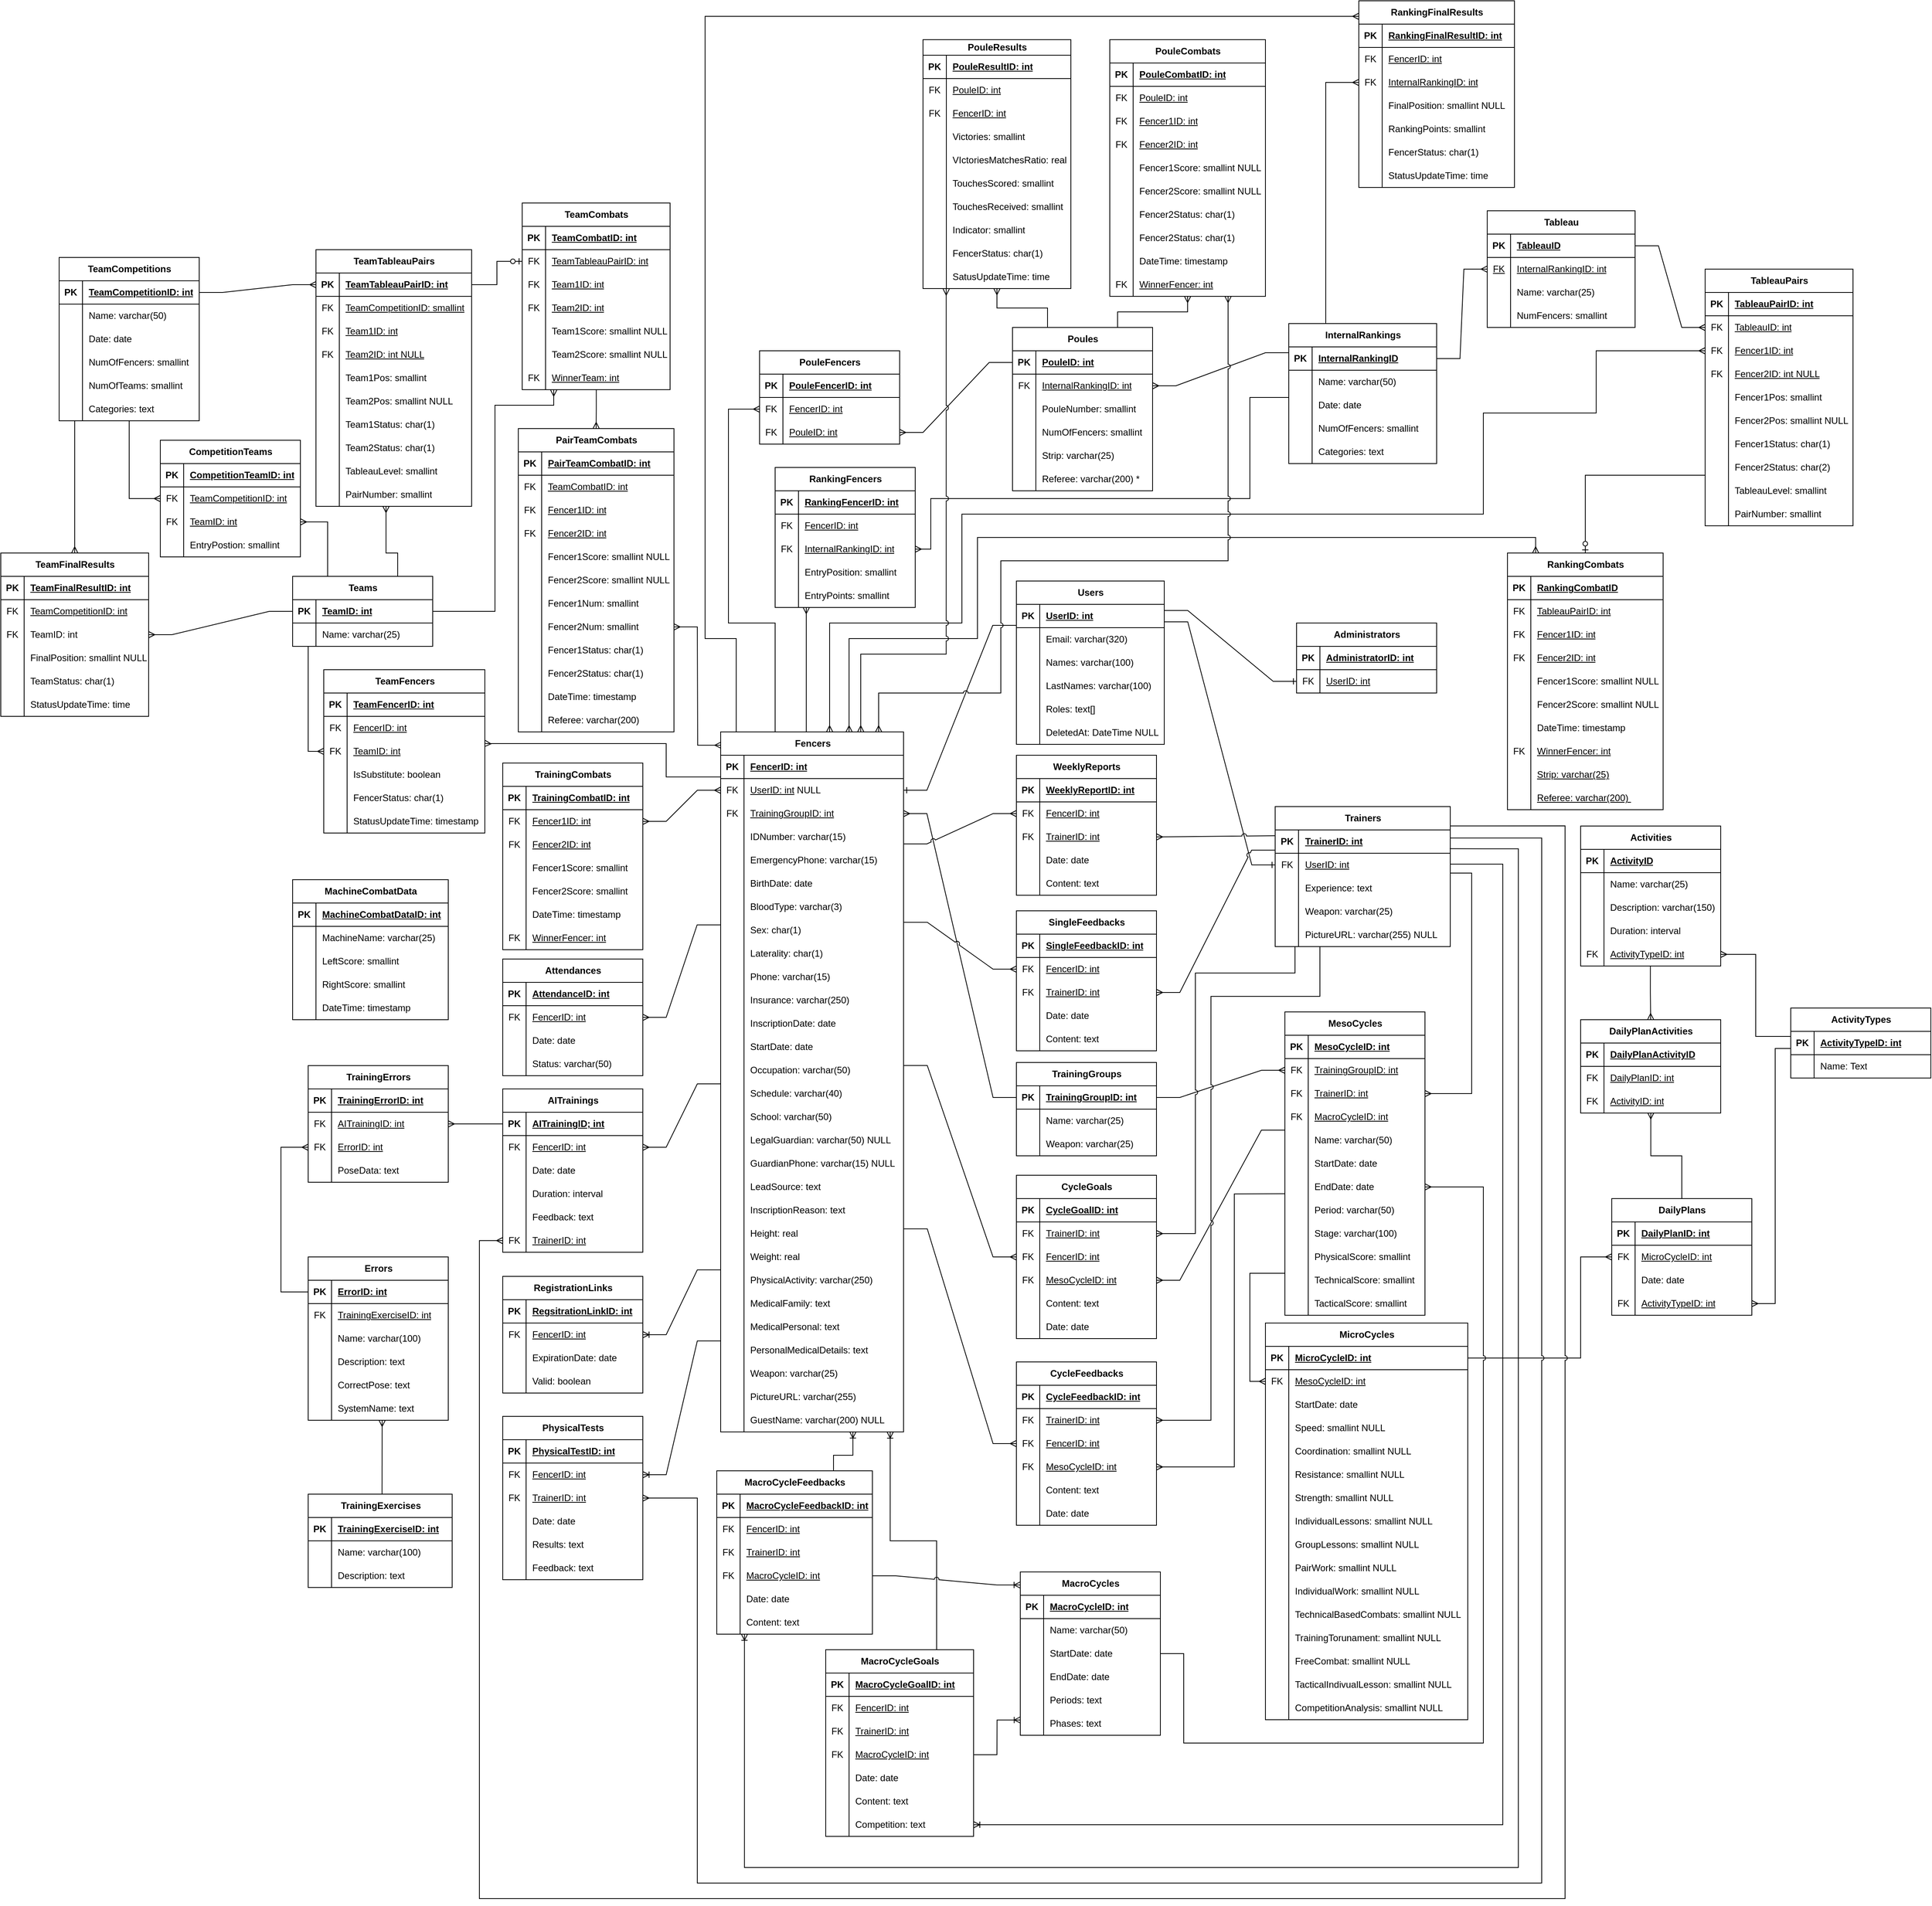 <mxfile version="21.5.2" type="device">
  <diagram id="8MJdc-x5pFyDQz63TpzW" name="Page-2">
    <mxGraphModel dx="933" dy="553" grid="1" gridSize="10" guides="1" tooltips="1" connect="1" arrows="1" fold="1" page="1" pageScale="1" pageWidth="850" pageHeight="1100" math="0" shadow="0">
      <root>
        <mxCell id="0" />
        <mxCell id="1" parent="0" />
        <mxCell id="aZKifmJyQC2Cyuj_mV61-1" value="Fencers" style="shape=table;startSize=30;container=1;collapsible=1;childLayout=tableLayout;fixedRows=1;rowLines=0;fontStyle=1;align=center;resizeLast=1;html=1;" parent="1" vertex="1">
          <mxGeometry x="1395" y="1080" width="235" height="900" as="geometry" />
        </mxCell>
        <mxCell id="aZKifmJyQC2Cyuj_mV61-2" value="" style="shape=tableRow;horizontal=0;startSize=0;swimlaneHead=0;swimlaneBody=0;fillColor=none;collapsible=0;dropTarget=0;points=[[0,0.5],[1,0.5]];portConstraint=eastwest;top=0;left=0;right=0;bottom=1;" parent="aZKifmJyQC2Cyuj_mV61-1" vertex="1">
          <mxGeometry y="30" width="235" height="30" as="geometry" />
        </mxCell>
        <mxCell id="aZKifmJyQC2Cyuj_mV61-3" value="PK" style="shape=partialRectangle;connectable=0;fillColor=none;top=0;left=0;bottom=0;right=0;fontStyle=1;overflow=hidden;whiteSpace=wrap;html=1;" parent="aZKifmJyQC2Cyuj_mV61-2" vertex="1">
          <mxGeometry width="30" height="30" as="geometry">
            <mxRectangle width="30" height="30" as="alternateBounds" />
          </mxGeometry>
        </mxCell>
        <mxCell id="aZKifmJyQC2Cyuj_mV61-4" value="FencerID: int" style="shape=partialRectangle;connectable=0;fillColor=none;top=0;left=0;bottom=0;right=0;align=left;spacingLeft=6;fontStyle=5;overflow=hidden;whiteSpace=wrap;html=1;" parent="aZKifmJyQC2Cyuj_mV61-2" vertex="1">
          <mxGeometry x="30" width="205" height="30" as="geometry">
            <mxRectangle width="205" height="30" as="alternateBounds" />
          </mxGeometry>
        </mxCell>
        <mxCell id="aZKifmJyQC2Cyuj_mV61-5" value="" style="shape=tableRow;horizontal=0;startSize=0;swimlaneHead=0;swimlaneBody=0;fillColor=none;collapsible=0;dropTarget=0;points=[[0,0.5],[1,0.5]];portConstraint=eastwest;top=0;left=0;right=0;bottom=0;" parent="aZKifmJyQC2Cyuj_mV61-1" vertex="1">
          <mxGeometry y="60" width="235" height="30" as="geometry" />
        </mxCell>
        <mxCell id="aZKifmJyQC2Cyuj_mV61-6" value="FK" style="shape=partialRectangle;connectable=0;fillColor=none;top=0;left=0;bottom=0;right=0;editable=1;overflow=hidden;whiteSpace=wrap;html=1;" parent="aZKifmJyQC2Cyuj_mV61-5" vertex="1">
          <mxGeometry width="30" height="30" as="geometry">
            <mxRectangle width="30" height="30" as="alternateBounds" />
          </mxGeometry>
        </mxCell>
        <mxCell id="aZKifmJyQC2Cyuj_mV61-7" value="&lt;u&gt;UserID: int&lt;/u&gt; NULL" style="shape=partialRectangle;connectable=0;fillColor=none;top=0;left=0;bottom=0;right=0;align=left;spacingLeft=6;overflow=hidden;whiteSpace=wrap;html=1;" parent="aZKifmJyQC2Cyuj_mV61-5" vertex="1">
          <mxGeometry x="30" width="205" height="30" as="geometry">
            <mxRectangle width="205" height="30" as="alternateBounds" />
          </mxGeometry>
        </mxCell>
        <mxCell id="aZKifmJyQC2Cyuj_mV61-8" value="" style="shape=tableRow;horizontal=0;startSize=0;swimlaneHead=0;swimlaneBody=0;fillColor=none;collapsible=0;dropTarget=0;points=[[0,0.5],[1,0.5]];portConstraint=eastwest;top=0;left=0;right=0;bottom=0;" parent="aZKifmJyQC2Cyuj_mV61-1" vertex="1">
          <mxGeometry y="90" width="235" height="30" as="geometry" />
        </mxCell>
        <mxCell id="aZKifmJyQC2Cyuj_mV61-9" value="FK" style="shape=partialRectangle;connectable=0;fillColor=none;top=0;left=0;bottom=0;right=0;editable=1;overflow=hidden;whiteSpace=wrap;html=1;" parent="aZKifmJyQC2Cyuj_mV61-8" vertex="1">
          <mxGeometry width="30" height="30" as="geometry">
            <mxRectangle width="30" height="30" as="alternateBounds" />
          </mxGeometry>
        </mxCell>
        <mxCell id="aZKifmJyQC2Cyuj_mV61-10" value="&lt;u&gt;TrainingGroupID: int&lt;/u&gt;" style="shape=partialRectangle;connectable=0;fillColor=none;top=0;left=0;bottom=0;right=0;align=left;spacingLeft=6;overflow=hidden;whiteSpace=wrap;html=1;" parent="aZKifmJyQC2Cyuj_mV61-8" vertex="1">
          <mxGeometry x="30" width="205" height="30" as="geometry">
            <mxRectangle width="205" height="30" as="alternateBounds" />
          </mxGeometry>
        </mxCell>
        <mxCell id="aZKifmJyQC2Cyuj_mV61-11" value="" style="shape=tableRow;horizontal=0;startSize=0;swimlaneHead=0;swimlaneBody=0;fillColor=none;collapsible=0;dropTarget=0;points=[[0,0.5],[1,0.5]];portConstraint=eastwest;top=0;left=0;right=0;bottom=0;" parent="aZKifmJyQC2Cyuj_mV61-1" vertex="1">
          <mxGeometry y="120" width="235" height="30" as="geometry" />
        </mxCell>
        <mxCell id="aZKifmJyQC2Cyuj_mV61-12" value="" style="shape=partialRectangle;connectable=0;fillColor=none;top=0;left=0;bottom=0;right=0;editable=1;overflow=hidden;whiteSpace=wrap;html=1;" parent="aZKifmJyQC2Cyuj_mV61-11" vertex="1">
          <mxGeometry width="30" height="30" as="geometry">
            <mxRectangle width="30" height="30" as="alternateBounds" />
          </mxGeometry>
        </mxCell>
        <mxCell id="aZKifmJyQC2Cyuj_mV61-13" value="IDNumber: varchar(15)" style="shape=partialRectangle;connectable=0;fillColor=none;top=0;left=0;bottom=0;right=0;align=left;spacingLeft=6;overflow=hidden;whiteSpace=wrap;html=1;" parent="aZKifmJyQC2Cyuj_mV61-11" vertex="1">
          <mxGeometry x="30" width="205" height="30" as="geometry">
            <mxRectangle width="205" height="30" as="alternateBounds" />
          </mxGeometry>
        </mxCell>
        <mxCell id="aZKifmJyQC2Cyuj_mV61-14" value="" style="shape=tableRow;horizontal=0;startSize=0;swimlaneHead=0;swimlaneBody=0;fillColor=none;collapsible=0;dropTarget=0;points=[[0,0.5],[1,0.5]];portConstraint=eastwest;top=0;left=0;right=0;bottom=0;" parent="aZKifmJyQC2Cyuj_mV61-1" vertex="1">
          <mxGeometry y="150" width="235" height="30" as="geometry" />
        </mxCell>
        <mxCell id="aZKifmJyQC2Cyuj_mV61-15" value="" style="shape=partialRectangle;connectable=0;fillColor=none;top=0;left=0;bottom=0;right=0;editable=1;overflow=hidden;whiteSpace=wrap;html=1;" parent="aZKifmJyQC2Cyuj_mV61-14" vertex="1">
          <mxGeometry width="30" height="30" as="geometry">
            <mxRectangle width="30" height="30" as="alternateBounds" />
          </mxGeometry>
        </mxCell>
        <mxCell id="aZKifmJyQC2Cyuj_mV61-16" value="EmergencyPhone: varchar(15)&amp;nbsp;" style="shape=partialRectangle;connectable=0;fillColor=none;top=0;left=0;bottom=0;right=0;align=left;spacingLeft=6;overflow=hidden;whiteSpace=wrap;html=1;" parent="aZKifmJyQC2Cyuj_mV61-14" vertex="1">
          <mxGeometry x="30" width="205" height="30" as="geometry">
            <mxRectangle width="205" height="30" as="alternateBounds" />
          </mxGeometry>
        </mxCell>
        <mxCell id="aZKifmJyQC2Cyuj_mV61-17" value="" style="shape=tableRow;horizontal=0;startSize=0;swimlaneHead=0;swimlaneBody=0;fillColor=none;collapsible=0;dropTarget=0;points=[[0,0.5],[1,0.5]];portConstraint=eastwest;top=0;left=0;right=0;bottom=0;" parent="aZKifmJyQC2Cyuj_mV61-1" vertex="1">
          <mxGeometry y="180" width="235" height="30" as="geometry" />
        </mxCell>
        <mxCell id="aZKifmJyQC2Cyuj_mV61-18" value="" style="shape=partialRectangle;connectable=0;fillColor=none;top=0;left=0;bottom=0;right=0;editable=1;overflow=hidden;whiteSpace=wrap;html=1;" parent="aZKifmJyQC2Cyuj_mV61-17" vertex="1">
          <mxGeometry width="30" height="30" as="geometry">
            <mxRectangle width="30" height="30" as="alternateBounds" />
          </mxGeometry>
        </mxCell>
        <mxCell id="aZKifmJyQC2Cyuj_mV61-19" value="BirthDate: date&amp;nbsp;" style="shape=partialRectangle;connectable=0;fillColor=none;top=0;left=0;bottom=0;right=0;align=left;spacingLeft=6;overflow=hidden;whiteSpace=wrap;html=1;" parent="aZKifmJyQC2Cyuj_mV61-17" vertex="1">
          <mxGeometry x="30" width="205" height="30" as="geometry">
            <mxRectangle width="205" height="30" as="alternateBounds" />
          </mxGeometry>
        </mxCell>
        <mxCell id="aZKifmJyQC2Cyuj_mV61-20" value="" style="shape=tableRow;horizontal=0;startSize=0;swimlaneHead=0;swimlaneBody=0;fillColor=none;collapsible=0;dropTarget=0;points=[[0,0.5],[1,0.5]];portConstraint=eastwest;top=0;left=0;right=0;bottom=0;" parent="aZKifmJyQC2Cyuj_mV61-1" vertex="1">
          <mxGeometry y="210" width="235" height="30" as="geometry" />
        </mxCell>
        <mxCell id="aZKifmJyQC2Cyuj_mV61-21" value="" style="shape=partialRectangle;connectable=0;fillColor=none;top=0;left=0;bottom=0;right=0;editable=1;overflow=hidden;whiteSpace=wrap;html=1;" parent="aZKifmJyQC2Cyuj_mV61-20" vertex="1">
          <mxGeometry width="30" height="30" as="geometry">
            <mxRectangle width="30" height="30" as="alternateBounds" />
          </mxGeometry>
        </mxCell>
        <mxCell id="aZKifmJyQC2Cyuj_mV61-22" value="BloodType: varchar(3)&amp;nbsp;" style="shape=partialRectangle;connectable=0;fillColor=none;top=0;left=0;bottom=0;right=0;align=left;spacingLeft=6;overflow=hidden;whiteSpace=wrap;html=1;" parent="aZKifmJyQC2Cyuj_mV61-20" vertex="1">
          <mxGeometry x="30" width="205" height="30" as="geometry">
            <mxRectangle width="205" height="30" as="alternateBounds" />
          </mxGeometry>
        </mxCell>
        <mxCell id="aZKifmJyQC2Cyuj_mV61-23" value="" style="shape=tableRow;horizontal=0;startSize=0;swimlaneHead=0;swimlaneBody=0;fillColor=none;collapsible=0;dropTarget=0;points=[[0,0.5],[1,0.5]];portConstraint=eastwest;top=0;left=0;right=0;bottom=0;" parent="aZKifmJyQC2Cyuj_mV61-1" vertex="1">
          <mxGeometry y="240" width="235" height="30" as="geometry" />
        </mxCell>
        <mxCell id="aZKifmJyQC2Cyuj_mV61-24" value="" style="shape=partialRectangle;connectable=0;fillColor=none;top=0;left=0;bottom=0;right=0;editable=1;overflow=hidden;whiteSpace=wrap;html=1;" parent="aZKifmJyQC2Cyuj_mV61-23" vertex="1">
          <mxGeometry width="30" height="30" as="geometry">
            <mxRectangle width="30" height="30" as="alternateBounds" />
          </mxGeometry>
        </mxCell>
        <mxCell id="aZKifmJyQC2Cyuj_mV61-25" value="Sex: char(1)&amp;nbsp;" style="shape=partialRectangle;connectable=0;fillColor=none;top=0;left=0;bottom=0;right=0;align=left;spacingLeft=6;overflow=hidden;whiteSpace=wrap;html=1;" parent="aZKifmJyQC2Cyuj_mV61-23" vertex="1">
          <mxGeometry x="30" width="205" height="30" as="geometry">
            <mxRectangle width="205" height="30" as="alternateBounds" />
          </mxGeometry>
        </mxCell>
        <mxCell id="aZKifmJyQC2Cyuj_mV61-26" value="" style="shape=tableRow;horizontal=0;startSize=0;swimlaneHead=0;swimlaneBody=0;fillColor=none;collapsible=0;dropTarget=0;points=[[0,0.5],[1,0.5]];portConstraint=eastwest;top=0;left=0;right=0;bottom=0;" parent="aZKifmJyQC2Cyuj_mV61-1" vertex="1">
          <mxGeometry y="270" width="235" height="30" as="geometry" />
        </mxCell>
        <mxCell id="aZKifmJyQC2Cyuj_mV61-27" value="" style="shape=partialRectangle;connectable=0;fillColor=none;top=0;left=0;bottom=0;right=0;editable=1;overflow=hidden;whiteSpace=wrap;html=1;" parent="aZKifmJyQC2Cyuj_mV61-26" vertex="1">
          <mxGeometry width="30" height="30" as="geometry">
            <mxRectangle width="30" height="30" as="alternateBounds" />
          </mxGeometry>
        </mxCell>
        <mxCell id="aZKifmJyQC2Cyuj_mV61-28" value="Laterality: char(1)&amp;nbsp;" style="shape=partialRectangle;connectable=0;fillColor=none;top=0;left=0;bottom=0;right=0;align=left;spacingLeft=6;overflow=hidden;whiteSpace=wrap;html=1;" parent="aZKifmJyQC2Cyuj_mV61-26" vertex="1">
          <mxGeometry x="30" width="205" height="30" as="geometry">
            <mxRectangle width="205" height="30" as="alternateBounds" />
          </mxGeometry>
        </mxCell>
        <mxCell id="aZKifmJyQC2Cyuj_mV61-29" value="" style="shape=tableRow;horizontal=0;startSize=0;swimlaneHead=0;swimlaneBody=0;fillColor=none;collapsible=0;dropTarget=0;points=[[0,0.5],[1,0.5]];portConstraint=eastwest;top=0;left=0;right=0;bottom=0;" parent="aZKifmJyQC2Cyuj_mV61-1" vertex="1">
          <mxGeometry y="300" width="235" height="30" as="geometry" />
        </mxCell>
        <mxCell id="aZKifmJyQC2Cyuj_mV61-30" value="" style="shape=partialRectangle;connectable=0;fillColor=none;top=0;left=0;bottom=0;right=0;editable=1;overflow=hidden;whiteSpace=wrap;html=1;" parent="aZKifmJyQC2Cyuj_mV61-29" vertex="1">
          <mxGeometry width="30" height="30" as="geometry">
            <mxRectangle width="30" height="30" as="alternateBounds" />
          </mxGeometry>
        </mxCell>
        <mxCell id="aZKifmJyQC2Cyuj_mV61-31" value="Phone: varchar(15)&amp;nbsp;" style="shape=partialRectangle;connectable=0;fillColor=none;top=0;left=0;bottom=0;right=0;align=left;spacingLeft=6;overflow=hidden;whiteSpace=wrap;html=1;" parent="aZKifmJyQC2Cyuj_mV61-29" vertex="1">
          <mxGeometry x="30" width="205" height="30" as="geometry">
            <mxRectangle width="205" height="30" as="alternateBounds" />
          </mxGeometry>
        </mxCell>
        <mxCell id="aZKifmJyQC2Cyuj_mV61-32" value="" style="shape=tableRow;horizontal=0;startSize=0;swimlaneHead=0;swimlaneBody=0;fillColor=none;collapsible=0;dropTarget=0;points=[[0,0.5],[1,0.5]];portConstraint=eastwest;top=0;left=0;right=0;bottom=0;" parent="aZKifmJyQC2Cyuj_mV61-1" vertex="1">
          <mxGeometry y="330" width="235" height="30" as="geometry" />
        </mxCell>
        <mxCell id="aZKifmJyQC2Cyuj_mV61-33" value="" style="shape=partialRectangle;connectable=0;fillColor=none;top=0;left=0;bottom=0;right=0;editable=1;overflow=hidden;whiteSpace=wrap;html=1;" parent="aZKifmJyQC2Cyuj_mV61-32" vertex="1">
          <mxGeometry width="30" height="30" as="geometry">
            <mxRectangle width="30" height="30" as="alternateBounds" />
          </mxGeometry>
        </mxCell>
        <mxCell id="aZKifmJyQC2Cyuj_mV61-34" value="Insurance: varchar(250)&amp;nbsp;" style="shape=partialRectangle;connectable=0;fillColor=none;top=0;left=0;bottom=0;right=0;align=left;spacingLeft=6;overflow=hidden;whiteSpace=wrap;html=1;" parent="aZKifmJyQC2Cyuj_mV61-32" vertex="1">
          <mxGeometry x="30" width="205" height="30" as="geometry">
            <mxRectangle width="205" height="30" as="alternateBounds" />
          </mxGeometry>
        </mxCell>
        <mxCell id="aZKifmJyQC2Cyuj_mV61-35" value="" style="shape=tableRow;horizontal=0;startSize=0;swimlaneHead=0;swimlaneBody=0;fillColor=none;collapsible=0;dropTarget=0;points=[[0,0.5],[1,0.5]];portConstraint=eastwest;top=0;left=0;right=0;bottom=0;" parent="aZKifmJyQC2Cyuj_mV61-1" vertex="1">
          <mxGeometry y="360" width="235" height="30" as="geometry" />
        </mxCell>
        <mxCell id="aZKifmJyQC2Cyuj_mV61-36" value="" style="shape=partialRectangle;connectable=0;fillColor=none;top=0;left=0;bottom=0;right=0;editable=1;overflow=hidden;whiteSpace=wrap;html=1;" parent="aZKifmJyQC2Cyuj_mV61-35" vertex="1">
          <mxGeometry width="30" height="30" as="geometry">
            <mxRectangle width="30" height="30" as="alternateBounds" />
          </mxGeometry>
        </mxCell>
        <mxCell id="aZKifmJyQC2Cyuj_mV61-37" value="InscriptionDate: date&amp;nbsp;" style="shape=partialRectangle;connectable=0;fillColor=none;top=0;left=0;bottom=0;right=0;align=left;spacingLeft=6;overflow=hidden;whiteSpace=wrap;html=1;" parent="aZKifmJyQC2Cyuj_mV61-35" vertex="1">
          <mxGeometry x="30" width="205" height="30" as="geometry">
            <mxRectangle width="205" height="30" as="alternateBounds" />
          </mxGeometry>
        </mxCell>
        <mxCell id="aZKifmJyQC2Cyuj_mV61-38" value="" style="shape=tableRow;horizontal=0;startSize=0;swimlaneHead=0;swimlaneBody=0;fillColor=none;collapsible=0;dropTarget=0;points=[[0,0.5],[1,0.5]];portConstraint=eastwest;top=0;left=0;right=0;bottom=0;" parent="aZKifmJyQC2Cyuj_mV61-1" vertex="1">
          <mxGeometry y="390" width="235" height="30" as="geometry" />
        </mxCell>
        <mxCell id="aZKifmJyQC2Cyuj_mV61-39" value="" style="shape=partialRectangle;connectable=0;fillColor=none;top=0;left=0;bottom=0;right=0;editable=1;overflow=hidden;whiteSpace=wrap;html=1;" parent="aZKifmJyQC2Cyuj_mV61-38" vertex="1">
          <mxGeometry width="30" height="30" as="geometry">
            <mxRectangle width="30" height="30" as="alternateBounds" />
          </mxGeometry>
        </mxCell>
        <mxCell id="aZKifmJyQC2Cyuj_mV61-40" value="StartDate: date&amp;nbsp;" style="shape=partialRectangle;connectable=0;fillColor=none;top=0;left=0;bottom=0;right=0;align=left;spacingLeft=6;overflow=hidden;whiteSpace=wrap;html=1;" parent="aZKifmJyQC2Cyuj_mV61-38" vertex="1">
          <mxGeometry x="30" width="205" height="30" as="geometry">
            <mxRectangle width="205" height="30" as="alternateBounds" />
          </mxGeometry>
        </mxCell>
        <mxCell id="aZKifmJyQC2Cyuj_mV61-41" value="" style="shape=tableRow;horizontal=0;startSize=0;swimlaneHead=0;swimlaneBody=0;fillColor=none;collapsible=0;dropTarget=0;points=[[0,0.5],[1,0.5]];portConstraint=eastwest;top=0;left=0;right=0;bottom=0;" parent="aZKifmJyQC2Cyuj_mV61-1" vertex="1">
          <mxGeometry y="420" width="235" height="30" as="geometry" />
        </mxCell>
        <mxCell id="aZKifmJyQC2Cyuj_mV61-42" value="" style="shape=partialRectangle;connectable=0;fillColor=none;top=0;left=0;bottom=0;right=0;editable=1;overflow=hidden;whiteSpace=wrap;html=1;" parent="aZKifmJyQC2Cyuj_mV61-41" vertex="1">
          <mxGeometry width="30" height="30" as="geometry">
            <mxRectangle width="30" height="30" as="alternateBounds" />
          </mxGeometry>
        </mxCell>
        <mxCell id="aZKifmJyQC2Cyuj_mV61-43" value="Occupation: varchar(50)&amp;nbsp;" style="shape=partialRectangle;connectable=0;fillColor=none;top=0;left=0;bottom=0;right=0;align=left;spacingLeft=6;overflow=hidden;whiteSpace=wrap;html=1;" parent="aZKifmJyQC2Cyuj_mV61-41" vertex="1">
          <mxGeometry x="30" width="205" height="30" as="geometry">
            <mxRectangle width="205" height="30" as="alternateBounds" />
          </mxGeometry>
        </mxCell>
        <mxCell id="aZKifmJyQC2Cyuj_mV61-44" value="" style="shape=tableRow;horizontal=0;startSize=0;swimlaneHead=0;swimlaneBody=0;fillColor=none;collapsible=0;dropTarget=0;points=[[0,0.5],[1,0.5]];portConstraint=eastwest;top=0;left=0;right=0;bottom=0;" parent="aZKifmJyQC2Cyuj_mV61-1" vertex="1">
          <mxGeometry y="450" width="235" height="30" as="geometry" />
        </mxCell>
        <mxCell id="aZKifmJyQC2Cyuj_mV61-45" value="" style="shape=partialRectangle;connectable=0;fillColor=none;top=0;left=0;bottom=0;right=0;editable=1;overflow=hidden;whiteSpace=wrap;html=1;" parent="aZKifmJyQC2Cyuj_mV61-44" vertex="1">
          <mxGeometry width="30" height="30" as="geometry">
            <mxRectangle width="30" height="30" as="alternateBounds" />
          </mxGeometry>
        </mxCell>
        <mxCell id="aZKifmJyQC2Cyuj_mV61-46" value="Schedule: varchar(40)&amp;nbsp;" style="shape=partialRectangle;connectable=0;fillColor=none;top=0;left=0;bottom=0;right=0;align=left;spacingLeft=6;overflow=hidden;whiteSpace=wrap;html=1;" parent="aZKifmJyQC2Cyuj_mV61-44" vertex="1">
          <mxGeometry x="30" width="205" height="30" as="geometry">
            <mxRectangle width="205" height="30" as="alternateBounds" />
          </mxGeometry>
        </mxCell>
        <mxCell id="aZKifmJyQC2Cyuj_mV61-47" value="" style="shape=tableRow;horizontal=0;startSize=0;swimlaneHead=0;swimlaneBody=0;fillColor=none;collapsible=0;dropTarget=0;points=[[0,0.5],[1,0.5]];portConstraint=eastwest;top=0;left=0;right=0;bottom=0;" parent="aZKifmJyQC2Cyuj_mV61-1" vertex="1">
          <mxGeometry y="480" width="235" height="30" as="geometry" />
        </mxCell>
        <mxCell id="aZKifmJyQC2Cyuj_mV61-48" value="" style="shape=partialRectangle;connectable=0;fillColor=none;top=0;left=0;bottom=0;right=0;editable=1;overflow=hidden;whiteSpace=wrap;html=1;" parent="aZKifmJyQC2Cyuj_mV61-47" vertex="1">
          <mxGeometry width="30" height="30" as="geometry">
            <mxRectangle width="30" height="30" as="alternateBounds" />
          </mxGeometry>
        </mxCell>
        <mxCell id="aZKifmJyQC2Cyuj_mV61-49" value="School: varchar(50)&amp;nbsp;" style="shape=partialRectangle;connectable=0;fillColor=none;top=0;left=0;bottom=0;right=0;align=left;spacingLeft=6;overflow=hidden;whiteSpace=wrap;html=1;" parent="aZKifmJyQC2Cyuj_mV61-47" vertex="1">
          <mxGeometry x="30" width="205" height="30" as="geometry">
            <mxRectangle width="205" height="30" as="alternateBounds" />
          </mxGeometry>
        </mxCell>
        <mxCell id="aZKifmJyQC2Cyuj_mV61-50" value="" style="shape=tableRow;horizontal=0;startSize=0;swimlaneHead=0;swimlaneBody=0;fillColor=none;collapsible=0;dropTarget=0;points=[[0,0.5],[1,0.5]];portConstraint=eastwest;top=0;left=0;right=0;bottom=0;" parent="aZKifmJyQC2Cyuj_mV61-1" vertex="1">
          <mxGeometry y="510" width="235" height="30" as="geometry" />
        </mxCell>
        <mxCell id="aZKifmJyQC2Cyuj_mV61-51" value="" style="shape=partialRectangle;connectable=0;fillColor=none;top=0;left=0;bottom=0;right=0;editable=1;overflow=hidden;whiteSpace=wrap;html=1;" parent="aZKifmJyQC2Cyuj_mV61-50" vertex="1">
          <mxGeometry width="30" height="30" as="geometry">
            <mxRectangle width="30" height="30" as="alternateBounds" />
          </mxGeometry>
        </mxCell>
        <mxCell id="aZKifmJyQC2Cyuj_mV61-52" value="LegalGuardian: varchar(50) NULL&amp;nbsp;" style="shape=partialRectangle;connectable=0;fillColor=none;top=0;left=0;bottom=0;right=0;align=left;spacingLeft=6;overflow=hidden;whiteSpace=wrap;html=1;" parent="aZKifmJyQC2Cyuj_mV61-50" vertex="1">
          <mxGeometry x="30" width="205" height="30" as="geometry">
            <mxRectangle width="205" height="30" as="alternateBounds" />
          </mxGeometry>
        </mxCell>
        <mxCell id="aZKifmJyQC2Cyuj_mV61-53" value="" style="shape=tableRow;horizontal=0;startSize=0;swimlaneHead=0;swimlaneBody=0;fillColor=none;collapsible=0;dropTarget=0;points=[[0,0.5],[1,0.5]];portConstraint=eastwest;top=0;left=0;right=0;bottom=0;" parent="aZKifmJyQC2Cyuj_mV61-1" vertex="1">
          <mxGeometry y="540" width="235" height="30" as="geometry" />
        </mxCell>
        <mxCell id="aZKifmJyQC2Cyuj_mV61-54" value="" style="shape=partialRectangle;connectable=0;fillColor=none;top=0;left=0;bottom=0;right=0;editable=1;overflow=hidden;whiteSpace=wrap;html=1;" parent="aZKifmJyQC2Cyuj_mV61-53" vertex="1">
          <mxGeometry width="30" height="30" as="geometry">
            <mxRectangle width="30" height="30" as="alternateBounds" />
          </mxGeometry>
        </mxCell>
        <mxCell id="aZKifmJyQC2Cyuj_mV61-55" value="GuardianPhone: varchar(15) NULL&amp;nbsp;" style="shape=partialRectangle;connectable=0;fillColor=none;top=0;left=0;bottom=0;right=0;align=left;spacingLeft=6;overflow=hidden;whiteSpace=wrap;html=1;" parent="aZKifmJyQC2Cyuj_mV61-53" vertex="1">
          <mxGeometry x="30" width="205" height="30" as="geometry">
            <mxRectangle width="205" height="30" as="alternateBounds" />
          </mxGeometry>
        </mxCell>
        <mxCell id="aZKifmJyQC2Cyuj_mV61-56" value="" style="shape=tableRow;horizontal=0;startSize=0;swimlaneHead=0;swimlaneBody=0;fillColor=none;collapsible=0;dropTarget=0;points=[[0,0.5],[1,0.5]];portConstraint=eastwest;top=0;left=0;right=0;bottom=0;" parent="aZKifmJyQC2Cyuj_mV61-1" vertex="1">
          <mxGeometry y="570" width="235" height="30" as="geometry" />
        </mxCell>
        <mxCell id="aZKifmJyQC2Cyuj_mV61-57" value="" style="shape=partialRectangle;connectable=0;fillColor=none;top=0;left=0;bottom=0;right=0;editable=1;overflow=hidden;whiteSpace=wrap;html=1;" parent="aZKifmJyQC2Cyuj_mV61-56" vertex="1">
          <mxGeometry width="30" height="30" as="geometry">
            <mxRectangle width="30" height="30" as="alternateBounds" />
          </mxGeometry>
        </mxCell>
        <mxCell id="aZKifmJyQC2Cyuj_mV61-58" value="LeadSource: text&amp;nbsp;" style="shape=partialRectangle;connectable=0;fillColor=none;top=0;left=0;bottom=0;right=0;align=left;spacingLeft=6;overflow=hidden;whiteSpace=wrap;html=1;" parent="aZKifmJyQC2Cyuj_mV61-56" vertex="1">
          <mxGeometry x="30" width="205" height="30" as="geometry">
            <mxRectangle width="205" height="30" as="alternateBounds" />
          </mxGeometry>
        </mxCell>
        <mxCell id="aZKifmJyQC2Cyuj_mV61-59" value="" style="shape=tableRow;horizontal=0;startSize=0;swimlaneHead=0;swimlaneBody=0;fillColor=none;collapsible=0;dropTarget=0;points=[[0,0.5],[1,0.5]];portConstraint=eastwest;top=0;left=0;right=0;bottom=0;" parent="aZKifmJyQC2Cyuj_mV61-1" vertex="1">
          <mxGeometry y="600" width="235" height="30" as="geometry" />
        </mxCell>
        <mxCell id="aZKifmJyQC2Cyuj_mV61-60" value="" style="shape=partialRectangle;connectable=0;fillColor=none;top=0;left=0;bottom=0;right=0;editable=1;overflow=hidden;whiteSpace=wrap;html=1;" parent="aZKifmJyQC2Cyuj_mV61-59" vertex="1">
          <mxGeometry width="30" height="30" as="geometry">
            <mxRectangle width="30" height="30" as="alternateBounds" />
          </mxGeometry>
        </mxCell>
        <mxCell id="aZKifmJyQC2Cyuj_mV61-61" value="InscriptionReason: text&amp;nbsp;" style="shape=partialRectangle;connectable=0;fillColor=none;top=0;left=0;bottom=0;right=0;align=left;spacingLeft=6;overflow=hidden;whiteSpace=wrap;html=1;" parent="aZKifmJyQC2Cyuj_mV61-59" vertex="1">
          <mxGeometry x="30" width="205" height="30" as="geometry">
            <mxRectangle width="205" height="30" as="alternateBounds" />
          </mxGeometry>
        </mxCell>
        <mxCell id="aZKifmJyQC2Cyuj_mV61-62" value="" style="shape=tableRow;horizontal=0;startSize=0;swimlaneHead=0;swimlaneBody=0;fillColor=none;collapsible=0;dropTarget=0;points=[[0,0.5],[1,0.5]];portConstraint=eastwest;top=0;left=0;right=0;bottom=0;" parent="aZKifmJyQC2Cyuj_mV61-1" vertex="1">
          <mxGeometry y="630" width="235" height="30" as="geometry" />
        </mxCell>
        <mxCell id="aZKifmJyQC2Cyuj_mV61-63" value="" style="shape=partialRectangle;connectable=0;fillColor=none;top=0;left=0;bottom=0;right=0;editable=1;overflow=hidden;whiteSpace=wrap;html=1;" parent="aZKifmJyQC2Cyuj_mV61-62" vertex="1">
          <mxGeometry width="30" height="30" as="geometry">
            <mxRectangle width="30" height="30" as="alternateBounds" />
          </mxGeometry>
        </mxCell>
        <mxCell id="aZKifmJyQC2Cyuj_mV61-64" value="Height: real&amp;nbsp;" style="shape=partialRectangle;connectable=0;fillColor=none;top=0;left=0;bottom=0;right=0;align=left;spacingLeft=6;overflow=hidden;whiteSpace=wrap;html=1;" parent="aZKifmJyQC2Cyuj_mV61-62" vertex="1">
          <mxGeometry x="30" width="205" height="30" as="geometry">
            <mxRectangle width="205" height="30" as="alternateBounds" />
          </mxGeometry>
        </mxCell>
        <mxCell id="aZKifmJyQC2Cyuj_mV61-65" value="" style="shape=tableRow;horizontal=0;startSize=0;swimlaneHead=0;swimlaneBody=0;fillColor=none;collapsible=0;dropTarget=0;points=[[0,0.5],[1,0.5]];portConstraint=eastwest;top=0;left=0;right=0;bottom=0;" parent="aZKifmJyQC2Cyuj_mV61-1" vertex="1">
          <mxGeometry y="660" width="235" height="30" as="geometry" />
        </mxCell>
        <mxCell id="aZKifmJyQC2Cyuj_mV61-66" value="" style="shape=partialRectangle;connectable=0;fillColor=none;top=0;left=0;bottom=0;right=0;editable=1;overflow=hidden;whiteSpace=wrap;html=1;" parent="aZKifmJyQC2Cyuj_mV61-65" vertex="1">
          <mxGeometry width="30" height="30" as="geometry">
            <mxRectangle width="30" height="30" as="alternateBounds" />
          </mxGeometry>
        </mxCell>
        <mxCell id="aZKifmJyQC2Cyuj_mV61-67" value="Weight: real&amp;nbsp;" style="shape=partialRectangle;connectable=0;fillColor=none;top=0;left=0;bottom=0;right=0;align=left;spacingLeft=6;overflow=hidden;whiteSpace=wrap;html=1;" parent="aZKifmJyQC2Cyuj_mV61-65" vertex="1">
          <mxGeometry x="30" width="205" height="30" as="geometry">
            <mxRectangle width="205" height="30" as="alternateBounds" />
          </mxGeometry>
        </mxCell>
        <mxCell id="aZKifmJyQC2Cyuj_mV61-68" value="" style="shape=tableRow;horizontal=0;startSize=0;swimlaneHead=0;swimlaneBody=0;fillColor=none;collapsible=0;dropTarget=0;points=[[0,0.5],[1,0.5]];portConstraint=eastwest;top=0;left=0;right=0;bottom=0;" parent="aZKifmJyQC2Cyuj_mV61-1" vertex="1">
          <mxGeometry y="690" width="235" height="30" as="geometry" />
        </mxCell>
        <mxCell id="aZKifmJyQC2Cyuj_mV61-69" value="" style="shape=partialRectangle;connectable=0;fillColor=none;top=0;left=0;bottom=0;right=0;editable=1;overflow=hidden;whiteSpace=wrap;html=1;" parent="aZKifmJyQC2Cyuj_mV61-68" vertex="1">
          <mxGeometry width="30" height="30" as="geometry">
            <mxRectangle width="30" height="30" as="alternateBounds" />
          </mxGeometry>
        </mxCell>
        <mxCell id="aZKifmJyQC2Cyuj_mV61-70" value="PhysicalActivity: varchar(250)&amp;nbsp;" style="shape=partialRectangle;connectable=0;fillColor=none;top=0;left=0;bottom=0;right=0;align=left;spacingLeft=6;overflow=hidden;whiteSpace=wrap;html=1;" parent="aZKifmJyQC2Cyuj_mV61-68" vertex="1">
          <mxGeometry x="30" width="205" height="30" as="geometry">
            <mxRectangle width="205" height="30" as="alternateBounds" />
          </mxGeometry>
        </mxCell>
        <mxCell id="aZKifmJyQC2Cyuj_mV61-71" value="" style="shape=tableRow;horizontal=0;startSize=0;swimlaneHead=0;swimlaneBody=0;fillColor=none;collapsible=0;dropTarget=0;points=[[0,0.5],[1,0.5]];portConstraint=eastwest;top=0;left=0;right=0;bottom=0;" parent="aZKifmJyQC2Cyuj_mV61-1" vertex="1">
          <mxGeometry y="720" width="235" height="30" as="geometry" />
        </mxCell>
        <mxCell id="aZKifmJyQC2Cyuj_mV61-72" value="" style="shape=partialRectangle;connectable=0;fillColor=none;top=0;left=0;bottom=0;right=0;editable=1;overflow=hidden;whiteSpace=wrap;html=1;" parent="aZKifmJyQC2Cyuj_mV61-71" vertex="1">
          <mxGeometry width="30" height="30" as="geometry">
            <mxRectangle width="30" height="30" as="alternateBounds" />
          </mxGeometry>
        </mxCell>
        <mxCell id="aZKifmJyQC2Cyuj_mV61-73" value="MedicalFamily: text&amp;nbsp;" style="shape=partialRectangle;connectable=0;fillColor=none;top=0;left=0;bottom=0;right=0;align=left;spacingLeft=6;overflow=hidden;whiteSpace=wrap;html=1;" parent="aZKifmJyQC2Cyuj_mV61-71" vertex="1">
          <mxGeometry x="30" width="205" height="30" as="geometry">
            <mxRectangle width="205" height="30" as="alternateBounds" />
          </mxGeometry>
        </mxCell>
        <mxCell id="aZKifmJyQC2Cyuj_mV61-74" value="" style="shape=tableRow;horizontal=0;startSize=0;swimlaneHead=0;swimlaneBody=0;fillColor=none;collapsible=0;dropTarget=0;points=[[0,0.5],[1,0.5]];portConstraint=eastwest;top=0;left=0;right=0;bottom=0;" parent="aZKifmJyQC2Cyuj_mV61-1" vertex="1">
          <mxGeometry y="750" width="235" height="30" as="geometry" />
        </mxCell>
        <mxCell id="aZKifmJyQC2Cyuj_mV61-75" value="" style="shape=partialRectangle;connectable=0;fillColor=none;top=0;left=0;bottom=0;right=0;editable=1;overflow=hidden;whiteSpace=wrap;html=1;" parent="aZKifmJyQC2Cyuj_mV61-74" vertex="1">
          <mxGeometry width="30" height="30" as="geometry">
            <mxRectangle width="30" height="30" as="alternateBounds" />
          </mxGeometry>
        </mxCell>
        <mxCell id="aZKifmJyQC2Cyuj_mV61-76" value="MedicalPersonal: text&amp;nbsp;" style="shape=partialRectangle;connectable=0;fillColor=none;top=0;left=0;bottom=0;right=0;align=left;spacingLeft=6;overflow=hidden;whiteSpace=wrap;html=1;" parent="aZKifmJyQC2Cyuj_mV61-74" vertex="1">
          <mxGeometry x="30" width="205" height="30" as="geometry">
            <mxRectangle width="205" height="30" as="alternateBounds" />
          </mxGeometry>
        </mxCell>
        <mxCell id="aZKifmJyQC2Cyuj_mV61-77" value="" style="shape=tableRow;horizontal=0;startSize=0;swimlaneHead=0;swimlaneBody=0;fillColor=none;collapsible=0;dropTarget=0;points=[[0,0.5],[1,0.5]];portConstraint=eastwest;top=0;left=0;right=0;bottom=0;" parent="aZKifmJyQC2Cyuj_mV61-1" vertex="1">
          <mxGeometry y="780" width="235" height="30" as="geometry" />
        </mxCell>
        <mxCell id="aZKifmJyQC2Cyuj_mV61-78" value="" style="shape=partialRectangle;connectable=0;fillColor=none;top=0;left=0;bottom=0;right=0;editable=1;overflow=hidden;whiteSpace=wrap;html=1;" parent="aZKifmJyQC2Cyuj_mV61-77" vertex="1">
          <mxGeometry width="30" height="30" as="geometry">
            <mxRectangle width="30" height="30" as="alternateBounds" />
          </mxGeometry>
        </mxCell>
        <mxCell id="aZKifmJyQC2Cyuj_mV61-79" value="PersonalMedicalDetails: text&amp;nbsp;" style="shape=partialRectangle;connectable=0;fillColor=none;top=0;left=0;bottom=0;right=0;align=left;spacingLeft=6;overflow=hidden;whiteSpace=wrap;html=1;" parent="aZKifmJyQC2Cyuj_mV61-77" vertex="1">
          <mxGeometry x="30" width="205" height="30" as="geometry">
            <mxRectangle width="205" height="30" as="alternateBounds" />
          </mxGeometry>
        </mxCell>
        <mxCell id="aZKifmJyQC2Cyuj_mV61-80" value="" style="shape=tableRow;horizontal=0;startSize=0;swimlaneHead=0;swimlaneBody=0;fillColor=none;collapsible=0;dropTarget=0;points=[[0,0.5],[1,0.5]];portConstraint=eastwest;top=0;left=0;right=0;bottom=0;" parent="aZKifmJyQC2Cyuj_mV61-1" vertex="1">
          <mxGeometry y="810" width="235" height="30" as="geometry" />
        </mxCell>
        <mxCell id="aZKifmJyQC2Cyuj_mV61-81" value="" style="shape=partialRectangle;connectable=0;fillColor=none;top=0;left=0;bottom=0;right=0;editable=1;overflow=hidden;whiteSpace=wrap;html=1;" parent="aZKifmJyQC2Cyuj_mV61-80" vertex="1">
          <mxGeometry width="30" height="30" as="geometry">
            <mxRectangle width="30" height="30" as="alternateBounds" />
          </mxGeometry>
        </mxCell>
        <mxCell id="aZKifmJyQC2Cyuj_mV61-82" value="Weapon: varchar(25)&amp;nbsp;" style="shape=partialRectangle;connectable=0;fillColor=none;top=0;left=0;bottom=0;right=0;align=left;spacingLeft=6;overflow=hidden;whiteSpace=wrap;html=1;" parent="aZKifmJyQC2Cyuj_mV61-80" vertex="1">
          <mxGeometry x="30" width="205" height="30" as="geometry">
            <mxRectangle width="205" height="30" as="alternateBounds" />
          </mxGeometry>
        </mxCell>
        <mxCell id="aZKifmJyQC2Cyuj_mV61-83" value="" style="shape=tableRow;horizontal=0;startSize=0;swimlaneHead=0;swimlaneBody=0;fillColor=none;collapsible=0;dropTarget=0;points=[[0,0.5],[1,0.5]];portConstraint=eastwest;top=0;left=0;right=0;bottom=0;" parent="aZKifmJyQC2Cyuj_mV61-1" vertex="1">
          <mxGeometry y="840" width="235" height="30" as="geometry" />
        </mxCell>
        <mxCell id="aZKifmJyQC2Cyuj_mV61-84" value="" style="shape=partialRectangle;connectable=0;fillColor=none;top=0;left=0;bottom=0;right=0;editable=1;overflow=hidden;whiteSpace=wrap;html=1;" parent="aZKifmJyQC2Cyuj_mV61-83" vertex="1">
          <mxGeometry width="30" height="30" as="geometry">
            <mxRectangle width="30" height="30" as="alternateBounds" />
          </mxGeometry>
        </mxCell>
        <mxCell id="aZKifmJyQC2Cyuj_mV61-85" value="PictureURL: varchar(255)&amp;nbsp;" style="shape=partialRectangle;connectable=0;fillColor=none;top=0;left=0;bottom=0;right=0;align=left;spacingLeft=6;overflow=hidden;whiteSpace=wrap;html=1;" parent="aZKifmJyQC2Cyuj_mV61-83" vertex="1">
          <mxGeometry x="30" width="205" height="30" as="geometry">
            <mxRectangle width="205" height="30" as="alternateBounds" />
          </mxGeometry>
        </mxCell>
        <mxCell id="-Lh4VF3By1u-4lTzuSa2-4" value="" style="shape=tableRow;horizontal=0;startSize=0;swimlaneHead=0;swimlaneBody=0;fillColor=none;collapsible=0;dropTarget=0;points=[[0,0.5],[1,0.5]];portConstraint=eastwest;top=0;left=0;right=0;bottom=0;" parent="aZKifmJyQC2Cyuj_mV61-1" vertex="1">
          <mxGeometry y="870" width="235" height="30" as="geometry" />
        </mxCell>
        <mxCell id="-Lh4VF3By1u-4lTzuSa2-5" value="" style="shape=partialRectangle;connectable=0;fillColor=none;top=0;left=0;bottom=0;right=0;editable=1;overflow=hidden;whiteSpace=wrap;html=1;" parent="-Lh4VF3By1u-4lTzuSa2-4" vertex="1">
          <mxGeometry width="30" height="30" as="geometry">
            <mxRectangle width="30" height="30" as="alternateBounds" />
          </mxGeometry>
        </mxCell>
        <mxCell id="-Lh4VF3By1u-4lTzuSa2-6" value="GuestName: varchar(200) NULL&amp;nbsp;" style="shape=partialRectangle;connectable=0;fillColor=none;top=0;left=0;bottom=0;right=0;align=left;spacingLeft=6;overflow=hidden;whiteSpace=wrap;html=1;" parent="-Lh4VF3By1u-4lTzuSa2-4" vertex="1">
          <mxGeometry x="30" width="205" height="30" as="geometry">
            <mxRectangle width="205" height="30" as="alternateBounds" />
          </mxGeometry>
        </mxCell>
        <mxCell id="aZKifmJyQC2Cyuj_mV61-86" value="Users" style="shape=table;startSize=30;container=1;collapsible=1;childLayout=tableLayout;fixedRows=1;rowLines=0;fontStyle=1;align=center;resizeLast=1;html=1;" parent="1" vertex="1">
          <mxGeometry x="1775" y="886" width="190" height="210" as="geometry" />
        </mxCell>
        <mxCell id="aZKifmJyQC2Cyuj_mV61-87" value="" style="shape=tableRow;horizontal=0;startSize=0;swimlaneHead=0;swimlaneBody=0;fillColor=none;collapsible=0;dropTarget=0;points=[[0,0.5],[1,0.5]];portConstraint=eastwest;top=0;left=0;right=0;bottom=1;" parent="aZKifmJyQC2Cyuj_mV61-86" vertex="1">
          <mxGeometry y="30" width="190" height="30" as="geometry" />
        </mxCell>
        <mxCell id="aZKifmJyQC2Cyuj_mV61-88" value="PK" style="shape=partialRectangle;connectable=0;fillColor=none;top=0;left=0;bottom=0;right=0;fontStyle=1;overflow=hidden;whiteSpace=wrap;html=1;" parent="aZKifmJyQC2Cyuj_mV61-87" vertex="1">
          <mxGeometry width="30" height="30" as="geometry">
            <mxRectangle width="30" height="30" as="alternateBounds" />
          </mxGeometry>
        </mxCell>
        <mxCell id="aZKifmJyQC2Cyuj_mV61-89" value="UserID: int" style="shape=partialRectangle;connectable=0;fillColor=none;top=0;left=0;bottom=0;right=0;align=left;spacingLeft=6;fontStyle=5;overflow=hidden;whiteSpace=wrap;html=1;" parent="aZKifmJyQC2Cyuj_mV61-87" vertex="1">
          <mxGeometry x="30" width="160" height="30" as="geometry">
            <mxRectangle width="160" height="30" as="alternateBounds" />
          </mxGeometry>
        </mxCell>
        <mxCell id="aZKifmJyQC2Cyuj_mV61-90" value="" style="shape=tableRow;horizontal=0;startSize=0;swimlaneHead=0;swimlaneBody=0;fillColor=none;collapsible=0;dropTarget=0;points=[[0,0.5],[1,0.5]];portConstraint=eastwest;top=0;left=0;right=0;bottom=0;" parent="aZKifmJyQC2Cyuj_mV61-86" vertex="1">
          <mxGeometry y="60" width="190" height="30" as="geometry" />
        </mxCell>
        <mxCell id="aZKifmJyQC2Cyuj_mV61-91" value="" style="shape=partialRectangle;connectable=0;fillColor=none;top=0;left=0;bottom=0;right=0;editable=1;overflow=hidden;whiteSpace=wrap;html=1;" parent="aZKifmJyQC2Cyuj_mV61-90" vertex="1">
          <mxGeometry width="30" height="30" as="geometry">
            <mxRectangle width="30" height="30" as="alternateBounds" />
          </mxGeometry>
        </mxCell>
        <mxCell id="aZKifmJyQC2Cyuj_mV61-92" value="Email: varchar(320)&amp;nbsp;" style="shape=partialRectangle;connectable=0;fillColor=none;top=0;left=0;bottom=0;right=0;align=left;spacingLeft=6;overflow=hidden;whiteSpace=wrap;html=1;" parent="aZKifmJyQC2Cyuj_mV61-90" vertex="1">
          <mxGeometry x="30" width="160" height="30" as="geometry">
            <mxRectangle width="160" height="30" as="alternateBounds" />
          </mxGeometry>
        </mxCell>
        <mxCell id="aZKifmJyQC2Cyuj_mV61-93" value="" style="shape=tableRow;horizontal=0;startSize=0;swimlaneHead=0;swimlaneBody=0;fillColor=none;collapsible=0;dropTarget=0;points=[[0,0.5],[1,0.5]];portConstraint=eastwest;top=0;left=0;right=0;bottom=0;" parent="aZKifmJyQC2Cyuj_mV61-86" vertex="1">
          <mxGeometry y="90" width="190" height="30" as="geometry" />
        </mxCell>
        <mxCell id="aZKifmJyQC2Cyuj_mV61-94" value="" style="shape=partialRectangle;connectable=0;fillColor=none;top=0;left=0;bottom=0;right=0;editable=1;overflow=hidden;whiteSpace=wrap;html=1;" parent="aZKifmJyQC2Cyuj_mV61-93" vertex="1">
          <mxGeometry width="30" height="30" as="geometry">
            <mxRectangle width="30" height="30" as="alternateBounds" />
          </mxGeometry>
        </mxCell>
        <mxCell id="aZKifmJyQC2Cyuj_mV61-95" value="Names: varchar(100)&amp;nbsp;" style="shape=partialRectangle;connectable=0;fillColor=none;top=0;left=0;bottom=0;right=0;align=left;spacingLeft=6;overflow=hidden;whiteSpace=wrap;html=1;" parent="aZKifmJyQC2Cyuj_mV61-93" vertex="1">
          <mxGeometry x="30" width="160" height="30" as="geometry">
            <mxRectangle width="160" height="30" as="alternateBounds" />
          </mxGeometry>
        </mxCell>
        <mxCell id="aZKifmJyQC2Cyuj_mV61-96" value="" style="shape=tableRow;horizontal=0;startSize=0;swimlaneHead=0;swimlaneBody=0;fillColor=none;collapsible=0;dropTarget=0;points=[[0,0.5],[1,0.5]];portConstraint=eastwest;top=0;left=0;right=0;bottom=0;" parent="aZKifmJyQC2Cyuj_mV61-86" vertex="1">
          <mxGeometry y="120" width="190" height="30" as="geometry" />
        </mxCell>
        <mxCell id="aZKifmJyQC2Cyuj_mV61-97" value="" style="shape=partialRectangle;connectable=0;fillColor=none;top=0;left=0;bottom=0;right=0;editable=1;overflow=hidden;whiteSpace=wrap;html=1;" parent="aZKifmJyQC2Cyuj_mV61-96" vertex="1">
          <mxGeometry width="30" height="30" as="geometry">
            <mxRectangle width="30" height="30" as="alternateBounds" />
          </mxGeometry>
        </mxCell>
        <mxCell id="aZKifmJyQC2Cyuj_mV61-98" value="LastNames: varchar(100)&amp;nbsp;" style="shape=partialRectangle;connectable=0;fillColor=none;top=0;left=0;bottom=0;right=0;align=left;spacingLeft=6;overflow=hidden;whiteSpace=wrap;html=1;" parent="aZKifmJyQC2Cyuj_mV61-96" vertex="1">
          <mxGeometry x="30" width="160" height="30" as="geometry">
            <mxRectangle width="160" height="30" as="alternateBounds" />
          </mxGeometry>
        </mxCell>
        <mxCell id="aZKifmJyQC2Cyuj_mV61-99" value="" style="shape=tableRow;horizontal=0;startSize=0;swimlaneHead=0;swimlaneBody=0;fillColor=none;collapsible=0;dropTarget=0;points=[[0,0.5],[1,0.5]];portConstraint=eastwest;top=0;left=0;right=0;bottom=0;" parent="aZKifmJyQC2Cyuj_mV61-86" vertex="1">
          <mxGeometry y="150" width="190" height="30" as="geometry" />
        </mxCell>
        <mxCell id="aZKifmJyQC2Cyuj_mV61-100" value="" style="shape=partialRectangle;connectable=0;fillColor=none;top=0;left=0;bottom=0;right=0;editable=1;overflow=hidden;whiteSpace=wrap;html=1;" parent="aZKifmJyQC2Cyuj_mV61-99" vertex="1">
          <mxGeometry width="30" height="30" as="geometry">
            <mxRectangle width="30" height="30" as="alternateBounds" />
          </mxGeometry>
        </mxCell>
        <mxCell id="aZKifmJyQC2Cyuj_mV61-101" value="Roles: text[]" style="shape=partialRectangle;connectable=0;fillColor=none;top=0;left=0;bottom=0;right=0;align=left;spacingLeft=6;overflow=hidden;whiteSpace=wrap;html=1;" parent="aZKifmJyQC2Cyuj_mV61-99" vertex="1">
          <mxGeometry x="30" width="160" height="30" as="geometry">
            <mxRectangle width="160" height="30" as="alternateBounds" />
          </mxGeometry>
        </mxCell>
        <mxCell id="aZKifmJyQC2Cyuj_mV61-102" value="" style="shape=tableRow;horizontal=0;startSize=0;swimlaneHead=0;swimlaneBody=0;fillColor=none;collapsible=0;dropTarget=0;points=[[0,0.5],[1,0.5]];portConstraint=eastwest;top=0;left=0;right=0;bottom=0;" parent="aZKifmJyQC2Cyuj_mV61-86" vertex="1">
          <mxGeometry y="180" width="190" height="30" as="geometry" />
        </mxCell>
        <mxCell id="aZKifmJyQC2Cyuj_mV61-103" value="" style="shape=partialRectangle;connectable=0;fillColor=none;top=0;left=0;bottom=0;right=0;editable=1;overflow=hidden;whiteSpace=wrap;html=1;" parent="aZKifmJyQC2Cyuj_mV61-102" vertex="1">
          <mxGeometry width="30" height="30" as="geometry">
            <mxRectangle width="30" height="30" as="alternateBounds" />
          </mxGeometry>
        </mxCell>
        <mxCell id="aZKifmJyQC2Cyuj_mV61-104" value="DeletedAt: DateTime NULL" style="shape=partialRectangle;connectable=0;fillColor=none;top=0;left=0;bottom=0;right=0;align=left;spacingLeft=6;overflow=hidden;whiteSpace=wrap;html=1;" parent="aZKifmJyQC2Cyuj_mV61-102" vertex="1">
          <mxGeometry x="30" width="160" height="30" as="geometry">
            <mxRectangle width="160" height="30" as="alternateBounds" />
          </mxGeometry>
        </mxCell>
        <mxCell id="aZKifmJyQC2Cyuj_mV61-105" value="Administrators" style="shape=table;startSize=30;container=1;collapsible=1;childLayout=tableLayout;fixedRows=1;rowLines=0;fontStyle=1;align=center;resizeLast=1;html=1;" parent="1" vertex="1">
          <mxGeometry x="2135" y="940" width="180" height="90" as="geometry" />
        </mxCell>
        <mxCell id="aZKifmJyQC2Cyuj_mV61-106" value="" style="shape=tableRow;horizontal=0;startSize=0;swimlaneHead=0;swimlaneBody=0;fillColor=none;collapsible=0;dropTarget=0;points=[[0,0.5],[1,0.5]];portConstraint=eastwest;top=0;left=0;right=0;bottom=1;" parent="aZKifmJyQC2Cyuj_mV61-105" vertex="1">
          <mxGeometry y="30" width="180" height="30" as="geometry" />
        </mxCell>
        <mxCell id="aZKifmJyQC2Cyuj_mV61-107" value="PK" style="shape=partialRectangle;connectable=0;fillColor=none;top=0;left=0;bottom=0;right=0;fontStyle=1;overflow=hidden;whiteSpace=wrap;html=1;" parent="aZKifmJyQC2Cyuj_mV61-106" vertex="1">
          <mxGeometry width="30" height="30" as="geometry">
            <mxRectangle width="30" height="30" as="alternateBounds" />
          </mxGeometry>
        </mxCell>
        <mxCell id="aZKifmJyQC2Cyuj_mV61-108" value="AdministratorID: int" style="shape=partialRectangle;connectable=0;fillColor=none;top=0;left=0;bottom=0;right=0;align=left;spacingLeft=6;fontStyle=5;overflow=hidden;whiteSpace=wrap;html=1;" parent="aZKifmJyQC2Cyuj_mV61-106" vertex="1">
          <mxGeometry x="30" width="150" height="30" as="geometry">
            <mxRectangle width="150" height="30" as="alternateBounds" />
          </mxGeometry>
        </mxCell>
        <mxCell id="aZKifmJyQC2Cyuj_mV61-109" value="" style="shape=tableRow;horizontal=0;startSize=0;swimlaneHead=0;swimlaneBody=0;fillColor=none;collapsible=0;dropTarget=0;points=[[0,0.5],[1,0.5]];portConstraint=eastwest;top=0;left=0;right=0;bottom=0;" parent="aZKifmJyQC2Cyuj_mV61-105" vertex="1">
          <mxGeometry y="60" width="180" height="30" as="geometry" />
        </mxCell>
        <mxCell id="aZKifmJyQC2Cyuj_mV61-110" value="FK" style="shape=partialRectangle;connectable=0;fillColor=none;top=0;left=0;bottom=0;right=0;editable=1;overflow=hidden;whiteSpace=wrap;html=1;" parent="aZKifmJyQC2Cyuj_mV61-109" vertex="1">
          <mxGeometry width="30" height="30" as="geometry">
            <mxRectangle width="30" height="30" as="alternateBounds" />
          </mxGeometry>
        </mxCell>
        <mxCell id="aZKifmJyQC2Cyuj_mV61-111" value="&lt;u&gt;UserID: int&lt;/u&gt;" style="shape=partialRectangle;connectable=0;fillColor=none;top=0;left=0;bottom=0;right=0;align=left;spacingLeft=6;overflow=hidden;whiteSpace=wrap;html=1;" parent="aZKifmJyQC2Cyuj_mV61-109" vertex="1">
          <mxGeometry x="30" width="150" height="30" as="geometry">
            <mxRectangle width="150" height="30" as="alternateBounds" />
          </mxGeometry>
        </mxCell>
        <mxCell id="aZKifmJyQC2Cyuj_mV61-112" value="Trainers" style="shape=table;startSize=30;container=1;collapsible=1;childLayout=tableLayout;fixedRows=1;rowLines=0;fontStyle=1;align=center;resizeLast=1;html=1;" parent="1" vertex="1">
          <mxGeometry x="2107.5" y="1176" width="225" height="180" as="geometry" />
        </mxCell>
        <mxCell id="aZKifmJyQC2Cyuj_mV61-113" value="" style="shape=tableRow;horizontal=0;startSize=0;swimlaneHead=0;swimlaneBody=0;fillColor=none;collapsible=0;dropTarget=0;points=[[0,0.5],[1,0.5]];portConstraint=eastwest;top=0;left=0;right=0;bottom=1;" parent="aZKifmJyQC2Cyuj_mV61-112" vertex="1">
          <mxGeometry y="30" width="225" height="30" as="geometry" />
        </mxCell>
        <mxCell id="aZKifmJyQC2Cyuj_mV61-114" value="PK" style="shape=partialRectangle;connectable=0;fillColor=none;top=0;left=0;bottom=0;right=0;fontStyle=1;overflow=hidden;whiteSpace=wrap;html=1;" parent="aZKifmJyQC2Cyuj_mV61-113" vertex="1">
          <mxGeometry width="30" height="30" as="geometry">
            <mxRectangle width="30" height="30" as="alternateBounds" />
          </mxGeometry>
        </mxCell>
        <mxCell id="aZKifmJyQC2Cyuj_mV61-115" value="TrainerID: int" style="shape=partialRectangle;connectable=0;fillColor=none;top=0;left=0;bottom=0;right=0;align=left;spacingLeft=6;fontStyle=5;overflow=hidden;whiteSpace=wrap;html=1;" parent="aZKifmJyQC2Cyuj_mV61-113" vertex="1">
          <mxGeometry x="30" width="195" height="30" as="geometry">
            <mxRectangle width="195" height="30" as="alternateBounds" />
          </mxGeometry>
        </mxCell>
        <mxCell id="aZKifmJyQC2Cyuj_mV61-116" value="" style="shape=tableRow;horizontal=0;startSize=0;swimlaneHead=0;swimlaneBody=0;fillColor=none;collapsible=0;dropTarget=0;points=[[0,0.5],[1,0.5]];portConstraint=eastwest;top=0;left=0;right=0;bottom=0;" parent="aZKifmJyQC2Cyuj_mV61-112" vertex="1">
          <mxGeometry y="60" width="225" height="30" as="geometry" />
        </mxCell>
        <mxCell id="aZKifmJyQC2Cyuj_mV61-117" value="FK" style="shape=partialRectangle;connectable=0;fillColor=none;top=0;left=0;bottom=0;right=0;editable=1;overflow=hidden;whiteSpace=wrap;html=1;" parent="aZKifmJyQC2Cyuj_mV61-116" vertex="1">
          <mxGeometry width="30" height="30" as="geometry">
            <mxRectangle width="30" height="30" as="alternateBounds" />
          </mxGeometry>
        </mxCell>
        <mxCell id="aZKifmJyQC2Cyuj_mV61-118" value="&lt;u&gt;UserID: int&lt;/u&gt;" style="shape=partialRectangle;connectable=0;fillColor=none;top=0;left=0;bottom=0;right=0;align=left;spacingLeft=6;overflow=hidden;whiteSpace=wrap;html=1;" parent="aZKifmJyQC2Cyuj_mV61-116" vertex="1">
          <mxGeometry x="30" width="195" height="30" as="geometry">
            <mxRectangle width="195" height="30" as="alternateBounds" />
          </mxGeometry>
        </mxCell>
        <mxCell id="aZKifmJyQC2Cyuj_mV61-119" value="" style="shape=tableRow;horizontal=0;startSize=0;swimlaneHead=0;swimlaneBody=0;fillColor=none;collapsible=0;dropTarget=0;points=[[0,0.5],[1,0.5]];portConstraint=eastwest;top=0;left=0;right=0;bottom=0;" parent="aZKifmJyQC2Cyuj_mV61-112" vertex="1">
          <mxGeometry y="90" width="225" height="30" as="geometry" />
        </mxCell>
        <mxCell id="aZKifmJyQC2Cyuj_mV61-120" value="" style="shape=partialRectangle;connectable=0;fillColor=none;top=0;left=0;bottom=0;right=0;editable=1;overflow=hidden;whiteSpace=wrap;html=1;" parent="aZKifmJyQC2Cyuj_mV61-119" vertex="1">
          <mxGeometry width="30" height="30" as="geometry">
            <mxRectangle width="30" height="30" as="alternateBounds" />
          </mxGeometry>
        </mxCell>
        <mxCell id="aZKifmJyQC2Cyuj_mV61-121" value="Experience: text&amp;nbsp;" style="shape=partialRectangle;connectable=0;fillColor=none;top=0;left=0;bottom=0;right=0;align=left;spacingLeft=6;overflow=hidden;whiteSpace=wrap;html=1;" parent="aZKifmJyQC2Cyuj_mV61-119" vertex="1">
          <mxGeometry x="30" width="195" height="30" as="geometry">
            <mxRectangle width="195" height="30" as="alternateBounds" />
          </mxGeometry>
        </mxCell>
        <mxCell id="aZKifmJyQC2Cyuj_mV61-122" value="" style="shape=tableRow;horizontal=0;startSize=0;swimlaneHead=0;swimlaneBody=0;fillColor=none;collapsible=0;dropTarget=0;points=[[0,0.5],[1,0.5]];portConstraint=eastwest;top=0;left=0;right=0;bottom=0;" parent="aZKifmJyQC2Cyuj_mV61-112" vertex="1">
          <mxGeometry y="120" width="225" height="30" as="geometry" />
        </mxCell>
        <mxCell id="aZKifmJyQC2Cyuj_mV61-123" value="" style="shape=partialRectangle;connectable=0;fillColor=none;top=0;left=0;bottom=0;right=0;editable=1;overflow=hidden;whiteSpace=wrap;html=1;" parent="aZKifmJyQC2Cyuj_mV61-122" vertex="1">
          <mxGeometry width="30" height="30" as="geometry">
            <mxRectangle width="30" height="30" as="alternateBounds" />
          </mxGeometry>
        </mxCell>
        <mxCell id="aZKifmJyQC2Cyuj_mV61-124" value="Weapon: varchar(25)" style="shape=partialRectangle;connectable=0;fillColor=none;top=0;left=0;bottom=0;right=0;align=left;spacingLeft=6;overflow=hidden;whiteSpace=wrap;html=1;" parent="aZKifmJyQC2Cyuj_mV61-122" vertex="1">
          <mxGeometry x="30" width="195" height="30" as="geometry">
            <mxRectangle width="195" height="30" as="alternateBounds" />
          </mxGeometry>
        </mxCell>
        <mxCell id="aZKifmJyQC2Cyuj_mV61-125" value="" style="shape=tableRow;horizontal=0;startSize=0;swimlaneHead=0;swimlaneBody=0;fillColor=none;collapsible=0;dropTarget=0;points=[[0,0.5],[1,0.5]];portConstraint=eastwest;top=0;left=0;right=0;bottom=0;" parent="aZKifmJyQC2Cyuj_mV61-112" vertex="1">
          <mxGeometry y="150" width="225" height="30" as="geometry" />
        </mxCell>
        <mxCell id="aZKifmJyQC2Cyuj_mV61-126" value="" style="shape=partialRectangle;connectable=0;fillColor=none;top=0;left=0;bottom=0;right=0;editable=1;overflow=hidden;whiteSpace=wrap;html=1;" parent="aZKifmJyQC2Cyuj_mV61-125" vertex="1">
          <mxGeometry width="30" height="30" as="geometry">
            <mxRectangle width="30" height="30" as="alternateBounds" />
          </mxGeometry>
        </mxCell>
        <mxCell id="aZKifmJyQC2Cyuj_mV61-127" value="PictureURL: varchar(255) NULL&amp;nbsp;" style="shape=partialRectangle;connectable=0;fillColor=none;top=0;left=0;bottom=0;right=0;align=left;spacingLeft=6;overflow=hidden;whiteSpace=wrap;html=1;" parent="aZKifmJyQC2Cyuj_mV61-125" vertex="1">
          <mxGeometry x="30" width="195" height="30" as="geometry">
            <mxRectangle width="195" height="30" as="alternateBounds" />
          </mxGeometry>
        </mxCell>
        <mxCell id="aZKifmJyQC2Cyuj_mV61-128" value="Attendances" style="shape=table;startSize=30;container=1;collapsible=1;childLayout=tableLayout;fixedRows=1;rowLines=0;fontStyle=1;align=center;resizeLast=1;html=1;" parent="1" vertex="1">
          <mxGeometry x="1115" y="1372" width="180" height="150" as="geometry" />
        </mxCell>
        <mxCell id="aZKifmJyQC2Cyuj_mV61-129" value="" style="shape=tableRow;horizontal=0;startSize=0;swimlaneHead=0;swimlaneBody=0;fillColor=none;collapsible=0;dropTarget=0;points=[[0,0.5],[1,0.5]];portConstraint=eastwest;top=0;left=0;right=0;bottom=1;" parent="aZKifmJyQC2Cyuj_mV61-128" vertex="1">
          <mxGeometry y="30" width="180" height="30" as="geometry" />
        </mxCell>
        <mxCell id="aZKifmJyQC2Cyuj_mV61-130" value="PK" style="shape=partialRectangle;connectable=0;fillColor=none;top=0;left=0;bottom=0;right=0;fontStyle=1;overflow=hidden;whiteSpace=wrap;html=1;" parent="aZKifmJyQC2Cyuj_mV61-129" vertex="1">
          <mxGeometry width="30" height="30" as="geometry">
            <mxRectangle width="30" height="30" as="alternateBounds" />
          </mxGeometry>
        </mxCell>
        <mxCell id="aZKifmJyQC2Cyuj_mV61-131" value="AttendanceID: int" style="shape=partialRectangle;connectable=0;fillColor=none;top=0;left=0;bottom=0;right=0;align=left;spacingLeft=6;fontStyle=5;overflow=hidden;whiteSpace=wrap;html=1;" parent="aZKifmJyQC2Cyuj_mV61-129" vertex="1">
          <mxGeometry x="30" width="150" height="30" as="geometry">
            <mxRectangle width="150" height="30" as="alternateBounds" />
          </mxGeometry>
        </mxCell>
        <mxCell id="aZKifmJyQC2Cyuj_mV61-132" value="" style="shape=tableRow;horizontal=0;startSize=0;swimlaneHead=0;swimlaneBody=0;fillColor=none;collapsible=0;dropTarget=0;points=[[0,0.5],[1,0.5]];portConstraint=eastwest;top=0;left=0;right=0;bottom=0;" parent="aZKifmJyQC2Cyuj_mV61-128" vertex="1">
          <mxGeometry y="60" width="180" height="30" as="geometry" />
        </mxCell>
        <mxCell id="aZKifmJyQC2Cyuj_mV61-133" value="FK" style="shape=partialRectangle;connectable=0;fillColor=none;top=0;left=0;bottom=0;right=0;editable=1;overflow=hidden;whiteSpace=wrap;html=1;" parent="aZKifmJyQC2Cyuj_mV61-132" vertex="1">
          <mxGeometry width="30" height="30" as="geometry">
            <mxRectangle width="30" height="30" as="alternateBounds" />
          </mxGeometry>
        </mxCell>
        <mxCell id="aZKifmJyQC2Cyuj_mV61-134" value="&lt;u&gt;FencerID: int&lt;/u&gt;" style="shape=partialRectangle;connectable=0;fillColor=none;top=0;left=0;bottom=0;right=0;align=left;spacingLeft=6;overflow=hidden;whiteSpace=wrap;html=1;" parent="aZKifmJyQC2Cyuj_mV61-132" vertex="1">
          <mxGeometry x="30" width="150" height="30" as="geometry">
            <mxRectangle width="150" height="30" as="alternateBounds" />
          </mxGeometry>
        </mxCell>
        <mxCell id="aZKifmJyQC2Cyuj_mV61-135" value="" style="shape=tableRow;horizontal=0;startSize=0;swimlaneHead=0;swimlaneBody=0;fillColor=none;collapsible=0;dropTarget=0;points=[[0,0.5],[1,0.5]];portConstraint=eastwest;top=0;left=0;right=0;bottom=0;" parent="aZKifmJyQC2Cyuj_mV61-128" vertex="1">
          <mxGeometry y="90" width="180" height="30" as="geometry" />
        </mxCell>
        <mxCell id="aZKifmJyQC2Cyuj_mV61-136" value="" style="shape=partialRectangle;connectable=0;fillColor=none;top=0;left=0;bottom=0;right=0;editable=1;overflow=hidden;whiteSpace=wrap;html=1;" parent="aZKifmJyQC2Cyuj_mV61-135" vertex="1">
          <mxGeometry width="30" height="30" as="geometry">
            <mxRectangle width="30" height="30" as="alternateBounds" />
          </mxGeometry>
        </mxCell>
        <mxCell id="aZKifmJyQC2Cyuj_mV61-137" value="Date: date" style="shape=partialRectangle;connectable=0;fillColor=none;top=0;left=0;bottom=0;right=0;align=left;spacingLeft=6;overflow=hidden;whiteSpace=wrap;html=1;" parent="aZKifmJyQC2Cyuj_mV61-135" vertex="1">
          <mxGeometry x="30" width="150" height="30" as="geometry">
            <mxRectangle width="150" height="30" as="alternateBounds" />
          </mxGeometry>
        </mxCell>
        <mxCell id="aZKifmJyQC2Cyuj_mV61-138" value="" style="shape=tableRow;horizontal=0;startSize=0;swimlaneHead=0;swimlaneBody=0;fillColor=none;collapsible=0;dropTarget=0;points=[[0,0.5],[1,0.5]];portConstraint=eastwest;top=0;left=0;right=0;bottom=0;" parent="aZKifmJyQC2Cyuj_mV61-128" vertex="1">
          <mxGeometry y="120" width="180" height="30" as="geometry" />
        </mxCell>
        <mxCell id="aZKifmJyQC2Cyuj_mV61-139" value="" style="shape=partialRectangle;connectable=0;fillColor=none;top=0;left=0;bottom=0;right=0;editable=1;overflow=hidden;whiteSpace=wrap;html=1;" parent="aZKifmJyQC2Cyuj_mV61-138" vertex="1">
          <mxGeometry width="30" height="30" as="geometry">
            <mxRectangle width="30" height="30" as="alternateBounds" />
          </mxGeometry>
        </mxCell>
        <mxCell id="aZKifmJyQC2Cyuj_mV61-140" value="Status: varchar(50)" style="shape=partialRectangle;connectable=0;fillColor=none;top=0;left=0;bottom=0;right=0;align=left;spacingLeft=6;overflow=hidden;whiteSpace=wrap;html=1;" parent="aZKifmJyQC2Cyuj_mV61-138" vertex="1">
          <mxGeometry x="30" width="150" height="30" as="geometry">
            <mxRectangle width="150" height="30" as="alternateBounds" />
          </mxGeometry>
        </mxCell>
        <mxCell id="aZKifmJyQC2Cyuj_mV61-141" value="" style="edgeStyle=entityRelationEdgeStyle;fontSize=12;html=1;endArrow=none;startArrow=ERone;rounded=0;entryX=-0.002;entryY=0.901;entryDx=0;entryDy=0;exitX=1;exitY=0.5;exitDx=0;exitDy=0;endFill=0;startFill=0;entryPerimeter=0;" parent="1" source="aZKifmJyQC2Cyuj_mV61-5" target="aZKifmJyQC2Cyuj_mV61-87" edge="1">
          <mxGeometry width="100" height="100" relative="1" as="geometry">
            <mxPoint x="1625" y="1210" as="sourcePoint" />
            <mxPoint x="1725" y="1110" as="targetPoint" />
          </mxGeometry>
        </mxCell>
        <mxCell id="aZKifmJyQC2Cyuj_mV61-142" value="" style="edgeStyle=entityRelationEdgeStyle;fontSize=12;html=1;endArrow=ERone;startArrow=none;rounded=0;entryX=0;entryY=0.5;entryDx=0;entryDy=0;exitX=1.001;exitY=0.264;exitDx=0;exitDy=0;exitPerimeter=0;startFill=0;endFill=0;" parent="1" source="aZKifmJyQC2Cyuj_mV61-87" target="aZKifmJyQC2Cyuj_mV61-109" edge="1">
          <mxGeometry width="100" height="100" relative="1" as="geometry">
            <mxPoint x="1625" y="1165" as="sourcePoint" />
            <mxPoint x="1785" y="1135" as="targetPoint" />
          </mxGeometry>
        </mxCell>
        <mxCell id="aZKifmJyQC2Cyuj_mV61-143" value="" style="edgeStyle=entityRelationEdgeStyle;fontSize=12;html=1;endArrow=ERone;startArrow=none;rounded=0;entryX=0;entryY=0.5;entryDx=0;entryDy=0;exitX=1.001;exitY=0.752;exitDx=0;exitDy=0;exitPerimeter=0;startFill=0;endFill=0;" parent="1" source="aZKifmJyQC2Cyuj_mV61-87" target="aZKifmJyQC2Cyuj_mV61-116" edge="1">
          <mxGeometry width="100" height="100" relative="1" as="geometry">
            <mxPoint x="1635" y="1175" as="sourcePoint" />
            <mxPoint x="1795" y="1145" as="targetPoint" />
          </mxGeometry>
        </mxCell>
        <mxCell id="aZKifmJyQC2Cyuj_mV61-144" value="" style="edgeStyle=entityRelationEdgeStyle;fontSize=12;html=1;endArrow=ERmany;rounded=0;exitX=-0.001;exitY=0.27;exitDx=0;exitDy=0;entryX=1;entryY=0.5;entryDx=0;entryDy=0;exitPerimeter=0;" parent="1" source="aZKifmJyQC2Cyuj_mV61-23" target="aZKifmJyQC2Cyuj_mV61-132" edge="1">
          <mxGeometry width="100" height="100" relative="1" as="geometry">
            <mxPoint x="1435" y="1280" as="sourcePoint" />
            <mxPoint x="1535" y="1180" as="targetPoint" />
          </mxGeometry>
        </mxCell>
        <mxCell id="aZKifmJyQC2Cyuj_mV61-145" value="AITrainings" style="shape=table;startSize=30;container=1;collapsible=1;childLayout=tableLayout;fixedRows=1;rowLines=0;fontStyle=1;align=center;resizeLast=1;html=1;" parent="1" vertex="1">
          <mxGeometry x="1115" y="1539" width="180" height="210" as="geometry" />
        </mxCell>
        <mxCell id="aZKifmJyQC2Cyuj_mV61-146" value="" style="shape=tableRow;horizontal=0;startSize=0;swimlaneHead=0;swimlaneBody=0;fillColor=none;collapsible=0;dropTarget=0;points=[[0,0.5],[1,0.5]];portConstraint=eastwest;top=0;left=0;right=0;bottom=1;" parent="aZKifmJyQC2Cyuj_mV61-145" vertex="1">
          <mxGeometry y="30" width="180" height="30" as="geometry" />
        </mxCell>
        <mxCell id="aZKifmJyQC2Cyuj_mV61-147" value="PK" style="shape=partialRectangle;connectable=0;fillColor=none;top=0;left=0;bottom=0;right=0;fontStyle=1;overflow=hidden;whiteSpace=wrap;html=1;" parent="aZKifmJyQC2Cyuj_mV61-146" vertex="1">
          <mxGeometry width="30" height="30" as="geometry">
            <mxRectangle width="30" height="30" as="alternateBounds" />
          </mxGeometry>
        </mxCell>
        <mxCell id="aZKifmJyQC2Cyuj_mV61-148" value="AITrainingID; int" style="shape=partialRectangle;connectable=0;fillColor=none;top=0;left=0;bottom=0;right=0;align=left;spacingLeft=6;fontStyle=5;overflow=hidden;whiteSpace=wrap;html=1;" parent="aZKifmJyQC2Cyuj_mV61-146" vertex="1">
          <mxGeometry x="30" width="150" height="30" as="geometry">
            <mxRectangle width="150" height="30" as="alternateBounds" />
          </mxGeometry>
        </mxCell>
        <mxCell id="aZKifmJyQC2Cyuj_mV61-149" value="" style="shape=tableRow;horizontal=0;startSize=0;swimlaneHead=0;swimlaneBody=0;fillColor=none;collapsible=0;dropTarget=0;points=[[0,0.5],[1,0.5]];portConstraint=eastwest;top=0;left=0;right=0;bottom=0;" parent="aZKifmJyQC2Cyuj_mV61-145" vertex="1">
          <mxGeometry y="60" width="180" height="30" as="geometry" />
        </mxCell>
        <mxCell id="aZKifmJyQC2Cyuj_mV61-150" value="FK" style="shape=partialRectangle;connectable=0;fillColor=none;top=0;left=0;bottom=0;right=0;editable=1;overflow=hidden;whiteSpace=wrap;html=1;" parent="aZKifmJyQC2Cyuj_mV61-149" vertex="1">
          <mxGeometry width="30" height="30" as="geometry">
            <mxRectangle width="30" height="30" as="alternateBounds" />
          </mxGeometry>
        </mxCell>
        <mxCell id="aZKifmJyQC2Cyuj_mV61-151" value="FencerID: int" style="shape=partialRectangle;connectable=0;fillColor=none;top=0;left=0;bottom=0;right=0;align=left;spacingLeft=6;overflow=hidden;whiteSpace=wrap;html=1;fontStyle=4" parent="aZKifmJyQC2Cyuj_mV61-149" vertex="1">
          <mxGeometry x="30" width="150" height="30" as="geometry">
            <mxRectangle width="150" height="30" as="alternateBounds" />
          </mxGeometry>
        </mxCell>
        <mxCell id="aZKifmJyQC2Cyuj_mV61-152" value="" style="shape=tableRow;horizontal=0;startSize=0;swimlaneHead=0;swimlaneBody=0;fillColor=none;collapsible=0;dropTarget=0;points=[[0,0.5],[1,0.5]];portConstraint=eastwest;top=0;left=0;right=0;bottom=0;" parent="aZKifmJyQC2Cyuj_mV61-145" vertex="1">
          <mxGeometry y="90" width="180" height="30" as="geometry" />
        </mxCell>
        <mxCell id="aZKifmJyQC2Cyuj_mV61-153" value="" style="shape=partialRectangle;connectable=0;fillColor=none;top=0;left=0;bottom=0;right=0;editable=1;overflow=hidden;whiteSpace=wrap;html=1;" parent="aZKifmJyQC2Cyuj_mV61-152" vertex="1">
          <mxGeometry width="30" height="30" as="geometry">
            <mxRectangle width="30" height="30" as="alternateBounds" />
          </mxGeometry>
        </mxCell>
        <mxCell id="aZKifmJyQC2Cyuj_mV61-154" value="Date: date" style="shape=partialRectangle;connectable=0;fillColor=none;top=0;left=0;bottom=0;right=0;align=left;spacingLeft=6;overflow=hidden;whiteSpace=wrap;html=1;" parent="aZKifmJyQC2Cyuj_mV61-152" vertex="1">
          <mxGeometry x="30" width="150" height="30" as="geometry">
            <mxRectangle width="150" height="30" as="alternateBounds" />
          </mxGeometry>
        </mxCell>
        <mxCell id="aZKifmJyQC2Cyuj_mV61-155" value="" style="shape=tableRow;horizontal=0;startSize=0;swimlaneHead=0;swimlaneBody=0;fillColor=none;collapsible=0;dropTarget=0;points=[[0,0.5],[1,0.5]];portConstraint=eastwest;top=0;left=0;right=0;bottom=0;" parent="aZKifmJyQC2Cyuj_mV61-145" vertex="1">
          <mxGeometry y="120" width="180" height="30" as="geometry" />
        </mxCell>
        <mxCell id="aZKifmJyQC2Cyuj_mV61-156" value="" style="shape=partialRectangle;connectable=0;fillColor=none;top=0;left=0;bottom=0;right=0;editable=1;overflow=hidden;whiteSpace=wrap;html=1;" parent="aZKifmJyQC2Cyuj_mV61-155" vertex="1">
          <mxGeometry width="30" height="30" as="geometry">
            <mxRectangle width="30" height="30" as="alternateBounds" />
          </mxGeometry>
        </mxCell>
        <mxCell id="aZKifmJyQC2Cyuj_mV61-157" value="Duration: interval" style="shape=partialRectangle;connectable=0;fillColor=none;top=0;left=0;bottom=0;right=0;align=left;spacingLeft=6;overflow=hidden;whiteSpace=wrap;html=1;" parent="aZKifmJyQC2Cyuj_mV61-155" vertex="1">
          <mxGeometry x="30" width="150" height="30" as="geometry">
            <mxRectangle width="150" height="30" as="alternateBounds" />
          </mxGeometry>
        </mxCell>
        <mxCell id="aZKifmJyQC2Cyuj_mV61-158" value="" style="shape=tableRow;horizontal=0;startSize=0;swimlaneHead=0;swimlaneBody=0;fillColor=none;collapsible=0;dropTarget=0;points=[[0,0.5],[1,0.5]];portConstraint=eastwest;top=0;left=0;right=0;bottom=0;" parent="aZKifmJyQC2Cyuj_mV61-145" vertex="1">
          <mxGeometry y="150" width="180" height="30" as="geometry" />
        </mxCell>
        <mxCell id="aZKifmJyQC2Cyuj_mV61-159" value="" style="shape=partialRectangle;connectable=0;fillColor=none;top=0;left=0;bottom=0;right=0;editable=1;overflow=hidden;whiteSpace=wrap;html=1;" parent="aZKifmJyQC2Cyuj_mV61-158" vertex="1">
          <mxGeometry width="30" height="30" as="geometry">
            <mxRectangle width="30" height="30" as="alternateBounds" />
          </mxGeometry>
        </mxCell>
        <mxCell id="aZKifmJyQC2Cyuj_mV61-160" value="Feedback: text" style="shape=partialRectangle;connectable=0;fillColor=none;top=0;left=0;bottom=0;right=0;align=left;spacingLeft=6;overflow=hidden;whiteSpace=wrap;html=1;" parent="aZKifmJyQC2Cyuj_mV61-158" vertex="1">
          <mxGeometry x="30" width="150" height="30" as="geometry">
            <mxRectangle width="150" height="30" as="alternateBounds" />
          </mxGeometry>
        </mxCell>
        <mxCell id="aZKifmJyQC2Cyuj_mV61-161" value="" style="shape=tableRow;horizontal=0;startSize=0;swimlaneHead=0;swimlaneBody=0;fillColor=none;collapsible=0;dropTarget=0;points=[[0,0.5],[1,0.5]];portConstraint=eastwest;top=0;left=0;right=0;bottom=0;" parent="aZKifmJyQC2Cyuj_mV61-145" vertex="1">
          <mxGeometry y="180" width="180" height="30" as="geometry" />
        </mxCell>
        <mxCell id="aZKifmJyQC2Cyuj_mV61-162" value="FK" style="shape=partialRectangle;connectable=0;fillColor=none;top=0;left=0;bottom=0;right=0;editable=1;overflow=hidden;whiteSpace=wrap;html=1;" parent="aZKifmJyQC2Cyuj_mV61-161" vertex="1">
          <mxGeometry width="30" height="30" as="geometry">
            <mxRectangle width="30" height="30" as="alternateBounds" />
          </mxGeometry>
        </mxCell>
        <mxCell id="aZKifmJyQC2Cyuj_mV61-163" value="&lt;u&gt;TrainerID: int&lt;/u&gt;" style="shape=partialRectangle;connectable=0;fillColor=none;top=0;left=0;bottom=0;right=0;align=left;spacingLeft=6;overflow=hidden;whiteSpace=wrap;html=1;" parent="aZKifmJyQC2Cyuj_mV61-161" vertex="1">
          <mxGeometry x="30" width="150" height="30" as="geometry">
            <mxRectangle width="150" height="30" as="alternateBounds" />
          </mxGeometry>
        </mxCell>
        <mxCell id="aZKifmJyQC2Cyuj_mV61-164" value="" style="edgeStyle=entityRelationEdgeStyle;fontSize=12;html=1;endArrow=ERmany;rounded=0;exitX=0;exitY=0.085;exitDx=0;exitDy=0;entryX=1;entryY=0.5;entryDx=0;entryDy=0;exitPerimeter=0;" parent="1" source="aZKifmJyQC2Cyuj_mV61-44" target="aZKifmJyQC2Cyuj_mV61-149" edge="1">
          <mxGeometry width="100" height="100" relative="1" as="geometry">
            <mxPoint x="1405" y="1135" as="sourcePoint" />
            <mxPoint x="1285" y="1225" as="targetPoint" />
          </mxGeometry>
        </mxCell>
        <mxCell id="aZKifmJyQC2Cyuj_mV61-165" value="Errors" style="shape=table;startSize=30;container=1;collapsible=1;childLayout=tableLayout;fixedRows=1;rowLines=0;fontStyle=1;align=center;resizeLast=1;html=1;" parent="1" vertex="1">
          <mxGeometry x="865" y="1755" width="180" height="210" as="geometry" />
        </mxCell>
        <mxCell id="aZKifmJyQC2Cyuj_mV61-166" value="" style="shape=tableRow;horizontal=0;startSize=0;swimlaneHead=0;swimlaneBody=0;fillColor=none;collapsible=0;dropTarget=0;points=[[0,0.5],[1,0.5]];portConstraint=eastwest;top=0;left=0;right=0;bottom=1;" parent="aZKifmJyQC2Cyuj_mV61-165" vertex="1">
          <mxGeometry y="30" width="180" height="30" as="geometry" />
        </mxCell>
        <mxCell id="aZKifmJyQC2Cyuj_mV61-167" value="PK" style="shape=partialRectangle;connectable=0;fillColor=none;top=0;left=0;bottom=0;right=0;fontStyle=1;overflow=hidden;whiteSpace=wrap;html=1;" parent="aZKifmJyQC2Cyuj_mV61-166" vertex="1">
          <mxGeometry width="30" height="30" as="geometry">
            <mxRectangle width="30" height="30" as="alternateBounds" />
          </mxGeometry>
        </mxCell>
        <mxCell id="aZKifmJyQC2Cyuj_mV61-168" value="ErrorID: int" style="shape=partialRectangle;connectable=0;fillColor=none;top=0;left=0;bottom=0;right=0;align=left;spacingLeft=6;fontStyle=5;overflow=hidden;whiteSpace=wrap;html=1;" parent="aZKifmJyQC2Cyuj_mV61-166" vertex="1">
          <mxGeometry x="30" width="150" height="30" as="geometry">
            <mxRectangle width="150" height="30" as="alternateBounds" />
          </mxGeometry>
        </mxCell>
        <mxCell id="bpUvN93nM_o3ldvUfgp6-37" value="" style="shape=tableRow;horizontal=0;startSize=0;swimlaneHead=0;swimlaneBody=0;fillColor=none;collapsible=0;dropTarget=0;points=[[0,0.5],[1,0.5]];portConstraint=eastwest;top=0;left=0;right=0;bottom=0;" vertex="1" parent="aZKifmJyQC2Cyuj_mV61-165">
          <mxGeometry y="60" width="180" height="30" as="geometry" />
        </mxCell>
        <mxCell id="bpUvN93nM_o3ldvUfgp6-38" value="FK" style="shape=partialRectangle;connectable=0;fillColor=none;top=0;left=0;bottom=0;right=0;editable=1;overflow=hidden;whiteSpace=wrap;html=1;" vertex="1" parent="bpUvN93nM_o3ldvUfgp6-37">
          <mxGeometry width="30" height="30" as="geometry">
            <mxRectangle width="30" height="30" as="alternateBounds" />
          </mxGeometry>
        </mxCell>
        <mxCell id="bpUvN93nM_o3ldvUfgp6-39" value="TrainingExerciseID: int" style="shape=partialRectangle;connectable=0;fillColor=none;top=0;left=0;bottom=0;right=0;align=left;spacingLeft=6;overflow=hidden;whiteSpace=wrap;html=1;fontStyle=4" vertex="1" parent="bpUvN93nM_o3ldvUfgp6-37">
          <mxGeometry x="30" width="150" height="30" as="geometry">
            <mxRectangle width="150" height="30" as="alternateBounds" />
          </mxGeometry>
        </mxCell>
        <mxCell id="aZKifmJyQC2Cyuj_mV61-169" value="" style="shape=tableRow;horizontal=0;startSize=0;swimlaneHead=0;swimlaneBody=0;fillColor=none;collapsible=0;dropTarget=0;points=[[0,0.5],[1,0.5]];portConstraint=eastwest;top=0;left=0;right=0;bottom=0;" parent="aZKifmJyQC2Cyuj_mV61-165" vertex="1">
          <mxGeometry y="90" width="180" height="30" as="geometry" />
        </mxCell>
        <mxCell id="aZKifmJyQC2Cyuj_mV61-170" value="" style="shape=partialRectangle;connectable=0;fillColor=none;top=0;left=0;bottom=0;right=0;editable=1;overflow=hidden;whiteSpace=wrap;html=1;" parent="aZKifmJyQC2Cyuj_mV61-169" vertex="1">
          <mxGeometry width="30" height="30" as="geometry">
            <mxRectangle width="30" height="30" as="alternateBounds" />
          </mxGeometry>
        </mxCell>
        <mxCell id="aZKifmJyQC2Cyuj_mV61-171" value="Name: varchar(100)" style="shape=partialRectangle;connectable=0;fillColor=none;top=0;left=0;bottom=0;right=0;align=left;spacingLeft=6;overflow=hidden;whiteSpace=wrap;html=1;" parent="aZKifmJyQC2Cyuj_mV61-169" vertex="1">
          <mxGeometry x="30" width="150" height="30" as="geometry">
            <mxRectangle width="150" height="30" as="alternateBounds" />
          </mxGeometry>
        </mxCell>
        <mxCell id="aZKifmJyQC2Cyuj_mV61-172" value="" style="shape=tableRow;horizontal=0;startSize=0;swimlaneHead=0;swimlaneBody=0;fillColor=none;collapsible=0;dropTarget=0;points=[[0,0.5],[1,0.5]];portConstraint=eastwest;top=0;left=0;right=0;bottom=0;" parent="aZKifmJyQC2Cyuj_mV61-165" vertex="1">
          <mxGeometry y="120" width="180" height="30" as="geometry" />
        </mxCell>
        <mxCell id="aZKifmJyQC2Cyuj_mV61-173" value="" style="shape=partialRectangle;connectable=0;fillColor=none;top=0;left=0;bottom=0;right=0;editable=1;overflow=hidden;whiteSpace=wrap;html=1;" parent="aZKifmJyQC2Cyuj_mV61-172" vertex="1">
          <mxGeometry width="30" height="30" as="geometry">
            <mxRectangle width="30" height="30" as="alternateBounds" />
          </mxGeometry>
        </mxCell>
        <mxCell id="aZKifmJyQC2Cyuj_mV61-174" value="Description: text&amp;nbsp;" style="shape=partialRectangle;connectable=0;fillColor=none;top=0;left=0;bottom=0;right=0;align=left;spacingLeft=6;overflow=hidden;whiteSpace=wrap;html=1;" parent="aZKifmJyQC2Cyuj_mV61-172" vertex="1">
          <mxGeometry x="30" width="150" height="30" as="geometry">
            <mxRectangle width="150" height="30" as="alternateBounds" />
          </mxGeometry>
        </mxCell>
        <mxCell id="0mAEf6Ofchax062XOBLn-1" value="" style="shape=tableRow;horizontal=0;startSize=0;swimlaneHead=0;swimlaneBody=0;fillColor=none;collapsible=0;dropTarget=0;points=[[0,0.5],[1,0.5]];portConstraint=eastwest;top=0;left=0;right=0;bottom=0;" parent="aZKifmJyQC2Cyuj_mV61-165" vertex="1">
          <mxGeometry y="150" width="180" height="30" as="geometry" />
        </mxCell>
        <mxCell id="0mAEf6Ofchax062XOBLn-2" value="" style="shape=partialRectangle;connectable=0;fillColor=none;top=0;left=0;bottom=0;right=0;editable=1;overflow=hidden;whiteSpace=wrap;html=1;" parent="0mAEf6Ofchax062XOBLn-1" vertex="1">
          <mxGeometry width="30" height="30" as="geometry">
            <mxRectangle width="30" height="30" as="alternateBounds" />
          </mxGeometry>
        </mxCell>
        <mxCell id="0mAEf6Ofchax062XOBLn-3" value="CorrectPose: text" style="shape=partialRectangle;connectable=0;fillColor=none;top=0;left=0;bottom=0;right=0;align=left;spacingLeft=6;overflow=hidden;whiteSpace=wrap;html=1;" parent="0mAEf6Ofchax062XOBLn-1" vertex="1">
          <mxGeometry x="30" width="150" height="30" as="geometry">
            <mxRectangle width="150" height="30" as="alternateBounds" />
          </mxGeometry>
        </mxCell>
        <mxCell id="bpUvN93nM_o3ldvUfgp6-1" value="" style="shape=tableRow;horizontal=0;startSize=0;swimlaneHead=0;swimlaneBody=0;fillColor=none;collapsible=0;dropTarget=0;points=[[0,0.5],[1,0.5]];portConstraint=eastwest;top=0;left=0;right=0;bottom=0;" vertex="1" parent="aZKifmJyQC2Cyuj_mV61-165">
          <mxGeometry y="180" width="180" height="30" as="geometry" />
        </mxCell>
        <mxCell id="bpUvN93nM_o3ldvUfgp6-2" value="" style="shape=partialRectangle;connectable=0;fillColor=none;top=0;left=0;bottom=0;right=0;editable=1;overflow=hidden;whiteSpace=wrap;html=1;" vertex="1" parent="bpUvN93nM_o3ldvUfgp6-1">
          <mxGeometry width="30" height="30" as="geometry">
            <mxRectangle width="30" height="30" as="alternateBounds" />
          </mxGeometry>
        </mxCell>
        <mxCell id="bpUvN93nM_o3ldvUfgp6-3" value="SystemName: text" style="shape=partialRectangle;connectable=0;fillColor=none;top=0;left=0;bottom=0;right=0;align=left;spacingLeft=6;overflow=hidden;whiteSpace=wrap;html=1;" vertex="1" parent="bpUvN93nM_o3ldvUfgp6-1">
          <mxGeometry x="30" width="150" height="30" as="geometry">
            <mxRectangle width="150" height="30" as="alternateBounds" />
          </mxGeometry>
        </mxCell>
        <mxCell id="aZKifmJyQC2Cyuj_mV61-175" value="TrainingErrors" style="shape=table;startSize=30;container=1;collapsible=1;childLayout=tableLayout;fixedRows=1;rowLines=0;fontStyle=1;align=center;resizeLast=1;html=1;" parent="1" vertex="1">
          <mxGeometry x="865" y="1509" width="180" height="150" as="geometry" />
        </mxCell>
        <mxCell id="aZKifmJyQC2Cyuj_mV61-176" value="" style="shape=tableRow;horizontal=0;startSize=0;swimlaneHead=0;swimlaneBody=0;fillColor=none;collapsible=0;dropTarget=0;points=[[0,0.5],[1,0.5]];portConstraint=eastwest;top=0;left=0;right=0;bottom=1;" parent="aZKifmJyQC2Cyuj_mV61-175" vertex="1">
          <mxGeometry y="30" width="180" height="30" as="geometry" />
        </mxCell>
        <mxCell id="aZKifmJyQC2Cyuj_mV61-177" value="PK" style="shape=partialRectangle;connectable=0;fillColor=none;top=0;left=0;bottom=0;right=0;fontStyle=1;overflow=hidden;whiteSpace=wrap;html=1;" parent="aZKifmJyQC2Cyuj_mV61-176" vertex="1">
          <mxGeometry width="30" height="30" as="geometry">
            <mxRectangle width="30" height="30" as="alternateBounds" />
          </mxGeometry>
        </mxCell>
        <mxCell id="aZKifmJyQC2Cyuj_mV61-178" value="TrainingErrorID: int" style="shape=partialRectangle;connectable=0;fillColor=none;top=0;left=0;bottom=0;right=0;align=left;spacingLeft=6;fontStyle=5;overflow=hidden;whiteSpace=wrap;html=1;" parent="aZKifmJyQC2Cyuj_mV61-176" vertex="1">
          <mxGeometry x="30" width="150" height="30" as="geometry">
            <mxRectangle width="150" height="30" as="alternateBounds" />
          </mxGeometry>
        </mxCell>
        <mxCell id="aZKifmJyQC2Cyuj_mV61-179" value="" style="shape=tableRow;horizontal=0;startSize=0;swimlaneHead=0;swimlaneBody=0;fillColor=none;collapsible=0;dropTarget=0;points=[[0,0.5],[1,0.5]];portConstraint=eastwest;top=0;left=0;right=0;bottom=0;" parent="aZKifmJyQC2Cyuj_mV61-175" vertex="1">
          <mxGeometry y="60" width="180" height="30" as="geometry" />
        </mxCell>
        <mxCell id="aZKifmJyQC2Cyuj_mV61-180" value="FK" style="shape=partialRectangle;connectable=0;fillColor=none;top=0;left=0;bottom=0;right=0;editable=1;overflow=hidden;whiteSpace=wrap;html=1;" parent="aZKifmJyQC2Cyuj_mV61-179" vertex="1">
          <mxGeometry width="30" height="30" as="geometry">
            <mxRectangle width="30" height="30" as="alternateBounds" />
          </mxGeometry>
        </mxCell>
        <mxCell id="aZKifmJyQC2Cyuj_mV61-181" value="&lt;u&gt;AITrainingID: int&lt;/u&gt;" style="shape=partialRectangle;connectable=0;fillColor=none;top=0;left=0;bottom=0;right=0;align=left;spacingLeft=6;overflow=hidden;whiteSpace=wrap;html=1;" parent="aZKifmJyQC2Cyuj_mV61-179" vertex="1">
          <mxGeometry x="30" width="150" height="30" as="geometry">
            <mxRectangle width="150" height="30" as="alternateBounds" />
          </mxGeometry>
        </mxCell>
        <mxCell id="aZKifmJyQC2Cyuj_mV61-182" value="" style="shape=tableRow;horizontal=0;startSize=0;swimlaneHead=0;swimlaneBody=0;fillColor=none;collapsible=0;dropTarget=0;points=[[0,0.5],[1,0.5]];portConstraint=eastwest;top=0;left=0;right=0;bottom=0;" parent="aZKifmJyQC2Cyuj_mV61-175" vertex="1">
          <mxGeometry y="90" width="180" height="30" as="geometry" />
        </mxCell>
        <mxCell id="aZKifmJyQC2Cyuj_mV61-183" value="FK" style="shape=partialRectangle;connectable=0;fillColor=none;top=0;left=0;bottom=0;right=0;editable=1;overflow=hidden;whiteSpace=wrap;html=1;" parent="aZKifmJyQC2Cyuj_mV61-182" vertex="1">
          <mxGeometry width="30" height="30" as="geometry">
            <mxRectangle width="30" height="30" as="alternateBounds" />
          </mxGeometry>
        </mxCell>
        <mxCell id="aZKifmJyQC2Cyuj_mV61-184" value="&lt;u&gt;ErrorID: int&lt;/u&gt;" style="shape=partialRectangle;connectable=0;fillColor=none;top=0;left=0;bottom=0;right=0;align=left;spacingLeft=6;overflow=hidden;whiteSpace=wrap;html=1;" parent="aZKifmJyQC2Cyuj_mV61-182" vertex="1">
          <mxGeometry x="30" width="150" height="30" as="geometry">
            <mxRectangle width="150" height="30" as="alternateBounds" />
          </mxGeometry>
        </mxCell>
        <mxCell id="aZKifmJyQC2Cyuj_mV61-185" value="" style="shape=tableRow;horizontal=0;startSize=0;swimlaneHead=0;swimlaneBody=0;fillColor=none;collapsible=0;dropTarget=0;points=[[0,0.5],[1,0.5]];portConstraint=eastwest;top=0;left=0;right=0;bottom=0;" parent="aZKifmJyQC2Cyuj_mV61-175" vertex="1">
          <mxGeometry y="120" width="180" height="30" as="geometry" />
        </mxCell>
        <mxCell id="aZKifmJyQC2Cyuj_mV61-186" value="" style="shape=partialRectangle;connectable=0;fillColor=none;top=0;left=0;bottom=0;right=0;editable=1;overflow=hidden;whiteSpace=wrap;html=1;" parent="aZKifmJyQC2Cyuj_mV61-185" vertex="1">
          <mxGeometry width="30" height="30" as="geometry">
            <mxRectangle width="30" height="30" as="alternateBounds" />
          </mxGeometry>
        </mxCell>
        <mxCell id="aZKifmJyQC2Cyuj_mV61-187" value="PoseData: text" style="shape=partialRectangle;connectable=0;fillColor=none;top=0;left=0;bottom=0;right=0;align=left;spacingLeft=6;overflow=hidden;whiteSpace=wrap;html=1;" parent="aZKifmJyQC2Cyuj_mV61-185" vertex="1">
          <mxGeometry x="30" width="150" height="30" as="geometry">
            <mxRectangle width="150" height="30" as="alternateBounds" />
          </mxGeometry>
        </mxCell>
        <mxCell id="aZKifmJyQC2Cyuj_mV61-188" value="" style="edgeStyle=entityRelationEdgeStyle;fontSize=12;html=1;endArrow=ERmany;rounded=0;exitX=0;exitY=0.5;exitDx=0;exitDy=0;" parent="1" source="aZKifmJyQC2Cyuj_mV61-146" target="aZKifmJyQC2Cyuj_mV61-179" edge="1">
          <mxGeometry width="100" height="100" relative="1" as="geometry">
            <mxPoint x="1404" y="1276" as="sourcePoint" />
            <mxPoint x="1305" y="1385" as="targetPoint" />
          </mxGeometry>
        </mxCell>
        <mxCell id="aZKifmJyQC2Cyuj_mV61-189" value="" style="edgeStyle=orthogonalEdgeStyle;fontSize=12;html=1;endArrow=ERmany;rounded=0;exitX=0;exitY=0.5;exitDx=0;exitDy=0;entryX=0;entryY=0.5;entryDx=0;entryDy=0;" parent="1" source="aZKifmJyQC2Cyuj_mV61-166" target="aZKifmJyQC2Cyuj_mV61-182" edge="1">
          <mxGeometry width="100" height="100" relative="1" as="geometry">
            <mxPoint x="1125" y="1355" as="sourcePoint" />
            <mxPoint x="825" y="1615" as="targetPoint" />
            <Array as="points">
              <mxPoint x="830" y="1800" />
              <mxPoint x="830" y="1614" />
            </Array>
          </mxGeometry>
        </mxCell>
        <mxCell id="aZKifmJyQC2Cyuj_mV61-190" value="RegistrationLinks" style="shape=table;startSize=30;container=1;collapsible=1;childLayout=tableLayout;fixedRows=1;rowLines=0;fontStyle=1;align=center;resizeLast=1;html=1;" parent="1" vertex="1">
          <mxGeometry x="1115" y="1780" width="180" height="150" as="geometry" />
        </mxCell>
        <mxCell id="aZKifmJyQC2Cyuj_mV61-191" value="" style="shape=tableRow;horizontal=0;startSize=0;swimlaneHead=0;swimlaneBody=0;fillColor=none;collapsible=0;dropTarget=0;points=[[0,0.5],[1,0.5]];portConstraint=eastwest;top=0;left=0;right=0;bottom=1;" parent="aZKifmJyQC2Cyuj_mV61-190" vertex="1">
          <mxGeometry y="30" width="180" height="30" as="geometry" />
        </mxCell>
        <mxCell id="aZKifmJyQC2Cyuj_mV61-192" value="PK" style="shape=partialRectangle;connectable=0;fillColor=none;top=0;left=0;bottom=0;right=0;fontStyle=1;overflow=hidden;whiteSpace=wrap;html=1;" parent="aZKifmJyQC2Cyuj_mV61-191" vertex="1">
          <mxGeometry width="30" height="30" as="geometry">
            <mxRectangle width="30" height="30" as="alternateBounds" />
          </mxGeometry>
        </mxCell>
        <mxCell id="aZKifmJyQC2Cyuj_mV61-193" value="RegsitrationLinkID: int" style="shape=partialRectangle;connectable=0;fillColor=none;top=0;left=0;bottom=0;right=0;align=left;spacingLeft=6;fontStyle=5;overflow=hidden;whiteSpace=wrap;html=1;" parent="aZKifmJyQC2Cyuj_mV61-191" vertex="1">
          <mxGeometry x="30" width="150" height="30" as="geometry">
            <mxRectangle width="150" height="30" as="alternateBounds" />
          </mxGeometry>
        </mxCell>
        <mxCell id="aZKifmJyQC2Cyuj_mV61-194" value="" style="shape=tableRow;horizontal=0;startSize=0;swimlaneHead=0;swimlaneBody=0;fillColor=none;collapsible=0;dropTarget=0;points=[[0,0.5],[1,0.5]];portConstraint=eastwest;top=0;left=0;right=0;bottom=0;fontStyle=0" parent="aZKifmJyQC2Cyuj_mV61-190" vertex="1">
          <mxGeometry y="60" width="180" height="30" as="geometry" />
        </mxCell>
        <mxCell id="aZKifmJyQC2Cyuj_mV61-195" value="FK" style="shape=partialRectangle;connectable=0;fillColor=none;top=0;left=0;bottom=0;right=0;editable=1;overflow=hidden;whiteSpace=wrap;html=1;" parent="aZKifmJyQC2Cyuj_mV61-194" vertex="1">
          <mxGeometry width="30" height="30" as="geometry">
            <mxRectangle width="30" height="30" as="alternateBounds" />
          </mxGeometry>
        </mxCell>
        <mxCell id="aZKifmJyQC2Cyuj_mV61-196" value="&lt;u&gt;FencerID: int&lt;/u&gt;" style="shape=partialRectangle;connectable=0;fillColor=none;top=0;left=0;bottom=0;right=0;align=left;spacingLeft=6;overflow=hidden;whiteSpace=wrap;html=1;" parent="aZKifmJyQC2Cyuj_mV61-194" vertex="1">
          <mxGeometry x="30" width="150" height="30" as="geometry">
            <mxRectangle width="150" height="30" as="alternateBounds" />
          </mxGeometry>
        </mxCell>
        <mxCell id="aZKifmJyQC2Cyuj_mV61-197" value="" style="shape=tableRow;horizontal=0;startSize=0;swimlaneHead=0;swimlaneBody=0;fillColor=none;collapsible=0;dropTarget=0;points=[[0,0.5],[1,0.5]];portConstraint=eastwest;top=0;left=0;right=0;bottom=0;" parent="aZKifmJyQC2Cyuj_mV61-190" vertex="1">
          <mxGeometry y="90" width="180" height="30" as="geometry" />
        </mxCell>
        <mxCell id="aZKifmJyQC2Cyuj_mV61-198" value="" style="shape=partialRectangle;connectable=0;fillColor=none;top=0;left=0;bottom=0;right=0;editable=1;overflow=hidden;whiteSpace=wrap;html=1;" parent="aZKifmJyQC2Cyuj_mV61-197" vertex="1">
          <mxGeometry width="30" height="30" as="geometry">
            <mxRectangle width="30" height="30" as="alternateBounds" />
          </mxGeometry>
        </mxCell>
        <mxCell id="aZKifmJyQC2Cyuj_mV61-199" value="ExpirationDate: date" style="shape=partialRectangle;connectable=0;fillColor=none;top=0;left=0;bottom=0;right=0;align=left;spacingLeft=6;overflow=hidden;whiteSpace=wrap;html=1;" parent="aZKifmJyQC2Cyuj_mV61-197" vertex="1">
          <mxGeometry x="30" width="150" height="30" as="geometry">
            <mxRectangle width="150" height="30" as="alternateBounds" />
          </mxGeometry>
        </mxCell>
        <mxCell id="aZKifmJyQC2Cyuj_mV61-200" value="" style="shape=tableRow;horizontal=0;startSize=0;swimlaneHead=0;swimlaneBody=0;fillColor=none;collapsible=0;dropTarget=0;points=[[0,0.5],[1,0.5]];portConstraint=eastwest;top=0;left=0;right=0;bottom=0;" parent="aZKifmJyQC2Cyuj_mV61-190" vertex="1">
          <mxGeometry y="120" width="180" height="30" as="geometry" />
        </mxCell>
        <mxCell id="aZKifmJyQC2Cyuj_mV61-201" value="" style="shape=partialRectangle;connectable=0;fillColor=none;top=0;left=0;bottom=0;right=0;editable=1;overflow=hidden;whiteSpace=wrap;html=1;" parent="aZKifmJyQC2Cyuj_mV61-200" vertex="1">
          <mxGeometry width="30" height="30" as="geometry">
            <mxRectangle width="30" height="30" as="alternateBounds" />
          </mxGeometry>
        </mxCell>
        <mxCell id="aZKifmJyQC2Cyuj_mV61-202" value="Valid: boolean" style="shape=partialRectangle;connectable=0;fillColor=none;top=0;left=0;bottom=0;right=0;align=left;spacingLeft=6;overflow=hidden;whiteSpace=wrap;html=1;" parent="aZKifmJyQC2Cyuj_mV61-200" vertex="1">
          <mxGeometry x="30" width="150" height="30" as="geometry">
            <mxRectangle width="150" height="30" as="alternateBounds" />
          </mxGeometry>
        </mxCell>
        <mxCell id="aZKifmJyQC2Cyuj_mV61-203" value="" style="edgeStyle=entityRelationEdgeStyle;fontSize=12;html=1;endArrow=none;startArrow=ERoneToMany;rounded=0;entryX=0;entryY=0.055;entryDx=0;entryDy=0;entryPerimeter=0;endFill=0;startFill=0;" parent="1" source="aZKifmJyQC2Cyuj_mV61-194" target="aZKifmJyQC2Cyuj_mV61-68" edge="1">
          <mxGeometry width="100" height="100" relative="1" as="geometry">
            <mxPoint x="1625" y="1165" as="sourcePoint" />
            <mxPoint x="1385" y="1770" as="targetPoint" />
          </mxGeometry>
        </mxCell>
        <mxCell id="aZKifmJyQC2Cyuj_mV61-204" value="CycleFeedbacks" style="shape=table;startSize=30;container=1;collapsible=1;childLayout=tableLayout;fixedRows=1;rowLines=0;fontStyle=1;align=center;resizeLast=1;html=1;" parent="1" vertex="1">
          <mxGeometry x="1775" y="1890" width="180" height="210" as="geometry" />
        </mxCell>
        <mxCell id="aZKifmJyQC2Cyuj_mV61-205" value="" style="shape=tableRow;horizontal=0;startSize=0;swimlaneHead=0;swimlaneBody=0;fillColor=none;collapsible=0;dropTarget=0;points=[[0,0.5],[1,0.5]];portConstraint=eastwest;top=0;left=0;right=0;bottom=1;" parent="aZKifmJyQC2Cyuj_mV61-204" vertex="1">
          <mxGeometry y="30" width="180" height="30" as="geometry" />
        </mxCell>
        <mxCell id="aZKifmJyQC2Cyuj_mV61-206" value="PK" style="shape=partialRectangle;connectable=0;fillColor=none;top=0;left=0;bottom=0;right=0;fontStyle=1;overflow=hidden;whiteSpace=wrap;html=1;" parent="aZKifmJyQC2Cyuj_mV61-205" vertex="1">
          <mxGeometry width="30" height="30" as="geometry">
            <mxRectangle width="30" height="30" as="alternateBounds" />
          </mxGeometry>
        </mxCell>
        <mxCell id="aZKifmJyQC2Cyuj_mV61-207" value="CycleFeedbackID: int" style="shape=partialRectangle;connectable=0;fillColor=none;top=0;left=0;bottom=0;right=0;align=left;spacingLeft=6;fontStyle=5;overflow=hidden;whiteSpace=wrap;html=1;" parent="aZKifmJyQC2Cyuj_mV61-205" vertex="1">
          <mxGeometry x="30" width="150" height="30" as="geometry">
            <mxRectangle width="150" height="30" as="alternateBounds" />
          </mxGeometry>
        </mxCell>
        <mxCell id="aZKifmJyQC2Cyuj_mV61-208" value="" style="shape=tableRow;horizontal=0;startSize=0;swimlaneHead=0;swimlaneBody=0;fillColor=none;collapsible=0;dropTarget=0;points=[[0,0.5],[1,0.5]];portConstraint=eastwest;top=0;left=0;right=0;bottom=0;" parent="aZKifmJyQC2Cyuj_mV61-204" vertex="1">
          <mxGeometry y="60" width="180" height="30" as="geometry" />
        </mxCell>
        <mxCell id="aZKifmJyQC2Cyuj_mV61-209" value="FK" style="shape=partialRectangle;connectable=0;fillColor=none;top=0;left=0;bottom=0;right=0;editable=1;overflow=hidden;whiteSpace=wrap;html=1;" parent="aZKifmJyQC2Cyuj_mV61-208" vertex="1">
          <mxGeometry width="30" height="30" as="geometry">
            <mxRectangle width="30" height="30" as="alternateBounds" />
          </mxGeometry>
        </mxCell>
        <mxCell id="aZKifmJyQC2Cyuj_mV61-210" value="&lt;u&gt;TrainerID: int&lt;/u&gt;" style="shape=partialRectangle;connectable=0;fillColor=none;top=0;left=0;bottom=0;right=0;align=left;spacingLeft=6;overflow=hidden;whiteSpace=wrap;html=1;" parent="aZKifmJyQC2Cyuj_mV61-208" vertex="1">
          <mxGeometry x="30" width="150" height="30" as="geometry">
            <mxRectangle width="150" height="30" as="alternateBounds" />
          </mxGeometry>
        </mxCell>
        <mxCell id="aZKifmJyQC2Cyuj_mV61-211" value="" style="shape=tableRow;horizontal=0;startSize=0;swimlaneHead=0;swimlaneBody=0;fillColor=none;collapsible=0;dropTarget=0;points=[[0,0.5],[1,0.5]];portConstraint=eastwest;top=0;left=0;right=0;bottom=0;" parent="aZKifmJyQC2Cyuj_mV61-204" vertex="1">
          <mxGeometry y="90" width="180" height="30" as="geometry" />
        </mxCell>
        <mxCell id="aZKifmJyQC2Cyuj_mV61-212" value="FK" style="shape=partialRectangle;connectable=0;fillColor=none;top=0;left=0;bottom=0;right=0;editable=1;overflow=hidden;whiteSpace=wrap;html=1;" parent="aZKifmJyQC2Cyuj_mV61-211" vertex="1">
          <mxGeometry width="30" height="30" as="geometry">
            <mxRectangle width="30" height="30" as="alternateBounds" />
          </mxGeometry>
        </mxCell>
        <mxCell id="aZKifmJyQC2Cyuj_mV61-213" value="FencerID: int" style="shape=partialRectangle;connectable=0;fillColor=none;top=0;left=0;bottom=0;right=0;align=left;spacingLeft=6;overflow=hidden;whiteSpace=wrap;html=1;fontStyle=4" parent="aZKifmJyQC2Cyuj_mV61-211" vertex="1">
          <mxGeometry x="30" width="150" height="30" as="geometry">
            <mxRectangle width="150" height="30" as="alternateBounds" />
          </mxGeometry>
        </mxCell>
        <mxCell id="aZKifmJyQC2Cyuj_mV61-214" value="" style="shape=tableRow;horizontal=0;startSize=0;swimlaneHead=0;swimlaneBody=0;fillColor=none;collapsible=0;dropTarget=0;points=[[0,0.5],[1,0.5]];portConstraint=eastwest;top=0;left=0;right=0;bottom=0;" parent="aZKifmJyQC2Cyuj_mV61-204" vertex="1">
          <mxGeometry y="120" width="180" height="30" as="geometry" />
        </mxCell>
        <mxCell id="aZKifmJyQC2Cyuj_mV61-215" value="FK" style="shape=partialRectangle;connectable=0;fillColor=none;top=0;left=0;bottom=0;right=0;editable=1;overflow=hidden;whiteSpace=wrap;html=1;" parent="aZKifmJyQC2Cyuj_mV61-214" vertex="1">
          <mxGeometry width="30" height="30" as="geometry">
            <mxRectangle width="30" height="30" as="alternateBounds" />
          </mxGeometry>
        </mxCell>
        <mxCell id="aZKifmJyQC2Cyuj_mV61-216" value="&lt;u&gt;MesoCycleID: int&lt;/u&gt;" style="shape=partialRectangle;connectable=0;fillColor=none;top=0;left=0;bottom=0;right=0;align=left;spacingLeft=6;overflow=hidden;whiteSpace=wrap;html=1;" parent="aZKifmJyQC2Cyuj_mV61-214" vertex="1">
          <mxGeometry x="30" width="150" height="30" as="geometry">
            <mxRectangle width="150" height="30" as="alternateBounds" />
          </mxGeometry>
        </mxCell>
        <mxCell id="aZKifmJyQC2Cyuj_mV61-217" value="" style="shape=tableRow;horizontal=0;startSize=0;swimlaneHead=0;swimlaneBody=0;fillColor=none;collapsible=0;dropTarget=0;points=[[0,0.5],[1,0.5]];portConstraint=eastwest;top=0;left=0;right=0;bottom=0;" parent="aZKifmJyQC2Cyuj_mV61-204" vertex="1">
          <mxGeometry y="150" width="180" height="30" as="geometry" />
        </mxCell>
        <mxCell id="aZKifmJyQC2Cyuj_mV61-218" value="" style="shape=partialRectangle;connectable=0;fillColor=none;top=0;left=0;bottom=0;right=0;editable=1;overflow=hidden;whiteSpace=wrap;html=1;" parent="aZKifmJyQC2Cyuj_mV61-217" vertex="1">
          <mxGeometry width="30" height="30" as="geometry">
            <mxRectangle width="30" height="30" as="alternateBounds" />
          </mxGeometry>
        </mxCell>
        <mxCell id="aZKifmJyQC2Cyuj_mV61-219" value="Content: text" style="shape=partialRectangle;connectable=0;fillColor=none;top=0;left=0;bottom=0;right=0;align=left;spacingLeft=6;overflow=hidden;whiteSpace=wrap;html=1;" parent="aZKifmJyQC2Cyuj_mV61-217" vertex="1">
          <mxGeometry x="30" width="150" height="30" as="geometry">
            <mxRectangle width="150" height="30" as="alternateBounds" />
          </mxGeometry>
        </mxCell>
        <mxCell id="aZKifmJyQC2Cyuj_mV61-220" value="" style="shape=tableRow;horizontal=0;startSize=0;swimlaneHead=0;swimlaneBody=0;fillColor=none;collapsible=0;dropTarget=0;points=[[0,0.5],[1,0.5]];portConstraint=eastwest;top=0;left=0;right=0;bottom=0;" parent="aZKifmJyQC2Cyuj_mV61-204" vertex="1">
          <mxGeometry y="180" width="180" height="30" as="geometry" />
        </mxCell>
        <mxCell id="aZKifmJyQC2Cyuj_mV61-221" value="" style="shape=partialRectangle;connectable=0;fillColor=none;top=0;left=0;bottom=0;right=0;editable=1;overflow=hidden;whiteSpace=wrap;html=1;" parent="aZKifmJyQC2Cyuj_mV61-220" vertex="1">
          <mxGeometry width="30" height="30" as="geometry">
            <mxRectangle width="30" height="30" as="alternateBounds" />
          </mxGeometry>
        </mxCell>
        <mxCell id="aZKifmJyQC2Cyuj_mV61-222" value="Date: date" style="shape=partialRectangle;connectable=0;fillColor=none;top=0;left=0;bottom=0;right=0;align=left;spacingLeft=6;overflow=hidden;whiteSpace=wrap;html=1;" parent="aZKifmJyQC2Cyuj_mV61-220" vertex="1">
          <mxGeometry x="30" width="150" height="30" as="geometry">
            <mxRectangle width="150" height="30" as="alternateBounds" />
          </mxGeometry>
        </mxCell>
        <mxCell id="aZKifmJyQC2Cyuj_mV61-223" value="" style="edgeStyle=entityRelationEdgeStyle;fontSize=12;html=1;endArrow=ERmany;rounded=0;exitX=1.002;exitY=0.296;exitDx=0;exitDy=0;entryX=0;entryY=0.5;entryDx=0;entryDy=0;exitPerimeter=0;" parent="1" source="aZKifmJyQC2Cyuj_mV61-62" target="aZKifmJyQC2Cyuj_mV61-211" edge="1">
          <mxGeometry width="100" height="100" relative="1" as="geometry">
            <mxPoint x="1405" y="1270" as="sourcePoint" />
            <mxPoint x="1305" y="1385" as="targetPoint" />
          </mxGeometry>
        </mxCell>
        <mxCell id="aZKifmJyQC2Cyuj_mV61-224" value="CycleGoals" style="shape=table;startSize=30;container=1;collapsible=1;childLayout=tableLayout;fixedRows=1;rowLines=0;fontStyle=1;align=center;resizeLast=1;html=1;" parent="1" vertex="1">
          <mxGeometry x="1775" y="1650" width="180" height="210" as="geometry" />
        </mxCell>
        <mxCell id="aZKifmJyQC2Cyuj_mV61-225" value="" style="shape=tableRow;horizontal=0;startSize=0;swimlaneHead=0;swimlaneBody=0;fillColor=none;collapsible=0;dropTarget=0;points=[[0,0.5],[1,0.5]];portConstraint=eastwest;top=0;left=0;right=0;bottom=1;" parent="aZKifmJyQC2Cyuj_mV61-224" vertex="1">
          <mxGeometry y="30" width="180" height="30" as="geometry" />
        </mxCell>
        <mxCell id="aZKifmJyQC2Cyuj_mV61-226" value="PK" style="shape=partialRectangle;connectable=0;fillColor=none;top=0;left=0;bottom=0;right=0;fontStyle=1;overflow=hidden;whiteSpace=wrap;html=1;" parent="aZKifmJyQC2Cyuj_mV61-225" vertex="1">
          <mxGeometry width="30" height="30" as="geometry">
            <mxRectangle width="30" height="30" as="alternateBounds" />
          </mxGeometry>
        </mxCell>
        <mxCell id="aZKifmJyQC2Cyuj_mV61-227" value="CycleGoalID: int" style="shape=partialRectangle;connectable=0;fillColor=none;top=0;left=0;bottom=0;right=0;align=left;spacingLeft=6;fontStyle=5;overflow=hidden;whiteSpace=wrap;html=1;" parent="aZKifmJyQC2Cyuj_mV61-225" vertex="1">
          <mxGeometry x="30" width="150" height="30" as="geometry">
            <mxRectangle width="150" height="30" as="alternateBounds" />
          </mxGeometry>
        </mxCell>
        <mxCell id="aZKifmJyQC2Cyuj_mV61-228" value="" style="shape=tableRow;horizontal=0;startSize=0;swimlaneHead=0;swimlaneBody=0;fillColor=none;collapsible=0;dropTarget=0;points=[[0,0.5],[1,0.5]];portConstraint=eastwest;top=0;left=0;right=0;bottom=0;" parent="aZKifmJyQC2Cyuj_mV61-224" vertex="1">
          <mxGeometry y="60" width="180" height="30" as="geometry" />
        </mxCell>
        <mxCell id="aZKifmJyQC2Cyuj_mV61-229" value="FK" style="shape=partialRectangle;connectable=0;fillColor=none;top=0;left=0;bottom=0;right=0;editable=1;overflow=hidden;whiteSpace=wrap;html=1;" parent="aZKifmJyQC2Cyuj_mV61-228" vertex="1">
          <mxGeometry width="30" height="30" as="geometry">
            <mxRectangle width="30" height="30" as="alternateBounds" />
          </mxGeometry>
        </mxCell>
        <mxCell id="aZKifmJyQC2Cyuj_mV61-230" value="&lt;u&gt;TrainerID: int&lt;/u&gt;" style="shape=partialRectangle;connectable=0;fillColor=none;top=0;left=0;bottom=0;right=0;align=left;spacingLeft=6;overflow=hidden;whiteSpace=wrap;html=1;" parent="aZKifmJyQC2Cyuj_mV61-228" vertex="1">
          <mxGeometry x="30" width="150" height="30" as="geometry">
            <mxRectangle width="150" height="30" as="alternateBounds" />
          </mxGeometry>
        </mxCell>
        <mxCell id="aZKifmJyQC2Cyuj_mV61-231" value="" style="shape=tableRow;horizontal=0;startSize=0;swimlaneHead=0;swimlaneBody=0;fillColor=none;collapsible=0;dropTarget=0;points=[[0,0.5],[1,0.5]];portConstraint=eastwest;top=0;left=0;right=0;bottom=0;" parent="aZKifmJyQC2Cyuj_mV61-224" vertex="1">
          <mxGeometry y="90" width="180" height="30" as="geometry" />
        </mxCell>
        <mxCell id="aZKifmJyQC2Cyuj_mV61-232" value="FK" style="shape=partialRectangle;connectable=0;fillColor=none;top=0;left=0;bottom=0;right=0;editable=1;overflow=hidden;whiteSpace=wrap;html=1;" parent="aZKifmJyQC2Cyuj_mV61-231" vertex="1">
          <mxGeometry width="30" height="30" as="geometry">
            <mxRectangle width="30" height="30" as="alternateBounds" />
          </mxGeometry>
        </mxCell>
        <mxCell id="aZKifmJyQC2Cyuj_mV61-233" value="&lt;u&gt;FencerID: int&lt;/u&gt;" style="shape=partialRectangle;connectable=0;fillColor=none;top=0;left=0;bottom=0;right=0;align=left;spacingLeft=6;overflow=hidden;whiteSpace=wrap;html=1;" parent="aZKifmJyQC2Cyuj_mV61-231" vertex="1">
          <mxGeometry x="30" width="150" height="30" as="geometry">
            <mxRectangle width="150" height="30" as="alternateBounds" />
          </mxGeometry>
        </mxCell>
        <mxCell id="aZKifmJyQC2Cyuj_mV61-234" value="" style="shape=tableRow;horizontal=0;startSize=0;swimlaneHead=0;swimlaneBody=0;fillColor=none;collapsible=0;dropTarget=0;points=[[0,0.5],[1,0.5]];portConstraint=eastwest;top=0;left=0;right=0;bottom=0;" parent="aZKifmJyQC2Cyuj_mV61-224" vertex="1">
          <mxGeometry y="120" width="180" height="30" as="geometry" />
        </mxCell>
        <mxCell id="aZKifmJyQC2Cyuj_mV61-235" value="FK" style="shape=partialRectangle;connectable=0;fillColor=none;top=0;left=0;bottom=0;right=0;editable=1;overflow=hidden;whiteSpace=wrap;html=1;" parent="aZKifmJyQC2Cyuj_mV61-234" vertex="1">
          <mxGeometry width="30" height="30" as="geometry">
            <mxRectangle width="30" height="30" as="alternateBounds" />
          </mxGeometry>
        </mxCell>
        <mxCell id="aZKifmJyQC2Cyuj_mV61-236" value="&lt;u&gt;MesoCycleID: int&lt;/u&gt;" style="shape=partialRectangle;connectable=0;fillColor=none;top=0;left=0;bottom=0;right=0;align=left;spacingLeft=6;overflow=hidden;whiteSpace=wrap;html=1;" parent="aZKifmJyQC2Cyuj_mV61-234" vertex="1">
          <mxGeometry x="30" width="150" height="30" as="geometry">
            <mxRectangle width="150" height="30" as="alternateBounds" />
          </mxGeometry>
        </mxCell>
        <mxCell id="aZKifmJyQC2Cyuj_mV61-237" value="" style="shape=tableRow;horizontal=0;startSize=0;swimlaneHead=0;swimlaneBody=0;fillColor=none;collapsible=0;dropTarget=0;points=[[0,0.5],[1,0.5]];portConstraint=eastwest;top=0;left=0;right=0;bottom=0;" parent="aZKifmJyQC2Cyuj_mV61-224" vertex="1">
          <mxGeometry y="150" width="180" height="30" as="geometry" />
        </mxCell>
        <mxCell id="aZKifmJyQC2Cyuj_mV61-238" value="" style="shape=partialRectangle;connectable=0;fillColor=none;top=0;left=0;bottom=0;right=0;editable=1;overflow=hidden;whiteSpace=wrap;html=1;" parent="aZKifmJyQC2Cyuj_mV61-237" vertex="1">
          <mxGeometry width="30" height="30" as="geometry">
            <mxRectangle width="30" height="30" as="alternateBounds" />
          </mxGeometry>
        </mxCell>
        <mxCell id="aZKifmJyQC2Cyuj_mV61-239" value="Content: text" style="shape=partialRectangle;connectable=0;fillColor=none;top=0;left=0;bottom=0;right=0;align=left;spacingLeft=6;overflow=hidden;whiteSpace=wrap;html=1;" parent="aZKifmJyQC2Cyuj_mV61-237" vertex="1">
          <mxGeometry x="30" width="150" height="30" as="geometry">
            <mxRectangle width="150" height="30" as="alternateBounds" />
          </mxGeometry>
        </mxCell>
        <mxCell id="aZKifmJyQC2Cyuj_mV61-240" value="" style="shape=tableRow;horizontal=0;startSize=0;swimlaneHead=0;swimlaneBody=0;fillColor=none;collapsible=0;dropTarget=0;points=[[0,0.5],[1,0.5]];portConstraint=eastwest;top=0;left=0;right=0;bottom=0;" parent="aZKifmJyQC2Cyuj_mV61-224" vertex="1">
          <mxGeometry y="180" width="180" height="30" as="geometry" />
        </mxCell>
        <mxCell id="aZKifmJyQC2Cyuj_mV61-241" value="" style="shape=partialRectangle;connectable=0;fillColor=none;top=0;left=0;bottom=0;right=0;editable=1;overflow=hidden;whiteSpace=wrap;html=1;" parent="aZKifmJyQC2Cyuj_mV61-240" vertex="1">
          <mxGeometry width="30" height="30" as="geometry">
            <mxRectangle width="30" height="30" as="alternateBounds" />
          </mxGeometry>
        </mxCell>
        <mxCell id="aZKifmJyQC2Cyuj_mV61-242" value="Date: date" style="shape=partialRectangle;connectable=0;fillColor=none;top=0;left=0;bottom=0;right=0;align=left;spacingLeft=6;overflow=hidden;whiteSpace=wrap;html=1;" parent="aZKifmJyQC2Cyuj_mV61-240" vertex="1">
          <mxGeometry x="30" width="150" height="30" as="geometry">
            <mxRectangle width="150" height="30" as="alternateBounds" />
          </mxGeometry>
        </mxCell>
        <mxCell id="aZKifmJyQC2Cyuj_mV61-243" value="" style="edgeStyle=entityRelationEdgeStyle;fontSize=12;html=1;endArrow=ERmany;rounded=0;exitX=1.002;exitY=0.296;exitDx=0;exitDy=0;entryX=0;entryY=0.5;entryDx=0;entryDy=0;exitPerimeter=0;" parent="1" source="aZKifmJyQC2Cyuj_mV61-41" target="aZKifmJyQC2Cyuj_mV61-231" edge="1">
          <mxGeometry width="100" height="100" relative="1" as="geometry">
            <mxPoint x="1625" y="1474" as="sourcePoint" />
            <mxPoint x="1785" y="1745" as="targetPoint" />
          </mxGeometry>
        </mxCell>
        <mxCell id="aZKifmJyQC2Cyuj_mV61-244" value="MesoCycles" style="shape=table;startSize=30;container=1;collapsible=1;childLayout=tableLayout;fixedRows=1;rowLines=0;fontStyle=1;align=center;resizeLast=1;html=1;" parent="1" vertex="1">
          <mxGeometry x="2120" y="1440" width="180" height="390" as="geometry" />
        </mxCell>
        <mxCell id="aZKifmJyQC2Cyuj_mV61-245" value="" style="shape=tableRow;horizontal=0;startSize=0;swimlaneHead=0;swimlaneBody=0;fillColor=none;collapsible=0;dropTarget=0;points=[[0,0.5],[1,0.5]];portConstraint=eastwest;top=0;left=0;right=0;bottom=1;" parent="aZKifmJyQC2Cyuj_mV61-244" vertex="1">
          <mxGeometry y="30" width="180" height="30" as="geometry" />
        </mxCell>
        <mxCell id="aZKifmJyQC2Cyuj_mV61-246" value="PK" style="shape=partialRectangle;connectable=0;fillColor=none;top=0;left=0;bottom=0;right=0;fontStyle=1;overflow=hidden;whiteSpace=wrap;html=1;" parent="aZKifmJyQC2Cyuj_mV61-245" vertex="1">
          <mxGeometry width="30" height="30" as="geometry">
            <mxRectangle width="30" height="30" as="alternateBounds" />
          </mxGeometry>
        </mxCell>
        <mxCell id="aZKifmJyQC2Cyuj_mV61-247" value="MesoCycleID: int" style="shape=partialRectangle;connectable=0;fillColor=none;top=0;left=0;bottom=0;right=0;align=left;spacingLeft=6;fontStyle=5;overflow=hidden;whiteSpace=wrap;html=1;" parent="aZKifmJyQC2Cyuj_mV61-245" vertex="1">
          <mxGeometry x="30" width="150" height="30" as="geometry">
            <mxRectangle width="150" height="30" as="alternateBounds" />
          </mxGeometry>
        </mxCell>
        <mxCell id="aZKifmJyQC2Cyuj_mV61-248" value="" style="shape=tableRow;horizontal=0;startSize=0;swimlaneHead=0;swimlaneBody=0;fillColor=none;collapsible=0;dropTarget=0;points=[[0,0.5],[1,0.5]];portConstraint=eastwest;top=0;left=0;right=0;bottom=0;" parent="aZKifmJyQC2Cyuj_mV61-244" vertex="1">
          <mxGeometry y="60" width="180" height="30" as="geometry" />
        </mxCell>
        <mxCell id="aZKifmJyQC2Cyuj_mV61-249" value="FK" style="shape=partialRectangle;connectable=0;fillColor=none;top=0;left=0;bottom=0;right=0;editable=1;overflow=hidden;whiteSpace=wrap;html=1;" parent="aZKifmJyQC2Cyuj_mV61-248" vertex="1">
          <mxGeometry width="30" height="30" as="geometry">
            <mxRectangle width="30" height="30" as="alternateBounds" />
          </mxGeometry>
        </mxCell>
        <mxCell id="aZKifmJyQC2Cyuj_mV61-250" value="&lt;u&gt;TrainingGroupID: int&lt;/u&gt;" style="shape=partialRectangle;connectable=0;fillColor=none;top=0;left=0;bottom=0;right=0;align=left;spacingLeft=6;overflow=hidden;whiteSpace=wrap;html=1;" parent="aZKifmJyQC2Cyuj_mV61-248" vertex="1">
          <mxGeometry x="30" width="150" height="30" as="geometry">
            <mxRectangle width="150" height="30" as="alternateBounds" />
          </mxGeometry>
        </mxCell>
        <mxCell id="aZKifmJyQC2Cyuj_mV61-251" value="" style="shape=tableRow;horizontal=0;startSize=0;swimlaneHead=0;swimlaneBody=0;fillColor=none;collapsible=0;dropTarget=0;points=[[0,0.5],[1,0.5]];portConstraint=eastwest;top=0;left=0;right=0;bottom=0;" parent="aZKifmJyQC2Cyuj_mV61-244" vertex="1">
          <mxGeometry y="90" width="180" height="30" as="geometry" />
        </mxCell>
        <mxCell id="aZKifmJyQC2Cyuj_mV61-252" value="FK" style="shape=partialRectangle;connectable=0;fillColor=none;top=0;left=0;bottom=0;right=0;editable=1;overflow=hidden;whiteSpace=wrap;html=1;" parent="aZKifmJyQC2Cyuj_mV61-251" vertex="1">
          <mxGeometry width="30" height="30" as="geometry">
            <mxRectangle width="30" height="30" as="alternateBounds" />
          </mxGeometry>
        </mxCell>
        <mxCell id="aZKifmJyQC2Cyuj_mV61-253" value="&lt;u&gt;TrainerID: int&lt;/u&gt;" style="shape=partialRectangle;connectable=0;fillColor=none;top=0;left=0;bottom=0;right=0;align=left;spacingLeft=6;overflow=hidden;whiteSpace=wrap;html=1;" parent="aZKifmJyQC2Cyuj_mV61-251" vertex="1">
          <mxGeometry x="30" width="150" height="30" as="geometry">
            <mxRectangle width="150" height="30" as="alternateBounds" />
          </mxGeometry>
        </mxCell>
        <mxCell id="aGRY9bmtqLPEW4c8x9ue-1" value="" style="shape=tableRow;horizontal=0;startSize=0;swimlaneHead=0;swimlaneBody=0;fillColor=none;collapsible=0;dropTarget=0;points=[[0,0.5],[1,0.5]];portConstraint=eastwest;top=0;left=0;right=0;bottom=0;" parent="aZKifmJyQC2Cyuj_mV61-244" vertex="1">
          <mxGeometry y="120" width="180" height="30" as="geometry" />
        </mxCell>
        <mxCell id="aGRY9bmtqLPEW4c8x9ue-2" value="FK" style="shape=partialRectangle;connectable=0;fillColor=none;top=0;left=0;bottom=0;right=0;editable=1;overflow=hidden;whiteSpace=wrap;html=1;" parent="aGRY9bmtqLPEW4c8x9ue-1" vertex="1">
          <mxGeometry width="30" height="30" as="geometry">
            <mxRectangle width="30" height="30" as="alternateBounds" />
          </mxGeometry>
        </mxCell>
        <mxCell id="aGRY9bmtqLPEW4c8x9ue-3" value="&lt;u&gt;MacroCycleID: int&lt;/u&gt;" style="shape=partialRectangle;connectable=0;fillColor=none;top=0;left=0;bottom=0;right=0;align=left;spacingLeft=6;overflow=hidden;whiteSpace=wrap;html=1;" parent="aGRY9bmtqLPEW4c8x9ue-1" vertex="1">
          <mxGeometry x="30" width="150" height="30" as="geometry">
            <mxRectangle width="150" height="30" as="alternateBounds" />
          </mxGeometry>
        </mxCell>
        <mxCell id="aZKifmJyQC2Cyuj_mV61-254" value="" style="shape=tableRow;horizontal=0;startSize=0;swimlaneHead=0;swimlaneBody=0;fillColor=none;collapsible=0;dropTarget=0;points=[[0,0.5],[1,0.5]];portConstraint=eastwest;top=0;left=0;right=0;bottom=0;" parent="aZKifmJyQC2Cyuj_mV61-244" vertex="1">
          <mxGeometry y="150" width="180" height="30" as="geometry" />
        </mxCell>
        <mxCell id="aZKifmJyQC2Cyuj_mV61-255" value="" style="shape=partialRectangle;connectable=0;fillColor=none;top=0;left=0;bottom=0;right=0;editable=1;overflow=hidden;whiteSpace=wrap;html=1;" parent="aZKifmJyQC2Cyuj_mV61-254" vertex="1">
          <mxGeometry width="30" height="30" as="geometry">
            <mxRectangle width="30" height="30" as="alternateBounds" />
          </mxGeometry>
        </mxCell>
        <mxCell id="aZKifmJyQC2Cyuj_mV61-256" value="Name: varchar(50)" style="shape=partialRectangle;connectable=0;fillColor=none;top=0;left=0;bottom=0;right=0;align=left;spacingLeft=6;overflow=hidden;whiteSpace=wrap;html=1;" parent="aZKifmJyQC2Cyuj_mV61-254" vertex="1">
          <mxGeometry x="30" width="150" height="30" as="geometry">
            <mxRectangle width="150" height="30" as="alternateBounds" />
          </mxGeometry>
        </mxCell>
        <mxCell id="aZKifmJyQC2Cyuj_mV61-257" value="" style="shape=tableRow;horizontal=0;startSize=0;swimlaneHead=0;swimlaneBody=0;fillColor=none;collapsible=0;dropTarget=0;points=[[0,0.5],[1,0.5]];portConstraint=eastwest;top=0;left=0;right=0;bottom=0;" parent="aZKifmJyQC2Cyuj_mV61-244" vertex="1">
          <mxGeometry y="180" width="180" height="30" as="geometry" />
        </mxCell>
        <mxCell id="aZKifmJyQC2Cyuj_mV61-258" value="" style="shape=partialRectangle;connectable=0;fillColor=none;top=0;left=0;bottom=0;right=0;editable=1;overflow=hidden;whiteSpace=wrap;html=1;" parent="aZKifmJyQC2Cyuj_mV61-257" vertex="1">
          <mxGeometry width="30" height="30" as="geometry">
            <mxRectangle width="30" height="30" as="alternateBounds" />
          </mxGeometry>
        </mxCell>
        <mxCell id="aZKifmJyQC2Cyuj_mV61-259" value="StartDate: date" style="shape=partialRectangle;connectable=0;fillColor=none;top=0;left=0;bottom=0;right=0;align=left;spacingLeft=6;overflow=hidden;whiteSpace=wrap;html=1;" parent="aZKifmJyQC2Cyuj_mV61-257" vertex="1">
          <mxGeometry x="30" width="150" height="30" as="geometry">
            <mxRectangle width="150" height="30" as="alternateBounds" />
          </mxGeometry>
        </mxCell>
        <mxCell id="aZKifmJyQC2Cyuj_mV61-260" value="" style="shape=tableRow;horizontal=0;startSize=0;swimlaneHead=0;swimlaneBody=0;fillColor=none;collapsible=0;dropTarget=0;points=[[0,0.5],[1,0.5]];portConstraint=eastwest;top=0;left=0;right=0;bottom=0;" parent="aZKifmJyQC2Cyuj_mV61-244" vertex="1">
          <mxGeometry y="210" width="180" height="30" as="geometry" />
        </mxCell>
        <mxCell id="aZKifmJyQC2Cyuj_mV61-261" value="" style="shape=partialRectangle;connectable=0;fillColor=none;top=0;left=0;bottom=0;right=0;editable=1;overflow=hidden;whiteSpace=wrap;html=1;" parent="aZKifmJyQC2Cyuj_mV61-260" vertex="1">
          <mxGeometry width="30" height="30" as="geometry">
            <mxRectangle width="30" height="30" as="alternateBounds" />
          </mxGeometry>
        </mxCell>
        <mxCell id="aZKifmJyQC2Cyuj_mV61-262" value="EndDate: date" style="shape=partialRectangle;connectable=0;fillColor=none;top=0;left=0;bottom=0;right=0;align=left;spacingLeft=6;overflow=hidden;whiteSpace=wrap;html=1;" parent="aZKifmJyQC2Cyuj_mV61-260" vertex="1">
          <mxGeometry x="30" width="150" height="30" as="geometry">
            <mxRectangle width="150" height="30" as="alternateBounds" />
          </mxGeometry>
        </mxCell>
        <mxCell id="aZKifmJyQC2Cyuj_mV61-263" value="" style="shape=tableRow;horizontal=0;startSize=0;swimlaneHead=0;swimlaneBody=0;fillColor=none;collapsible=0;dropTarget=0;points=[[0,0.5],[1,0.5]];portConstraint=eastwest;top=0;left=0;right=0;bottom=0;" parent="aZKifmJyQC2Cyuj_mV61-244" vertex="1">
          <mxGeometry y="240" width="180" height="30" as="geometry" />
        </mxCell>
        <mxCell id="aZKifmJyQC2Cyuj_mV61-264" value="" style="shape=partialRectangle;connectable=0;fillColor=none;top=0;left=0;bottom=0;right=0;editable=1;overflow=hidden;whiteSpace=wrap;html=1;" parent="aZKifmJyQC2Cyuj_mV61-263" vertex="1">
          <mxGeometry width="30" height="30" as="geometry">
            <mxRectangle width="30" height="30" as="alternateBounds" />
          </mxGeometry>
        </mxCell>
        <mxCell id="aZKifmJyQC2Cyuj_mV61-265" value="Period: varchar(50)" style="shape=partialRectangle;connectable=0;fillColor=none;top=0;left=0;bottom=0;right=0;align=left;spacingLeft=6;overflow=hidden;whiteSpace=wrap;html=1;" parent="aZKifmJyQC2Cyuj_mV61-263" vertex="1">
          <mxGeometry x="30" width="150" height="30" as="geometry">
            <mxRectangle width="150" height="30" as="alternateBounds" />
          </mxGeometry>
        </mxCell>
        <mxCell id="aZKifmJyQC2Cyuj_mV61-266" value="" style="shape=tableRow;horizontal=0;startSize=0;swimlaneHead=0;swimlaneBody=0;fillColor=none;collapsible=0;dropTarget=0;points=[[0,0.5],[1,0.5]];portConstraint=eastwest;top=0;left=0;right=0;bottom=0;" parent="aZKifmJyQC2Cyuj_mV61-244" vertex="1">
          <mxGeometry y="270" width="180" height="30" as="geometry" />
        </mxCell>
        <mxCell id="aZKifmJyQC2Cyuj_mV61-267" value="" style="shape=partialRectangle;connectable=0;fillColor=none;top=0;left=0;bottom=0;right=0;editable=1;overflow=hidden;whiteSpace=wrap;html=1;" parent="aZKifmJyQC2Cyuj_mV61-266" vertex="1">
          <mxGeometry width="30" height="30" as="geometry">
            <mxRectangle width="30" height="30" as="alternateBounds" />
          </mxGeometry>
        </mxCell>
        <mxCell id="aZKifmJyQC2Cyuj_mV61-268" value="Stage: varchar(100)" style="shape=partialRectangle;connectable=0;fillColor=none;top=0;left=0;bottom=0;right=0;align=left;spacingLeft=6;overflow=hidden;whiteSpace=wrap;html=1;" parent="aZKifmJyQC2Cyuj_mV61-266" vertex="1">
          <mxGeometry x="30" width="150" height="30" as="geometry">
            <mxRectangle width="150" height="30" as="alternateBounds" />
          </mxGeometry>
        </mxCell>
        <mxCell id="aZKifmJyQC2Cyuj_mV61-269" value="" style="shape=tableRow;horizontal=0;startSize=0;swimlaneHead=0;swimlaneBody=0;fillColor=none;collapsible=0;dropTarget=0;points=[[0,0.5],[1,0.5]];portConstraint=eastwest;top=0;left=0;right=0;bottom=0;" parent="aZKifmJyQC2Cyuj_mV61-244" vertex="1">
          <mxGeometry y="300" width="180" height="30" as="geometry" />
        </mxCell>
        <mxCell id="aZKifmJyQC2Cyuj_mV61-270" value="" style="shape=partialRectangle;connectable=0;fillColor=none;top=0;left=0;bottom=0;right=0;editable=1;overflow=hidden;whiteSpace=wrap;html=1;" parent="aZKifmJyQC2Cyuj_mV61-269" vertex="1">
          <mxGeometry width="30" height="30" as="geometry">
            <mxRectangle width="30" height="30" as="alternateBounds" />
          </mxGeometry>
        </mxCell>
        <mxCell id="aZKifmJyQC2Cyuj_mV61-271" value="PhysicalScore: smallint" style="shape=partialRectangle;connectable=0;fillColor=none;top=0;left=0;bottom=0;right=0;align=left;spacingLeft=6;overflow=hidden;whiteSpace=wrap;html=1;" parent="aZKifmJyQC2Cyuj_mV61-269" vertex="1">
          <mxGeometry x="30" width="150" height="30" as="geometry">
            <mxRectangle width="150" height="30" as="alternateBounds" />
          </mxGeometry>
        </mxCell>
        <mxCell id="aZKifmJyQC2Cyuj_mV61-272" value="" style="shape=tableRow;horizontal=0;startSize=0;swimlaneHead=0;swimlaneBody=0;fillColor=none;collapsible=0;dropTarget=0;points=[[0,0.5],[1,0.5]];portConstraint=eastwest;top=0;left=0;right=0;bottom=0;" parent="aZKifmJyQC2Cyuj_mV61-244" vertex="1">
          <mxGeometry y="330" width="180" height="30" as="geometry" />
        </mxCell>
        <mxCell id="aZKifmJyQC2Cyuj_mV61-273" value="" style="shape=partialRectangle;connectable=0;fillColor=none;top=0;left=0;bottom=0;right=0;editable=1;overflow=hidden;whiteSpace=wrap;html=1;" parent="aZKifmJyQC2Cyuj_mV61-272" vertex="1">
          <mxGeometry width="30" height="30" as="geometry">
            <mxRectangle width="30" height="30" as="alternateBounds" />
          </mxGeometry>
        </mxCell>
        <mxCell id="aZKifmJyQC2Cyuj_mV61-274" value="TechnicalScore: smallint&amp;nbsp;" style="shape=partialRectangle;connectable=0;fillColor=none;top=0;left=0;bottom=0;right=0;align=left;spacingLeft=6;overflow=hidden;whiteSpace=wrap;html=1;" parent="aZKifmJyQC2Cyuj_mV61-272" vertex="1">
          <mxGeometry x="30" width="150" height="30" as="geometry">
            <mxRectangle width="150" height="30" as="alternateBounds" />
          </mxGeometry>
        </mxCell>
        <mxCell id="aZKifmJyQC2Cyuj_mV61-275" value="" style="shape=tableRow;horizontal=0;startSize=0;swimlaneHead=0;swimlaneBody=0;fillColor=none;collapsible=0;dropTarget=0;points=[[0,0.5],[1,0.5]];portConstraint=eastwest;top=0;left=0;right=0;bottom=0;" parent="aZKifmJyQC2Cyuj_mV61-244" vertex="1">
          <mxGeometry y="360" width="180" height="30" as="geometry" />
        </mxCell>
        <mxCell id="aZKifmJyQC2Cyuj_mV61-276" value="" style="shape=partialRectangle;connectable=0;fillColor=none;top=0;left=0;bottom=0;right=0;editable=1;overflow=hidden;whiteSpace=wrap;html=1;" parent="aZKifmJyQC2Cyuj_mV61-275" vertex="1">
          <mxGeometry width="30" height="30" as="geometry">
            <mxRectangle width="30" height="30" as="alternateBounds" />
          </mxGeometry>
        </mxCell>
        <mxCell id="aZKifmJyQC2Cyuj_mV61-277" value="TacticalScore: smallint" style="shape=partialRectangle;connectable=0;fillColor=none;top=0;left=0;bottom=0;right=0;align=left;spacingLeft=6;overflow=hidden;whiteSpace=wrap;html=1;" parent="aZKifmJyQC2Cyuj_mV61-275" vertex="1">
          <mxGeometry x="30" width="150" height="30" as="geometry">
            <mxRectangle width="150" height="30" as="alternateBounds" />
          </mxGeometry>
        </mxCell>
        <mxCell id="aZKifmJyQC2Cyuj_mV61-278" value="" style="edgeStyle=entityRelationEdgeStyle;fontSize=12;html=1;endArrow=ERmany;rounded=0;exitX=-0.001;exitY=0.067;exitDx=0;exitDy=0;entryX=1;entryY=0.5;entryDx=0;entryDy=0;exitPerimeter=0;" parent="1" source="aZKifmJyQC2Cyuj_mV61-254" target="aZKifmJyQC2Cyuj_mV61-234" edge="1">
          <mxGeometry width="100" height="100" relative="1" as="geometry">
            <mxPoint x="1625" y="1474" as="sourcePoint" />
            <mxPoint x="1785" y="1745" as="targetPoint" />
          </mxGeometry>
        </mxCell>
        <mxCell id="aZKifmJyQC2Cyuj_mV61-279" value="" style="edgeStyle=orthogonalEdgeStyle;fontSize=12;html=1;endArrow=ERmany;rounded=0;exitX=-0.001;exitY=0.791;exitDx=0;exitDy=0;entryX=1;entryY=0.5;entryDx=0;entryDy=0;exitPerimeter=0;" parent="1" source="aZKifmJyQC2Cyuj_mV61-260" target="aZKifmJyQC2Cyuj_mV61-214" edge="1">
          <mxGeometry width="100" height="100" relative="1" as="geometry">
            <mxPoint x="2115" y="1575" as="sourcePoint" />
            <mxPoint x="1965" y="1485" as="targetPoint" />
            <Array as="points">
              <mxPoint x="2115" y="1674" />
              <mxPoint x="2055" y="1674" />
              <mxPoint x="2055" y="2025" />
            </Array>
          </mxGeometry>
        </mxCell>
        <mxCell id="aZKifmJyQC2Cyuj_mV61-280" value="TrainingGroups" style="shape=table;startSize=30;container=1;collapsible=1;childLayout=tableLayout;fixedRows=1;rowLines=0;fontStyle=1;align=center;resizeLast=1;html=1;" parent="1" vertex="1">
          <mxGeometry x="1775" y="1505" width="180" height="120" as="geometry" />
        </mxCell>
        <mxCell id="aZKifmJyQC2Cyuj_mV61-281" value="" style="shape=tableRow;horizontal=0;startSize=0;swimlaneHead=0;swimlaneBody=0;fillColor=none;collapsible=0;dropTarget=0;points=[[0,0.5],[1,0.5]];portConstraint=eastwest;top=0;left=0;right=0;bottom=1;" parent="aZKifmJyQC2Cyuj_mV61-280" vertex="1">
          <mxGeometry y="30" width="180" height="30" as="geometry" />
        </mxCell>
        <mxCell id="aZKifmJyQC2Cyuj_mV61-282" value="PK" style="shape=partialRectangle;connectable=0;fillColor=none;top=0;left=0;bottom=0;right=0;fontStyle=1;overflow=hidden;whiteSpace=wrap;html=1;" parent="aZKifmJyQC2Cyuj_mV61-281" vertex="1">
          <mxGeometry width="30" height="30" as="geometry">
            <mxRectangle width="30" height="30" as="alternateBounds" />
          </mxGeometry>
        </mxCell>
        <mxCell id="aZKifmJyQC2Cyuj_mV61-283" value="TrainingGroupID: int" style="shape=partialRectangle;connectable=0;fillColor=none;top=0;left=0;bottom=0;right=0;align=left;spacingLeft=6;fontStyle=5;overflow=hidden;whiteSpace=wrap;html=1;" parent="aZKifmJyQC2Cyuj_mV61-281" vertex="1">
          <mxGeometry x="30" width="150" height="30" as="geometry">
            <mxRectangle width="150" height="30" as="alternateBounds" />
          </mxGeometry>
        </mxCell>
        <mxCell id="aZKifmJyQC2Cyuj_mV61-284" value="" style="shape=tableRow;horizontal=0;startSize=0;swimlaneHead=0;swimlaneBody=0;fillColor=none;collapsible=0;dropTarget=0;points=[[0,0.5],[1,0.5]];portConstraint=eastwest;top=0;left=0;right=0;bottom=0;" parent="aZKifmJyQC2Cyuj_mV61-280" vertex="1">
          <mxGeometry y="60" width="180" height="30" as="geometry" />
        </mxCell>
        <mxCell id="aZKifmJyQC2Cyuj_mV61-285" value="" style="shape=partialRectangle;connectable=0;fillColor=none;top=0;left=0;bottom=0;right=0;editable=1;overflow=hidden;whiteSpace=wrap;html=1;" parent="aZKifmJyQC2Cyuj_mV61-284" vertex="1">
          <mxGeometry width="30" height="30" as="geometry">
            <mxRectangle width="30" height="30" as="alternateBounds" />
          </mxGeometry>
        </mxCell>
        <mxCell id="aZKifmJyQC2Cyuj_mV61-286" value="Name: varchar(25)" style="shape=partialRectangle;connectable=0;fillColor=none;top=0;left=0;bottom=0;right=0;align=left;spacingLeft=6;overflow=hidden;whiteSpace=wrap;html=1;" parent="aZKifmJyQC2Cyuj_mV61-284" vertex="1">
          <mxGeometry x="30" width="150" height="30" as="geometry">
            <mxRectangle width="150" height="30" as="alternateBounds" />
          </mxGeometry>
        </mxCell>
        <mxCell id="aZKifmJyQC2Cyuj_mV61-287" value="" style="shape=tableRow;horizontal=0;startSize=0;swimlaneHead=0;swimlaneBody=0;fillColor=none;collapsible=0;dropTarget=0;points=[[0,0.5],[1,0.5]];portConstraint=eastwest;top=0;left=0;right=0;bottom=0;" parent="aZKifmJyQC2Cyuj_mV61-280" vertex="1">
          <mxGeometry y="90" width="180" height="30" as="geometry" />
        </mxCell>
        <mxCell id="aZKifmJyQC2Cyuj_mV61-288" value="" style="shape=partialRectangle;connectable=0;fillColor=none;top=0;left=0;bottom=0;right=0;editable=1;overflow=hidden;whiteSpace=wrap;html=1;" parent="aZKifmJyQC2Cyuj_mV61-287" vertex="1">
          <mxGeometry width="30" height="30" as="geometry">
            <mxRectangle width="30" height="30" as="alternateBounds" />
          </mxGeometry>
        </mxCell>
        <mxCell id="aZKifmJyQC2Cyuj_mV61-289" value="Weapon: varchar(25)" style="shape=partialRectangle;connectable=0;fillColor=none;top=0;left=0;bottom=0;right=0;align=left;spacingLeft=6;overflow=hidden;whiteSpace=wrap;html=1;" parent="aZKifmJyQC2Cyuj_mV61-287" vertex="1">
          <mxGeometry x="30" width="150" height="30" as="geometry">
            <mxRectangle width="150" height="30" as="alternateBounds" />
          </mxGeometry>
        </mxCell>
        <mxCell id="aZKifmJyQC2Cyuj_mV61-290" value="" style="edgeStyle=entityRelationEdgeStyle;fontSize=12;html=1;endArrow=ERmany;rounded=0;entryX=1;entryY=0.5;entryDx=0;entryDy=0;exitX=0;exitY=0.5;exitDx=0;exitDy=0;" parent="1" source="aZKifmJyQC2Cyuj_mV61-281" target="aZKifmJyQC2Cyuj_mV61-8" edge="1">
          <mxGeometry width="100" height="100" relative="1" as="geometry">
            <mxPoint x="1715" y="1400" as="sourcePoint" />
            <mxPoint x="1785" y="1605" as="targetPoint" />
          </mxGeometry>
        </mxCell>
        <mxCell id="aZKifmJyQC2Cyuj_mV61-291" value="" style="edgeStyle=entityRelationEdgeStyle;fontSize=12;html=1;endArrow=ERmany;rounded=0;exitX=1;exitY=0.5;exitDx=0;exitDy=0;entryX=0;entryY=0.5;entryDx=0;entryDy=0;" parent="1" source="aZKifmJyQC2Cyuj_mV61-281" target="aZKifmJyQC2Cyuj_mV61-248" edge="1">
          <mxGeometry width="100" height="100" relative="1" as="geometry">
            <mxPoint x="1965" y="1380" as="sourcePoint" />
            <mxPoint x="1815" y="1370" as="targetPoint" />
          </mxGeometry>
        </mxCell>
        <mxCell id="aZKifmJyQC2Cyuj_mV61-292" value="" style="fontSize=12;html=1;endArrow=ERmany;rounded=0;exitX=1.002;exitY=0.849;exitDx=0;exitDy=0;entryX=1;entryY=0.5;entryDx=0;entryDy=0;edgeStyle=orthogonalEdgeStyle;exitPerimeter=0;" parent="1" source="aZKifmJyQC2Cyuj_mV61-116" target="aZKifmJyQC2Cyuj_mV61-251" edge="1">
          <mxGeometry width="100" height="100" relative="1" as="geometry">
            <mxPoint x="1965" y="1395" as="sourcePoint" />
            <mxPoint x="2115" y="1605" as="targetPoint" />
            <Array as="points">
              <mxPoint x="2360" y="1262" />
              <mxPoint x="2360" y="1545" />
            </Array>
          </mxGeometry>
        </mxCell>
        <mxCell id="aZKifmJyQC2Cyuj_mV61-293" value="SingleFeedbacks" style="shape=table;startSize=30;container=1;collapsible=1;childLayout=tableLayout;fixedRows=1;rowLines=0;fontStyle=1;align=center;resizeLast=1;html=1;" parent="1" vertex="1">
          <mxGeometry x="1775" y="1310" width="180" height="180" as="geometry" />
        </mxCell>
        <mxCell id="aZKifmJyQC2Cyuj_mV61-294" value="" style="shape=tableRow;horizontal=0;startSize=0;swimlaneHead=0;swimlaneBody=0;fillColor=none;collapsible=0;dropTarget=0;points=[[0,0.5],[1,0.5]];portConstraint=eastwest;top=0;left=0;right=0;bottom=1;" parent="aZKifmJyQC2Cyuj_mV61-293" vertex="1">
          <mxGeometry y="30" width="180" height="30" as="geometry" />
        </mxCell>
        <mxCell id="aZKifmJyQC2Cyuj_mV61-295" value="PK" style="shape=partialRectangle;connectable=0;fillColor=none;top=0;left=0;bottom=0;right=0;fontStyle=1;overflow=hidden;whiteSpace=wrap;html=1;" parent="aZKifmJyQC2Cyuj_mV61-294" vertex="1">
          <mxGeometry width="30" height="30" as="geometry">
            <mxRectangle width="30" height="30" as="alternateBounds" />
          </mxGeometry>
        </mxCell>
        <mxCell id="aZKifmJyQC2Cyuj_mV61-296" value="SingleFeedbackID: int" style="shape=partialRectangle;connectable=0;fillColor=none;top=0;left=0;bottom=0;right=0;align=left;spacingLeft=6;fontStyle=5;overflow=hidden;whiteSpace=wrap;html=1;" parent="aZKifmJyQC2Cyuj_mV61-294" vertex="1">
          <mxGeometry x="30" width="150" height="30" as="geometry">
            <mxRectangle width="150" height="30" as="alternateBounds" />
          </mxGeometry>
        </mxCell>
        <mxCell id="aZKifmJyQC2Cyuj_mV61-297" value="" style="shape=tableRow;horizontal=0;startSize=0;swimlaneHead=0;swimlaneBody=0;fillColor=none;collapsible=0;dropTarget=0;points=[[0,0.5],[1,0.5]];portConstraint=eastwest;top=0;left=0;right=0;bottom=0;" parent="aZKifmJyQC2Cyuj_mV61-293" vertex="1">
          <mxGeometry y="60" width="180" height="30" as="geometry" />
        </mxCell>
        <mxCell id="aZKifmJyQC2Cyuj_mV61-298" value="FK" style="shape=partialRectangle;connectable=0;fillColor=none;top=0;left=0;bottom=0;right=0;editable=1;overflow=hidden;whiteSpace=wrap;html=1;" parent="aZKifmJyQC2Cyuj_mV61-297" vertex="1">
          <mxGeometry width="30" height="30" as="geometry">
            <mxRectangle width="30" height="30" as="alternateBounds" />
          </mxGeometry>
        </mxCell>
        <mxCell id="aZKifmJyQC2Cyuj_mV61-299" value="FencerID: int" style="shape=partialRectangle;connectable=0;fillColor=none;top=0;left=0;bottom=0;right=0;align=left;spacingLeft=6;overflow=hidden;whiteSpace=wrap;html=1;fontStyle=4" parent="aZKifmJyQC2Cyuj_mV61-297" vertex="1">
          <mxGeometry x="30" width="150" height="30" as="geometry">
            <mxRectangle width="150" height="30" as="alternateBounds" />
          </mxGeometry>
        </mxCell>
        <mxCell id="aZKifmJyQC2Cyuj_mV61-300" value="" style="shape=tableRow;horizontal=0;startSize=0;swimlaneHead=0;swimlaneBody=0;fillColor=none;collapsible=0;dropTarget=0;points=[[0,0.5],[1,0.5]];portConstraint=eastwest;top=0;left=0;right=0;bottom=0;" parent="aZKifmJyQC2Cyuj_mV61-293" vertex="1">
          <mxGeometry y="90" width="180" height="30" as="geometry" />
        </mxCell>
        <mxCell id="aZKifmJyQC2Cyuj_mV61-301" value="FK" style="shape=partialRectangle;connectable=0;fillColor=none;top=0;left=0;bottom=0;right=0;editable=1;overflow=hidden;whiteSpace=wrap;html=1;" parent="aZKifmJyQC2Cyuj_mV61-300" vertex="1">
          <mxGeometry width="30" height="30" as="geometry">
            <mxRectangle width="30" height="30" as="alternateBounds" />
          </mxGeometry>
        </mxCell>
        <mxCell id="aZKifmJyQC2Cyuj_mV61-302" value="TrainerID: int" style="shape=partialRectangle;connectable=0;fillColor=none;top=0;left=0;bottom=0;right=0;align=left;spacingLeft=6;overflow=hidden;whiteSpace=wrap;html=1;fontStyle=4" parent="aZKifmJyQC2Cyuj_mV61-300" vertex="1">
          <mxGeometry x="30" width="150" height="30" as="geometry">
            <mxRectangle width="150" height="30" as="alternateBounds" />
          </mxGeometry>
        </mxCell>
        <mxCell id="aZKifmJyQC2Cyuj_mV61-303" value="" style="shape=tableRow;horizontal=0;startSize=0;swimlaneHead=0;swimlaneBody=0;fillColor=none;collapsible=0;dropTarget=0;points=[[0,0.5],[1,0.5]];portConstraint=eastwest;top=0;left=0;right=0;bottom=0;" parent="aZKifmJyQC2Cyuj_mV61-293" vertex="1">
          <mxGeometry y="120" width="180" height="30" as="geometry" />
        </mxCell>
        <mxCell id="aZKifmJyQC2Cyuj_mV61-304" value="" style="shape=partialRectangle;connectable=0;fillColor=none;top=0;left=0;bottom=0;right=0;editable=1;overflow=hidden;whiteSpace=wrap;html=1;" parent="aZKifmJyQC2Cyuj_mV61-303" vertex="1">
          <mxGeometry width="30" height="30" as="geometry">
            <mxRectangle width="30" height="30" as="alternateBounds" />
          </mxGeometry>
        </mxCell>
        <mxCell id="aZKifmJyQC2Cyuj_mV61-305" value="Date: date" style="shape=partialRectangle;connectable=0;fillColor=none;top=0;left=0;bottom=0;right=0;align=left;spacingLeft=6;overflow=hidden;whiteSpace=wrap;html=1;" parent="aZKifmJyQC2Cyuj_mV61-303" vertex="1">
          <mxGeometry x="30" width="150" height="30" as="geometry">
            <mxRectangle width="150" height="30" as="alternateBounds" />
          </mxGeometry>
        </mxCell>
        <mxCell id="aZKifmJyQC2Cyuj_mV61-306" value="" style="shape=tableRow;horizontal=0;startSize=0;swimlaneHead=0;swimlaneBody=0;fillColor=none;collapsible=0;dropTarget=0;points=[[0,0.5],[1,0.5]];portConstraint=eastwest;top=0;left=0;right=0;bottom=0;" parent="aZKifmJyQC2Cyuj_mV61-293" vertex="1">
          <mxGeometry y="150" width="180" height="30" as="geometry" />
        </mxCell>
        <mxCell id="aZKifmJyQC2Cyuj_mV61-307" value="" style="shape=partialRectangle;connectable=0;fillColor=none;top=0;left=0;bottom=0;right=0;editable=1;overflow=hidden;whiteSpace=wrap;html=1;" parent="aZKifmJyQC2Cyuj_mV61-306" vertex="1">
          <mxGeometry width="30" height="30" as="geometry">
            <mxRectangle width="30" height="30" as="alternateBounds" />
          </mxGeometry>
        </mxCell>
        <mxCell id="aZKifmJyQC2Cyuj_mV61-308" value="Content: text" style="shape=partialRectangle;connectable=0;fillColor=none;top=0;left=0;bottom=0;right=0;align=left;spacingLeft=6;overflow=hidden;whiteSpace=wrap;html=1;" parent="aZKifmJyQC2Cyuj_mV61-306" vertex="1">
          <mxGeometry x="30" width="150" height="30" as="geometry">
            <mxRectangle width="150" height="30" as="alternateBounds" />
          </mxGeometry>
        </mxCell>
        <mxCell id="aZKifmJyQC2Cyuj_mV61-309" value="" style="edgeStyle=entityRelationEdgeStyle;fontSize=12;html=1;endArrow=ERmany;rounded=0;exitX=-0.001;exitY=0.867;exitDx=0;exitDy=0;entryX=1;entryY=0.5;entryDx=0;entryDy=0;jumpStyle=arc;exitPerimeter=0;" parent="1" source="aZKifmJyQC2Cyuj_mV61-113" target="aZKifmJyQC2Cyuj_mV61-300" edge="1">
          <mxGeometry width="100" height="100" relative="1" as="geometry">
            <mxPoint x="1965" y="1525" as="sourcePoint" />
            <mxPoint x="2115" y="1605" as="targetPoint" />
          </mxGeometry>
        </mxCell>
        <mxCell id="aZKifmJyQC2Cyuj_mV61-310" value="" style="edgeStyle=entityRelationEdgeStyle;fontSize=12;html=1;endArrow=ERmany;rounded=0;exitX=1.002;exitY=0.159;exitDx=0;exitDy=0;entryX=0;entryY=0.5;entryDx=0;entryDy=0;jumpStyle=arc;exitPerimeter=0;" parent="1" source="aZKifmJyQC2Cyuj_mV61-23" target="aZKifmJyQC2Cyuj_mV61-297" edge="1">
          <mxGeometry width="100" height="100" relative="1" as="geometry">
            <mxPoint x="2105" y="1255" as="sourcePoint" />
            <mxPoint x="1965" y="1395" as="targetPoint" />
          </mxGeometry>
        </mxCell>
        <mxCell id="aZKifmJyQC2Cyuj_mV61-311" value="WeeklyReports" style="shape=table;startSize=30;container=1;collapsible=1;childLayout=tableLayout;fixedRows=1;rowLines=0;fontStyle=1;align=center;resizeLast=1;html=1;" parent="1" vertex="1">
          <mxGeometry x="1775" y="1110" width="180" height="180" as="geometry" />
        </mxCell>
        <mxCell id="aZKifmJyQC2Cyuj_mV61-312" value="" style="shape=tableRow;horizontal=0;startSize=0;swimlaneHead=0;swimlaneBody=0;fillColor=none;collapsible=0;dropTarget=0;points=[[0,0.5],[1,0.5]];portConstraint=eastwest;top=0;left=0;right=0;bottom=1;" parent="aZKifmJyQC2Cyuj_mV61-311" vertex="1">
          <mxGeometry y="30" width="180" height="30" as="geometry" />
        </mxCell>
        <mxCell id="aZKifmJyQC2Cyuj_mV61-313" value="PK" style="shape=partialRectangle;connectable=0;fillColor=none;top=0;left=0;bottom=0;right=0;fontStyle=1;overflow=hidden;whiteSpace=wrap;html=1;" parent="aZKifmJyQC2Cyuj_mV61-312" vertex="1">
          <mxGeometry width="30" height="30" as="geometry">
            <mxRectangle width="30" height="30" as="alternateBounds" />
          </mxGeometry>
        </mxCell>
        <mxCell id="aZKifmJyQC2Cyuj_mV61-314" value="WeeklyReportID: int" style="shape=partialRectangle;connectable=0;fillColor=none;top=0;left=0;bottom=0;right=0;align=left;spacingLeft=6;fontStyle=5;overflow=hidden;whiteSpace=wrap;html=1;" parent="aZKifmJyQC2Cyuj_mV61-312" vertex="1">
          <mxGeometry x="30" width="150" height="30" as="geometry">
            <mxRectangle width="150" height="30" as="alternateBounds" />
          </mxGeometry>
        </mxCell>
        <mxCell id="aZKifmJyQC2Cyuj_mV61-315" value="" style="shape=tableRow;horizontal=0;startSize=0;swimlaneHead=0;swimlaneBody=0;fillColor=none;collapsible=0;dropTarget=0;points=[[0,0.5],[1,0.5]];portConstraint=eastwest;top=0;left=0;right=0;bottom=0;" parent="aZKifmJyQC2Cyuj_mV61-311" vertex="1">
          <mxGeometry y="60" width="180" height="30" as="geometry" />
        </mxCell>
        <mxCell id="aZKifmJyQC2Cyuj_mV61-316" value="FK" style="shape=partialRectangle;connectable=0;fillColor=none;top=0;left=0;bottom=0;right=0;editable=1;overflow=hidden;whiteSpace=wrap;html=1;" parent="aZKifmJyQC2Cyuj_mV61-315" vertex="1">
          <mxGeometry width="30" height="30" as="geometry">
            <mxRectangle width="30" height="30" as="alternateBounds" />
          </mxGeometry>
        </mxCell>
        <mxCell id="aZKifmJyQC2Cyuj_mV61-317" value="FencerID: int" style="shape=partialRectangle;connectable=0;fillColor=none;top=0;left=0;bottom=0;right=0;align=left;spacingLeft=6;overflow=hidden;whiteSpace=wrap;html=1;fontStyle=4" parent="aZKifmJyQC2Cyuj_mV61-315" vertex="1">
          <mxGeometry x="30" width="150" height="30" as="geometry">
            <mxRectangle width="150" height="30" as="alternateBounds" />
          </mxGeometry>
        </mxCell>
        <mxCell id="aZKifmJyQC2Cyuj_mV61-318" value="" style="shape=tableRow;horizontal=0;startSize=0;swimlaneHead=0;swimlaneBody=0;fillColor=none;collapsible=0;dropTarget=0;points=[[0,0.5],[1,0.5]];portConstraint=eastwest;top=0;left=0;right=0;bottom=0;" parent="aZKifmJyQC2Cyuj_mV61-311" vertex="1">
          <mxGeometry y="90" width="180" height="30" as="geometry" />
        </mxCell>
        <mxCell id="aZKifmJyQC2Cyuj_mV61-319" value="FK" style="shape=partialRectangle;connectable=0;fillColor=none;top=0;left=0;bottom=0;right=0;editable=1;overflow=hidden;whiteSpace=wrap;html=1;" parent="aZKifmJyQC2Cyuj_mV61-318" vertex="1">
          <mxGeometry width="30" height="30" as="geometry">
            <mxRectangle width="30" height="30" as="alternateBounds" />
          </mxGeometry>
        </mxCell>
        <mxCell id="aZKifmJyQC2Cyuj_mV61-320" value="TrainerID: int" style="shape=partialRectangle;connectable=0;fillColor=none;top=0;left=0;bottom=0;right=0;align=left;spacingLeft=6;overflow=hidden;whiteSpace=wrap;html=1;fontStyle=4" parent="aZKifmJyQC2Cyuj_mV61-318" vertex="1">
          <mxGeometry x="30" width="150" height="30" as="geometry">
            <mxRectangle width="150" height="30" as="alternateBounds" />
          </mxGeometry>
        </mxCell>
        <mxCell id="aZKifmJyQC2Cyuj_mV61-321" value="" style="shape=tableRow;horizontal=0;startSize=0;swimlaneHead=0;swimlaneBody=0;fillColor=none;collapsible=0;dropTarget=0;points=[[0,0.5],[1,0.5]];portConstraint=eastwest;top=0;left=0;right=0;bottom=0;" parent="aZKifmJyQC2Cyuj_mV61-311" vertex="1">
          <mxGeometry y="120" width="180" height="30" as="geometry" />
        </mxCell>
        <mxCell id="aZKifmJyQC2Cyuj_mV61-322" value="" style="shape=partialRectangle;connectable=0;fillColor=none;top=0;left=0;bottom=0;right=0;editable=1;overflow=hidden;whiteSpace=wrap;html=1;" parent="aZKifmJyQC2Cyuj_mV61-321" vertex="1">
          <mxGeometry width="30" height="30" as="geometry">
            <mxRectangle width="30" height="30" as="alternateBounds" />
          </mxGeometry>
        </mxCell>
        <mxCell id="aZKifmJyQC2Cyuj_mV61-323" value="Date: date" style="shape=partialRectangle;connectable=0;fillColor=none;top=0;left=0;bottom=0;right=0;align=left;spacingLeft=6;overflow=hidden;whiteSpace=wrap;html=1;" parent="aZKifmJyQC2Cyuj_mV61-321" vertex="1">
          <mxGeometry x="30" width="150" height="30" as="geometry">
            <mxRectangle width="150" height="30" as="alternateBounds" />
          </mxGeometry>
        </mxCell>
        <mxCell id="aZKifmJyQC2Cyuj_mV61-324" value="" style="shape=tableRow;horizontal=0;startSize=0;swimlaneHead=0;swimlaneBody=0;fillColor=none;collapsible=0;dropTarget=0;points=[[0,0.5],[1,0.5]];portConstraint=eastwest;top=0;left=0;right=0;bottom=0;" parent="aZKifmJyQC2Cyuj_mV61-311" vertex="1">
          <mxGeometry y="150" width="180" height="30" as="geometry" />
        </mxCell>
        <mxCell id="aZKifmJyQC2Cyuj_mV61-325" value="" style="shape=partialRectangle;connectable=0;fillColor=none;top=0;left=0;bottom=0;right=0;editable=1;overflow=hidden;whiteSpace=wrap;html=1;" parent="aZKifmJyQC2Cyuj_mV61-324" vertex="1">
          <mxGeometry width="30" height="30" as="geometry">
            <mxRectangle width="30" height="30" as="alternateBounds" />
          </mxGeometry>
        </mxCell>
        <mxCell id="aZKifmJyQC2Cyuj_mV61-326" value="Content: text" style="shape=partialRectangle;connectable=0;fillColor=none;top=0;left=0;bottom=0;right=0;align=left;spacingLeft=6;overflow=hidden;whiteSpace=wrap;html=1;" parent="aZKifmJyQC2Cyuj_mV61-324" vertex="1">
          <mxGeometry x="30" width="150" height="30" as="geometry">
            <mxRectangle width="150" height="30" as="alternateBounds" />
          </mxGeometry>
        </mxCell>
        <mxCell id="aZKifmJyQC2Cyuj_mV61-327" value="" style="edgeStyle=entityRelationEdgeStyle;fontSize=12;html=1;endArrow=ERmany;rounded=0;exitX=1;exitY=0.799;exitDx=0;exitDy=0;entryX=0;entryY=0.5;entryDx=0;entryDy=0;jumpStyle=arc;exitPerimeter=0;" parent="1" source="aZKifmJyQC2Cyuj_mV61-11" target="aZKifmJyQC2Cyuj_mV61-315" edge="1">
          <mxGeometry width="100" height="100" relative="1" as="geometry">
            <mxPoint x="1625" y="1335" as="sourcePoint" />
            <mxPoint x="1785" y="1355" as="targetPoint" />
          </mxGeometry>
        </mxCell>
        <mxCell id="aZKifmJyQC2Cyuj_mV61-328" value="" style="edgeStyle=entityRelationEdgeStyle;fontSize=12;html=1;endArrow=ERmany;rounded=0;exitX=-0.002;exitY=0.248;exitDx=0;exitDy=0;entryX=1;entryY=0.5;entryDx=0;entryDy=0;jumpStyle=arc;exitPerimeter=0;" parent="1" source="aZKifmJyQC2Cyuj_mV61-113" target="aZKifmJyQC2Cyuj_mV61-318" edge="1">
          <mxGeometry width="100" height="100" relative="1" as="geometry">
            <mxPoint x="2105" y="1255" as="sourcePoint" />
            <mxPoint x="1965" y="1385" as="targetPoint" />
          </mxGeometry>
        </mxCell>
        <mxCell id="aZKifmJyQC2Cyuj_mV61-329" value="MicroCycles" style="shape=table;startSize=30;container=1;collapsible=1;childLayout=tableLayout;fixedRows=1;rowLines=0;fontStyle=1;align=center;resizeLast=1;html=1;" parent="1" vertex="1">
          <mxGeometry x="2095" y="1840" width="260" height="510" as="geometry" />
        </mxCell>
        <mxCell id="aZKifmJyQC2Cyuj_mV61-330" value="" style="shape=tableRow;horizontal=0;startSize=0;swimlaneHead=0;swimlaneBody=0;fillColor=none;collapsible=0;dropTarget=0;points=[[0,0.5],[1,0.5]];portConstraint=eastwest;top=0;left=0;right=0;bottom=1;" parent="aZKifmJyQC2Cyuj_mV61-329" vertex="1">
          <mxGeometry y="30" width="260" height="30" as="geometry" />
        </mxCell>
        <mxCell id="aZKifmJyQC2Cyuj_mV61-331" value="PK" style="shape=partialRectangle;connectable=0;fillColor=none;top=0;left=0;bottom=0;right=0;fontStyle=1;overflow=hidden;whiteSpace=wrap;html=1;" parent="aZKifmJyQC2Cyuj_mV61-330" vertex="1">
          <mxGeometry width="30" height="30" as="geometry">
            <mxRectangle width="30" height="30" as="alternateBounds" />
          </mxGeometry>
        </mxCell>
        <mxCell id="aZKifmJyQC2Cyuj_mV61-332" value="MicroCycleID: int" style="shape=partialRectangle;connectable=0;fillColor=none;top=0;left=0;bottom=0;right=0;align=left;spacingLeft=6;fontStyle=5;overflow=hidden;whiteSpace=wrap;html=1;" parent="aZKifmJyQC2Cyuj_mV61-330" vertex="1">
          <mxGeometry x="30" width="230" height="30" as="geometry">
            <mxRectangle width="230" height="30" as="alternateBounds" />
          </mxGeometry>
        </mxCell>
        <mxCell id="aZKifmJyQC2Cyuj_mV61-333" value="" style="shape=tableRow;horizontal=0;startSize=0;swimlaneHead=0;swimlaneBody=0;fillColor=none;collapsible=0;dropTarget=0;points=[[0,0.5],[1,0.5]];portConstraint=eastwest;top=0;left=0;right=0;bottom=0;" parent="aZKifmJyQC2Cyuj_mV61-329" vertex="1">
          <mxGeometry y="60" width="260" height="30" as="geometry" />
        </mxCell>
        <mxCell id="aZKifmJyQC2Cyuj_mV61-334" value="FK" style="shape=partialRectangle;connectable=0;fillColor=none;top=0;left=0;bottom=0;right=0;editable=1;overflow=hidden;whiteSpace=wrap;html=1;" parent="aZKifmJyQC2Cyuj_mV61-333" vertex="1">
          <mxGeometry width="30" height="30" as="geometry">
            <mxRectangle width="30" height="30" as="alternateBounds" />
          </mxGeometry>
        </mxCell>
        <mxCell id="aZKifmJyQC2Cyuj_mV61-335" value="&lt;u&gt;MesoCycleID: int&lt;/u&gt;" style="shape=partialRectangle;connectable=0;fillColor=none;top=0;left=0;bottom=0;right=0;align=left;spacingLeft=6;overflow=hidden;whiteSpace=wrap;html=1;" parent="aZKifmJyQC2Cyuj_mV61-333" vertex="1">
          <mxGeometry x="30" width="230" height="30" as="geometry">
            <mxRectangle width="230" height="30" as="alternateBounds" />
          </mxGeometry>
        </mxCell>
        <mxCell id="aZKifmJyQC2Cyuj_mV61-336" value="" style="shape=tableRow;horizontal=0;startSize=0;swimlaneHead=0;swimlaneBody=0;fillColor=none;collapsible=0;dropTarget=0;points=[[0,0.5],[1,0.5]];portConstraint=eastwest;top=0;left=0;right=0;bottom=0;" parent="aZKifmJyQC2Cyuj_mV61-329" vertex="1">
          <mxGeometry y="90" width="260" height="30" as="geometry" />
        </mxCell>
        <mxCell id="aZKifmJyQC2Cyuj_mV61-337" value="" style="shape=partialRectangle;connectable=0;fillColor=none;top=0;left=0;bottom=0;right=0;editable=1;overflow=hidden;whiteSpace=wrap;html=1;" parent="aZKifmJyQC2Cyuj_mV61-336" vertex="1">
          <mxGeometry width="30" height="30" as="geometry">
            <mxRectangle width="30" height="30" as="alternateBounds" />
          </mxGeometry>
        </mxCell>
        <mxCell id="aZKifmJyQC2Cyuj_mV61-338" value="StartDate: date" style="shape=partialRectangle;connectable=0;fillColor=none;top=0;left=0;bottom=0;right=0;align=left;spacingLeft=6;overflow=hidden;whiteSpace=wrap;html=1;" parent="aZKifmJyQC2Cyuj_mV61-336" vertex="1">
          <mxGeometry x="30" width="230" height="30" as="geometry">
            <mxRectangle width="230" height="30" as="alternateBounds" />
          </mxGeometry>
        </mxCell>
        <mxCell id="aZKifmJyQC2Cyuj_mV61-339" value="" style="shape=tableRow;horizontal=0;startSize=0;swimlaneHead=0;swimlaneBody=0;fillColor=none;collapsible=0;dropTarget=0;points=[[0,0.5],[1,0.5]];portConstraint=eastwest;top=0;left=0;right=0;bottom=0;" parent="aZKifmJyQC2Cyuj_mV61-329" vertex="1">
          <mxGeometry y="120" width="260" height="30" as="geometry" />
        </mxCell>
        <mxCell id="aZKifmJyQC2Cyuj_mV61-340" value="" style="shape=partialRectangle;connectable=0;fillColor=none;top=0;left=0;bottom=0;right=0;editable=1;overflow=hidden;whiteSpace=wrap;html=1;" parent="aZKifmJyQC2Cyuj_mV61-339" vertex="1">
          <mxGeometry width="30" height="30" as="geometry">
            <mxRectangle width="30" height="30" as="alternateBounds" />
          </mxGeometry>
        </mxCell>
        <mxCell id="aZKifmJyQC2Cyuj_mV61-341" value="Speed: smallint NULL" style="shape=partialRectangle;connectable=0;fillColor=none;top=0;left=0;bottom=0;right=0;align=left;spacingLeft=6;overflow=hidden;whiteSpace=wrap;html=1;" parent="aZKifmJyQC2Cyuj_mV61-339" vertex="1">
          <mxGeometry x="30" width="230" height="30" as="geometry">
            <mxRectangle width="230" height="30" as="alternateBounds" />
          </mxGeometry>
        </mxCell>
        <mxCell id="aZKifmJyQC2Cyuj_mV61-342" value="" style="shape=tableRow;horizontal=0;startSize=0;swimlaneHead=0;swimlaneBody=0;fillColor=none;collapsible=0;dropTarget=0;points=[[0,0.5],[1,0.5]];portConstraint=eastwest;top=0;left=0;right=0;bottom=0;" parent="aZKifmJyQC2Cyuj_mV61-329" vertex="1">
          <mxGeometry y="150" width="260" height="30" as="geometry" />
        </mxCell>
        <mxCell id="aZKifmJyQC2Cyuj_mV61-343" value="" style="shape=partialRectangle;connectable=0;fillColor=none;top=0;left=0;bottom=0;right=0;editable=1;overflow=hidden;whiteSpace=wrap;html=1;" parent="aZKifmJyQC2Cyuj_mV61-342" vertex="1">
          <mxGeometry width="30" height="30" as="geometry">
            <mxRectangle width="30" height="30" as="alternateBounds" />
          </mxGeometry>
        </mxCell>
        <mxCell id="aZKifmJyQC2Cyuj_mV61-344" value="Coordination: smallint NULL" style="shape=partialRectangle;connectable=0;fillColor=none;top=0;left=0;bottom=0;right=0;align=left;spacingLeft=6;overflow=hidden;whiteSpace=wrap;html=1;" parent="aZKifmJyQC2Cyuj_mV61-342" vertex="1">
          <mxGeometry x="30" width="230" height="30" as="geometry">
            <mxRectangle width="230" height="30" as="alternateBounds" />
          </mxGeometry>
        </mxCell>
        <mxCell id="aZKifmJyQC2Cyuj_mV61-345" value="" style="shape=tableRow;horizontal=0;startSize=0;swimlaneHead=0;swimlaneBody=0;fillColor=none;collapsible=0;dropTarget=0;points=[[0,0.5],[1,0.5]];portConstraint=eastwest;top=0;left=0;right=0;bottom=0;" parent="aZKifmJyQC2Cyuj_mV61-329" vertex="1">
          <mxGeometry y="180" width="260" height="30" as="geometry" />
        </mxCell>
        <mxCell id="aZKifmJyQC2Cyuj_mV61-346" value="" style="shape=partialRectangle;connectable=0;fillColor=none;top=0;left=0;bottom=0;right=0;editable=1;overflow=hidden;whiteSpace=wrap;html=1;" parent="aZKifmJyQC2Cyuj_mV61-345" vertex="1">
          <mxGeometry width="30" height="30" as="geometry">
            <mxRectangle width="30" height="30" as="alternateBounds" />
          </mxGeometry>
        </mxCell>
        <mxCell id="aZKifmJyQC2Cyuj_mV61-347" value="Resistance: smallint NULL" style="shape=partialRectangle;connectable=0;fillColor=none;top=0;left=0;bottom=0;right=0;align=left;spacingLeft=6;overflow=hidden;whiteSpace=wrap;html=1;" parent="aZKifmJyQC2Cyuj_mV61-345" vertex="1">
          <mxGeometry x="30" width="230" height="30" as="geometry">
            <mxRectangle width="230" height="30" as="alternateBounds" />
          </mxGeometry>
        </mxCell>
        <mxCell id="aZKifmJyQC2Cyuj_mV61-348" value="" style="shape=tableRow;horizontal=0;startSize=0;swimlaneHead=0;swimlaneBody=0;fillColor=none;collapsible=0;dropTarget=0;points=[[0,0.5],[1,0.5]];portConstraint=eastwest;top=0;left=0;right=0;bottom=0;" parent="aZKifmJyQC2Cyuj_mV61-329" vertex="1">
          <mxGeometry y="210" width="260" height="30" as="geometry" />
        </mxCell>
        <mxCell id="aZKifmJyQC2Cyuj_mV61-349" value="" style="shape=partialRectangle;connectable=0;fillColor=none;top=0;left=0;bottom=0;right=0;editable=1;overflow=hidden;whiteSpace=wrap;html=1;" parent="aZKifmJyQC2Cyuj_mV61-348" vertex="1">
          <mxGeometry width="30" height="30" as="geometry">
            <mxRectangle width="30" height="30" as="alternateBounds" />
          </mxGeometry>
        </mxCell>
        <mxCell id="aZKifmJyQC2Cyuj_mV61-350" value="Strength: smallint NULL" style="shape=partialRectangle;connectable=0;fillColor=none;top=0;left=0;bottom=0;right=0;align=left;spacingLeft=6;overflow=hidden;whiteSpace=wrap;html=1;" parent="aZKifmJyQC2Cyuj_mV61-348" vertex="1">
          <mxGeometry x="30" width="230" height="30" as="geometry">
            <mxRectangle width="230" height="30" as="alternateBounds" />
          </mxGeometry>
        </mxCell>
        <mxCell id="aZKifmJyQC2Cyuj_mV61-351" value="" style="shape=tableRow;horizontal=0;startSize=0;swimlaneHead=0;swimlaneBody=0;fillColor=none;collapsible=0;dropTarget=0;points=[[0,0.5],[1,0.5]];portConstraint=eastwest;top=0;left=0;right=0;bottom=0;" parent="aZKifmJyQC2Cyuj_mV61-329" vertex="1">
          <mxGeometry y="240" width="260" height="30" as="geometry" />
        </mxCell>
        <mxCell id="aZKifmJyQC2Cyuj_mV61-352" value="" style="shape=partialRectangle;connectable=0;fillColor=none;top=0;left=0;bottom=0;right=0;editable=1;overflow=hidden;whiteSpace=wrap;html=1;" parent="aZKifmJyQC2Cyuj_mV61-351" vertex="1">
          <mxGeometry width="30" height="30" as="geometry">
            <mxRectangle width="30" height="30" as="alternateBounds" />
          </mxGeometry>
        </mxCell>
        <mxCell id="aZKifmJyQC2Cyuj_mV61-353" value="IndividualLessons: smallint NULL" style="shape=partialRectangle;connectable=0;fillColor=none;top=0;left=0;bottom=0;right=0;align=left;spacingLeft=6;overflow=hidden;whiteSpace=wrap;html=1;" parent="aZKifmJyQC2Cyuj_mV61-351" vertex="1">
          <mxGeometry x="30" width="230" height="30" as="geometry">
            <mxRectangle width="230" height="30" as="alternateBounds" />
          </mxGeometry>
        </mxCell>
        <mxCell id="aZKifmJyQC2Cyuj_mV61-354" value="" style="shape=tableRow;horizontal=0;startSize=0;swimlaneHead=0;swimlaneBody=0;fillColor=none;collapsible=0;dropTarget=0;points=[[0,0.5],[1,0.5]];portConstraint=eastwest;top=0;left=0;right=0;bottom=0;" parent="aZKifmJyQC2Cyuj_mV61-329" vertex="1">
          <mxGeometry y="270" width="260" height="30" as="geometry" />
        </mxCell>
        <mxCell id="aZKifmJyQC2Cyuj_mV61-355" value="" style="shape=partialRectangle;connectable=0;fillColor=none;top=0;left=0;bottom=0;right=0;editable=1;overflow=hidden;whiteSpace=wrap;html=1;" parent="aZKifmJyQC2Cyuj_mV61-354" vertex="1">
          <mxGeometry width="30" height="30" as="geometry">
            <mxRectangle width="30" height="30" as="alternateBounds" />
          </mxGeometry>
        </mxCell>
        <mxCell id="aZKifmJyQC2Cyuj_mV61-356" value="GroupLessons: smallint NULL" style="shape=partialRectangle;connectable=0;fillColor=none;top=0;left=0;bottom=0;right=0;align=left;spacingLeft=6;overflow=hidden;whiteSpace=wrap;html=1;" parent="aZKifmJyQC2Cyuj_mV61-354" vertex="1">
          <mxGeometry x="30" width="230" height="30" as="geometry">
            <mxRectangle width="230" height="30" as="alternateBounds" />
          </mxGeometry>
        </mxCell>
        <mxCell id="aZKifmJyQC2Cyuj_mV61-357" value="" style="shape=tableRow;horizontal=0;startSize=0;swimlaneHead=0;swimlaneBody=0;fillColor=none;collapsible=0;dropTarget=0;points=[[0,0.5],[1,0.5]];portConstraint=eastwest;top=0;left=0;right=0;bottom=0;" parent="aZKifmJyQC2Cyuj_mV61-329" vertex="1">
          <mxGeometry y="300" width="260" height="30" as="geometry" />
        </mxCell>
        <mxCell id="aZKifmJyQC2Cyuj_mV61-358" value="" style="shape=partialRectangle;connectable=0;fillColor=none;top=0;left=0;bottom=0;right=0;editable=1;overflow=hidden;whiteSpace=wrap;html=1;" parent="aZKifmJyQC2Cyuj_mV61-357" vertex="1">
          <mxGeometry width="30" height="30" as="geometry">
            <mxRectangle width="30" height="30" as="alternateBounds" />
          </mxGeometry>
        </mxCell>
        <mxCell id="aZKifmJyQC2Cyuj_mV61-359" value="PairWork: smallint NULL" style="shape=partialRectangle;connectable=0;fillColor=none;top=0;left=0;bottom=0;right=0;align=left;spacingLeft=6;overflow=hidden;whiteSpace=wrap;html=1;" parent="aZKifmJyQC2Cyuj_mV61-357" vertex="1">
          <mxGeometry x="30" width="230" height="30" as="geometry">
            <mxRectangle width="230" height="30" as="alternateBounds" />
          </mxGeometry>
        </mxCell>
        <mxCell id="aZKifmJyQC2Cyuj_mV61-360" value="" style="shape=tableRow;horizontal=0;startSize=0;swimlaneHead=0;swimlaneBody=0;fillColor=none;collapsible=0;dropTarget=0;points=[[0,0.5],[1,0.5]];portConstraint=eastwest;top=0;left=0;right=0;bottom=0;" parent="aZKifmJyQC2Cyuj_mV61-329" vertex="1">
          <mxGeometry y="330" width="260" height="30" as="geometry" />
        </mxCell>
        <mxCell id="aZKifmJyQC2Cyuj_mV61-361" value="" style="shape=partialRectangle;connectable=0;fillColor=none;top=0;left=0;bottom=0;right=0;editable=1;overflow=hidden;whiteSpace=wrap;html=1;" parent="aZKifmJyQC2Cyuj_mV61-360" vertex="1">
          <mxGeometry width="30" height="30" as="geometry">
            <mxRectangle width="30" height="30" as="alternateBounds" />
          </mxGeometry>
        </mxCell>
        <mxCell id="aZKifmJyQC2Cyuj_mV61-362" value="IndividualWork: smallint NULL" style="shape=partialRectangle;connectable=0;fillColor=none;top=0;left=0;bottom=0;right=0;align=left;spacingLeft=6;overflow=hidden;whiteSpace=wrap;html=1;" parent="aZKifmJyQC2Cyuj_mV61-360" vertex="1">
          <mxGeometry x="30" width="230" height="30" as="geometry">
            <mxRectangle width="230" height="30" as="alternateBounds" />
          </mxGeometry>
        </mxCell>
        <mxCell id="aZKifmJyQC2Cyuj_mV61-363" value="" style="shape=tableRow;horizontal=0;startSize=0;swimlaneHead=0;swimlaneBody=0;fillColor=none;collapsible=0;dropTarget=0;points=[[0,0.5],[1,0.5]];portConstraint=eastwest;top=0;left=0;right=0;bottom=0;" parent="aZKifmJyQC2Cyuj_mV61-329" vertex="1">
          <mxGeometry y="360" width="260" height="30" as="geometry" />
        </mxCell>
        <mxCell id="aZKifmJyQC2Cyuj_mV61-364" value="" style="shape=partialRectangle;connectable=0;fillColor=none;top=0;left=0;bottom=0;right=0;editable=1;overflow=hidden;whiteSpace=wrap;html=1;" parent="aZKifmJyQC2Cyuj_mV61-363" vertex="1">
          <mxGeometry width="30" height="30" as="geometry">
            <mxRectangle width="30" height="30" as="alternateBounds" />
          </mxGeometry>
        </mxCell>
        <mxCell id="aZKifmJyQC2Cyuj_mV61-365" value="TechnicalBasedCombats: smallint NULL" style="shape=partialRectangle;connectable=0;fillColor=none;top=0;left=0;bottom=0;right=0;align=left;spacingLeft=6;overflow=hidden;whiteSpace=wrap;html=1;" parent="aZKifmJyQC2Cyuj_mV61-363" vertex="1">
          <mxGeometry x="30" width="230" height="30" as="geometry">
            <mxRectangle width="230" height="30" as="alternateBounds" />
          </mxGeometry>
        </mxCell>
        <mxCell id="aZKifmJyQC2Cyuj_mV61-366" value="" style="shape=tableRow;horizontal=0;startSize=0;swimlaneHead=0;swimlaneBody=0;fillColor=none;collapsible=0;dropTarget=0;points=[[0,0.5],[1,0.5]];portConstraint=eastwest;top=0;left=0;right=0;bottom=0;" parent="aZKifmJyQC2Cyuj_mV61-329" vertex="1">
          <mxGeometry y="390" width="260" height="30" as="geometry" />
        </mxCell>
        <mxCell id="aZKifmJyQC2Cyuj_mV61-367" value="" style="shape=partialRectangle;connectable=0;fillColor=none;top=0;left=0;bottom=0;right=0;editable=1;overflow=hidden;whiteSpace=wrap;html=1;" parent="aZKifmJyQC2Cyuj_mV61-366" vertex="1">
          <mxGeometry width="30" height="30" as="geometry">
            <mxRectangle width="30" height="30" as="alternateBounds" />
          </mxGeometry>
        </mxCell>
        <mxCell id="aZKifmJyQC2Cyuj_mV61-368" value="TrainingTorunament: smallint NULL" style="shape=partialRectangle;connectable=0;fillColor=none;top=0;left=0;bottom=0;right=0;align=left;spacingLeft=6;overflow=hidden;whiteSpace=wrap;html=1;" parent="aZKifmJyQC2Cyuj_mV61-366" vertex="1">
          <mxGeometry x="30" width="230" height="30" as="geometry">
            <mxRectangle width="230" height="30" as="alternateBounds" />
          </mxGeometry>
        </mxCell>
        <mxCell id="aZKifmJyQC2Cyuj_mV61-369" value="" style="shape=tableRow;horizontal=0;startSize=0;swimlaneHead=0;swimlaneBody=0;fillColor=none;collapsible=0;dropTarget=0;points=[[0,0.5],[1,0.5]];portConstraint=eastwest;top=0;left=0;right=0;bottom=0;" parent="aZKifmJyQC2Cyuj_mV61-329" vertex="1">
          <mxGeometry y="420" width="260" height="30" as="geometry" />
        </mxCell>
        <mxCell id="aZKifmJyQC2Cyuj_mV61-370" value="" style="shape=partialRectangle;connectable=0;fillColor=none;top=0;left=0;bottom=0;right=0;editable=1;overflow=hidden;whiteSpace=wrap;html=1;" parent="aZKifmJyQC2Cyuj_mV61-369" vertex="1">
          <mxGeometry width="30" height="30" as="geometry">
            <mxRectangle width="30" height="30" as="alternateBounds" />
          </mxGeometry>
        </mxCell>
        <mxCell id="aZKifmJyQC2Cyuj_mV61-371" value="FreeCombat: smallint NULL" style="shape=partialRectangle;connectable=0;fillColor=none;top=0;left=0;bottom=0;right=0;align=left;spacingLeft=6;overflow=hidden;whiteSpace=wrap;html=1;" parent="aZKifmJyQC2Cyuj_mV61-369" vertex="1">
          <mxGeometry x="30" width="230" height="30" as="geometry">
            <mxRectangle width="230" height="30" as="alternateBounds" />
          </mxGeometry>
        </mxCell>
        <mxCell id="aZKifmJyQC2Cyuj_mV61-372" value="" style="shape=tableRow;horizontal=0;startSize=0;swimlaneHead=0;swimlaneBody=0;fillColor=none;collapsible=0;dropTarget=0;points=[[0,0.5],[1,0.5]];portConstraint=eastwest;top=0;left=0;right=0;bottom=0;" parent="aZKifmJyQC2Cyuj_mV61-329" vertex="1">
          <mxGeometry y="450" width="260" height="30" as="geometry" />
        </mxCell>
        <mxCell id="aZKifmJyQC2Cyuj_mV61-373" value="" style="shape=partialRectangle;connectable=0;fillColor=none;top=0;left=0;bottom=0;right=0;editable=1;overflow=hidden;whiteSpace=wrap;html=1;" parent="aZKifmJyQC2Cyuj_mV61-372" vertex="1">
          <mxGeometry width="30" height="30" as="geometry">
            <mxRectangle width="30" height="30" as="alternateBounds" />
          </mxGeometry>
        </mxCell>
        <mxCell id="aZKifmJyQC2Cyuj_mV61-374" value="TacticalIndivualLesson: smallint NULL" style="shape=partialRectangle;connectable=0;fillColor=none;top=0;left=0;bottom=0;right=0;align=left;spacingLeft=6;overflow=hidden;whiteSpace=wrap;html=1;" parent="aZKifmJyQC2Cyuj_mV61-372" vertex="1">
          <mxGeometry x="30" width="230" height="30" as="geometry">
            <mxRectangle width="230" height="30" as="alternateBounds" />
          </mxGeometry>
        </mxCell>
        <mxCell id="aZKifmJyQC2Cyuj_mV61-375" value="" style="shape=tableRow;horizontal=0;startSize=0;swimlaneHead=0;swimlaneBody=0;fillColor=none;collapsible=0;dropTarget=0;points=[[0,0.5],[1,0.5]];portConstraint=eastwest;top=0;left=0;right=0;bottom=0;" parent="aZKifmJyQC2Cyuj_mV61-329" vertex="1">
          <mxGeometry y="480" width="260" height="30" as="geometry" />
        </mxCell>
        <mxCell id="aZKifmJyQC2Cyuj_mV61-376" value="" style="shape=partialRectangle;connectable=0;fillColor=none;top=0;left=0;bottom=0;right=0;editable=1;overflow=hidden;whiteSpace=wrap;html=1;" parent="aZKifmJyQC2Cyuj_mV61-375" vertex="1">
          <mxGeometry width="30" height="30" as="geometry">
            <mxRectangle width="30" height="30" as="alternateBounds" />
          </mxGeometry>
        </mxCell>
        <mxCell id="aZKifmJyQC2Cyuj_mV61-377" value="CompetitionAnalysis: smallint NULL" style="shape=partialRectangle;connectable=0;fillColor=none;top=0;left=0;bottom=0;right=0;align=left;spacingLeft=6;overflow=hidden;whiteSpace=wrap;html=1;" parent="aZKifmJyQC2Cyuj_mV61-375" vertex="1">
          <mxGeometry x="30" width="230" height="30" as="geometry">
            <mxRectangle width="230" height="30" as="alternateBounds" />
          </mxGeometry>
        </mxCell>
        <mxCell id="aZKifmJyQC2Cyuj_mV61-378" value="" style="fontSize=12;html=1;endArrow=ERmany;rounded=0;entryX=0;entryY=0.5;entryDx=0;entryDy=0;edgeStyle=orthogonalEdgeStyle;" parent="1" target="aZKifmJyQC2Cyuj_mV61-333" edge="1">
          <mxGeometry width="100" height="100" relative="1" as="geometry">
            <mxPoint x="2120" y="1776" as="sourcePoint" />
            <mxPoint x="1965" y="1945" as="targetPoint" />
            <Array as="points">
              <mxPoint x="2075" y="1776" />
              <mxPoint x="2075" y="1915" />
            </Array>
          </mxGeometry>
        </mxCell>
        <mxCell id="aZKifmJyQC2Cyuj_mV61-379" value="DailyPlans" style="shape=table;startSize=30;container=1;collapsible=1;childLayout=tableLayout;fixedRows=1;rowLines=0;fontStyle=1;align=center;resizeLast=1;html=1;" parent="1" vertex="1">
          <mxGeometry x="2540" y="1680" width="180" height="150" as="geometry" />
        </mxCell>
        <mxCell id="aZKifmJyQC2Cyuj_mV61-380" value="" style="shape=tableRow;horizontal=0;startSize=0;swimlaneHead=0;swimlaneBody=0;fillColor=none;collapsible=0;dropTarget=0;points=[[0,0.5],[1,0.5]];portConstraint=eastwest;top=0;left=0;right=0;bottom=1;" parent="aZKifmJyQC2Cyuj_mV61-379" vertex="1">
          <mxGeometry y="30" width="180" height="30" as="geometry" />
        </mxCell>
        <mxCell id="aZKifmJyQC2Cyuj_mV61-381" value="PK" style="shape=partialRectangle;connectable=0;fillColor=none;top=0;left=0;bottom=0;right=0;fontStyle=1;overflow=hidden;whiteSpace=wrap;html=1;" parent="aZKifmJyQC2Cyuj_mV61-380" vertex="1">
          <mxGeometry width="30" height="30" as="geometry">
            <mxRectangle width="30" height="30" as="alternateBounds" />
          </mxGeometry>
        </mxCell>
        <mxCell id="aZKifmJyQC2Cyuj_mV61-382" value="DailyPlanID: int" style="shape=partialRectangle;connectable=0;fillColor=none;top=0;left=0;bottom=0;right=0;align=left;spacingLeft=6;fontStyle=5;overflow=hidden;whiteSpace=wrap;html=1;" parent="aZKifmJyQC2Cyuj_mV61-380" vertex="1">
          <mxGeometry x="30" width="150" height="30" as="geometry">
            <mxRectangle width="150" height="30" as="alternateBounds" />
          </mxGeometry>
        </mxCell>
        <mxCell id="aZKifmJyQC2Cyuj_mV61-383" value="" style="shape=tableRow;horizontal=0;startSize=0;swimlaneHead=0;swimlaneBody=0;fillColor=none;collapsible=0;dropTarget=0;points=[[0,0.5],[1,0.5]];portConstraint=eastwest;top=0;left=0;right=0;bottom=0;" parent="aZKifmJyQC2Cyuj_mV61-379" vertex="1">
          <mxGeometry y="60" width="180" height="30" as="geometry" />
        </mxCell>
        <mxCell id="aZKifmJyQC2Cyuj_mV61-384" value="FK" style="shape=partialRectangle;connectable=0;fillColor=none;top=0;left=0;bottom=0;right=0;editable=1;overflow=hidden;whiteSpace=wrap;html=1;" parent="aZKifmJyQC2Cyuj_mV61-383" vertex="1">
          <mxGeometry width="30" height="30" as="geometry">
            <mxRectangle width="30" height="30" as="alternateBounds" />
          </mxGeometry>
        </mxCell>
        <mxCell id="aZKifmJyQC2Cyuj_mV61-385" value="&lt;u&gt;MicroCycleID: int&lt;/u&gt;" style="shape=partialRectangle;connectable=0;fillColor=none;top=0;left=0;bottom=0;right=0;align=left;spacingLeft=6;overflow=hidden;whiteSpace=wrap;html=1;" parent="aZKifmJyQC2Cyuj_mV61-383" vertex="1">
          <mxGeometry x="30" width="150" height="30" as="geometry">
            <mxRectangle width="150" height="30" as="alternateBounds" />
          </mxGeometry>
        </mxCell>
        <mxCell id="aZKifmJyQC2Cyuj_mV61-386" value="" style="shape=tableRow;horizontal=0;startSize=0;swimlaneHead=0;swimlaneBody=0;fillColor=none;collapsible=0;dropTarget=0;points=[[0,0.5],[1,0.5]];portConstraint=eastwest;top=0;left=0;right=0;bottom=0;" parent="aZKifmJyQC2Cyuj_mV61-379" vertex="1">
          <mxGeometry y="90" width="180" height="30" as="geometry" />
        </mxCell>
        <mxCell id="aZKifmJyQC2Cyuj_mV61-387" value="" style="shape=partialRectangle;connectable=0;fillColor=none;top=0;left=0;bottom=0;right=0;editable=1;overflow=hidden;whiteSpace=wrap;html=1;" parent="aZKifmJyQC2Cyuj_mV61-386" vertex="1">
          <mxGeometry width="30" height="30" as="geometry">
            <mxRectangle width="30" height="30" as="alternateBounds" />
          </mxGeometry>
        </mxCell>
        <mxCell id="aZKifmJyQC2Cyuj_mV61-388" value="Date: date" style="shape=partialRectangle;connectable=0;fillColor=none;top=0;left=0;bottom=0;right=0;align=left;spacingLeft=6;overflow=hidden;whiteSpace=wrap;html=1;" parent="aZKifmJyQC2Cyuj_mV61-386" vertex="1">
          <mxGeometry x="30" width="150" height="30" as="geometry">
            <mxRectangle width="150" height="30" as="alternateBounds" />
          </mxGeometry>
        </mxCell>
        <mxCell id="aZKifmJyQC2Cyuj_mV61-389" value="" style="shape=tableRow;horizontal=0;startSize=0;swimlaneHead=0;swimlaneBody=0;fillColor=none;collapsible=0;dropTarget=0;points=[[0,0.5],[1,0.5]];portConstraint=eastwest;top=0;left=0;right=0;bottom=0;" parent="aZKifmJyQC2Cyuj_mV61-379" vertex="1">
          <mxGeometry y="120" width="180" height="30" as="geometry" />
        </mxCell>
        <mxCell id="aZKifmJyQC2Cyuj_mV61-390" value="FK" style="shape=partialRectangle;connectable=0;fillColor=none;top=0;left=0;bottom=0;right=0;editable=1;overflow=hidden;whiteSpace=wrap;html=1;" parent="aZKifmJyQC2Cyuj_mV61-389" vertex="1">
          <mxGeometry width="30" height="30" as="geometry">
            <mxRectangle width="30" height="30" as="alternateBounds" />
          </mxGeometry>
        </mxCell>
        <mxCell id="aZKifmJyQC2Cyuj_mV61-391" value="&lt;u style=&quot;border-color: var(--border-color);&quot;&gt;ActivityTypeID: int&lt;/u&gt;" style="shape=partialRectangle;connectable=0;fillColor=none;top=0;left=0;bottom=0;right=0;align=left;spacingLeft=6;overflow=hidden;whiteSpace=wrap;html=1;" parent="aZKifmJyQC2Cyuj_mV61-389" vertex="1">
          <mxGeometry x="30" width="150" height="30" as="geometry">
            <mxRectangle width="150" height="30" as="alternateBounds" />
          </mxGeometry>
        </mxCell>
        <mxCell id="aZKifmJyQC2Cyuj_mV61-392" value="" style="fontSize=12;html=1;endArrow=ERmany;rounded=0;exitX=1;exitY=0.5;exitDx=0;exitDy=0;entryX=0;entryY=0.5;entryDx=0;entryDy=0;edgeStyle=orthogonalEdgeStyle;" parent="1" source="aZKifmJyQC2Cyuj_mV61-330" target="aZKifmJyQC2Cyuj_mV61-383" edge="1">
          <mxGeometry width="100" height="100" relative="1" as="geometry">
            <mxPoint x="2129" y="1740" as="sourcePoint" />
            <mxPoint x="2195" y="1925" as="targetPoint" />
            <Array as="points">
              <mxPoint x="2500" y="1885" />
              <mxPoint x="2500" y="1755" />
            </Array>
          </mxGeometry>
        </mxCell>
        <mxCell id="aZKifmJyQC2Cyuj_mV61-393" value="DailyPlanActivities" style="shape=table;startSize=30;container=1;collapsible=1;childLayout=tableLayout;fixedRows=1;rowLines=0;fontStyle=1;align=center;resizeLast=1;html=1;" parent="1" vertex="1">
          <mxGeometry x="2500" y="1450" width="180" height="120" as="geometry" />
        </mxCell>
        <mxCell id="aZKifmJyQC2Cyuj_mV61-394" value="" style="shape=tableRow;horizontal=0;startSize=0;swimlaneHead=0;swimlaneBody=0;fillColor=none;collapsible=0;dropTarget=0;points=[[0,0.5],[1,0.5]];portConstraint=eastwest;top=0;left=0;right=0;bottom=1;" parent="aZKifmJyQC2Cyuj_mV61-393" vertex="1">
          <mxGeometry y="30" width="180" height="30" as="geometry" />
        </mxCell>
        <mxCell id="aZKifmJyQC2Cyuj_mV61-395" value="PK" style="shape=partialRectangle;connectable=0;fillColor=none;top=0;left=0;bottom=0;right=0;fontStyle=1;overflow=hidden;whiteSpace=wrap;html=1;" parent="aZKifmJyQC2Cyuj_mV61-394" vertex="1">
          <mxGeometry width="30" height="30" as="geometry">
            <mxRectangle width="30" height="30" as="alternateBounds" />
          </mxGeometry>
        </mxCell>
        <mxCell id="aZKifmJyQC2Cyuj_mV61-396" value="DailyPlanActivityID" style="shape=partialRectangle;connectable=0;fillColor=none;top=0;left=0;bottom=0;right=0;align=left;spacingLeft=6;fontStyle=5;overflow=hidden;whiteSpace=wrap;html=1;" parent="aZKifmJyQC2Cyuj_mV61-394" vertex="1">
          <mxGeometry x="30" width="150" height="30" as="geometry">
            <mxRectangle width="150" height="30" as="alternateBounds" />
          </mxGeometry>
        </mxCell>
        <mxCell id="aZKifmJyQC2Cyuj_mV61-397" value="" style="shape=tableRow;horizontal=0;startSize=0;swimlaneHead=0;swimlaneBody=0;fillColor=none;collapsible=0;dropTarget=0;points=[[0,0.5],[1,0.5]];portConstraint=eastwest;top=0;left=0;right=0;bottom=0;" parent="aZKifmJyQC2Cyuj_mV61-393" vertex="1">
          <mxGeometry y="60" width="180" height="30" as="geometry" />
        </mxCell>
        <mxCell id="aZKifmJyQC2Cyuj_mV61-398" value="FK" style="shape=partialRectangle;connectable=0;fillColor=none;top=0;left=0;bottom=0;right=0;editable=1;overflow=hidden;whiteSpace=wrap;html=1;" parent="aZKifmJyQC2Cyuj_mV61-397" vertex="1">
          <mxGeometry width="30" height="30" as="geometry">
            <mxRectangle width="30" height="30" as="alternateBounds" />
          </mxGeometry>
        </mxCell>
        <mxCell id="aZKifmJyQC2Cyuj_mV61-399" value="DailyPlanID: int" style="shape=partialRectangle;connectable=0;fillColor=none;top=0;left=0;bottom=0;right=0;align=left;spacingLeft=6;overflow=hidden;whiteSpace=wrap;html=1;fontStyle=4" parent="aZKifmJyQC2Cyuj_mV61-397" vertex="1">
          <mxGeometry x="30" width="150" height="30" as="geometry">
            <mxRectangle width="150" height="30" as="alternateBounds" />
          </mxGeometry>
        </mxCell>
        <mxCell id="aZKifmJyQC2Cyuj_mV61-400" value="" style="shape=tableRow;horizontal=0;startSize=0;swimlaneHead=0;swimlaneBody=0;fillColor=none;collapsible=0;dropTarget=0;points=[[0,0.5],[1,0.5]];portConstraint=eastwest;top=0;left=0;right=0;bottom=0;" parent="aZKifmJyQC2Cyuj_mV61-393" vertex="1">
          <mxGeometry y="90" width="180" height="30" as="geometry" />
        </mxCell>
        <mxCell id="aZKifmJyQC2Cyuj_mV61-401" value="FK" style="shape=partialRectangle;connectable=0;fillColor=none;top=0;left=0;bottom=0;right=0;editable=1;overflow=hidden;whiteSpace=wrap;html=1;" parent="aZKifmJyQC2Cyuj_mV61-400" vertex="1">
          <mxGeometry width="30" height="30" as="geometry">
            <mxRectangle width="30" height="30" as="alternateBounds" />
          </mxGeometry>
        </mxCell>
        <mxCell id="aZKifmJyQC2Cyuj_mV61-402" value="ActivityID: int" style="shape=partialRectangle;connectable=0;fillColor=none;top=0;left=0;bottom=0;right=0;align=left;spacingLeft=6;overflow=hidden;whiteSpace=wrap;html=1;fontStyle=4" parent="aZKifmJyQC2Cyuj_mV61-400" vertex="1">
          <mxGeometry x="30" width="150" height="30" as="geometry">
            <mxRectangle width="150" height="30" as="alternateBounds" />
          </mxGeometry>
        </mxCell>
        <mxCell id="aZKifmJyQC2Cyuj_mV61-403" value="" style="fontSize=12;html=1;endArrow=ERmany;rounded=0;entryX=0.501;entryY=0.988;entryDx=0;entryDy=0;edgeStyle=orthogonalEdgeStyle;entryPerimeter=0;exitX=0.5;exitY=0;exitDx=0;exitDy=0;" parent="1" source="aZKifmJyQC2Cyuj_mV61-379" target="aZKifmJyQC2Cyuj_mV61-400" edge="1">
          <mxGeometry width="100" height="100" relative="1" as="geometry">
            <mxPoint x="2593" y="1680" as="sourcePoint" />
            <mxPoint x="2592.52" y="1599.7" as="targetPoint" />
          </mxGeometry>
        </mxCell>
        <mxCell id="aZKifmJyQC2Cyuj_mV61-404" value="Activities" style="shape=table;startSize=30;container=1;collapsible=1;childLayout=tableLayout;fixedRows=1;rowLines=0;fontStyle=1;align=center;resizeLast=1;html=1;" parent="1" vertex="1">
          <mxGeometry x="2500" y="1201" width="180" height="180" as="geometry" />
        </mxCell>
        <mxCell id="aZKifmJyQC2Cyuj_mV61-405" value="" style="shape=tableRow;horizontal=0;startSize=0;swimlaneHead=0;swimlaneBody=0;fillColor=none;collapsible=0;dropTarget=0;points=[[0,0.5],[1,0.5]];portConstraint=eastwest;top=0;left=0;right=0;bottom=1;" parent="aZKifmJyQC2Cyuj_mV61-404" vertex="1">
          <mxGeometry y="30" width="180" height="30" as="geometry" />
        </mxCell>
        <mxCell id="aZKifmJyQC2Cyuj_mV61-406" value="PK" style="shape=partialRectangle;connectable=0;fillColor=none;top=0;left=0;bottom=0;right=0;fontStyle=1;overflow=hidden;whiteSpace=wrap;html=1;" parent="aZKifmJyQC2Cyuj_mV61-405" vertex="1">
          <mxGeometry width="30" height="30" as="geometry">
            <mxRectangle width="30" height="30" as="alternateBounds" />
          </mxGeometry>
        </mxCell>
        <mxCell id="aZKifmJyQC2Cyuj_mV61-407" value="ActivityID" style="shape=partialRectangle;connectable=0;fillColor=none;top=0;left=0;bottom=0;right=0;align=left;spacingLeft=6;fontStyle=5;overflow=hidden;whiteSpace=wrap;html=1;" parent="aZKifmJyQC2Cyuj_mV61-405" vertex="1">
          <mxGeometry x="30" width="150" height="30" as="geometry">
            <mxRectangle width="150" height="30" as="alternateBounds" />
          </mxGeometry>
        </mxCell>
        <mxCell id="aZKifmJyQC2Cyuj_mV61-408" value="" style="shape=tableRow;horizontal=0;startSize=0;swimlaneHead=0;swimlaneBody=0;fillColor=none;collapsible=0;dropTarget=0;points=[[0,0.5],[1,0.5]];portConstraint=eastwest;top=0;left=0;right=0;bottom=0;" parent="aZKifmJyQC2Cyuj_mV61-404" vertex="1">
          <mxGeometry y="60" width="180" height="30" as="geometry" />
        </mxCell>
        <mxCell id="aZKifmJyQC2Cyuj_mV61-409" value="" style="shape=partialRectangle;connectable=0;fillColor=none;top=0;left=0;bottom=0;right=0;editable=1;overflow=hidden;whiteSpace=wrap;html=1;" parent="aZKifmJyQC2Cyuj_mV61-408" vertex="1">
          <mxGeometry width="30" height="30" as="geometry">
            <mxRectangle width="30" height="30" as="alternateBounds" />
          </mxGeometry>
        </mxCell>
        <mxCell id="aZKifmJyQC2Cyuj_mV61-410" value="Name: varchar(25)" style="shape=partialRectangle;connectable=0;fillColor=none;top=0;left=0;bottom=0;right=0;align=left;spacingLeft=6;overflow=hidden;whiteSpace=wrap;html=1;" parent="aZKifmJyQC2Cyuj_mV61-408" vertex="1">
          <mxGeometry x="30" width="150" height="30" as="geometry">
            <mxRectangle width="150" height="30" as="alternateBounds" />
          </mxGeometry>
        </mxCell>
        <mxCell id="aZKifmJyQC2Cyuj_mV61-411" value="" style="shape=tableRow;horizontal=0;startSize=0;swimlaneHead=0;swimlaneBody=0;fillColor=none;collapsible=0;dropTarget=0;points=[[0,0.5],[1,0.5]];portConstraint=eastwest;top=0;left=0;right=0;bottom=0;" parent="aZKifmJyQC2Cyuj_mV61-404" vertex="1">
          <mxGeometry y="90" width="180" height="30" as="geometry" />
        </mxCell>
        <mxCell id="aZKifmJyQC2Cyuj_mV61-412" value="" style="shape=partialRectangle;connectable=0;fillColor=none;top=0;left=0;bottom=0;right=0;editable=1;overflow=hidden;whiteSpace=wrap;html=1;" parent="aZKifmJyQC2Cyuj_mV61-411" vertex="1">
          <mxGeometry width="30" height="30" as="geometry">
            <mxRectangle width="30" height="30" as="alternateBounds" />
          </mxGeometry>
        </mxCell>
        <mxCell id="aZKifmJyQC2Cyuj_mV61-413" value="Description: varchar(150)" style="shape=partialRectangle;connectable=0;fillColor=none;top=0;left=0;bottom=0;right=0;align=left;spacingLeft=6;overflow=hidden;whiteSpace=wrap;html=1;" parent="aZKifmJyQC2Cyuj_mV61-411" vertex="1">
          <mxGeometry x="30" width="150" height="30" as="geometry">
            <mxRectangle width="150" height="30" as="alternateBounds" />
          </mxGeometry>
        </mxCell>
        <mxCell id="aZKifmJyQC2Cyuj_mV61-414" value="" style="shape=tableRow;horizontal=0;startSize=0;swimlaneHead=0;swimlaneBody=0;fillColor=none;collapsible=0;dropTarget=0;points=[[0,0.5],[1,0.5]];portConstraint=eastwest;top=0;left=0;right=0;bottom=0;" parent="aZKifmJyQC2Cyuj_mV61-404" vertex="1">
          <mxGeometry y="120" width="180" height="30" as="geometry" />
        </mxCell>
        <mxCell id="aZKifmJyQC2Cyuj_mV61-415" value="" style="shape=partialRectangle;connectable=0;fillColor=none;top=0;left=0;bottom=0;right=0;editable=1;overflow=hidden;whiteSpace=wrap;html=1;" parent="aZKifmJyQC2Cyuj_mV61-414" vertex="1">
          <mxGeometry width="30" height="30" as="geometry">
            <mxRectangle width="30" height="30" as="alternateBounds" />
          </mxGeometry>
        </mxCell>
        <mxCell id="aZKifmJyQC2Cyuj_mV61-416" value="Duration: interval" style="shape=partialRectangle;connectable=0;fillColor=none;top=0;left=0;bottom=0;right=0;align=left;spacingLeft=6;overflow=hidden;whiteSpace=wrap;html=1;" parent="aZKifmJyQC2Cyuj_mV61-414" vertex="1">
          <mxGeometry x="30" width="150" height="30" as="geometry">
            <mxRectangle width="150" height="30" as="alternateBounds" />
          </mxGeometry>
        </mxCell>
        <mxCell id="aZKifmJyQC2Cyuj_mV61-417" value="" style="shape=tableRow;horizontal=0;startSize=0;swimlaneHead=0;swimlaneBody=0;fillColor=none;collapsible=0;dropTarget=0;points=[[0,0.5],[1,0.5]];portConstraint=eastwest;top=0;left=0;right=0;bottom=0;" parent="aZKifmJyQC2Cyuj_mV61-404" vertex="1">
          <mxGeometry y="150" width="180" height="30" as="geometry" />
        </mxCell>
        <mxCell id="aZKifmJyQC2Cyuj_mV61-418" value="FK" style="shape=partialRectangle;connectable=0;fillColor=none;top=0;left=0;bottom=0;right=0;editable=1;overflow=hidden;whiteSpace=wrap;html=1;" parent="aZKifmJyQC2Cyuj_mV61-417" vertex="1">
          <mxGeometry width="30" height="30" as="geometry">
            <mxRectangle width="30" height="30" as="alternateBounds" />
          </mxGeometry>
        </mxCell>
        <mxCell id="aZKifmJyQC2Cyuj_mV61-419" value="&lt;u&gt;ActivityTypeID: int&lt;/u&gt;" style="shape=partialRectangle;connectable=0;fillColor=none;top=0;left=0;bottom=0;right=0;align=left;spacingLeft=6;overflow=hidden;whiteSpace=wrap;html=1;" parent="aZKifmJyQC2Cyuj_mV61-417" vertex="1">
          <mxGeometry x="30" width="150" height="30" as="geometry">
            <mxRectangle width="150" height="30" as="alternateBounds" />
          </mxGeometry>
        </mxCell>
        <mxCell id="aZKifmJyQC2Cyuj_mV61-420" value="" style="fontSize=12;html=1;endArrow=ERmany;rounded=0;entryX=0.5;entryY=0;entryDx=0;entryDy=0;edgeStyle=orthogonalEdgeStyle;exitX=0.498;exitY=0.985;exitDx=0;exitDy=0;exitPerimeter=0;" parent="1" source="aZKifmJyQC2Cyuj_mV61-417" target="aZKifmJyQC2Cyuj_mV61-393" edge="1">
          <mxGeometry width="100" height="100" relative="1" as="geometry">
            <mxPoint x="2590" y="1370" as="sourcePoint" />
            <mxPoint x="2600" y="1580" as="targetPoint" />
          </mxGeometry>
        </mxCell>
        <mxCell id="aZKifmJyQC2Cyuj_mV61-421" value="TrainingCombats" style="shape=table;startSize=30;container=1;collapsible=1;childLayout=tableLayout;fixedRows=1;rowLines=0;fontStyle=1;align=center;resizeLast=1;html=1;" parent="1" vertex="1">
          <mxGeometry x="1115" y="1120" width="180" height="240" as="geometry" />
        </mxCell>
        <mxCell id="aZKifmJyQC2Cyuj_mV61-422" value="" style="shape=tableRow;horizontal=0;startSize=0;swimlaneHead=0;swimlaneBody=0;fillColor=none;collapsible=0;dropTarget=0;points=[[0,0.5],[1,0.5]];portConstraint=eastwest;top=0;left=0;right=0;bottom=1;" parent="aZKifmJyQC2Cyuj_mV61-421" vertex="1">
          <mxGeometry y="30" width="180" height="30" as="geometry" />
        </mxCell>
        <mxCell id="aZKifmJyQC2Cyuj_mV61-423" value="PK" style="shape=partialRectangle;connectable=0;fillColor=none;top=0;left=0;bottom=0;right=0;fontStyle=1;overflow=hidden;whiteSpace=wrap;html=1;" parent="aZKifmJyQC2Cyuj_mV61-422" vertex="1">
          <mxGeometry width="30" height="30" as="geometry">
            <mxRectangle width="30" height="30" as="alternateBounds" />
          </mxGeometry>
        </mxCell>
        <mxCell id="aZKifmJyQC2Cyuj_mV61-424" value="TrainingCombatID: int" style="shape=partialRectangle;connectable=0;fillColor=none;top=0;left=0;bottom=0;right=0;align=left;spacingLeft=6;fontStyle=5;overflow=hidden;whiteSpace=wrap;html=1;" parent="aZKifmJyQC2Cyuj_mV61-422" vertex="1">
          <mxGeometry x="30" width="150" height="30" as="geometry">
            <mxRectangle width="150" height="30" as="alternateBounds" />
          </mxGeometry>
        </mxCell>
        <mxCell id="aZKifmJyQC2Cyuj_mV61-425" value="" style="shape=tableRow;horizontal=0;startSize=0;swimlaneHead=0;swimlaneBody=0;fillColor=none;collapsible=0;dropTarget=0;points=[[0,0.5],[1,0.5]];portConstraint=eastwest;top=0;left=0;right=0;bottom=0;" parent="aZKifmJyQC2Cyuj_mV61-421" vertex="1">
          <mxGeometry y="60" width="180" height="30" as="geometry" />
        </mxCell>
        <mxCell id="aZKifmJyQC2Cyuj_mV61-426" value="FK" style="shape=partialRectangle;connectable=0;fillColor=none;top=0;left=0;bottom=0;right=0;editable=1;overflow=hidden;whiteSpace=wrap;html=1;" parent="aZKifmJyQC2Cyuj_mV61-425" vertex="1">
          <mxGeometry width="30" height="30" as="geometry">
            <mxRectangle width="30" height="30" as="alternateBounds" />
          </mxGeometry>
        </mxCell>
        <mxCell id="aZKifmJyQC2Cyuj_mV61-427" value="Fencer1ID: int" style="shape=partialRectangle;connectable=0;fillColor=none;top=0;left=0;bottom=0;right=0;align=left;spacingLeft=6;overflow=hidden;whiteSpace=wrap;html=1;fontStyle=4" parent="aZKifmJyQC2Cyuj_mV61-425" vertex="1">
          <mxGeometry x="30" width="150" height="30" as="geometry">
            <mxRectangle width="150" height="30" as="alternateBounds" />
          </mxGeometry>
        </mxCell>
        <mxCell id="aZKifmJyQC2Cyuj_mV61-428" value="" style="shape=tableRow;horizontal=0;startSize=0;swimlaneHead=0;swimlaneBody=0;fillColor=none;collapsible=0;dropTarget=0;points=[[0,0.5],[1,0.5]];portConstraint=eastwest;top=0;left=0;right=0;bottom=0;" parent="aZKifmJyQC2Cyuj_mV61-421" vertex="1">
          <mxGeometry y="90" width="180" height="30" as="geometry" />
        </mxCell>
        <mxCell id="aZKifmJyQC2Cyuj_mV61-429" value="FK" style="shape=partialRectangle;connectable=0;fillColor=none;top=0;left=0;bottom=0;right=0;editable=1;overflow=hidden;whiteSpace=wrap;html=1;" parent="aZKifmJyQC2Cyuj_mV61-428" vertex="1">
          <mxGeometry width="30" height="30" as="geometry">
            <mxRectangle width="30" height="30" as="alternateBounds" />
          </mxGeometry>
        </mxCell>
        <mxCell id="aZKifmJyQC2Cyuj_mV61-430" value="Fencer2ID: int" style="shape=partialRectangle;connectable=0;fillColor=none;top=0;left=0;bottom=0;right=0;align=left;spacingLeft=6;overflow=hidden;whiteSpace=wrap;html=1;fontStyle=4" parent="aZKifmJyQC2Cyuj_mV61-428" vertex="1">
          <mxGeometry x="30" width="150" height="30" as="geometry">
            <mxRectangle width="150" height="30" as="alternateBounds" />
          </mxGeometry>
        </mxCell>
        <mxCell id="aZKifmJyQC2Cyuj_mV61-431" value="" style="shape=tableRow;horizontal=0;startSize=0;swimlaneHead=0;swimlaneBody=0;fillColor=none;collapsible=0;dropTarget=0;points=[[0,0.5],[1,0.5]];portConstraint=eastwest;top=0;left=0;right=0;bottom=0;" parent="aZKifmJyQC2Cyuj_mV61-421" vertex="1">
          <mxGeometry y="120" width="180" height="30" as="geometry" />
        </mxCell>
        <mxCell id="aZKifmJyQC2Cyuj_mV61-432" value="" style="shape=partialRectangle;connectable=0;fillColor=none;top=0;left=0;bottom=0;right=0;editable=1;overflow=hidden;whiteSpace=wrap;html=1;" parent="aZKifmJyQC2Cyuj_mV61-431" vertex="1">
          <mxGeometry width="30" height="30" as="geometry">
            <mxRectangle width="30" height="30" as="alternateBounds" />
          </mxGeometry>
        </mxCell>
        <mxCell id="aZKifmJyQC2Cyuj_mV61-433" value="Fencer1Score: smallint" style="shape=partialRectangle;connectable=0;fillColor=none;top=0;left=0;bottom=0;right=0;align=left;spacingLeft=6;overflow=hidden;whiteSpace=wrap;html=1;" parent="aZKifmJyQC2Cyuj_mV61-431" vertex="1">
          <mxGeometry x="30" width="150" height="30" as="geometry">
            <mxRectangle width="150" height="30" as="alternateBounds" />
          </mxGeometry>
        </mxCell>
        <mxCell id="aZKifmJyQC2Cyuj_mV61-434" value="" style="shape=tableRow;horizontal=0;startSize=0;swimlaneHead=0;swimlaneBody=0;fillColor=none;collapsible=0;dropTarget=0;points=[[0,0.5],[1,0.5]];portConstraint=eastwest;top=0;left=0;right=0;bottom=0;" parent="aZKifmJyQC2Cyuj_mV61-421" vertex="1">
          <mxGeometry y="150" width="180" height="30" as="geometry" />
        </mxCell>
        <mxCell id="aZKifmJyQC2Cyuj_mV61-435" value="" style="shape=partialRectangle;connectable=0;fillColor=none;top=0;left=0;bottom=0;right=0;editable=1;overflow=hidden;whiteSpace=wrap;html=1;" parent="aZKifmJyQC2Cyuj_mV61-434" vertex="1">
          <mxGeometry width="30" height="30" as="geometry">
            <mxRectangle width="30" height="30" as="alternateBounds" />
          </mxGeometry>
        </mxCell>
        <mxCell id="aZKifmJyQC2Cyuj_mV61-436" value="Fencer2Score: smallint" style="shape=partialRectangle;connectable=0;fillColor=none;top=0;left=0;bottom=0;right=0;align=left;spacingLeft=6;overflow=hidden;whiteSpace=wrap;html=1;" parent="aZKifmJyQC2Cyuj_mV61-434" vertex="1">
          <mxGeometry x="30" width="150" height="30" as="geometry">
            <mxRectangle width="150" height="30" as="alternateBounds" />
          </mxGeometry>
        </mxCell>
        <mxCell id="aZKifmJyQC2Cyuj_mV61-437" value="" style="shape=tableRow;horizontal=0;startSize=0;swimlaneHead=0;swimlaneBody=0;fillColor=none;collapsible=0;dropTarget=0;points=[[0,0.5],[1,0.5]];portConstraint=eastwest;top=0;left=0;right=0;bottom=0;" parent="aZKifmJyQC2Cyuj_mV61-421" vertex="1">
          <mxGeometry y="180" width="180" height="30" as="geometry" />
        </mxCell>
        <mxCell id="aZKifmJyQC2Cyuj_mV61-438" value="" style="shape=partialRectangle;connectable=0;fillColor=none;top=0;left=0;bottom=0;right=0;editable=1;overflow=hidden;whiteSpace=wrap;html=1;" parent="aZKifmJyQC2Cyuj_mV61-437" vertex="1">
          <mxGeometry width="30" height="30" as="geometry">
            <mxRectangle width="30" height="30" as="alternateBounds" />
          </mxGeometry>
        </mxCell>
        <mxCell id="aZKifmJyQC2Cyuj_mV61-439" value="DateTime: timestamp" style="shape=partialRectangle;connectable=0;fillColor=none;top=0;left=0;bottom=0;right=0;align=left;spacingLeft=6;overflow=hidden;whiteSpace=wrap;html=1;" parent="aZKifmJyQC2Cyuj_mV61-437" vertex="1">
          <mxGeometry x="30" width="150" height="30" as="geometry">
            <mxRectangle width="150" height="30" as="alternateBounds" />
          </mxGeometry>
        </mxCell>
        <mxCell id="aZKifmJyQC2Cyuj_mV61-440" value="" style="shape=tableRow;horizontal=0;startSize=0;swimlaneHead=0;swimlaneBody=0;fillColor=none;collapsible=0;dropTarget=0;points=[[0,0.5],[1,0.5]];portConstraint=eastwest;top=0;left=0;right=0;bottom=0;" parent="aZKifmJyQC2Cyuj_mV61-421" vertex="1">
          <mxGeometry y="210" width="180" height="30" as="geometry" />
        </mxCell>
        <mxCell id="aZKifmJyQC2Cyuj_mV61-441" value="FK" style="shape=partialRectangle;connectable=0;fillColor=none;top=0;left=0;bottom=0;right=0;editable=1;overflow=hidden;whiteSpace=wrap;html=1;" parent="aZKifmJyQC2Cyuj_mV61-440" vertex="1">
          <mxGeometry width="30" height="30" as="geometry">
            <mxRectangle width="30" height="30" as="alternateBounds" />
          </mxGeometry>
        </mxCell>
        <mxCell id="aZKifmJyQC2Cyuj_mV61-442" value="&lt;u&gt;WinnerFencer: int&lt;/u&gt;" style="shape=partialRectangle;connectable=0;fillColor=none;top=0;left=0;bottom=0;right=0;align=left;spacingLeft=6;overflow=hidden;whiteSpace=wrap;html=1;" parent="aZKifmJyQC2Cyuj_mV61-440" vertex="1">
          <mxGeometry x="30" width="150" height="30" as="geometry">
            <mxRectangle width="150" height="30" as="alternateBounds" />
          </mxGeometry>
        </mxCell>
        <mxCell id="aZKifmJyQC2Cyuj_mV61-443" value="" style="edgeStyle=entityRelationEdgeStyle;fontSize=12;html=1;endArrow=ERmany;startArrow=ERmany;rounded=0;entryX=0;entryY=0.5;entryDx=0;entryDy=0;exitX=1;exitY=0.5;exitDx=0;exitDy=0;" parent="1" source="aZKifmJyQC2Cyuj_mV61-425" target="aZKifmJyQC2Cyuj_mV61-5" edge="1">
          <mxGeometry width="100" height="100" relative="1" as="geometry">
            <mxPoint x="1295" y="1210" as="sourcePoint" />
            <mxPoint x="1375" y="1310" as="targetPoint" />
          </mxGeometry>
        </mxCell>
        <mxCell id="aZKifmJyQC2Cyuj_mV61-444" value="PouleFencers" style="shape=table;startSize=30;container=1;collapsible=1;childLayout=tableLayout;fixedRows=1;rowLines=0;fontStyle=1;align=center;resizeLast=1;html=1;" parent="1" vertex="1">
          <mxGeometry x="1445" y="590" width="180" height="120" as="geometry" />
        </mxCell>
        <mxCell id="aZKifmJyQC2Cyuj_mV61-445" value="" style="shape=tableRow;horizontal=0;startSize=0;swimlaneHead=0;swimlaneBody=0;fillColor=none;collapsible=0;dropTarget=0;points=[[0,0.5],[1,0.5]];portConstraint=eastwest;top=0;left=0;right=0;bottom=1;" parent="aZKifmJyQC2Cyuj_mV61-444" vertex="1">
          <mxGeometry y="30" width="180" height="30" as="geometry" />
        </mxCell>
        <mxCell id="aZKifmJyQC2Cyuj_mV61-446" value="PK" style="shape=partialRectangle;connectable=0;fillColor=none;top=0;left=0;bottom=0;right=0;fontStyle=1;overflow=hidden;whiteSpace=wrap;html=1;" parent="aZKifmJyQC2Cyuj_mV61-445" vertex="1">
          <mxGeometry width="30" height="30" as="geometry">
            <mxRectangle width="30" height="30" as="alternateBounds" />
          </mxGeometry>
        </mxCell>
        <mxCell id="aZKifmJyQC2Cyuj_mV61-447" value="PouleFencerID: int" style="shape=partialRectangle;connectable=0;fillColor=none;top=0;left=0;bottom=0;right=0;align=left;spacingLeft=6;fontStyle=5;overflow=hidden;whiteSpace=wrap;html=1;" parent="aZKifmJyQC2Cyuj_mV61-445" vertex="1">
          <mxGeometry x="30" width="150" height="30" as="geometry">
            <mxRectangle width="150" height="30" as="alternateBounds" />
          </mxGeometry>
        </mxCell>
        <mxCell id="aZKifmJyQC2Cyuj_mV61-448" value="" style="shape=tableRow;horizontal=0;startSize=0;swimlaneHead=0;swimlaneBody=0;fillColor=none;collapsible=0;dropTarget=0;points=[[0,0.5],[1,0.5]];portConstraint=eastwest;top=0;left=0;right=0;bottom=0;" parent="aZKifmJyQC2Cyuj_mV61-444" vertex="1">
          <mxGeometry y="60" width="180" height="30" as="geometry" />
        </mxCell>
        <mxCell id="aZKifmJyQC2Cyuj_mV61-449" value="FK" style="shape=partialRectangle;connectable=0;fillColor=none;top=0;left=0;bottom=0;right=0;editable=1;overflow=hidden;whiteSpace=wrap;html=1;" parent="aZKifmJyQC2Cyuj_mV61-448" vertex="1">
          <mxGeometry width="30" height="30" as="geometry">
            <mxRectangle width="30" height="30" as="alternateBounds" />
          </mxGeometry>
        </mxCell>
        <mxCell id="aZKifmJyQC2Cyuj_mV61-450" value="FencerID: int" style="shape=partialRectangle;connectable=0;fillColor=none;top=0;left=0;bottom=0;right=0;align=left;spacingLeft=6;overflow=hidden;whiteSpace=wrap;html=1;fontStyle=4" parent="aZKifmJyQC2Cyuj_mV61-448" vertex="1">
          <mxGeometry x="30" width="150" height="30" as="geometry">
            <mxRectangle width="150" height="30" as="alternateBounds" />
          </mxGeometry>
        </mxCell>
        <mxCell id="aZKifmJyQC2Cyuj_mV61-451" value="" style="shape=tableRow;horizontal=0;startSize=0;swimlaneHead=0;swimlaneBody=0;fillColor=none;collapsible=0;dropTarget=0;points=[[0,0.5],[1,0.5]];portConstraint=eastwest;top=0;left=0;right=0;bottom=0;" parent="aZKifmJyQC2Cyuj_mV61-444" vertex="1">
          <mxGeometry y="90" width="180" height="30" as="geometry" />
        </mxCell>
        <mxCell id="aZKifmJyQC2Cyuj_mV61-452" value="FK" style="shape=partialRectangle;connectable=0;fillColor=none;top=0;left=0;bottom=0;right=0;editable=1;overflow=hidden;whiteSpace=wrap;html=1;" parent="aZKifmJyQC2Cyuj_mV61-451" vertex="1">
          <mxGeometry width="30" height="30" as="geometry">
            <mxRectangle width="30" height="30" as="alternateBounds" />
          </mxGeometry>
        </mxCell>
        <mxCell id="aZKifmJyQC2Cyuj_mV61-453" value="PouleID: int" style="shape=partialRectangle;connectable=0;fillColor=none;top=0;left=0;bottom=0;right=0;align=left;spacingLeft=6;overflow=hidden;whiteSpace=wrap;html=1;fontStyle=4" parent="aZKifmJyQC2Cyuj_mV61-451" vertex="1">
          <mxGeometry x="30" width="150" height="30" as="geometry">
            <mxRectangle width="150" height="30" as="alternateBounds" />
          </mxGeometry>
        </mxCell>
        <mxCell id="aZKifmJyQC2Cyuj_mV61-454" value="" style="edgeStyle=orthogonalEdgeStyle;fontSize=12;html=1;endArrow=ERmany;rounded=0;exitX=0.25;exitY=0;exitDx=0;exitDy=0;entryX=0;entryY=0.5;entryDx=0;entryDy=0;" parent="1" source="aZKifmJyQC2Cyuj_mV61-1" target="aZKifmJyQC2Cyuj_mV61-448" edge="1">
          <mxGeometry width="100" height="100" relative="1" as="geometry">
            <mxPoint x="1405" y="1338" as="sourcePoint" />
            <mxPoint x="1305" y="1445" as="targetPoint" />
            <Array as="points">
              <mxPoint x="1465" y="1080" />
              <mxPoint x="1465" y="940" />
              <mxPoint x="1405" y="940" />
              <mxPoint x="1405" y="665" />
            </Array>
          </mxGeometry>
        </mxCell>
        <mxCell id="aZKifmJyQC2Cyuj_mV61-455" value="Poules" style="shape=table;startSize=30;container=1;collapsible=1;childLayout=tableLayout;fixedRows=1;rowLines=0;fontStyle=1;align=center;resizeLast=1;html=1;" parent="1" vertex="1">
          <mxGeometry x="1770" y="560" width="180" height="210" as="geometry" />
        </mxCell>
        <mxCell id="aZKifmJyQC2Cyuj_mV61-456" value="" style="shape=tableRow;horizontal=0;startSize=0;swimlaneHead=0;swimlaneBody=0;fillColor=none;collapsible=0;dropTarget=0;points=[[0,0.5],[1,0.5]];portConstraint=eastwest;top=0;left=0;right=0;bottom=1;" parent="aZKifmJyQC2Cyuj_mV61-455" vertex="1">
          <mxGeometry y="30" width="180" height="30" as="geometry" />
        </mxCell>
        <mxCell id="aZKifmJyQC2Cyuj_mV61-457" value="PK" style="shape=partialRectangle;connectable=0;fillColor=none;top=0;left=0;bottom=0;right=0;fontStyle=1;overflow=hidden;whiteSpace=wrap;html=1;" parent="aZKifmJyQC2Cyuj_mV61-456" vertex="1">
          <mxGeometry width="30" height="30" as="geometry">
            <mxRectangle width="30" height="30" as="alternateBounds" />
          </mxGeometry>
        </mxCell>
        <mxCell id="aZKifmJyQC2Cyuj_mV61-458" value="PouleID: int" style="shape=partialRectangle;connectable=0;fillColor=none;top=0;left=0;bottom=0;right=0;align=left;spacingLeft=6;fontStyle=5;overflow=hidden;whiteSpace=wrap;html=1;" parent="aZKifmJyQC2Cyuj_mV61-456" vertex="1">
          <mxGeometry x="30" width="150" height="30" as="geometry">
            <mxRectangle width="150" height="30" as="alternateBounds" />
          </mxGeometry>
        </mxCell>
        <mxCell id="aZKifmJyQC2Cyuj_mV61-459" value="" style="shape=tableRow;horizontal=0;startSize=0;swimlaneHead=0;swimlaneBody=0;fillColor=none;collapsible=0;dropTarget=0;points=[[0,0.5],[1,0.5]];portConstraint=eastwest;top=0;left=0;right=0;bottom=0;" parent="aZKifmJyQC2Cyuj_mV61-455" vertex="1">
          <mxGeometry y="60" width="180" height="30" as="geometry" />
        </mxCell>
        <mxCell id="aZKifmJyQC2Cyuj_mV61-460" value="FK" style="shape=partialRectangle;connectable=0;fillColor=none;top=0;left=0;bottom=0;right=0;editable=1;overflow=hidden;whiteSpace=wrap;html=1;" parent="aZKifmJyQC2Cyuj_mV61-459" vertex="1">
          <mxGeometry width="30" height="30" as="geometry">
            <mxRectangle width="30" height="30" as="alternateBounds" />
          </mxGeometry>
        </mxCell>
        <mxCell id="aZKifmJyQC2Cyuj_mV61-461" value="InternalRankingID: int" style="shape=partialRectangle;connectable=0;fillColor=none;top=0;left=0;bottom=0;right=0;align=left;spacingLeft=6;overflow=hidden;whiteSpace=wrap;html=1;fontStyle=4" parent="aZKifmJyQC2Cyuj_mV61-459" vertex="1">
          <mxGeometry x="30" width="150" height="30" as="geometry">
            <mxRectangle width="150" height="30" as="alternateBounds" />
          </mxGeometry>
        </mxCell>
        <mxCell id="aZKifmJyQC2Cyuj_mV61-462" value="" style="shape=tableRow;horizontal=0;startSize=0;swimlaneHead=0;swimlaneBody=0;fillColor=none;collapsible=0;dropTarget=0;points=[[0,0.5],[1,0.5]];portConstraint=eastwest;top=0;left=0;right=0;bottom=0;" parent="aZKifmJyQC2Cyuj_mV61-455" vertex="1">
          <mxGeometry y="90" width="180" height="30" as="geometry" />
        </mxCell>
        <mxCell id="aZKifmJyQC2Cyuj_mV61-463" value="" style="shape=partialRectangle;connectable=0;fillColor=none;top=0;left=0;bottom=0;right=0;editable=1;overflow=hidden;whiteSpace=wrap;html=1;" parent="aZKifmJyQC2Cyuj_mV61-462" vertex="1">
          <mxGeometry width="30" height="30" as="geometry">
            <mxRectangle width="30" height="30" as="alternateBounds" />
          </mxGeometry>
        </mxCell>
        <mxCell id="aZKifmJyQC2Cyuj_mV61-464" value="PouleNumber: smallint" style="shape=partialRectangle;connectable=0;fillColor=none;top=0;left=0;bottom=0;right=0;align=left;spacingLeft=6;overflow=hidden;whiteSpace=wrap;html=1;" parent="aZKifmJyQC2Cyuj_mV61-462" vertex="1">
          <mxGeometry x="30" width="150" height="30" as="geometry">
            <mxRectangle width="150" height="30" as="alternateBounds" />
          </mxGeometry>
        </mxCell>
        <mxCell id="aZKifmJyQC2Cyuj_mV61-465" value="" style="shape=tableRow;horizontal=0;startSize=0;swimlaneHead=0;swimlaneBody=0;fillColor=none;collapsible=0;dropTarget=0;points=[[0,0.5],[1,0.5]];portConstraint=eastwest;top=0;left=0;right=0;bottom=0;" parent="aZKifmJyQC2Cyuj_mV61-455" vertex="1">
          <mxGeometry y="120" width="180" height="30" as="geometry" />
        </mxCell>
        <mxCell id="aZKifmJyQC2Cyuj_mV61-466" value="" style="shape=partialRectangle;connectable=0;fillColor=none;top=0;left=0;bottom=0;right=0;editable=1;overflow=hidden;whiteSpace=wrap;html=1;" parent="aZKifmJyQC2Cyuj_mV61-465" vertex="1">
          <mxGeometry width="30" height="30" as="geometry">
            <mxRectangle width="30" height="30" as="alternateBounds" />
          </mxGeometry>
        </mxCell>
        <mxCell id="aZKifmJyQC2Cyuj_mV61-467" value="NumOfFencers: smallint" style="shape=partialRectangle;connectable=0;fillColor=none;top=0;left=0;bottom=0;right=0;align=left;spacingLeft=6;overflow=hidden;whiteSpace=wrap;html=1;" parent="aZKifmJyQC2Cyuj_mV61-465" vertex="1">
          <mxGeometry x="30" width="150" height="30" as="geometry">
            <mxRectangle width="150" height="30" as="alternateBounds" />
          </mxGeometry>
        </mxCell>
        <mxCell id="-pVTd_EZeg0W0pS6yXVE-1" value="" style="shape=tableRow;horizontal=0;startSize=0;swimlaneHead=0;swimlaneBody=0;fillColor=none;collapsible=0;dropTarget=0;points=[[0,0.5],[1,0.5]];portConstraint=eastwest;top=0;left=0;right=0;bottom=0;" parent="aZKifmJyQC2Cyuj_mV61-455" vertex="1">
          <mxGeometry y="150" width="180" height="30" as="geometry" />
        </mxCell>
        <mxCell id="-pVTd_EZeg0W0pS6yXVE-2" value="" style="shape=partialRectangle;connectable=0;fillColor=none;top=0;left=0;bottom=0;right=0;editable=1;overflow=hidden;whiteSpace=wrap;html=1;" parent="-pVTd_EZeg0W0pS6yXVE-1" vertex="1">
          <mxGeometry width="30" height="30" as="geometry">
            <mxRectangle width="30" height="30" as="alternateBounds" />
          </mxGeometry>
        </mxCell>
        <mxCell id="-pVTd_EZeg0W0pS6yXVE-3" value="Strip: varchar(25)" style="shape=partialRectangle;connectable=0;fillColor=none;top=0;left=0;bottom=0;right=0;align=left;spacingLeft=6;overflow=hidden;whiteSpace=wrap;html=1;" parent="-pVTd_EZeg0W0pS6yXVE-1" vertex="1">
          <mxGeometry x="30" width="150" height="30" as="geometry">
            <mxRectangle width="150" height="30" as="alternateBounds" />
          </mxGeometry>
        </mxCell>
        <mxCell id="-pVTd_EZeg0W0pS6yXVE-4" value="" style="shape=tableRow;horizontal=0;startSize=0;swimlaneHead=0;swimlaneBody=0;fillColor=none;collapsible=0;dropTarget=0;points=[[0,0.5],[1,0.5]];portConstraint=eastwest;top=0;left=0;right=0;bottom=0;" parent="aZKifmJyQC2Cyuj_mV61-455" vertex="1">
          <mxGeometry y="180" width="180" height="30" as="geometry" />
        </mxCell>
        <mxCell id="-pVTd_EZeg0W0pS6yXVE-5" value="" style="shape=partialRectangle;connectable=0;fillColor=none;top=0;left=0;bottom=0;right=0;editable=1;overflow=hidden;whiteSpace=wrap;html=1;" parent="-pVTd_EZeg0W0pS6yXVE-4" vertex="1">
          <mxGeometry width="30" height="30" as="geometry">
            <mxRectangle width="30" height="30" as="alternateBounds" />
          </mxGeometry>
        </mxCell>
        <mxCell id="-pVTd_EZeg0W0pS6yXVE-6" value="Referee: varchar(200) *" style="shape=partialRectangle;connectable=0;fillColor=none;top=0;left=0;bottom=0;right=0;align=left;spacingLeft=6;overflow=hidden;whiteSpace=wrap;html=1;" parent="-pVTd_EZeg0W0pS6yXVE-4" vertex="1">
          <mxGeometry x="30" width="150" height="30" as="geometry">
            <mxRectangle width="150" height="30" as="alternateBounds" />
          </mxGeometry>
        </mxCell>
        <mxCell id="aZKifmJyQC2Cyuj_mV61-468" value="" style="fontSize=12;html=1;endArrow=ERmany;rounded=0;exitX=0;exitY=0.5;exitDx=0;exitDy=0;entryX=1;entryY=0.5;entryDx=0;entryDy=0;edgeStyle=entityRelationEdgeStyle;" parent="1" source="aZKifmJyQC2Cyuj_mV61-456" target="aZKifmJyQC2Cyuj_mV61-451" edge="1">
          <mxGeometry width="100" height="100" relative="1" as="geometry">
            <mxPoint x="1460" y="1090" as="sourcePoint" />
            <mxPoint x="1445" y="955" as="targetPoint" />
          </mxGeometry>
        </mxCell>
        <mxCell id="aZKifmJyQC2Cyuj_mV61-469" value="InternalRankings" style="shape=table;startSize=30;container=1;collapsible=1;childLayout=tableLayout;fixedRows=1;rowLines=0;fontStyle=1;align=center;resizeLast=1;html=1;" parent="1" vertex="1">
          <mxGeometry x="2125" y="555" width="190" height="180" as="geometry" />
        </mxCell>
        <mxCell id="aZKifmJyQC2Cyuj_mV61-470" value="" style="shape=tableRow;horizontal=0;startSize=0;swimlaneHead=0;swimlaneBody=0;fillColor=none;collapsible=0;dropTarget=0;points=[[0,0.5],[1,0.5]];portConstraint=eastwest;top=0;left=0;right=0;bottom=1;" parent="aZKifmJyQC2Cyuj_mV61-469" vertex="1">
          <mxGeometry y="30" width="190" height="30" as="geometry" />
        </mxCell>
        <mxCell id="aZKifmJyQC2Cyuj_mV61-471" value="PK" style="shape=partialRectangle;connectable=0;fillColor=none;top=0;left=0;bottom=0;right=0;fontStyle=1;overflow=hidden;whiteSpace=wrap;html=1;" parent="aZKifmJyQC2Cyuj_mV61-470" vertex="1">
          <mxGeometry width="30" height="30" as="geometry">
            <mxRectangle width="30" height="30" as="alternateBounds" />
          </mxGeometry>
        </mxCell>
        <mxCell id="aZKifmJyQC2Cyuj_mV61-472" value="InternalRankingID" style="shape=partialRectangle;connectable=0;fillColor=none;top=0;left=0;bottom=0;right=0;align=left;spacingLeft=6;fontStyle=5;overflow=hidden;whiteSpace=wrap;html=1;" parent="aZKifmJyQC2Cyuj_mV61-470" vertex="1">
          <mxGeometry x="30" width="160" height="30" as="geometry">
            <mxRectangle width="160" height="30" as="alternateBounds" />
          </mxGeometry>
        </mxCell>
        <mxCell id="aZKifmJyQC2Cyuj_mV61-473" value="" style="shape=tableRow;horizontal=0;startSize=0;swimlaneHead=0;swimlaneBody=0;fillColor=none;collapsible=0;dropTarget=0;points=[[0,0.5],[1,0.5]];portConstraint=eastwest;top=0;left=0;right=0;bottom=0;" parent="aZKifmJyQC2Cyuj_mV61-469" vertex="1">
          <mxGeometry y="60" width="190" height="30" as="geometry" />
        </mxCell>
        <mxCell id="aZKifmJyQC2Cyuj_mV61-474" value="" style="shape=partialRectangle;connectable=0;fillColor=none;top=0;left=0;bottom=0;right=0;editable=1;overflow=hidden;whiteSpace=wrap;html=1;" parent="aZKifmJyQC2Cyuj_mV61-473" vertex="1">
          <mxGeometry width="30" height="30" as="geometry">
            <mxRectangle width="30" height="30" as="alternateBounds" />
          </mxGeometry>
        </mxCell>
        <mxCell id="aZKifmJyQC2Cyuj_mV61-475" value="Name: varchar(50)" style="shape=partialRectangle;connectable=0;fillColor=none;top=0;left=0;bottom=0;right=0;align=left;spacingLeft=6;overflow=hidden;whiteSpace=wrap;html=1;" parent="aZKifmJyQC2Cyuj_mV61-473" vertex="1">
          <mxGeometry x="30" width="160" height="30" as="geometry">
            <mxRectangle width="160" height="30" as="alternateBounds" />
          </mxGeometry>
        </mxCell>
        <mxCell id="aZKifmJyQC2Cyuj_mV61-476" value="" style="shape=tableRow;horizontal=0;startSize=0;swimlaneHead=0;swimlaneBody=0;fillColor=none;collapsible=0;dropTarget=0;points=[[0,0.5],[1,0.5]];portConstraint=eastwest;top=0;left=0;right=0;bottom=0;" parent="aZKifmJyQC2Cyuj_mV61-469" vertex="1">
          <mxGeometry y="90" width="190" height="30" as="geometry" />
        </mxCell>
        <mxCell id="aZKifmJyQC2Cyuj_mV61-477" value="" style="shape=partialRectangle;connectable=0;fillColor=none;top=0;left=0;bottom=0;right=0;editable=1;overflow=hidden;whiteSpace=wrap;html=1;" parent="aZKifmJyQC2Cyuj_mV61-476" vertex="1">
          <mxGeometry width="30" height="30" as="geometry">
            <mxRectangle width="30" height="30" as="alternateBounds" />
          </mxGeometry>
        </mxCell>
        <mxCell id="aZKifmJyQC2Cyuj_mV61-478" value="Date: date" style="shape=partialRectangle;connectable=0;fillColor=none;top=0;left=0;bottom=0;right=0;align=left;spacingLeft=6;overflow=hidden;whiteSpace=wrap;html=1;" parent="aZKifmJyQC2Cyuj_mV61-476" vertex="1">
          <mxGeometry x="30" width="160" height="30" as="geometry">
            <mxRectangle width="160" height="30" as="alternateBounds" />
          </mxGeometry>
        </mxCell>
        <mxCell id="aZKifmJyQC2Cyuj_mV61-479" value="" style="shape=tableRow;horizontal=0;startSize=0;swimlaneHead=0;swimlaneBody=0;fillColor=none;collapsible=0;dropTarget=0;points=[[0,0.5],[1,0.5]];portConstraint=eastwest;top=0;left=0;right=0;bottom=0;" parent="aZKifmJyQC2Cyuj_mV61-469" vertex="1">
          <mxGeometry y="120" width="190" height="30" as="geometry" />
        </mxCell>
        <mxCell id="aZKifmJyQC2Cyuj_mV61-480" value="" style="shape=partialRectangle;connectable=0;fillColor=none;top=0;left=0;bottom=0;right=0;editable=1;overflow=hidden;whiteSpace=wrap;html=1;" parent="aZKifmJyQC2Cyuj_mV61-479" vertex="1">
          <mxGeometry width="30" height="30" as="geometry">
            <mxRectangle width="30" height="30" as="alternateBounds" />
          </mxGeometry>
        </mxCell>
        <mxCell id="aZKifmJyQC2Cyuj_mV61-481" value="NumOfFencers: smallint" style="shape=partialRectangle;connectable=0;fillColor=none;top=0;left=0;bottom=0;right=0;align=left;spacingLeft=6;overflow=hidden;whiteSpace=wrap;html=1;" parent="aZKifmJyQC2Cyuj_mV61-479" vertex="1">
          <mxGeometry x="30" width="160" height="30" as="geometry">
            <mxRectangle width="160" height="30" as="alternateBounds" />
          </mxGeometry>
        </mxCell>
        <mxCell id="aZKifmJyQC2Cyuj_mV61-485" value="" style="shape=tableRow;horizontal=0;startSize=0;swimlaneHead=0;swimlaneBody=0;fillColor=none;collapsible=0;dropTarget=0;points=[[0,0.5],[1,0.5]];portConstraint=eastwest;top=0;left=0;right=0;bottom=0;" parent="aZKifmJyQC2Cyuj_mV61-469" vertex="1">
          <mxGeometry y="150" width="190" height="30" as="geometry" />
        </mxCell>
        <mxCell id="aZKifmJyQC2Cyuj_mV61-486" value="" style="shape=partialRectangle;connectable=0;fillColor=none;top=0;left=0;bottom=0;right=0;editable=1;overflow=hidden;whiteSpace=wrap;html=1;" parent="aZKifmJyQC2Cyuj_mV61-485" vertex="1">
          <mxGeometry width="30" height="30" as="geometry">
            <mxRectangle width="30" height="30" as="alternateBounds" />
          </mxGeometry>
        </mxCell>
        <mxCell id="aZKifmJyQC2Cyuj_mV61-487" value="Categories: text" style="shape=partialRectangle;connectable=0;fillColor=none;top=0;left=0;bottom=0;right=0;align=left;spacingLeft=6;overflow=hidden;whiteSpace=wrap;html=1;" parent="aZKifmJyQC2Cyuj_mV61-485" vertex="1">
          <mxGeometry x="30" width="160" height="30" as="geometry">
            <mxRectangle width="160" height="30" as="alternateBounds" />
          </mxGeometry>
        </mxCell>
        <mxCell id="aZKifmJyQC2Cyuj_mV61-488" value="" style="fontSize=12;html=1;endArrow=ERmany;rounded=0;exitX=0;exitY=0.249;exitDx=0;exitDy=0;entryX=1;entryY=0.5;entryDx=0;entryDy=0;edgeStyle=entityRelationEdgeStyle;exitPerimeter=0;" parent="1" source="aZKifmJyQC2Cyuj_mV61-470" target="aZKifmJyQC2Cyuj_mV61-459" edge="1">
          <mxGeometry width="100" height="100" relative="1" as="geometry">
            <mxPoint x="1785" y="715" as="sourcePoint" />
            <mxPoint x="1625" y="985" as="targetPoint" />
          </mxGeometry>
        </mxCell>
        <mxCell id="aZKifmJyQC2Cyuj_mV61-489" value="RankingFencers" style="shape=table;startSize=30;container=1;collapsible=1;childLayout=tableLayout;fixedRows=1;rowLines=0;fontStyle=1;align=center;resizeLast=1;html=1;" parent="1" vertex="1">
          <mxGeometry x="1465" y="740" width="180" height="180" as="geometry" />
        </mxCell>
        <mxCell id="aZKifmJyQC2Cyuj_mV61-490" value="" style="shape=tableRow;horizontal=0;startSize=0;swimlaneHead=0;swimlaneBody=0;fillColor=none;collapsible=0;dropTarget=0;points=[[0,0.5],[1,0.5]];portConstraint=eastwest;top=0;left=0;right=0;bottom=1;" parent="aZKifmJyQC2Cyuj_mV61-489" vertex="1">
          <mxGeometry y="30" width="180" height="30" as="geometry" />
        </mxCell>
        <mxCell id="aZKifmJyQC2Cyuj_mV61-491" value="PK" style="shape=partialRectangle;connectable=0;fillColor=none;top=0;left=0;bottom=0;right=0;fontStyle=1;overflow=hidden;whiteSpace=wrap;html=1;" parent="aZKifmJyQC2Cyuj_mV61-490" vertex="1">
          <mxGeometry width="30" height="30" as="geometry">
            <mxRectangle width="30" height="30" as="alternateBounds" />
          </mxGeometry>
        </mxCell>
        <mxCell id="aZKifmJyQC2Cyuj_mV61-492" value="RankingFencerID: int" style="shape=partialRectangle;connectable=0;fillColor=none;top=0;left=0;bottom=0;right=0;align=left;spacingLeft=6;fontStyle=5;overflow=hidden;whiteSpace=wrap;html=1;" parent="aZKifmJyQC2Cyuj_mV61-490" vertex="1">
          <mxGeometry x="30" width="150" height="30" as="geometry">
            <mxRectangle width="150" height="30" as="alternateBounds" />
          </mxGeometry>
        </mxCell>
        <mxCell id="aZKifmJyQC2Cyuj_mV61-493" value="" style="shape=tableRow;horizontal=0;startSize=0;swimlaneHead=0;swimlaneBody=0;fillColor=none;collapsible=0;dropTarget=0;points=[[0,0.5],[1,0.5]];portConstraint=eastwest;top=0;left=0;right=0;bottom=0;" parent="aZKifmJyQC2Cyuj_mV61-489" vertex="1">
          <mxGeometry y="60" width="180" height="30" as="geometry" />
        </mxCell>
        <mxCell id="aZKifmJyQC2Cyuj_mV61-494" value="FK" style="shape=partialRectangle;connectable=0;fillColor=none;top=0;left=0;bottom=0;right=0;editable=1;overflow=hidden;whiteSpace=wrap;html=1;" parent="aZKifmJyQC2Cyuj_mV61-493" vertex="1">
          <mxGeometry width="30" height="30" as="geometry">
            <mxRectangle width="30" height="30" as="alternateBounds" />
          </mxGeometry>
        </mxCell>
        <mxCell id="aZKifmJyQC2Cyuj_mV61-495" value="FencerID: int" style="shape=partialRectangle;connectable=0;fillColor=none;top=0;left=0;bottom=0;right=0;align=left;spacingLeft=6;overflow=hidden;whiteSpace=wrap;html=1;fontStyle=4" parent="aZKifmJyQC2Cyuj_mV61-493" vertex="1">
          <mxGeometry x="30" width="150" height="30" as="geometry">
            <mxRectangle width="150" height="30" as="alternateBounds" />
          </mxGeometry>
        </mxCell>
        <mxCell id="aZKifmJyQC2Cyuj_mV61-496" value="" style="shape=tableRow;horizontal=0;startSize=0;swimlaneHead=0;swimlaneBody=0;fillColor=none;collapsible=0;dropTarget=0;points=[[0,0.5],[1,0.5]];portConstraint=eastwest;top=0;left=0;right=0;bottom=0;" parent="aZKifmJyQC2Cyuj_mV61-489" vertex="1">
          <mxGeometry y="90" width="180" height="30" as="geometry" />
        </mxCell>
        <mxCell id="aZKifmJyQC2Cyuj_mV61-497" value="FK" style="shape=partialRectangle;connectable=0;fillColor=none;top=0;left=0;bottom=0;right=0;editable=1;overflow=hidden;whiteSpace=wrap;html=1;" parent="aZKifmJyQC2Cyuj_mV61-496" vertex="1">
          <mxGeometry width="30" height="30" as="geometry">
            <mxRectangle width="30" height="30" as="alternateBounds" />
          </mxGeometry>
        </mxCell>
        <mxCell id="aZKifmJyQC2Cyuj_mV61-498" value="InternalRankingID: int" style="shape=partialRectangle;connectable=0;fillColor=none;top=0;left=0;bottom=0;right=0;align=left;spacingLeft=6;overflow=hidden;whiteSpace=wrap;html=1;fontStyle=4" parent="aZKifmJyQC2Cyuj_mV61-496" vertex="1">
          <mxGeometry x="30" width="150" height="30" as="geometry">
            <mxRectangle width="150" height="30" as="alternateBounds" />
          </mxGeometry>
        </mxCell>
        <mxCell id="aZKifmJyQC2Cyuj_mV61-499" value="" style="shape=tableRow;horizontal=0;startSize=0;swimlaneHead=0;swimlaneBody=0;fillColor=none;collapsible=0;dropTarget=0;points=[[0,0.5],[1,0.5]];portConstraint=eastwest;top=0;left=0;right=0;bottom=0;" parent="aZKifmJyQC2Cyuj_mV61-489" vertex="1">
          <mxGeometry y="120" width="180" height="30" as="geometry" />
        </mxCell>
        <mxCell id="aZKifmJyQC2Cyuj_mV61-500" value="" style="shape=partialRectangle;connectable=0;fillColor=none;top=0;left=0;bottom=0;right=0;editable=1;overflow=hidden;whiteSpace=wrap;html=1;" parent="aZKifmJyQC2Cyuj_mV61-499" vertex="1">
          <mxGeometry width="30" height="30" as="geometry">
            <mxRectangle width="30" height="30" as="alternateBounds" />
          </mxGeometry>
        </mxCell>
        <mxCell id="aZKifmJyQC2Cyuj_mV61-501" value="EntryPosition: smallint" style="shape=partialRectangle;connectable=0;fillColor=none;top=0;left=0;bottom=0;right=0;align=left;spacingLeft=6;overflow=hidden;whiteSpace=wrap;html=1;" parent="aZKifmJyQC2Cyuj_mV61-499" vertex="1">
          <mxGeometry x="30" width="150" height="30" as="geometry">
            <mxRectangle width="150" height="30" as="alternateBounds" />
          </mxGeometry>
        </mxCell>
        <mxCell id="aZKifmJyQC2Cyuj_mV61-502" value="" style="shape=tableRow;horizontal=0;startSize=0;swimlaneHead=0;swimlaneBody=0;fillColor=none;collapsible=0;dropTarget=0;points=[[0,0.5],[1,0.5]];portConstraint=eastwest;top=0;left=0;right=0;bottom=0;" parent="aZKifmJyQC2Cyuj_mV61-489" vertex="1">
          <mxGeometry y="150" width="180" height="30" as="geometry" />
        </mxCell>
        <mxCell id="aZKifmJyQC2Cyuj_mV61-503" value="" style="shape=partialRectangle;connectable=0;fillColor=none;top=0;left=0;bottom=0;right=0;editable=1;overflow=hidden;whiteSpace=wrap;html=1;" parent="aZKifmJyQC2Cyuj_mV61-502" vertex="1">
          <mxGeometry width="30" height="30" as="geometry">
            <mxRectangle width="30" height="30" as="alternateBounds" />
          </mxGeometry>
        </mxCell>
        <mxCell id="aZKifmJyQC2Cyuj_mV61-504" value="EntryPoints: smallint" style="shape=partialRectangle;connectable=0;fillColor=none;top=0;left=0;bottom=0;right=0;align=left;spacingLeft=6;overflow=hidden;whiteSpace=wrap;html=1;" parent="aZKifmJyQC2Cyuj_mV61-502" vertex="1">
          <mxGeometry x="30" width="150" height="30" as="geometry">
            <mxRectangle width="150" height="30" as="alternateBounds" />
          </mxGeometry>
        </mxCell>
        <mxCell id="aZKifmJyQC2Cyuj_mV61-505" value="" style="fontSize=12;html=1;endArrow=ERmany;rounded=0;exitX=0.5;exitY=0;exitDx=0;exitDy=0;edgeStyle=orthogonalEdgeStyle;" parent="1" source="aZKifmJyQC2Cyuj_mV61-1" edge="1">
          <mxGeometry width="100" height="100" relative="1" as="geometry">
            <mxPoint x="1755" y="635" as="sourcePoint" />
            <mxPoint x="1505" y="920" as="targetPoint" />
            <Array as="points">
              <mxPoint x="1505" y="1080" />
            </Array>
          </mxGeometry>
        </mxCell>
        <mxCell id="aZKifmJyQC2Cyuj_mV61-506" value="" style="fontSize=12;html=1;endArrow=ERmany;rounded=0;entryX=1;entryY=0.5;entryDx=0;entryDy=0;edgeStyle=orthogonalEdgeStyle;" parent="1" target="aZKifmJyQC2Cyuj_mV61-496" edge="1">
          <mxGeometry width="100" height="100" relative="1" as="geometry">
            <mxPoint x="2125" y="650" as="sourcePoint" />
            <mxPoint x="1935" y="665" as="targetPoint" />
            <Array as="points">
              <mxPoint x="2075" y="650" />
              <mxPoint x="2075" y="780" />
              <mxPoint x="1665" y="780" />
              <mxPoint x="1665" y="845" />
            </Array>
          </mxGeometry>
        </mxCell>
        <mxCell id="aZKifmJyQC2Cyuj_mV61-507" value="TableauPairs" style="shape=table;startSize=30;container=1;collapsible=1;childLayout=tableLayout;fixedRows=1;rowLines=0;fontStyle=1;align=center;resizeLast=1;html=1;" parent="1" vertex="1">
          <mxGeometry x="2660" y="485" width="190" height="330" as="geometry" />
        </mxCell>
        <mxCell id="aZKifmJyQC2Cyuj_mV61-508" value="" style="shape=tableRow;horizontal=0;startSize=0;swimlaneHead=0;swimlaneBody=0;fillColor=none;collapsible=0;dropTarget=0;points=[[0,0.5],[1,0.5]];portConstraint=eastwest;top=0;left=0;right=0;bottom=1;" parent="aZKifmJyQC2Cyuj_mV61-507" vertex="1">
          <mxGeometry y="30" width="190" height="30" as="geometry" />
        </mxCell>
        <mxCell id="aZKifmJyQC2Cyuj_mV61-509" value="PK" style="shape=partialRectangle;connectable=0;fillColor=none;top=0;left=0;bottom=0;right=0;fontStyle=1;overflow=hidden;whiteSpace=wrap;html=1;" parent="aZKifmJyQC2Cyuj_mV61-508" vertex="1">
          <mxGeometry width="30" height="30" as="geometry">
            <mxRectangle width="30" height="30" as="alternateBounds" />
          </mxGeometry>
        </mxCell>
        <mxCell id="aZKifmJyQC2Cyuj_mV61-510" value="TableauPairID: int" style="shape=partialRectangle;connectable=0;fillColor=none;top=0;left=0;bottom=0;right=0;align=left;spacingLeft=6;fontStyle=5;overflow=hidden;whiteSpace=wrap;html=1;" parent="aZKifmJyQC2Cyuj_mV61-508" vertex="1">
          <mxGeometry x="30" width="160" height="30" as="geometry">
            <mxRectangle width="160" height="30" as="alternateBounds" />
          </mxGeometry>
        </mxCell>
        <mxCell id="aZKifmJyQC2Cyuj_mV61-511" value="" style="shape=tableRow;horizontal=0;startSize=0;swimlaneHead=0;swimlaneBody=0;fillColor=none;collapsible=0;dropTarget=0;points=[[0,0.5],[1,0.5]];portConstraint=eastwest;top=0;left=0;right=0;bottom=0;" parent="aZKifmJyQC2Cyuj_mV61-507" vertex="1">
          <mxGeometry y="60" width="190" height="30" as="geometry" />
        </mxCell>
        <mxCell id="aZKifmJyQC2Cyuj_mV61-512" value="FK" style="shape=partialRectangle;connectable=0;fillColor=none;top=0;left=0;bottom=0;right=0;editable=1;overflow=hidden;whiteSpace=wrap;html=1;" parent="aZKifmJyQC2Cyuj_mV61-511" vertex="1">
          <mxGeometry width="30" height="30" as="geometry">
            <mxRectangle width="30" height="30" as="alternateBounds" />
          </mxGeometry>
        </mxCell>
        <mxCell id="aZKifmJyQC2Cyuj_mV61-513" value="TableauID: int" style="shape=partialRectangle;connectable=0;fillColor=none;top=0;left=0;bottom=0;right=0;align=left;spacingLeft=6;overflow=hidden;whiteSpace=wrap;html=1;fontStyle=4" parent="aZKifmJyQC2Cyuj_mV61-511" vertex="1">
          <mxGeometry x="30" width="160" height="30" as="geometry">
            <mxRectangle width="160" height="30" as="alternateBounds" />
          </mxGeometry>
        </mxCell>
        <mxCell id="aZKifmJyQC2Cyuj_mV61-514" value="" style="shape=tableRow;horizontal=0;startSize=0;swimlaneHead=0;swimlaneBody=0;fillColor=none;collapsible=0;dropTarget=0;points=[[0,0.5],[1,0.5]];portConstraint=eastwest;top=0;left=0;right=0;bottom=0;" parent="aZKifmJyQC2Cyuj_mV61-507" vertex="1">
          <mxGeometry y="90" width="190" height="30" as="geometry" />
        </mxCell>
        <mxCell id="aZKifmJyQC2Cyuj_mV61-515" value="FK" style="shape=partialRectangle;connectable=0;fillColor=none;top=0;left=0;bottom=0;right=0;editable=1;overflow=hidden;whiteSpace=wrap;html=1;" parent="aZKifmJyQC2Cyuj_mV61-514" vertex="1">
          <mxGeometry width="30" height="30" as="geometry">
            <mxRectangle width="30" height="30" as="alternateBounds" />
          </mxGeometry>
        </mxCell>
        <mxCell id="aZKifmJyQC2Cyuj_mV61-516" value="Fencer1ID: int" style="shape=partialRectangle;connectable=0;fillColor=none;top=0;left=0;bottom=0;right=0;align=left;spacingLeft=6;overflow=hidden;whiteSpace=wrap;html=1;fontStyle=4" parent="aZKifmJyQC2Cyuj_mV61-514" vertex="1">
          <mxGeometry x="30" width="160" height="30" as="geometry">
            <mxRectangle width="160" height="30" as="alternateBounds" />
          </mxGeometry>
        </mxCell>
        <mxCell id="aZKifmJyQC2Cyuj_mV61-517" value="" style="shape=tableRow;horizontal=0;startSize=0;swimlaneHead=0;swimlaneBody=0;fillColor=none;collapsible=0;dropTarget=0;points=[[0,0.5],[1,0.5]];portConstraint=eastwest;top=0;left=0;right=0;bottom=0;" parent="aZKifmJyQC2Cyuj_mV61-507" vertex="1">
          <mxGeometry y="120" width="190" height="30" as="geometry" />
        </mxCell>
        <mxCell id="aZKifmJyQC2Cyuj_mV61-518" value="FK" style="shape=partialRectangle;connectable=0;fillColor=none;top=0;left=0;bottom=0;right=0;editable=1;overflow=hidden;whiteSpace=wrap;html=1;" parent="aZKifmJyQC2Cyuj_mV61-517" vertex="1">
          <mxGeometry width="30" height="30" as="geometry">
            <mxRectangle width="30" height="30" as="alternateBounds" />
          </mxGeometry>
        </mxCell>
        <mxCell id="aZKifmJyQC2Cyuj_mV61-519" value="Fencer2ID: int NULL" style="shape=partialRectangle;connectable=0;fillColor=none;top=0;left=0;bottom=0;right=0;align=left;spacingLeft=6;overflow=hidden;whiteSpace=wrap;html=1;fontStyle=4" parent="aZKifmJyQC2Cyuj_mV61-517" vertex="1">
          <mxGeometry x="30" width="160" height="30" as="geometry">
            <mxRectangle width="160" height="30" as="alternateBounds" />
          </mxGeometry>
        </mxCell>
        <mxCell id="aZKifmJyQC2Cyuj_mV61-520" value="" style="shape=tableRow;horizontal=0;startSize=0;swimlaneHead=0;swimlaneBody=0;fillColor=none;collapsible=0;dropTarget=0;points=[[0,0.5],[1,0.5]];portConstraint=eastwest;top=0;left=0;right=0;bottom=0;" parent="aZKifmJyQC2Cyuj_mV61-507" vertex="1">
          <mxGeometry y="150" width="190" height="30" as="geometry" />
        </mxCell>
        <mxCell id="aZKifmJyQC2Cyuj_mV61-521" value="" style="shape=partialRectangle;connectable=0;fillColor=none;top=0;left=0;bottom=0;right=0;editable=1;overflow=hidden;whiteSpace=wrap;html=1;" parent="aZKifmJyQC2Cyuj_mV61-520" vertex="1">
          <mxGeometry width="30" height="30" as="geometry">
            <mxRectangle width="30" height="30" as="alternateBounds" />
          </mxGeometry>
        </mxCell>
        <mxCell id="aZKifmJyQC2Cyuj_mV61-522" value="Fencer1Pos: smallint" style="shape=partialRectangle;connectable=0;fillColor=none;top=0;left=0;bottom=0;right=0;align=left;spacingLeft=6;overflow=hidden;whiteSpace=wrap;html=1;" parent="aZKifmJyQC2Cyuj_mV61-520" vertex="1">
          <mxGeometry x="30" width="160" height="30" as="geometry">
            <mxRectangle width="160" height="30" as="alternateBounds" />
          </mxGeometry>
        </mxCell>
        <mxCell id="aZKifmJyQC2Cyuj_mV61-523" value="" style="shape=tableRow;horizontal=0;startSize=0;swimlaneHead=0;swimlaneBody=0;fillColor=none;collapsible=0;dropTarget=0;points=[[0,0.5],[1,0.5]];portConstraint=eastwest;top=0;left=0;right=0;bottom=0;" parent="aZKifmJyQC2Cyuj_mV61-507" vertex="1">
          <mxGeometry y="180" width="190" height="30" as="geometry" />
        </mxCell>
        <mxCell id="aZKifmJyQC2Cyuj_mV61-524" value="" style="shape=partialRectangle;connectable=0;fillColor=none;top=0;left=0;bottom=0;right=0;editable=1;overflow=hidden;whiteSpace=wrap;html=1;" parent="aZKifmJyQC2Cyuj_mV61-523" vertex="1">
          <mxGeometry width="30" height="30" as="geometry">
            <mxRectangle width="30" height="30" as="alternateBounds" />
          </mxGeometry>
        </mxCell>
        <mxCell id="aZKifmJyQC2Cyuj_mV61-525" value="Fencer2Pos: smallint NULL" style="shape=partialRectangle;connectable=0;fillColor=none;top=0;left=0;bottom=0;right=0;align=left;spacingLeft=6;overflow=hidden;whiteSpace=wrap;html=1;" parent="aZKifmJyQC2Cyuj_mV61-523" vertex="1">
          <mxGeometry x="30" width="160" height="30" as="geometry">
            <mxRectangle width="160" height="30" as="alternateBounds" />
          </mxGeometry>
        </mxCell>
        <mxCell id="aZKifmJyQC2Cyuj_mV61-526" value="" style="shape=tableRow;horizontal=0;startSize=0;swimlaneHead=0;swimlaneBody=0;fillColor=none;collapsible=0;dropTarget=0;points=[[0,0.5],[1,0.5]];portConstraint=eastwest;top=0;left=0;right=0;bottom=0;" parent="aZKifmJyQC2Cyuj_mV61-507" vertex="1">
          <mxGeometry y="210" width="190" height="30" as="geometry" />
        </mxCell>
        <mxCell id="aZKifmJyQC2Cyuj_mV61-527" value="" style="shape=partialRectangle;connectable=0;fillColor=none;top=0;left=0;bottom=0;right=0;editable=1;overflow=hidden;whiteSpace=wrap;html=1;" parent="aZKifmJyQC2Cyuj_mV61-526" vertex="1">
          <mxGeometry width="30" height="30" as="geometry">
            <mxRectangle width="30" height="30" as="alternateBounds" />
          </mxGeometry>
        </mxCell>
        <mxCell id="aZKifmJyQC2Cyuj_mV61-528" value="Fencer1Status: char(1)" style="shape=partialRectangle;connectable=0;fillColor=none;top=0;left=0;bottom=0;right=0;align=left;spacingLeft=6;overflow=hidden;whiteSpace=wrap;html=1;" parent="aZKifmJyQC2Cyuj_mV61-526" vertex="1">
          <mxGeometry x="30" width="160" height="30" as="geometry">
            <mxRectangle width="160" height="30" as="alternateBounds" />
          </mxGeometry>
        </mxCell>
        <mxCell id="aZKifmJyQC2Cyuj_mV61-529" value="" style="shape=tableRow;horizontal=0;startSize=0;swimlaneHead=0;swimlaneBody=0;fillColor=none;collapsible=0;dropTarget=0;points=[[0,0.5],[1,0.5]];portConstraint=eastwest;top=0;left=0;right=0;bottom=0;" parent="aZKifmJyQC2Cyuj_mV61-507" vertex="1">
          <mxGeometry y="240" width="190" height="30" as="geometry" />
        </mxCell>
        <mxCell id="aZKifmJyQC2Cyuj_mV61-530" value="" style="shape=partialRectangle;connectable=0;fillColor=none;top=0;left=0;bottom=0;right=0;editable=1;overflow=hidden;whiteSpace=wrap;html=1;" parent="aZKifmJyQC2Cyuj_mV61-529" vertex="1">
          <mxGeometry width="30" height="30" as="geometry">
            <mxRectangle width="30" height="30" as="alternateBounds" />
          </mxGeometry>
        </mxCell>
        <mxCell id="aZKifmJyQC2Cyuj_mV61-531" value="Fencer2Status: char(2)" style="shape=partialRectangle;connectable=0;fillColor=none;top=0;left=0;bottom=0;right=0;align=left;spacingLeft=6;overflow=hidden;whiteSpace=wrap;html=1;" parent="aZKifmJyQC2Cyuj_mV61-529" vertex="1">
          <mxGeometry x="30" width="160" height="30" as="geometry">
            <mxRectangle width="160" height="30" as="alternateBounds" />
          </mxGeometry>
        </mxCell>
        <mxCell id="aZKifmJyQC2Cyuj_mV61-532" value="" style="shape=tableRow;horizontal=0;startSize=0;swimlaneHead=0;swimlaneBody=0;fillColor=none;collapsible=0;dropTarget=0;points=[[0,0.5],[1,0.5]];portConstraint=eastwest;top=0;left=0;right=0;bottom=0;" parent="aZKifmJyQC2Cyuj_mV61-507" vertex="1">
          <mxGeometry y="270" width="190" height="30" as="geometry" />
        </mxCell>
        <mxCell id="aZKifmJyQC2Cyuj_mV61-533" value="" style="shape=partialRectangle;connectable=0;fillColor=none;top=0;left=0;bottom=0;right=0;editable=1;overflow=hidden;whiteSpace=wrap;html=1;" parent="aZKifmJyQC2Cyuj_mV61-532" vertex="1">
          <mxGeometry width="30" height="30" as="geometry">
            <mxRectangle width="30" height="30" as="alternateBounds" />
          </mxGeometry>
        </mxCell>
        <mxCell id="aZKifmJyQC2Cyuj_mV61-534" value="TableauLevel: smallint" style="shape=partialRectangle;connectable=0;fillColor=none;top=0;left=0;bottom=0;right=0;align=left;spacingLeft=6;overflow=hidden;whiteSpace=wrap;html=1;" parent="aZKifmJyQC2Cyuj_mV61-532" vertex="1">
          <mxGeometry x="30" width="160" height="30" as="geometry">
            <mxRectangle width="160" height="30" as="alternateBounds" />
          </mxGeometry>
        </mxCell>
        <mxCell id="aZKifmJyQC2Cyuj_mV61-535" value="" style="shape=tableRow;horizontal=0;startSize=0;swimlaneHead=0;swimlaneBody=0;fillColor=none;collapsible=0;dropTarget=0;points=[[0,0.5],[1,0.5]];portConstraint=eastwest;top=0;left=0;right=0;bottom=0;" parent="aZKifmJyQC2Cyuj_mV61-507" vertex="1">
          <mxGeometry y="300" width="190" height="30" as="geometry" />
        </mxCell>
        <mxCell id="aZKifmJyQC2Cyuj_mV61-536" value="" style="shape=partialRectangle;connectable=0;fillColor=none;top=0;left=0;bottom=0;right=0;editable=1;overflow=hidden;whiteSpace=wrap;html=1;" parent="aZKifmJyQC2Cyuj_mV61-535" vertex="1">
          <mxGeometry width="30" height="30" as="geometry">
            <mxRectangle width="30" height="30" as="alternateBounds" />
          </mxGeometry>
        </mxCell>
        <mxCell id="aZKifmJyQC2Cyuj_mV61-537" value="PairNumber: smallint" style="shape=partialRectangle;connectable=0;fillColor=none;top=0;left=0;bottom=0;right=0;align=left;spacingLeft=6;overflow=hidden;whiteSpace=wrap;html=1;" parent="aZKifmJyQC2Cyuj_mV61-535" vertex="1">
          <mxGeometry x="30" width="160" height="30" as="geometry">
            <mxRectangle width="160" height="30" as="alternateBounds" />
          </mxGeometry>
        </mxCell>
        <mxCell id="aZKifmJyQC2Cyuj_mV61-538" value="" style="fontSize=12;html=1;endArrow=ERmany;rounded=0;entryX=0;entryY=0.5;entryDx=0;entryDy=0;edgeStyle=entityRelationEdgeStyle;" parent="1" source="aZKifmJyQC2Cyuj_mV61-470" target="-pVTd_EZeg0W0pS6yXVE-17" edge="1">
          <mxGeometry width="100" height="100" relative="1" as="geometry">
            <mxPoint x="2105" y="647" as="sourcePoint" />
            <mxPoint x="1935" y="675" as="targetPoint" />
          </mxGeometry>
        </mxCell>
        <mxCell id="aZKifmJyQC2Cyuj_mV61-539" value="" style="fontSize=12;html=1;endArrow=ERmany;rounded=0;edgeStyle=orthogonalEdgeStyle;exitX=0;exitY=0.5;exitDx=0;exitDy=0;startArrow=ERmany;startFill=0;endFill=0;" parent="1" source="aZKifmJyQC2Cyuj_mV61-514" target="aZKifmJyQC2Cyuj_mV61-1" edge="1">
          <mxGeometry width="100" height="100" relative="1" as="geometry">
            <mxPoint x="2285" y="655" as="sourcePoint" />
            <mxPoint x="1565" y="1080" as="targetPoint" />
            <Array as="points">
              <mxPoint x="2520" y="590" />
              <mxPoint x="2520" y="670" />
              <mxPoint x="2375" y="670" />
              <mxPoint x="2375" y="800" />
              <mxPoint x="1705" y="800" />
              <mxPoint x="1705" y="940" />
              <mxPoint x="1535" y="940" />
            </Array>
          </mxGeometry>
        </mxCell>
        <mxCell id="aZKifmJyQC2Cyuj_mV61-540" value="RankingCombats" style="shape=table;startSize=30;container=1;collapsible=1;childLayout=tableLayout;fixedRows=1;rowLines=0;fontStyle=1;align=center;resizeLast=1;html=1;" parent="1" vertex="1">
          <mxGeometry x="2406" y="850" width="200" height="330" as="geometry" />
        </mxCell>
        <mxCell id="aZKifmJyQC2Cyuj_mV61-541" value="" style="shape=tableRow;horizontal=0;startSize=0;swimlaneHead=0;swimlaneBody=0;fillColor=none;collapsible=0;dropTarget=0;points=[[0,0.5],[1,0.5]];portConstraint=eastwest;top=0;left=0;right=0;bottom=1;" parent="aZKifmJyQC2Cyuj_mV61-540" vertex="1">
          <mxGeometry y="30" width="200" height="30" as="geometry" />
        </mxCell>
        <mxCell id="aZKifmJyQC2Cyuj_mV61-542" value="PK" style="shape=partialRectangle;connectable=0;fillColor=none;top=0;left=0;bottom=0;right=0;fontStyle=1;overflow=hidden;whiteSpace=wrap;html=1;" parent="aZKifmJyQC2Cyuj_mV61-541" vertex="1">
          <mxGeometry width="30" height="30" as="geometry">
            <mxRectangle width="30" height="30" as="alternateBounds" />
          </mxGeometry>
        </mxCell>
        <mxCell id="aZKifmJyQC2Cyuj_mV61-543" value="RankingCombatID" style="shape=partialRectangle;connectable=0;fillColor=none;top=0;left=0;bottom=0;right=0;align=left;spacingLeft=6;fontStyle=5;overflow=hidden;whiteSpace=wrap;html=1;" parent="aZKifmJyQC2Cyuj_mV61-541" vertex="1">
          <mxGeometry x="30" width="170" height="30" as="geometry">
            <mxRectangle width="170" height="30" as="alternateBounds" />
          </mxGeometry>
        </mxCell>
        <mxCell id="aZKifmJyQC2Cyuj_mV61-544" value="" style="shape=tableRow;horizontal=0;startSize=0;swimlaneHead=0;swimlaneBody=0;fillColor=none;collapsible=0;dropTarget=0;points=[[0,0.5],[1,0.5]];portConstraint=eastwest;top=0;left=0;right=0;bottom=0;" parent="aZKifmJyQC2Cyuj_mV61-540" vertex="1">
          <mxGeometry y="60" width="200" height="30" as="geometry" />
        </mxCell>
        <mxCell id="aZKifmJyQC2Cyuj_mV61-545" value="FK" style="shape=partialRectangle;connectable=0;fillColor=none;top=0;left=0;bottom=0;right=0;editable=1;overflow=hidden;whiteSpace=wrap;html=1;" parent="aZKifmJyQC2Cyuj_mV61-544" vertex="1">
          <mxGeometry width="30" height="30" as="geometry">
            <mxRectangle width="30" height="30" as="alternateBounds" />
          </mxGeometry>
        </mxCell>
        <mxCell id="aZKifmJyQC2Cyuj_mV61-546" value="TableauPairID: int" style="shape=partialRectangle;connectable=0;fillColor=none;top=0;left=0;bottom=0;right=0;align=left;spacingLeft=6;overflow=hidden;whiteSpace=wrap;html=1;fontStyle=4" parent="aZKifmJyQC2Cyuj_mV61-544" vertex="1">
          <mxGeometry x="30" width="170" height="30" as="geometry">
            <mxRectangle width="170" height="30" as="alternateBounds" />
          </mxGeometry>
        </mxCell>
        <mxCell id="aZKifmJyQC2Cyuj_mV61-547" value="" style="shape=tableRow;horizontal=0;startSize=0;swimlaneHead=0;swimlaneBody=0;fillColor=none;collapsible=0;dropTarget=0;points=[[0,0.5],[1,0.5]];portConstraint=eastwest;top=0;left=0;right=0;bottom=0;" parent="aZKifmJyQC2Cyuj_mV61-540" vertex="1">
          <mxGeometry y="90" width="200" height="30" as="geometry" />
        </mxCell>
        <mxCell id="aZKifmJyQC2Cyuj_mV61-548" value="FK" style="shape=partialRectangle;connectable=0;fillColor=none;top=0;left=0;bottom=0;right=0;editable=1;overflow=hidden;whiteSpace=wrap;html=1;" parent="aZKifmJyQC2Cyuj_mV61-547" vertex="1">
          <mxGeometry width="30" height="30" as="geometry">
            <mxRectangle width="30" height="30" as="alternateBounds" />
          </mxGeometry>
        </mxCell>
        <mxCell id="aZKifmJyQC2Cyuj_mV61-549" value="Fencer1ID: int" style="shape=partialRectangle;connectable=0;fillColor=none;top=0;left=0;bottom=0;right=0;align=left;spacingLeft=6;overflow=hidden;whiteSpace=wrap;html=1;fontStyle=4" parent="aZKifmJyQC2Cyuj_mV61-547" vertex="1">
          <mxGeometry x="30" width="170" height="30" as="geometry">
            <mxRectangle width="170" height="30" as="alternateBounds" />
          </mxGeometry>
        </mxCell>
        <mxCell id="aZKifmJyQC2Cyuj_mV61-550" value="" style="shape=tableRow;horizontal=0;startSize=0;swimlaneHead=0;swimlaneBody=0;fillColor=none;collapsible=0;dropTarget=0;points=[[0,0.5],[1,0.5]];portConstraint=eastwest;top=0;left=0;right=0;bottom=0;" parent="aZKifmJyQC2Cyuj_mV61-540" vertex="1">
          <mxGeometry y="120" width="200" height="30" as="geometry" />
        </mxCell>
        <mxCell id="aZKifmJyQC2Cyuj_mV61-551" value="FK" style="shape=partialRectangle;connectable=0;fillColor=none;top=0;left=0;bottom=0;right=0;editable=1;overflow=hidden;whiteSpace=wrap;html=1;" parent="aZKifmJyQC2Cyuj_mV61-550" vertex="1">
          <mxGeometry width="30" height="30" as="geometry">
            <mxRectangle width="30" height="30" as="alternateBounds" />
          </mxGeometry>
        </mxCell>
        <mxCell id="aZKifmJyQC2Cyuj_mV61-552" value="Fencer2ID: int" style="shape=partialRectangle;connectable=0;fillColor=none;top=0;left=0;bottom=0;right=0;align=left;spacingLeft=6;overflow=hidden;whiteSpace=wrap;html=1;fontStyle=4" parent="aZKifmJyQC2Cyuj_mV61-550" vertex="1">
          <mxGeometry x="30" width="170" height="30" as="geometry">
            <mxRectangle width="170" height="30" as="alternateBounds" />
          </mxGeometry>
        </mxCell>
        <mxCell id="aZKifmJyQC2Cyuj_mV61-553" value="" style="shape=tableRow;horizontal=0;startSize=0;swimlaneHead=0;swimlaneBody=0;fillColor=none;collapsible=0;dropTarget=0;points=[[0,0.5],[1,0.5]];portConstraint=eastwest;top=0;left=0;right=0;bottom=0;" parent="aZKifmJyQC2Cyuj_mV61-540" vertex="1">
          <mxGeometry y="150" width="200" height="30" as="geometry" />
        </mxCell>
        <mxCell id="aZKifmJyQC2Cyuj_mV61-554" value="" style="shape=partialRectangle;connectable=0;fillColor=none;top=0;left=0;bottom=0;right=0;editable=1;overflow=hidden;whiteSpace=wrap;html=1;" parent="aZKifmJyQC2Cyuj_mV61-553" vertex="1">
          <mxGeometry width="30" height="30" as="geometry">
            <mxRectangle width="30" height="30" as="alternateBounds" />
          </mxGeometry>
        </mxCell>
        <mxCell id="aZKifmJyQC2Cyuj_mV61-555" value="Fencer1Score: smallint NULL" style="shape=partialRectangle;connectable=0;fillColor=none;top=0;left=0;bottom=0;right=0;align=left;spacingLeft=6;overflow=hidden;whiteSpace=wrap;html=1;" parent="aZKifmJyQC2Cyuj_mV61-553" vertex="1">
          <mxGeometry x="30" width="170" height="30" as="geometry">
            <mxRectangle width="170" height="30" as="alternateBounds" />
          </mxGeometry>
        </mxCell>
        <mxCell id="aZKifmJyQC2Cyuj_mV61-556" value="" style="shape=tableRow;horizontal=0;startSize=0;swimlaneHead=0;swimlaneBody=0;fillColor=none;collapsible=0;dropTarget=0;points=[[0,0.5],[1,0.5]];portConstraint=eastwest;top=0;left=0;right=0;bottom=0;" parent="aZKifmJyQC2Cyuj_mV61-540" vertex="1">
          <mxGeometry y="180" width="200" height="30" as="geometry" />
        </mxCell>
        <mxCell id="aZKifmJyQC2Cyuj_mV61-557" value="" style="shape=partialRectangle;connectable=0;fillColor=none;top=0;left=0;bottom=0;right=0;editable=1;overflow=hidden;whiteSpace=wrap;html=1;" parent="aZKifmJyQC2Cyuj_mV61-556" vertex="1">
          <mxGeometry width="30" height="30" as="geometry">
            <mxRectangle width="30" height="30" as="alternateBounds" />
          </mxGeometry>
        </mxCell>
        <mxCell id="aZKifmJyQC2Cyuj_mV61-558" value="Fencer2Score: smallint NULL" style="shape=partialRectangle;connectable=0;fillColor=none;top=0;left=0;bottom=0;right=0;align=left;spacingLeft=6;overflow=hidden;whiteSpace=wrap;html=1;" parent="aZKifmJyQC2Cyuj_mV61-556" vertex="1">
          <mxGeometry x="30" width="170" height="30" as="geometry">
            <mxRectangle width="170" height="30" as="alternateBounds" />
          </mxGeometry>
        </mxCell>
        <mxCell id="aZKifmJyQC2Cyuj_mV61-559" value="" style="shape=tableRow;horizontal=0;startSize=0;swimlaneHead=0;swimlaneBody=0;fillColor=none;collapsible=0;dropTarget=0;points=[[0,0.5],[1,0.5]];portConstraint=eastwest;top=0;left=0;right=0;bottom=0;" parent="aZKifmJyQC2Cyuj_mV61-540" vertex="1">
          <mxGeometry y="210" width="200" height="30" as="geometry" />
        </mxCell>
        <mxCell id="aZKifmJyQC2Cyuj_mV61-560" value="" style="shape=partialRectangle;connectable=0;fillColor=none;top=0;left=0;bottom=0;right=0;editable=1;overflow=hidden;whiteSpace=wrap;html=1;" parent="aZKifmJyQC2Cyuj_mV61-559" vertex="1">
          <mxGeometry width="30" height="30" as="geometry">
            <mxRectangle width="30" height="30" as="alternateBounds" />
          </mxGeometry>
        </mxCell>
        <mxCell id="aZKifmJyQC2Cyuj_mV61-561" value="DateTime: timestamp" style="shape=partialRectangle;connectable=0;fillColor=none;top=0;left=0;bottom=0;right=0;align=left;spacingLeft=6;overflow=hidden;whiteSpace=wrap;html=1;" parent="aZKifmJyQC2Cyuj_mV61-559" vertex="1">
          <mxGeometry x="30" width="170" height="30" as="geometry">
            <mxRectangle width="170" height="30" as="alternateBounds" />
          </mxGeometry>
        </mxCell>
        <mxCell id="aZKifmJyQC2Cyuj_mV61-562" value="" style="shape=tableRow;horizontal=0;startSize=0;swimlaneHead=0;swimlaneBody=0;fillColor=none;collapsible=0;dropTarget=0;points=[[0,0.5],[1,0.5]];portConstraint=eastwest;top=0;left=0;right=0;bottom=0;" parent="aZKifmJyQC2Cyuj_mV61-540" vertex="1">
          <mxGeometry y="240" width="200" height="30" as="geometry" />
        </mxCell>
        <mxCell id="aZKifmJyQC2Cyuj_mV61-563" value="FK" style="shape=partialRectangle;connectable=0;fillColor=none;top=0;left=0;bottom=0;right=0;editable=1;overflow=hidden;whiteSpace=wrap;html=1;" parent="aZKifmJyQC2Cyuj_mV61-562" vertex="1">
          <mxGeometry width="30" height="30" as="geometry">
            <mxRectangle width="30" height="30" as="alternateBounds" />
          </mxGeometry>
        </mxCell>
        <mxCell id="aZKifmJyQC2Cyuj_mV61-564" value="WinnerFencer: int" style="shape=partialRectangle;connectable=0;fillColor=none;top=0;left=0;bottom=0;right=0;align=left;spacingLeft=6;overflow=hidden;whiteSpace=wrap;html=1;fontStyle=4" parent="aZKifmJyQC2Cyuj_mV61-562" vertex="1">
          <mxGeometry x="30" width="170" height="30" as="geometry">
            <mxRectangle width="170" height="30" as="alternateBounds" />
          </mxGeometry>
        </mxCell>
        <mxCell id="-pVTd_EZeg0W0pS6yXVE-7" value="" style="shape=tableRow;horizontal=0;startSize=0;swimlaneHead=0;swimlaneBody=0;fillColor=none;collapsible=0;dropTarget=0;points=[[0,0.5],[1,0.5]];portConstraint=eastwest;top=0;left=0;right=0;bottom=0;" parent="aZKifmJyQC2Cyuj_mV61-540" vertex="1">
          <mxGeometry y="270" width="200" height="30" as="geometry" />
        </mxCell>
        <mxCell id="-pVTd_EZeg0W0pS6yXVE-8" value="" style="shape=partialRectangle;connectable=0;fillColor=none;top=0;left=0;bottom=0;right=0;editable=1;overflow=hidden;whiteSpace=wrap;html=1;" parent="-pVTd_EZeg0W0pS6yXVE-7" vertex="1">
          <mxGeometry width="30" height="30" as="geometry">
            <mxRectangle width="30" height="30" as="alternateBounds" />
          </mxGeometry>
        </mxCell>
        <mxCell id="-pVTd_EZeg0W0pS6yXVE-9" value="Strip: varchar(25)" style="shape=partialRectangle;connectable=0;fillColor=none;top=0;left=0;bottom=0;right=0;align=left;spacingLeft=6;overflow=hidden;whiteSpace=wrap;html=1;fontStyle=4" parent="-pVTd_EZeg0W0pS6yXVE-7" vertex="1">
          <mxGeometry x="30" width="170" height="30" as="geometry">
            <mxRectangle width="170" height="30" as="alternateBounds" />
          </mxGeometry>
        </mxCell>
        <mxCell id="-pVTd_EZeg0W0pS6yXVE-10" value="" style="shape=tableRow;horizontal=0;startSize=0;swimlaneHead=0;swimlaneBody=0;fillColor=none;collapsible=0;dropTarget=0;points=[[0,0.5],[1,0.5]];portConstraint=eastwest;top=0;left=0;right=0;bottom=0;" parent="aZKifmJyQC2Cyuj_mV61-540" vertex="1">
          <mxGeometry y="300" width="200" height="30" as="geometry" />
        </mxCell>
        <mxCell id="-pVTd_EZeg0W0pS6yXVE-11" value="" style="shape=partialRectangle;connectable=0;fillColor=none;top=0;left=0;bottom=0;right=0;editable=1;overflow=hidden;whiteSpace=wrap;html=1;" parent="-pVTd_EZeg0W0pS6yXVE-10" vertex="1">
          <mxGeometry width="30" height="30" as="geometry">
            <mxRectangle width="30" height="30" as="alternateBounds" />
          </mxGeometry>
        </mxCell>
        <mxCell id="-pVTd_EZeg0W0pS6yXVE-12" value="Referee: varchar(200)&amp;nbsp;" style="shape=partialRectangle;connectable=0;fillColor=none;top=0;left=0;bottom=0;right=0;align=left;spacingLeft=6;overflow=hidden;whiteSpace=wrap;html=1;fontStyle=4" parent="-pVTd_EZeg0W0pS6yXVE-10" vertex="1">
          <mxGeometry x="30" width="170" height="30" as="geometry">
            <mxRectangle width="170" height="30" as="alternateBounds" />
          </mxGeometry>
        </mxCell>
        <mxCell id="aZKifmJyQC2Cyuj_mV61-565" value="" style="fontSize=12;html=1;endArrow=ERzeroToOne;endFill=0;rounded=0;entryX=0.5;entryY=0;entryDx=0;entryDy=0;edgeStyle=orthogonalEdgeStyle;" parent="1" source="aZKifmJyQC2Cyuj_mV61-507" target="aZKifmJyQC2Cyuj_mV61-540" edge="1">
          <mxGeometry width="100" height="100" relative="1" as="geometry">
            <mxPoint x="2455" y="810" as="sourcePoint" />
            <mxPoint x="2415" y="740" as="targetPoint" />
            <Array as="points">
              <mxPoint x="2506" y="750" />
            </Array>
          </mxGeometry>
        </mxCell>
        <mxCell id="aZKifmJyQC2Cyuj_mV61-566" value="" style="fontSize=12;html=1;endArrow=ERmany;rounded=0;edgeStyle=orthogonalEdgeStyle;startArrow=ERmany;startFill=0;endFill=0;exitX=0.181;exitY=0;exitDx=0;exitDy=0;exitPerimeter=0;" parent="1" source="aZKifmJyQC2Cyuj_mV61-540" edge="1">
          <mxGeometry width="100" height="100" relative="1" as="geometry">
            <mxPoint x="2445" y="890" as="sourcePoint" />
            <mxPoint x="1560" y="1080" as="targetPoint" />
            <Array as="points">
              <mxPoint x="2442" y="830" />
              <mxPoint x="1725" y="830" />
              <mxPoint x="1725" y="960" />
              <mxPoint x="1560" y="960" />
              <mxPoint x="1560" y="1080" />
            </Array>
          </mxGeometry>
        </mxCell>
        <mxCell id="aZKifmJyQC2Cyuj_mV61-567" value="PouleResults" style="shape=table;startSize=20;container=1;collapsible=1;childLayout=tableLayout;fixedRows=1;rowLines=0;fontStyle=1;align=center;resizeLast=1;html=1;" parent="1" vertex="1">
          <mxGeometry x="1655" y="190" width="190" height="320" as="geometry" />
        </mxCell>
        <mxCell id="aZKifmJyQC2Cyuj_mV61-568" value="" style="shape=tableRow;horizontal=0;startSize=0;swimlaneHead=0;swimlaneBody=0;fillColor=none;collapsible=0;dropTarget=0;points=[[0,0.5],[1,0.5]];portConstraint=eastwest;top=0;left=0;right=0;bottom=1;" parent="aZKifmJyQC2Cyuj_mV61-567" vertex="1">
          <mxGeometry y="20" width="190" height="30" as="geometry" />
        </mxCell>
        <mxCell id="aZKifmJyQC2Cyuj_mV61-569" value="PK" style="shape=partialRectangle;connectable=0;fillColor=none;top=0;left=0;bottom=0;right=0;fontStyle=1;overflow=hidden;whiteSpace=wrap;html=1;" parent="aZKifmJyQC2Cyuj_mV61-568" vertex="1">
          <mxGeometry width="30" height="30" as="geometry">
            <mxRectangle width="30" height="30" as="alternateBounds" />
          </mxGeometry>
        </mxCell>
        <mxCell id="aZKifmJyQC2Cyuj_mV61-570" value="PouleResultID: int" style="shape=partialRectangle;connectable=0;fillColor=none;top=0;left=0;bottom=0;right=0;align=left;spacingLeft=6;fontStyle=5;overflow=hidden;whiteSpace=wrap;html=1;" parent="aZKifmJyQC2Cyuj_mV61-568" vertex="1">
          <mxGeometry x="30" width="160" height="30" as="geometry">
            <mxRectangle width="160" height="30" as="alternateBounds" />
          </mxGeometry>
        </mxCell>
        <mxCell id="aZKifmJyQC2Cyuj_mV61-571" value="" style="shape=tableRow;horizontal=0;startSize=0;swimlaneHead=0;swimlaneBody=0;fillColor=none;collapsible=0;dropTarget=0;points=[[0,0.5],[1,0.5]];portConstraint=eastwest;top=0;left=0;right=0;bottom=0;" parent="aZKifmJyQC2Cyuj_mV61-567" vertex="1">
          <mxGeometry y="50" width="190" height="30" as="geometry" />
        </mxCell>
        <mxCell id="aZKifmJyQC2Cyuj_mV61-572" value="FK" style="shape=partialRectangle;connectable=0;fillColor=none;top=0;left=0;bottom=0;right=0;editable=1;overflow=hidden;whiteSpace=wrap;html=1;" parent="aZKifmJyQC2Cyuj_mV61-571" vertex="1">
          <mxGeometry width="30" height="30" as="geometry">
            <mxRectangle width="30" height="30" as="alternateBounds" />
          </mxGeometry>
        </mxCell>
        <mxCell id="aZKifmJyQC2Cyuj_mV61-573" value="&lt;u style=&quot;border-color: var(--border-color);&quot;&gt;PouleID: int&lt;/u&gt;" style="shape=partialRectangle;connectable=0;fillColor=none;top=0;left=0;bottom=0;right=0;align=left;spacingLeft=6;overflow=hidden;whiteSpace=wrap;html=1;fontStyle=4" parent="aZKifmJyQC2Cyuj_mV61-571" vertex="1">
          <mxGeometry x="30" width="160" height="30" as="geometry">
            <mxRectangle width="160" height="30" as="alternateBounds" />
          </mxGeometry>
        </mxCell>
        <mxCell id="aZKifmJyQC2Cyuj_mV61-574" value="" style="shape=tableRow;horizontal=0;startSize=0;swimlaneHead=0;swimlaneBody=0;fillColor=none;collapsible=0;dropTarget=0;points=[[0,0.5],[1,0.5]];portConstraint=eastwest;top=0;left=0;right=0;bottom=0;" parent="aZKifmJyQC2Cyuj_mV61-567" vertex="1">
          <mxGeometry y="80" width="190" height="30" as="geometry" />
        </mxCell>
        <mxCell id="aZKifmJyQC2Cyuj_mV61-575" value="FK" style="shape=partialRectangle;connectable=0;fillColor=none;top=0;left=0;bottom=0;right=0;editable=1;overflow=hidden;whiteSpace=wrap;html=1;" parent="aZKifmJyQC2Cyuj_mV61-574" vertex="1">
          <mxGeometry width="30" height="30" as="geometry">
            <mxRectangle width="30" height="30" as="alternateBounds" />
          </mxGeometry>
        </mxCell>
        <mxCell id="aZKifmJyQC2Cyuj_mV61-576" value="FencerID: int" style="shape=partialRectangle;connectable=0;fillColor=none;top=0;left=0;bottom=0;right=0;align=left;spacingLeft=6;overflow=hidden;whiteSpace=wrap;html=1;fontStyle=4" parent="aZKifmJyQC2Cyuj_mV61-574" vertex="1">
          <mxGeometry x="30" width="160" height="30" as="geometry">
            <mxRectangle width="160" height="30" as="alternateBounds" />
          </mxGeometry>
        </mxCell>
        <mxCell id="aZKifmJyQC2Cyuj_mV61-577" value="" style="shape=tableRow;horizontal=0;startSize=0;swimlaneHead=0;swimlaneBody=0;fillColor=none;collapsible=0;dropTarget=0;points=[[0,0.5],[1,0.5]];portConstraint=eastwest;top=0;left=0;right=0;bottom=0;" parent="aZKifmJyQC2Cyuj_mV61-567" vertex="1">
          <mxGeometry y="110" width="190" height="30" as="geometry" />
        </mxCell>
        <mxCell id="aZKifmJyQC2Cyuj_mV61-578" value="" style="shape=partialRectangle;connectable=0;fillColor=none;top=0;left=0;bottom=0;right=0;editable=1;overflow=hidden;whiteSpace=wrap;html=1;" parent="aZKifmJyQC2Cyuj_mV61-577" vertex="1">
          <mxGeometry width="30" height="30" as="geometry">
            <mxRectangle width="30" height="30" as="alternateBounds" />
          </mxGeometry>
        </mxCell>
        <mxCell id="aZKifmJyQC2Cyuj_mV61-579" value="Victories: smallint" style="shape=partialRectangle;connectable=0;fillColor=none;top=0;left=0;bottom=0;right=0;align=left;spacingLeft=6;overflow=hidden;whiteSpace=wrap;html=1;" parent="aZKifmJyQC2Cyuj_mV61-577" vertex="1">
          <mxGeometry x="30" width="160" height="30" as="geometry">
            <mxRectangle width="160" height="30" as="alternateBounds" />
          </mxGeometry>
        </mxCell>
        <mxCell id="aZKifmJyQC2Cyuj_mV61-580" value="" style="shape=tableRow;horizontal=0;startSize=0;swimlaneHead=0;swimlaneBody=0;fillColor=none;collapsible=0;dropTarget=0;points=[[0,0.5],[1,0.5]];portConstraint=eastwest;top=0;left=0;right=0;bottom=0;" parent="aZKifmJyQC2Cyuj_mV61-567" vertex="1">
          <mxGeometry y="140" width="190" height="30" as="geometry" />
        </mxCell>
        <mxCell id="aZKifmJyQC2Cyuj_mV61-581" value="" style="shape=partialRectangle;connectable=0;fillColor=none;top=0;left=0;bottom=0;right=0;editable=1;overflow=hidden;whiteSpace=wrap;html=1;" parent="aZKifmJyQC2Cyuj_mV61-580" vertex="1">
          <mxGeometry width="30" height="30" as="geometry">
            <mxRectangle width="30" height="30" as="alternateBounds" />
          </mxGeometry>
        </mxCell>
        <mxCell id="aZKifmJyQC2Cyuj_mV61-582" value="VIctoriesMatchesRatio: real" style="shape=partialRectangle;connectable=0;fillColor=none;top=0;left=0;bottom=0;right=0;align=left;spacingLeft=6;overflow=hidden;whiteSpace=wrap;html=1;" parent="aZKifmJyQC2Cyuj_mV61-580" vertex="1">
          <mxGeometry x="30" width="160" height="30" as="geometry">
            <mxRectangle width="160" height="30" as="alternateBounds" />
          </mxGeometry>
        </mxCell>
        <mxCell id="aZKifmJyQC2Cyuj_mV61-583" value="" style="shape=tableRow;horizontal=0;startSize=0;swimlaneHead=0;swimlaneBody=0;fillColor=none;collapsible=0;dropTarget=0;points=[[0,0.5],[1,0.5]];portConstraint=eastwest;top=0;left=0;right=0;bottom=0;" parent="aZKifmJyQC2Cyuj_mV61-567" vertex="1">
          <mxGeometry y="170" width="190" height="30" as="geometry" />
        </mxCell>
        <mxCell id="aZKifmJyQC2Cyuj_mV61-584" value="" style="shape=partialRectangle;connectable=0;fillColor=none;top=0;left=0;bottom=0;right=0;editable=1;overflow=hidden;whiteSpace=wrap;html=1;" parent="aZKifmJyQC2Cyuj_mV61-583" vertex="1">
          <mxGeometry width="30" height="30" as="geometry">
            <mxRectangle width="30" height="30" as="alternateBounds" />
          </mxGeometry>
        </mxCell>
        <mxCell id="aZKifmJyQC2Cyuj_mV61-585" value="&lt;span style=&quot;border-color: var(--border-color);&quot;&gt;TouchesScored: smallint&lt;/span&gt;" style="shape=partialRectangle;connectable=0;fillColor=none;top=0;left=0;bottom=0;right=0;align=left;spacingLeft=6;overflow=hidden;whiteSpace=wrap;html=1;fontStyle=0" parent="aZKifmJyQC2Cyuj_mV61-583" vertex="1">
          <mxGeometry x="30" width="160" height="30" as="geometry">
            <mxRectangle width="160" height="30" as="alternateBounds" />
          </mxGeometry>
        </mxCell>
        <mxCell id="aZKifmJyQC2Cyuj_mV61-586" value="" style="shape=tableRow;horizontal=0;startSize=0;swimlaneHead=0;swimlaneBody=0;fillColor=none;collapsible=0;dropTarget=0;points=[[0,0.5],[1,0.5]];portConstraint=eastwest;top=0;left=0;right=0;bottom=0;" parent="aZKifmJyQC2Cyuj_mV61-567" vertex="1">
          <mxGeometry y="200" width="190" height="30" as="geometry" />
        </mxCell>
        <mxCell id="aZKifmJyQC2Cyuj_mV61-587" value="" style="shape=partialRectangle;connectable=0;fillColor=none;top=0;left=0;bottom=0;right=0;editable=1;overflow=hidden;whiteSpace=wrap;html=1;" parent="aZKifmJyQC2Cyuj_mV61-586" vertex="1">
          <mxGeometry width="30" height="30" as="geometry">
            <mxRectangle width="30" height="30" as="alternateBounds" />
          </mxGeometry>
        </mxCell>
        <mxCell id="aZKifmJyQC2Cyuj_mV61-588" value="&lt;span style=&quot;border-color: var(--border-color);&quot;&gt;TouchesReceived: smallint&lt;/span&gt;" style="shape=partialRectangle;connectable=0;fillColor=none;top=0;left=0;bottom=0;right=0;align=left;spacingLeft=6;overflow=hidden;whiteSpace=wrap;html=1;fontStyle=0" parent="aZKifmJyQC2Cyuj_mV61-586" vertex="1">
          <mxGeometry x="30" width="160" height="30" as="geometry">
            <mxRectangle width="160" height="30" as="alternateBounds" />
          </mxGeometry>
        </mxCell>
        <mxCell id="aZKifmJyQC2Cyuj_mV61-589" value="" style="shape=tableRow;horizontal=0;startSize=0;swimlaneHead=0;swimlaneBody=0;fillColor=none;collapsible=0;dropTarget=0;points=[[0,0.5],[1,0.5]];portConstraint=eastwest;top=0;left=0;right=0;bottom=0;" parent="aZKifmJyQC2Cyuj_mV61-567" vertex="1">
          <mxGeometry y="230" width="190" height="30" as="geometry" />
        </mxCell>
        <mxCell id="aZKifmJyQC2Cyuj_mV61-590" value="" style="shape=partialRectangle;connectable=0;fillColor=none;top=0;left=0;bottom=0;right=0;editable=1;overflow=hidden;whiteSpace=wrap;html=1;" parent="aZKifmJyQC2Cyuj_mV61-589" vertex="1">
          <mxGeometry width="30" height="30" as="geometry">
            <mxRectangle width="30" height="30" as="alternateBounds" />
          </mxGeometry>
        </mxCell>
        <mxCell id="aZKifmJyQC2Cyuj_mV61-591" value="&lt;span style=&quot;border-color: var(--border-color);&quot;&gt;Indicator: smallint&lt;/span&gt;" style="shape=partialRectangle;connectable=0;fillColor=none;top=0;left=0;bottom=0;right=0;align=left;spacingLeft=6;overflow=hidden;whiteSpace=wrap;html=1;fontStyle=0" parent="aZKifmJyQC2Cyuj_mV61-589" vertex="1">
          <mxGeometry x="30" width="160" height="30" as="geometry">
            <mxRectangle width="160" height="30" as="alternateBounds" />
          </mxGeometry>
        </mxCell>
        <mxCell id="aZKifmJyQC2Cyuj_mV61-592" value="" style="shape=tableRow;horizontal=0;startSize=0;swimlaneHead=0;swimlaneBody=0;fillColor=none;collapsible=0;dropTarget=0;points=[[0,0.5],[1,0.5]];portConstraint=eastwest;top=0;left=0;right=0;bottom=0;" parent="aZKifmJyQC2Cyuj_mV61-567" vertex="1">
          <mxGeometry y="260" width="190" height="30" as="geometry" />
        </mxCell>
        <mxCell id="aZKifmJyQC2Cyuj_mV61-593" value="" style="shape=partialRectangle;connectable=0;fillColor=none;top=0;left=0;bottom=0;right=0;editable=1;overflow=hidden;whiteSpace=wrap;html=1;" parent="aZKifmJyQC2Cyuj_mV61-592" vertex="1">
          <mxGeometry width="30" height="30" as="geometry">
            <mxRectangle width="30" height="30" as="alternateBounds" />
          </mxGeometry>
        </mxCell>
        <mxCell id="aZKifmJyQC2Cyuj_mV61-594" value="&lt;span style=&quot;border-color: var(--border-color);&quot;&gt;FencerStatus: char(1)&lt;/span&gt;" style="shape=partialRectangle;connectable=0;fillColor=none;top=0;left=0;bottom=0;right=0;align=left;spacingLeft=6;overflow=hidden;whiteSpace=wrap;html=1;fontStyle=0" parent="aZKifmJyQC2Cyuj_mV61-592" vertex="1">
          <mxGeometry x="30" width="160" height="30" as="geometry">
            <mxRectangle width="160" height="30" as="alternateBounds" />
          </mxGeometry>
        </mxCell>
        <mxCell id="aZKifmJyQC2Cyuj_mV61-595" value="" style="shape=tableRow;horizontal=0;startSize=0;swimlaneHead=0;swimlaneBody=0;fillColor=none;collapsible=0;dropTarget=0;points=[[0,0.5],[1,0.5]];portConstraint=eastwest;top=0;left=0;right=0;bottom=0;" parent="aZKifmJyQC2Cyuj_mV61-567" vertex="1">
          <mxGeometry y="290" width="190" height="30" as="geometry" />
        </mxCell>
        <mxCell id="aZKifmJyQC2Cyuj_mV61-596" value="" style="shape=partialRectangle;connectable=0;fillColor=none;top=0;left=0;bottom=0;right=0;editable=1;overflow=hidden;whiteSpace=wrap;html=1;" parent="aZKifmJyQC2Cyuj_mV61-595" vertex="1">
          <mxGeometry width="30" height="30" as="geometry">
            <mxRectangle width="30" height="30" as="alternateBounds" />
          </mxGeometry>
        </mxCell>
        <mxCell id="aZKifmJyQC2Cyuj_mV61-597" value="&lt;span style=&quot;border-color: var(--border-color);&quot;&gt;SatusUpdateTime: time&lt;/span&gt;" style="shape=partialRectangle;connectable=0;fillColor=none;top=0;left=0;bottom=0;right=0;align=left;spacingLeft=6;overflow=hidden;whiteSpace=wrap;html=1;fontStyle=0" parent="aZKifmJyQC2Cyuj_mV61-595" vertex="1">
          <mxGeometry x="30" width="160" height="30" as="geometry">
            <mxRectangle width="160" height="30" as="alternateBounds" />
          </mxGeometry>
        </mxCell>
        <mxCell id="aZKifmJyQC2Cyuj_mV61-598" value="PouleCombats" style="shape=table;startSize=30;container=1;collapsible=1;childLayout=tableLayout;fixedRows=1;rowLines=0;fontStyle=1;align=center;resizeLast=1;html=1;" parent="1" vertex="1">
          <mxGeometry x="1895" y="190" width="200" height="330" as="geometry" />
        </mxCell>
        <mxCell id="aZKifmJyQC2Cyuj_mV61-599" value="" style="shape=tableRow;horizontal=0;startSize=0;swimlaneHead=0;swimlaneBody=0;fillColor=none;collapsible=0;dropTarget=0;points=[[0,0.5],[1,0.5]];portConstraint=eastwest;top=0;left=0;right=0;bottom=1;" parent="aZKifmJyQC2Cyuj_mV61-598" vertex="1">
          <mxGeometry y="30" width="200" height="30" as="geometry" />
        </mxCell>
        <mxCell id="aZKifmJyQC2Cyuj_mV61-600" value="PK" style="shape=partialRectangle;connectable=0;fillColor=none;top=0;left=0;bottom=0;right=0;fontStyle=1;overflow=hidden;whiteSpace=wrap;html=1;" parent="aZKifmJyQC2Cyuj_mV61-599" vertex="1">
          <mxGeometry width="30" height="30" as="geometry">
            <mxRectangle width="30" height="30" as="alternateBounds" />
          </mxGeometry>
        </mxCell>
        <mxCell id="aZKifmJyQC2Cyuj_mV61-601" value="PouleCombatID: int" style="shape=partialRectangle;connectable=0;fillColor=none;top=0;left=0;bottom=0;right=0;align=left;spacingLeft=6;fontStyle=5;overflow=hidden;whiteSpace=wrap;html=1;" parent="aZKifmJyQC2Cyuj_mV61-599" vertex="1">
          <mxGeometry x="30" width="170" height="30" as="geometry">
            <mxRectangle width="170" height="30" as="alternateBounds" />
          </mxGeometry>
        </mxCell>
        <mxCell id="aZKifmJyQC2Cyuj_mV61-602" value="" style="shape=tableRow;horizontal=0;startSize=0;swimlaneHead=0;swimlaneBody=0;fillColor=none;collapsible=0;dropTarget=0;points=[[0,0.5],[1,0.5]];portConstraint=eastwest;top=0;left=0;right=0;bottom=0;" parent="aZKifmJyQC2Cyuj_mV61-598" vertex="1">
          <mxGeometry y="60" width="200" height="30" as="geometry" />
        </mxCell>
        <mxCell id="aZKifmJyQC2Cyuj_mV61-603" value="FK" style="shape=partialRectangle;connectable=0;fillColor=none;top=0;left=0;bottom=0;right=0;editable=1;overflow=hidden;whiteSpace=wrap;html=1;" parent="aZKifmJyQC2Cyuj_mV61-602" vertex="1">
          <mxGeometry width="30" height="30" as="geometry">
            <mxRectangle width="30" height="30" as="alternateBounds" />
          </mxGeometry>
        </mxCell>
        <mxCell id="aZKifmJyQC2Cyuj_mV61-604" value="&lt;u style=&quot;border-color: var(--border-color);&quot;&gt;PouleID: int&lt;/u&gt;" style="shape=partialRectangle;connectable=0;fillColor=none;top=0;left=0;bottom=0;right=0;align=left;spacingLeft=6;overflow=hidden;whiteSpace=wrap;html=1;fontStyle=4" parent="aZKifmJyQC2Cyuj_mV61-602" vertex="1">
          <mxGeometry x="30" width="170" height="30" as="geometry">
            <mxRectangle width="170" height="30" as="alternateBounds" />
          </mxGeometry>
        </mxCell>
        <mxCell id="aZKifmJyQC2Cyuj_mV61-605" value="" style="shape=tableRow;horizontal=0;startSize=0;swimlaneHead=0;swimlaneBody=0;fillColor=none;collapsible=0;dropTarget=0;points=[[0,0.5],[1,0.5]];portConstraint=eastwest;top=0;left=0;right=0;bottom=0;" parent="aZKifmJyQC2Cyuj_mV61-598" vertex="1">
          <mxGeometry y="90" width="200" height="30" as="geometry" />
        </mxCell>
        <mxCell id="aZKifmJyQC2Cyuj_mV61-606" value="FK" style="shape=partialRectangle;connectable=0;fillColor=none;top=0;left=0;bottom=0;right=0;editable=1;overflow=hidden;whiteSpace=wrap;html=1;" parent="aZKifmJyQC2Cyuj_mV61-605" vertex="1">
          <mxGeometry width="30" height="30" as="geometry">
            <mxRectangle width="30" height="30" as="alternateBounds" />
          </mxGeometry>
        </mxCell>
        <mxCell id="aZKifmJyQC2Cyuj_mV61-607" value="Fencer1ID: int" style="shape=partialRectangle;connectable=0;fillColor=none;top=0;left=0;bottom=0;right=0;align=left;spacingLeft=6;overflow=hidden;whiteSpace=wrap;html=1;fontStyle=4" parent="aZKifmJyQC2Cyuj_mV61-605" vertex="1">
          <mxGeometry x="30" width="170" height="30" as="geometry">
            <mxRectangle width="170" height="30" as="alternateBounds" />
          </mxGeometry>
        </mxCell>
        <mxCell id="aZKifmJyQC2Cyuj_mV61-608" value="" style="shape=tableRow;horizontal=0;startSize=0;swimlaneHead=0;swimlaneBody=0;fillColor=none;collapsible=0;dropTarget=0;points=[[0,0.5],[1,0.5]];portConstraint=eastwest;top=0;left=0;right=0;bottom=0;" parent="aZKifmJyQC2Cyuj_mV61-598" vertex="1">
          <mxGeometry y="120" width="200" height="30" as="geometry" />
        </mxCell>
        <mxCell id="aZKifmJyQC2Cyuj_mV61-609" value="FK" style="shape=partialRectangle;connectable=0;fillColor=none;top=0;left=0;bottom=0;right=0;editable=1;overflow=hidden;whiteSpace=wrap;html=1;" parent="aZKifmJyQC2Cyuj_mV61-608" vertex="1">
          <mxGeometry width="30" height="30" as="geometry">
            <mxRectangle width="30" height="30" as="alternateBounds" />
          </mxGeometry>
        </mxCell>
        <mxCell id="aZKifmJyQC2Cyuj_mV61-610" value="&lt;u&gt;Fencer2ID: int&lt;/u&gt;" style="shape=partialRectangle;connectable=0;fillColor=none;top=0;left=0;bottom=0;right=0;align=left;spacingLeft=6;overflow=hidden;whiteSpace=wrap;html=1;" parent="aZKifmJyQC2Cyuj_mV61-608" vertex="1">
          <mxGeometry x="30" width="170" height="30" as="geometry">
            <mxRectangle width="170" height="30" as="alternateBounds" />
          </mxGeometry>
        </mxCell>
        <mxCell id="aZKifmJyQC2Cyuj_mV61-611" value="" style="shape=tableRow;horizontal=0;startSize=0;swimlaneHead=0;swimlaneBody=0;fillColor=none;collapsible=0;dropTarget=0;points=[[0,0.5],[1,0.5]];portConstraint=eastwest;top=0;left=0;right=0;bottom=0;" parent="aZKifmJyQC2Cyuj_mV61-598" vertex="1">
          <mxGeometry y="150" width="200" height="30" as="geometry" />
        </mxCell>
        <mxCell id="aZKifmJyQC2Cyuj_mV61-612" value="" style="shape=partialRectangle;connectable=0;fillColor=none;top=0;left=0;bottom=0;right=0;editable=1;overflow=hidden;whiteSpace=wrap;html=1;" parent="aZKifmJyQC2Cyuj_mV61-611" vertex="1">
          <mxGeometry width="30" height="30" as="geometry">
            <mxRectangle width="30" height="30" as="alternateBounds" />
          </mxGeometry>
        </mxCell>
        <mxCell id="aZKifmJyQC2Cyuj_mV61-613" value="Fencer1Score: smallint NULL" style="shape=partialRectangle;connectable=0;fillColor=none;top=0;left=0;bottom=0;right=0;align=left;spacingLeft=6;overflow=hidden;whiteSpace=wrap;html=1;" parent="aZKifmJyQC2Cyuj_mV61-611" vertex="1">
          <mxGeometry x="30" width="170" height="30" as="geometry">
            <mxRectangle width="170" height="30" as="alternateBounds" />
          </mxGeometry>
        </mxCell>
        <mxCell id="aZKifmJyQC2Cyuj_mV61-614" value="" style="shape=tableRow;horizontal=0;startSize=0;swimlaneHead=0;swimlaneBody=0;fillColor=none;collapsible=0;dropTarget=0;points=[[0,0.5],[1,0.5]];portConstraint=eastwest;top=0;left=0;right=0;bottom=0;" parent="aZKifmJyQC2Cyuj_mV61-598" vertex="1">
          <mxGeometry y="180" width="200" height="30" as="geometry" />
        </mxCell>
        <mxCell id="aZKifmJyQC2Cyuj_mV61-615" value="" style="shape=partialRectangle;connectable=0;fillColor=none;top=0;left=0;bottom=0;right=0;editable=1;overflow=hidden;whiteSpace=wrap;html=1;" parent="aZKifmJyQC2Cyuj_mV61-614" vertex="1">
          <mxGeometry width="30" height="30" as="geometry">
            <mxRectangle width="30" height="30" as="alternateBounds" />
          </mxGeometry>
        </mxCell>
        <mxCell id="aZKifmJyQC2Cyuj_mV61-616" value="Fencer2Score: smallint NULL" style="shape=partialRectangle;connectable=0;fillColor=none;top=0;left=0;bottom=0;right=0;align=left;spacingLeft=6;overflow=hidden;whiteSpace=wrap;html=1;" parent="aZKifmJyQC2Cyuj_mV61-614" vertex="1">
          <mxGeometry x="30" width="170" height="30" as="geometry">
            <mxRectangle width="170" height="30" as="alternateBounds" />
          </mxGeometry>
        </mxCell>
        <mxCell id="aZKifmJyQC2Cyuj_mV61-617" value="" style="shape=tableRow;horizontal=0;startSize=0;swimlaneHead=0;swimlaneBody=0;fillColor=none;collapsible=0;dropTarget=0;points=[[0,0.5],[1,0.5]];portConstraint=eastwest;top=0;left=0;right=0;bottom=0;" parent="aZKifmJyQC2Cyuj_mV61-598" vertex="1">
          <mxGeometry y="210" width="200" height="30" as="geometry" />
        </mxCell>
        <mxCell id="aZKifmJyQC2Cyuj_mV61-618" value="" style="shape=partialRectangle;connectable=0;fillColor=none;top=0;left=0;bottom=0;right=0;editable=1;overflow=hidden;whiteSpace=wrap;html=1;" parent="aZKifmJyQC2Cyuj_mV61-617" vertex="1">
          <mxGeometry width="30" height="30" as="geometry">
            <mxRectangle width="30" height="30" as="alternateBounds" />
          </mxGeometry>
        </mxCell>
        <mxCell id="aZKifmJyQC2Cyuj_mV61-619" value="Fencer2Status: char(1)" style="shape=partialRectangle;connectable=0;fillColor=none;top=0;left=0;bottom=0;right=0;align=left;spacingLeft=6;overflow=hidden;whiteSpace=wrap;html=1;" parent="aZKifmJyQC2Cyuj_mV61-617" vertex="1">
          <mxGeometry x="30" width="170" height="30" as="geometry">
            <mxRectangle width="170" height="30" as="alternateBounds" />
          </mxGeometry>
        </mxCell>
        <mxCell id="aZKifmJyQC2Cyuj_mV61-620" value="" style="shape=tableRow;horizontal=0;startSize=0;swimlaneHead=0;swimlaneBody=0;fillColor=none;collapsible=0;dropTarget=0;points=[[0,0.5],[1,0.5]];portConstraint=eastwest;top=0;left=0;right=0;bottom=0;" parent="aZKifmJyQC2Cyuj_mV61-598" vertex="1">
          <mxGeometry y="240" width="200" height="30" as="geometry" />
        </mxCell>
        <mxCell id="aZKifmJyQC2Cyuj_mV61-621" value="" style="shape=partialRectangle;connectable=0;fillColor=none;top=0;left=0;bottom=0;right=0;editable=1;overflow=hidden;whiteSpace=wrap;html=1;" parent="aZKifmJyQC2Cyuj_mV61-620" vertex="1">
          <mxGeometry width="30" height="30" as="geometry">
            <mxRectangle width="30" height="30" as="alternateBounds" />
          </mxGeometry>
        </mxCell>
        <mxCell id="aZKifmJyQC2Cyuj_mV61-622" value="Fencer2Status: char(1)" style="shape=partialRectangle;connectable=0;fillColor=none;top=0;left=0;bottom=0;right=0;align=left;spacingLeft=6;overflow=hidden;whiteSpace=wrap;html=1;" parent="aZKifmJyQC2Cyuj_mV61-620" vertex="1">
          <mxGeometry x="30" width="170" height="30" as="geometry">
            <mxRectangle width="170" height="30" as="alternateBounds" />
          </mxGeometry>
        </mxCell>
        <mxCell id="aZKifmJyQC2Cyuj_mV61-623" value="" style="shape=tableRow;horizontal=0;startSize=0;swimlaneHead=0;swimlaneBody=0;fillColor=none;collapsible=0;dropTarget=0;points=[[0,0.5],[1,0.5]];portConstraint=eastwest;top=0;left=0;right=0;bottom=0;" parent="aZKifmJyQC2Cyuj_mV61-598" vertex="1">
          <mxGeometry y="270" width="200" height="30" as="geometry" />
        </mxCell>
        <mxCell id="aZKifmJyQC2Cyuj_mV61-624" value="" style="shape=partialRectangle;connectable=0;fillColor=none;top=0;left=0;bottom=0;right=0;editable=1;overflow=hidden;whiteSpace=wrap;html=1;" parent="aZKifmJyQC2Cyuj_mV61-623" vertex="1">
          <mxGeometry width="30" height="30" as="geometry">
            <mxRectangle width="30" height="30" as="alternateBounds" />
          </mxGeometry>
        </mxCell>
        <mxCell id="aZKifmJyQC2Cyuj_mV61-625" value="DateTime: timestamp" style="shape=partialRectangle;connectable=0;fillColor=none;top=0;left=0;bottom=0;right=0;align=left;spacingLeft=6;overflow=hidden;whiteSpace=wrap;html=1;" parent="aZKifmJyQC2Cyuj_mV61-623" vertex="1">
          <mxGeometry x="30" width="170" height="30" as="geometry">
            <mxRectangle width="170" height="30" as="alternateBounds" />
          </mxGeometry>
        </mxCell>
        <mxCell id="aZKifmJyQC2Cyuj_mV61-626" value="" style="shape=tableRow;horizontal=0;startSize=0;swimlaneHead=0;swimlaneBody=0;fillColor=none;collapsible=0;dropTarget=0;points=[[0,0.5],[1,0.5]];portConstraint=eastwest;top=0;left=0;right=0;bottom=0;" parent="aZKifmJyQC2Cyuj_mV61-598" vertex="1">
          <mxGeometry y="300" width="200" height="30" as="geometry" />
        </mxCell>
        <mxCell id="aZKifmJyQC2Cyuj_mV61-627" value="FK" style="shape=partialRectangle;connectable=0;fillColor=none;top=0;left=0;bottom=0;right=0;editable=1;overflow=hidden;whiteSpace=wrap;html=1;" parent="aZKifmJyQC2Cyuj_mV61-626" vertex="1">
          <mxGeometry width="30" height="30" as="geometry">
            <mxRectangle width="30" height="30" as="alternateBounds" />
          </mxGeometry>
        </mxCell>
        <mxCell id="aZKifmJyQC2Cyuj_mV61-628" value="&lt;u style=&quot;border-color: var(--border-color);&quot;&gt;WinnerFencer: int&lt;/u&gt;" style="shape=partialRectangle;connectable=0;fillColor=none;top=0;left=0;bottom=0;right=0;align=left;spacingLeft=6;overflow=hidden;whiteSpace=wrap;html=1;fontStyle=4" parent="aZKifmJyQC2Cyuj_mV61-626" vertex="1">
          <mxGeometry x="30" width="170" height="30" as="geometry">
            <mxRectangle width="170" height="30" as="alternateBounds" />
          </mxGeometry>
        </mxCell>
        <mxCell id="aZKifmJyQC2Cyuj_mV61-629" value="" style="fontSize=12;html=1;endArrow=ERmany;rounded=0;exitX=0.25;exitY=0;exitDx=0;exitDy=0;edgeStyle=orthogonalEdgeStyle;" parent="1" source="aZKifmJyQC2Cyuj_mV61-455" target="aZKifmJyQC2Cyuj_mV61-567" edge="1">
          <mxGeometry width="100" height="100" relative="1" as="geometry">
            <mxPoint x="1775" y="645" as="sourcePoint" />
            <mxPoint x="1635" y="705" as="targetPoint" />
          </mxGeometry>
        </mxCell>
        <mxCell id="aZKifmJyQC2Cyuj_mV61-630" value="" style="fontSize=12;html=1;endArrow=ERmany;rounded=0;exitX=0.75;exitY=0;exitDx=0;exitDy=0;edgeStyle=orthogonalEdgeStyle;" parent="1" source="aZKifmJyQC2Cyuj_mV61-455" target="aZKifmJyQC2Cyuj_mV61-598" edge="1">
          <mxGeometry width="100" height="100" relative="1" as="geometry">
            <mxPoint x="1820" y="600" as="sourcePoint" />
            <mxPoint x="1845" y="515" as="targetPoint" />
          </mxGeometry>
        </mxCell>
        <mxCell id="aZKifmJyQC2Cyuj_mV61-631" value="" style="fontSize=12;html=1;endArrow=ERmany;rounded=0;edgeStyle=orthogonalEdgeStyle;startArrow=ERmany;startFill=0;endFill=0;jumpStyle=arc;exitX=0.157;exitY=1.016;exitDx=0;exitDy=0;exitPerimeter=0;" parent="1" source="aZKifmJyQC2Cyuj_mV61-595" edge="1">
          <mxGeometry width="100" height="100" relative="1" as="geometry">
            <mxPoint x="1685" y="560" as="sourcePoint" />
            <mxPoint x="1575" y="1080" as="targetPoint" />
            <Array as="points">
              <mxPoint x="1685" y="980" />
              <mxPoint x="1575" y="980" />
            </Array>
          </mxGeometry>
        </mxCell>
        <mxCell id="aZKifmJyQC2Cyuj_mV61-632" value="" style="fontSize=12;html=1;endArrow=ERmany;rounded=0;edgeStyle=orthogonalEdgeStyle;startArrow=ERmany;startFill=0;endFill=0;jumpStyle=arc;exitX=0.76;exitY=1.002;exitDx=0;exitDy=0;exitPerimeter=0;" parent="1" source="aZKifmJyQC2Cyuj_mV61-626" edge="1">
          <mxGeometry width="100" height="100" relative="1" as="geometry">
            <mxPoint x="1696" y="491" as="sourcePoint" />
            <mxPoint x="1598" y="1080" as="targetPoint" />
            <Array as="points">
              <mxPoint x="2047" y="860" />
              <mxPoint x="1755" y="860" />
              <mxPoint x="1755" y="1030" />
              <mxPoint x="1598" y="1030" />
            </Array>
          </mxGeometry>
        </mxCell>
        <mxCell id="aZKifmJyQC2Cyuj_mV61-633" value="RankingFinalResults" style="shape=table;startSize=30;container=1;collapsible=1;childLayout=tableLayout;fixedRows=1;rowLines=0;fontStyle=1;align=center;resizeLast=1;html=1;" parent="1" vertex="1">
          <mxGeometry x="2215" y="140" width="200" height="240" as="geometry" />
        </mxCell>
        <mxCell id="aZKifmJyQC2Cyuj_mV61-634" value="" style="shape=tableRow;horizontal=0;startSize=0;swimlaneHead=0;swimlaneBody=0;fillColor=none;collapsible=0;dropTarget=0;points=[[0,0.5],[1,0.5]];portConstraint=eastwest;top=0;left=0;right=0;bottom=1;" parent="aZKifmJyQC2Cyuj_mV61-633" vertex="1">
          <mxGeometry y="30" width="200" height="30" as="geometry" />
        </mxCell>
        <mxCell id="aZKifmJyQC2Cyuj_mV61-635" value="PK" style="shape=partialRectangle;connectable=0;fillColor=none;top=0;left=0;bottom=0;right=0;fontStyle=1;overflow=hidden;whiteSpace=wrap;html=1;" parent="aZKifmJyQC2Cyuj_mV61-634" vertex="1">
          <mxGeometry width="30" height="30" as="geometry">
            <mxRectangle width="30" height="30" as="alternateBounds" />
          </mxGeometry>
        </mxCell>
        <mxCell id="aZKifmJyQC2Cyuj_mV61-636" value="RankingFinalResultID: int" style="shape=partialRectangle;connectable=0;fillColor=none;top=0;left=0;bottom=0;right=0;align=left;spacingLeft=6;fontStyle=5;overflow=hidden;whiteSpace=wrap;html=1;" parent="aZKifmJyQC2Cyuj_mV61-634" vertex="1">
          <mxGeometry x="30" width="170" height="30" as="geometry">
            <mxRectangle width="170" height="30" as="alternateBounds" />
          </mxGeometry>
        </mxCell>
        <mxCell id="aZKifmJyQC2Cyuj_mV61-637" value="" style="shape=tableRow;horizontal=0;startSize=0;swimlaneHead=0;swimlaneBody=0;fillColor=none;collapsible=0;dropTarget=0;points=[[0,0.5],[1,0.5]];portConstraint=eastwest;top=0;left=0;right=0;bottom=0;" parent="aZKifmJyQC2Cyuj_mV61-633" vertex="1">
          <mxGeometry y="60" width="200" height="30" as="geometry" />
        </mxCell>
        <mxCell id="aZKifmJyQC2Cyuj_mV61-638" value="FK" style="shape=partialRectangle;connectable=0;fillColor=none;top=0;left=0;bottom=0;right=0;editable=1;overflow=hidden;whiteSpace=wrap;html=1;" parent="aZKifmJyQC2Cyuj_mV61-637" vertex="1">
          <mxGeometry width="30" height="30" as="geometry">
            <mxRectangle width="30" height="30" as="alternateBounds" />
          </mxGeometry>
        </mxCell>
        <mxCell id="aZKifmJyQC2Cyuj_mV61-639" value="FencerID: int" style="shape=partialRectangle;connectable=0;fillColor=none;top=0;left=0;bottom=0;right=0;align=left;spacingLeft=6;overflow=hidden;whiteSpace=wrap;html=1;fontStyle=4" parent="aZKifmJyQC2Cyuj_mV61-637" vertex="1">
          <mxGeometry x="30" width="170" height="30" as="geometry">
            <mxRectangle width="170" height="30" as="alternateBounds" />
          </mxGeometry>
        </mxCell>
        <mxCell id="aZKifmJyQC2Cyuj_mV61-640" value="" style="shape=tableRow;horizontal=0;startSize=0;swimlaneHead=0;swimlaneBody=0;fillColor=none;collapsible=0;dropTarget=0;points=[[0,0.5],[1,0.5]];portConstraint=eastwest;top=0;left=0;right=0;bottom=0;" parent="aZKifmJyQC2Cyuj_mV61-633" vertex="1">
          <mxGeometry y="90" width="200" height="30" as="geometry" />
        </mxCell>
        <mxCell id="aZKifmJyQC2Cyuj_mV61-641" value="FK" style="shape=partialRectangle;connectable=0;fillColor=none;top=0;left=0;bottom=0;right=0;editable=1;overflow=hidden;whiteSpace=wrap;html=1;" parent="aZKifmJyQC2Cyuj_mV61-640" vertex="1">
          <mxGeometry width="30" height="30" as="geometry">
            <mxRectangle width="30" height="30" as="alternateBounds" />
          </mxGeometry>
        </mxCell>
        <mxCell id="aZKifmJyQC2Cyuj_mV61-642" value="InternalRankingID: int" style="shape=partialRectangle;connectable=0;fillColor=none;top=0;left=0;bottom=0;right=0;align=left;spacingLeft=6;overflow=hidden;whiteSpace=wrap;html=1;fontStyle=4" parent="aZKifmJyQC2Cyuj_mV61-640" vertex="1">
          <mxGeometry x="30" width="170" height="30" as="geometry">
            <mxRectangle width="170" height="30" as="alternateBounds" />
          </mxGeometry>
        </mxCell>
        <mxCell id="aZKifmJyQC2Cyuj_mV61-643" value="" style="shape=tableRow;horizontal=0;startSize=0;swimlaneHead=0;swimlaneBody=0;fillColor=none;collapsible=0;dropTarget=0;points=[[0,0.5],[1,0.5]];portConstraint=eastwest;top=0;left=0;right=0;bottom=0;" parent="aZKifmJyQC2Cyuj_mV61-633" vertex="1">
          <mxGeometry y="120" width="200" height="30" as="geometry" />
        </mxCell>
        <mxCell id="aZKifmJyQC2Cyuj_mV61-644" value="" style="shape=partialRectangle;connectable=0;fillColor=none;top=0;left=0;bottom=0;right=0;editable=1;overflow=hidden;whiteSpace=wrap;html=1;" parent="aZKifmJyQC2Cyuj_mV61-643" vertex="1">
          <mxGeometry width="30" height="30" as="geometry">
            <mxRectangle width="30" height="30" as="alternateBounds" />
          </mxGeometry>
        </mxCell>
        <mxCell id="aZKifmJyQC2Cyuj_mV61-645" value="FinalPosition: smallint NULL" style="shape=partialRectangle;connectable=0;fillColor=none;top=0;left=0;bottom=0;right=0;align=left;spacingLeft=6;overflow=hidden;whiteSpace=wrap;html=1;" parent="aZKifmJyQC2Cyuj_mV61-643" vertex="1">
          <mxGeometry x="30" width="170" height="30" as="geometry">
            <mxRectangle width="170" height="30" as="alternateBounds" />
          </mxGeometry>
        </mxCell>
        <mxCell id="aZKifmJyQC2Cyuj_mV61-646" value="" style="shape=tableRow;horizontal=0;startSize=0;swimlaneHead=0;swimlaneBody=0;fillColor=none;collapsible=0;dropTarget=0;points=[[0,0.5],[1,0.5]];portConstraint=eastwest;top=0;left=0;right=0;bottom=0;" parent="aZKifmJyQC2Cyuj_mV61-633" vertex="1">
          <mxGeometry y="150" width="200" height="30" as="geometry" />
        </mxCell>
        <mxCell id="aZKifmJyQC2Cyuj_mV61-647" value="" style="shape=partialRectangle;connectable=0;fillColor=none;top=0;left=0;bottom=0;right=0;editable=1;overflow=hidden;whiteSpace=wrap;html=1;" parent="aZKifmJyQC2Cyuj_mV61-646" vertex="1">
          <mxGeometry width="30" height="30" as="geometry">
            <mxRectangle width="30" height="30" as="alternateBounds" />
          </mxGeometry>
        </mxCell>
        <mxCell id="aZKifmJyQC2Cyuj_mV61-648" value="RankingPoints: smallint" style="shape=partialRectangle;connectable=0;fillColor=none;top=0;left=0;bottom=0;right=0;align=left;spacingLeft=6;overflow=hidden;whiteSpace=wrap;html=1;" parent="aZKifmJyQC2Cyuj_mV61-646" vertex="1">
          <mxGeometry x="30" width="170" height="30" as="geometry">
            <mxRectangle width="170" height="30" as="alternateBounds" />
          </mxGeometry>
        </mxCell>
        <mxCell id="aZKifmJyQC2Cyuj_mV61-649" value="" style="shape=tableRow;horizontal=0;startSize=0;swimlaneHead=0;swimlaneBody=0;fillColor=none;collapsible=0;dropTarget=0;points=[[0,0.5],[1,0.5]];portConstraint=eastwest;top=0;left=0;right=0;bottom=0;" parent="aZKifmJyQC2Cyuj_mV61-633" vertex="1">
          <mxGeometry y="180" width="200" height="30" as="geometry" />
        </mxCell>
        <mxCell id="aZKifmJyQC2Cyuj_mV61-650" value="" style="shape=partialRectangle;connectable=0;fillColor=none;top=0;left=0;bottom=0;right=0;editable=1;overflow=hidden;whiteSpace=wrap;html=1;" parent="aZKifmJyQC2Cyuj_mV61-649" vertex="1">
          <mxGeometry width="30" height="30" as="geometry">
            <mxRectangle width="30" height="30" as="alternateBounds" />
          </mxGeometry>
        </mxCell>
        <mxCell id="aZKifmJyQC2Cyuj_mV61-651" value="FencerStatus: char(1)" style="shape=partialRectangle;connectable=0;fillColor=none;top=0;left=0;bottom=0;right=0;align=left;spacingLeft=6;overflow=hidden;whiteSpace=wrap;html=1;" parent="aZKifmJyQC2Cyuj_mV61-649" vertex="1">
          <mxGeometry x="30" width="170" height="30" as="geometry">
            <mxRectangle width="170" height="30" as="alternateBounds" />
          </mxGeometry>
        </mxCell>
        <mxCell id="aZKifmJyQC2Cyuj_mV61-652" value="" style="shape=tableRow;horizontal=0;startSize=0;swimlaneHead=0;swimlaneBody=0;fillColor=none;collapsible=0;dropTarget=0;points=[[0,0.5],[1,0.5]];portConstraint=eastwest;top=0;left=0;right=0;bottom=0;" parent="aZKifmJyQC2Cyuj_mV61-633" vertex="1">
          <mxGeometry y="210" width="200" height="30" as="geometry" />
        </mxCell>
        <mxCell id="aZKifmJyQC2Cyuj_mV61-653" value="" style="shape=partialRectangle;connectable=0;fillColor=none;top=0;left=0;bottom=0;right=0;editable=1;overflow=hidden;whiteSpace=wrap;html=1;" parent="aZKifmJyQC2Cyuj_mV61-652" vertex="1">
          <mxGeometry width="30" height="30" as="geometry">
            <mxRectangle width="30" height="30" as="alternateBounds" />
          </mxGeometry>
        </mxCell>
        <mxCell id="aZKifmJyQC2Cyuj_mV61-654" value="StatusUpdateTime: time" style="shape=partialRectangle;connectable=0;fillColor=none;top=0;left=0;bottom=0;right=0;align=left;spacingLeft=6;overflow=hidden;whiteSpace=wrap;html=1;" parent="aZKifmJyQC2Cyuj_mV61-652" vertex="1">
          <mxGeometry x="30" width="170" height="30" as="geometry">
            <mxRectangle width="170" height="30" as="alternateBounds" />
          </mxGeometry>
        </mxCell>
        <mxCell id="aZKifmJyQC2Cyuj_mV61-655" value="" style="fontSize=12;html=1;endArrow=ERmany;rounded=0;exitX=0.25;exitY=0;exitDx=0;exitDy=0;entryX=0;entryY=0.5;entryDx=0;entryDy=0;edgeStyle=orthogonalEdgeStyle;" parent="1" source="aZKifmJyQC2Cyuj_mV61-469" target="aZKifmJyQC2Cyuj_mV61-640" edge="1">
          <mxGeometry width="100" height="100" relative="1" as="geometry">
            <mxPoint x="2135" y="602" as="sourcePoint" />
            <mxPoint x="1955" y="675" as="targetPoint" />
          </mxGeometry>
        </mxCell>
        <mxCell id="aZKifmJyQC2Cyuj_mV61-656" value="" style="fontSize=12;html=1;endArrow=none;rounded=0;edgeStyle=orthogonalEdgeStyle;startArrow=ERmany;startFill=0;endFill=0;entryX=0.25;entryY=0;entryDx=0;entryDy=0;" parent="1" target="aZKifmJyQC2Cyuj_mV61-1" edge="1">
          <mxGeometry width="100" height="100" relative="1" as="geometry">
            <mxPoint x="2215" y="160" as="sourcePoint" />
            <mxPoint x="1415" y="1080" as="targetPoint" />
            <Array as="points">
              <mxPoint x="2215" y="160" />
              <mxPoint x="1375" y="160" />
              <mxPoint x="1375" y="960" />
              <mxPoint x="1415" y="960" />
              <mxPoint x="1415" y="1080" />
            </Array>
          </mxGeometry>
        </mxCell>
        <mxCell id="aZKifmJyQC2Cyuj_mV61-657" value="TeamFencers" style="shape=table;startSize=30;container=1;collapsible=1;childLayout=tableLayout;fixedRows=1;rowLines=0;fontStyle=1;align=center;resizeLast=1;html=1;" parent="1" vertex="1">
          <mxGeometry x="885" y="1000" width="207" height="210" as="geometry" />
        </mxCell>
        <mxCell id="aZKifmJyQC2Cyuj_mV61-658" value="" style="shape=tableRow;horizontal=0;startSize=0;swimlaneHead=0;swimlaneBody=0;fillColor=none;collapsible=0;dropTarget=0;points=[[0,0.5],[1,0.5]];portConstraint=eastwest;top=0;left=0;right=0;bottom=1;" parent="aZKifmJyQC2Cyuj_mV61-657" vertex="1">
          <mxGeometry y="30" width="207" height="30" as="geometry" />
        </mxCell>
        <mxCell id="aZKifmJyQC2Cyuj_mV61-659" value="PK" style="shape=partialRectangle;connectable=0;fillColor=none;top=0;left=0;bottom=0;right=0;fontStyle=1;overflow=hidden;whiteSpace=wrap;html=1;" parent="aZKifmJyQC2Cyuj_mV61-658" vertex="1">
          <mxGeometry width="30" height="30" as="geometry">
            <mxRectangle width="30" height="30" as="alternateBounds" />
          </mxGeometry>
        </mxCell>
        <mxCell id="aZKifmJyQC2Cyuj_mV61-660" value="TeamFencerID: int" style="shape=partialRectangle;connectable=0;fillColor=none;top=0;left=0;bottom=0;right=0;align=left;spacingLeft=6;fontStyle=5;overflow=hidden;whiteSpace=wrap;html=1;" parent="aZKifmJyQC2Cyuj_mV61-658" vertex="1">
          <mxGeometry x="30" width="177" height="30" as="geometry">
            <mxRectangle width="177" height="30" as="alternateBounds" />
          </mxGeometry>
        </mxCell>
        <mxCell id="aZKifmJyQC2Cyuj_mV61-661" value="" style="shape=tableRow;horizontal=0;startSize=0;swimlaneHead=0;swimlaneBody=0;fillColor=none;collapsible=0;dropTarget=0;points=[[0,0.5],[1,0.5]];portConstraint=eastwest;top=0;left=0;right=0;bottom=0;" parent="aZKifmJyQC2Cyuj_mV61-657" vertex="1">
          <mxGeometry y="60" width="207" height="30" as="geometry" />
        </mxCell>
        <mxCell id="aZKifmJyQC2Cyuj_mV61-662" value="FK" style="shape=partialRectangle;connectable=0;fillColor=none;top=0;left=0;bottom=0;right=0;editable=1;overflow=hidden;whiteSpace=wrap;html=1;" parent="aZKifmJyQC2Cyuj_mV61-661" vertex="1">
          <mxGeometry width="30" height="30" as="geometry">
            <mxRectangle width="30" height="30" as="alternateBounds" />
          </mxGeometry>
        </mxCell>
        <mxCell id="aZKifmJyQC2Cyuj_mV61-663" value="&lt;u&gt;FencerID: int&lt;/u&gt;" style="shape=partialRectangle;connectable=0;fillColor=none;top=0;left=0;bottom=0;right=0;align=left;spacingLeft=6;overflow=hidden;whiteSpace=wrap;html=1;" parent="aZKifmJyQC2Cyuj_mV61-661" vertex="1">
          <mxGeometry x="30" width="177" height="30" as="geometry">
            <mxRectangle width="177" height="30" as="alternateBounds" />
          </mxGeometry>
        </mxCell>
        <mxCell id="aZKifmJyQC2Cyuj_mV61-664" value="" style="shape=tableRow;horizontal=0;startSize=0;swimlaneHead=0;swimlaneBody=0;fillColor=none;collapsible=0;dropTarget=0;points=[[0,0.5],[1,0.5]];portConstraint=eastwest;top=0;left=0;right=0;bottom=0;" parent="aZKifmJyQC2Cyuj_mV61-657" vertex="1">
          <mxGeometry y="90" width="207" height="30" as="geometry" />
        </mxCell>
        <mxCell id="aZKifmJyQC2Cyuj_mV61-665" value="FK" style="shape=partialRectangle;connectable=0;fillColor=none;top=0;left=0;bottom=0;right=0;editable=1;overflow=hidden;whiteSpace=wrap;html=1;" parent="aZKifmJyQC2Cyuj_mV61-664" vertex="1">
          <mxGeometry width="30" height="30" as="geometry">
            <mxRectangle width="30" height="30" as="alternateBounds" />
          </mxGeometry>
        </mxCell>
        <mxCell id="aZKifmJyQC2Cyuj_mV61-666" value="TeamID: int" style="shape=partialRectangle;connectable=0;fillColor=none;top=0;left=0;bottom=0;right=0;align=left;spacingLeft=6;overflow=hidden;whiteSpace=wrap;html=1;fontStyle=4" parent="aZKifmJyQC2Cyuj_mV61-664" vertex="1">
          <mxGeometry x="30" width="177" height="30" as="geometry">
            <mxRectangle width="177" height="30" as="alternateBounds" />
          </mxGeometry>
        </mxCell>
        <mxCell id="aZKifmJyQC2Cyuj_mV61-667" value="" style="shape=tableRow;horizontal=0;startSize=0;swimlaneHead=0;swimlaneBody=0;fillColor=none;collapsible=0;dropTarget=0;points=[[0,0.5],[1,0.5]];portConstraint=eastwest;top=0;left=0;right=0;bottom=0;" parent="aZKifmJyQC2Cyuj_mV61-657" vertex="1">
          <mxGeometry y="120" width="207" height="30" as="geometry" />
        </mxCell>
        <mxCell id="aZKifmJyQC2Cyuj_mV61-668" value="" style="shape=partialRectangle;connectable=0;fillColor=none;top=0;left=0;bottom=0;right=0;editable=1;overflow=hidden;whiteSpace=wrap;html=1;" parent="aZKifmJyQC2Cyuj_mV61-667" vertex="1">
          <mxGeometry width="30" height="30" as="geometry">
            <mxRectangle width="30" height="30" as="alternateBounds" />
          </mxGeometry>
        </mxCell>
        <mxCell id="aZKifmJyQC2Cyuj_mV61-669" value="IsSubstitute: boolean" style="shape=partialRectangle;connectable=0;fillColor=none;top=0;left=0;bottom=0;right=0;align=left;spacingLeft=6;overflow=hidden;whiteSpace=wrap;html=1;" parent="aZKifmJyQC2Cyuj_mV61-667" vertex="1">
          <mxGeometry x="30" width="177" height="30" as="geometry">
            <mxRectangle width="177" height="30" as="alternateBounds" />
          </mxGeometry>
        </mxCell>
        <mxCell id="aZKifmJyQC2Cyuj_mV61-670" value="" style="shape=tableRow;horizontal=0;startSize=0;swimlaneHead=0;swimlaneBody=0;fillColor=none;collapsible=0;dropTarget=0;points=[[0,0.5],[1,0.5]];portConstraint=eastwest;top=0;left=0;right=0;bottom=0;" parent="aZKifmJyQC2Cyuj_mV61-657" vertex="1">
          <mxGeometry y="150" width="207" height="30" as="geometry" />
        </mxCell>
        <mxCell id="aZKifmJyQC2Cyuj_mV61-671" value="" style="shape=partialRectangle;connectable=0;fillColor=none;top=0;left=0;bottom=0;right=0;editable=1;overflow=hidden;whiteSpace=wrap;html=1;" parent="aZKifmJyQC2Cyuj_mV61-670" vertex="1">
          <mxGeometry width="30" height="30" as="geometry">
            <mxRectangle width="30" height="30" as="alternateBounds" />
          </mxGeometry>
        </mxCell>
        <mxCell id="aZKifmJyQC2Cyuj_mV61-672" value="FencerStatus: char(1)" style="shape=partialRectangle;connectable=0;fillColor=none;top=0;left=0;bottom=0;right=0;align=left;spacingLeft=6;overflow=hidden;whiteSpace=wrap;html=1;" parent="aZKifmJyQC2Cyuj_mV61-670" vertex="1">
          <mxGeometry x="30" width="177" height="30" as="geometry">
            <mxRectangle width="177" height="30" as="alternateBounds" />
          </mxGeometry>
        </mxCell>
        <mxCell id="aZKifmJyQC2Cyuj_mV61-673" value="" style="shape=tableRow;horizontal=0;startSize=0;swimlaneHead=0;swimlaneBody=0;fillColor=none;collapsible=0;dropTarget=0;points=[[0,0.5],[1,0.5]];portConstraint=eastwest;top=0;left=0;right=0;bottom=0;" parent="aZKifmJyQC2Cyuj_mV61-657" vertex="1">
          <mxGeometry y="180" width="207" height="30" as="geometry" />
        </mxCell>
        <mxCell id="aZKifmJyQC2Cyuj_mV61-674" value="" style="shape=partialRectangle;connectable=0;fillColor=none;top=0;left=0;bottom=0;right=0;editable=1;overflow=hidden;whiteSpace=wrap;html=1;" parent="aZKifmJyQC2Cyuj_mV61-673" vertex="1">
          <mxGeometry width="30" height="30" as="geometry">
            <mxRectangle width="30" height="30" as="alternateBounds" />
          </mxGeometry>
        </mxCell>
        <mxCell id="aZKifmJyQC2Cyuj_mV61-675" value="StatusUpdateTime: timestamp" style="shape=partialRectangle;connectable=0;fillColor=none;top=0;left=0;bottom=0;right=0;align=left;spacingLeft=6;overflow=hidden;whiteSpace=wrap;html=1;" parent="aZKifmJyQC2Cyuj_mV61-673" vertex="1">
          <mxGeometry x="30" width="177" height="30" as="geometry">
            <mxRectangle width="177" height="30" as="alternateBounds" />
          </mxGeometry>
        </mxCell>
        <mxCell id="aZKifmJyQC2Cyuj_mV61-676" value="" style="edgeStyle=orthogonalEdgeStyle;fontSize=12;html=1;endArrow=ERmany;rounded=0;exitX=0;exitY=0.93;exitDx=0;exitDy=0;exitPerimeter=0;entryX=1;entryY=0.16;entryDx=0;entryDy=0;entryPerimeter=0;" parent="1" source="aZKifmJyQC2Cyuj_mV61-2" target="aZKifmJyQC2Cyuj_mV61-664" edge="1">
          <mxGeometry width="100" height="100" relative="1" as="geometry">
            <mxPoint x="1235" y="1040" as="sourcePoint" />
            <mxPoint x="1095" y="1095" as="targetPoint" />
            <Array as="points">
              <mxPoint x="1325" y="1138" />
              <mxPoint x="1325" y="1095" />
              <mxPoint x="1095" y="1095" />
            </Array>
          </mxGeometry>
        </mxCell>
        <mxCell id="aZKifmJyQC2Cyuj_mV61-677" value="Teams" style="shape=table;startSize=30;container=1;collapsible=1;childLayout=tableLayout;fixedRows=1;rowLines=0;fontStyle=1;align=center;resizeLast=1;html=1;" parent="1" vertex="1">
          <mxGeometry x="845" y="880" width="180" height="90" as="geometry" />
        </mxCell>
        <mxCell id="aZKifmJyQC2Cyuj_mV61-678" value="" style="shape=tableRow;horizontal=0;startSize=0;swimlaneHead=0;swimlaneBody=0;fillColor=none;collapsible=0;dropTarget=0;points=[[0,0.5],[1,0.5]];portConstraint=eastwest;top=0;left=0;right=0;bottom=1;" parent="aZKifmJyQC2Cyuj_mV61-677" vertex="1">
          <mxGeometry y="30" width="180" height="30" as="geometry" />
        </mxCell>
        <mxCell id="aZKifmJyQC2Cyuj_mV61-679" value="PK" style="shape=partialRectangle;connectable=0;fillColor=none;top=0;left=0;bottom=0;right=0;fontStyle=1;overflow=hidden;whiteSpace=wrap;html=1;" parent="aZKifmJyQC2Cyuj_mV61-678" vertex="1">
          <mxGeometry width="30" height="30" as="geometry">
            <mxRectangle width="30" height="30" as="alternateBounds" />
          </mxGeometry>
        </mxCell>
        <mxCell id="aZKifmJyQC2Cyuj_mV61-680" value="TeamID: int" style="shape=partialRectangle;connectable=0;fillColor=none;top=0;left=0;bottom=0;right=0;align=left;spacingLeft=6;fontStyle=5;overflow=hidden;whiteSpace=wrap;html=1;" parent="aZKifmJyQC2Cyuj_mV61-678" vertex="1">
          <mxGeometry x="30" width="150" height="30" as="geometry">
            <mxRectangle width="150" height="30" as="alternateBounds" />
          </mxGeometry>
        </mxCell>
        <mxCell id="aZKifmJyQC2Cyuj_mV61-681" value="" style="shape=tableRow;horizontal=0;startSize=0;swimlaneHead=0;swimlaneBody=0;fillColor=none;collapsible=0;dropTarget=0;points=[[0,0.5],[1,0.5]];portConstraint=eastwest;top=0;left=0;right=0;bottom=0;" parent="aZKifmJyQC2Cyuj_mV61-677" vertex="1">
          <mxGeometry y="60" width="180" height="30" as="geometry" />
        </mxCell>
        <mxCell id="aZKifmJyQC2Cyuj_mV61-682" value="" style="shape=partialRectangle;connectable=0;fillColor=none;top=0;left=0;bottom=0;right=0;editable=1;overflow=hidden;whiteSpace=wrap;html=1;" parent="aZKifmJyQC2Cyuj_mV61-681" vertex="1">
          <mxGeometry width="30" height="30" as="geometry">
            <mxRectangle width="30" height="30" as="alternateBounds" />
          </mxGeometry>
        </mxCell>
        <mxCell id="aZKifmJyQC2Cyuj_mV61-683" value="Name: varchar(25)" style="shape=partialRectangle;connectable=0;fillColor=none;top=0;left=0;bottom=0;right=0;align=left;spacingLeft=6;overflow=hidden;whiteSpace=wrap;html=1;" parent="aZKifmJyQC2Cyuj_mV61-681" vertex="1">
          <mxGeometry x="30" width="150" height="30" as="geometry">
            <mxRectangle width="150" height="30" as="alternateBounds" />
          </mxGeometry>
        </mxCell>
        <mxCell id="aZKifmJyQC2Cyuj_mV61-684" value="" style="edgeStyle=orthogonalEdgeStyle;fontSize=12;html=1;endArrow=ERmany;rounded=0;entryX=0;entryY=0.5;entryDx=0;entryDy=0;" parent="1" target="aZKifmJyQC2Cyuj_mV61-664" edge="1">
          <mxGeometry width="100" height="100" relative="1" as="geometry">
            <mxPoint x="865" y="970" as="sourcePoint" />
            <mxPoint x="1105" y="1085" as="targetPoint" />
            <Array as="points">
              <mxPoint x="865" y="1105" />
            </Array>
          </mxGeometry>
        </mxCell>
        <mxCell id="aZKifmJyQC2Cyuj_mV61-685" value="PairTeamCombats" style="shape=table;startSize=30;container=1;collapsible=1;childLayout=tableLayout;fixedRows=1;rowLines=0;fontStyle=1;align=center;resizeLast=1;html=1;" parent="1" vertex="1">
          <mxGeometry x="1135" y="690" width="200" height="390" as="geometry" />
        </mxCell>
        <mxCell id="aZKifmJyQC2Cyuj_mV61-686" value="" style="shape=tableRow;horizontal=0;startSize=0;swimlaneHead=0;swimlaneBody=0;fillColor=none;collapsible=0;dropTarget=0;points=[[0,0.5],[1,0.5]];portConstraint=eastwest;top=0;left=0;right=0;bottom=1;" parent="aZKifmJyQC2Cyuj_mV61-685" vertex="1">
          <mxGeometry y="30" width="200" height="30" as="geometry" />
        </mxCell>
        <mxCell id="aZKifmJyQC2Cyuj_mV61-687" value="PK" style="shape=partialRectangle;connectable=0;fillColor=none;top=0;left=0;bottom=0;right=0;fontStyle=1;overflow=hidden;whiteSpace=wrap;html=1;" parent="aZKifmJyQC2Cyuj_mV61-686" vertex="1">
          <mxGeometry width="30" height="30" as="geometry">
            <mxRectangle width="30" height="30" as="alternateBounds" />
          </mxGeometry>
        </mxCell>
        <mxCell id="aZKifmJyQC2Cyuj_mV61-688" value="PairTeamCombatID: int" style="shape=partialRectangle;connectable=0;fillColor=none;top=0;left=0;bottom=0;right=0;align=left;spacingLeft=6;fontStyle=5;overflow=hidden;whiteSpace=wrap;html=1;" parent="aZKifmJyQC2Cyuj_mV61-686" vertex="1">
          <mxGeometry x="30" width="170" height="30" as="geometry">
            <mxRectangle width="170" height="30" as="alternateBounds" />
          </mxGeometry>
        </mxCell>
        <mxCell id="aZKifmJyQC2Cyuj_mV61-689" value="" style="shape=tableRow;horizontal=0;startSize=0;swimlaneHead=0;swimlaneBody=0;fillColor=none;collapsible=0;dropTarget=0;points=[[0,0.5],[1,0.5]];portConstraint=eastwest;top=0;left=0;right=0;bottom=0;" parent="aZKifmJyQC2Cyuj_mV61-685" vertex="1">
          <mxGeometry y="60" width="200" height="30" as="geometry" />
        </mxCell>
        <mxCell id="aZKifmJyQC2Cyuj_mV61-690" value="FK" style="shape=partialRectangle;connectable=0;fillColor=none;top=0;left=0;bottom=0;right=0;editable=1;overflow=hidden;whiteSpace=wrap;html=1;" parent="aZKifmJyQC2Cyuj_mV61-689" vertex="1">
          <mxGeometry width="30" height="30" as="geometry">
            <mxRectangle width="30" height="30" as="alternateBounds" />
          </mxGeometry>
        </mxCell>
        <mxCell id="aZKifmJyQC2Cyuj_mV61-691" value="TeamCombatID: int" style="shape=partialRectangle;connectable=0;fillColor=none;top=0;left=0;bottom=0;right=0;align=left;spacingLeft=6;overflow=hidden;whiteSpace=wrap;html=1;fontStyle=4" parent="aZKifmJyQC2Cyuj_mV61-689" vertex="1">
          <mxGeometry x="30" width="170" height="30" as="geometry">
            <mxRectangle width="170" height="30" as="alternateBounds" />
          </mxGeometry>
        </mxCell>
        <mxCell id="aZKifmJyQC2Cyuj_mV61-692" value="" style="shape=tableRow;horizontal=0;startSize=0;swimlaneHead=0;swimlaneBody=0;fillColor=none;collapsible=0;dropTarget=0;points=[[0,0.5],[1,0.5]];portConstraint=eastwest;top=0;left=0;right=0;bottom=0;" parent="aZKifmJyQC2Cyuj_mV61-685" vertex="1">
          <mxGeometry y="90" width="200" height="30" as="geometry" />
        </mxCell>
        <mxCell id="aZKifmJyQC2Cyuj_mV61-693" value="FK" style="shape=partialRectangle;connectable=0;fillColor=none;top=0;left=0;bottom=0;right=0;editable=1;overflow=hidden;whiteSpace=wrap;html=1;" parent="aZKifmJyQC2Cyuj_mV61-692" vertex="1">
          <mxGeometry width="30" height="30" as="geometry">
            <mxRectangle width="30" height="30" as="alternateBounds" />
          </mxGeometry>
        </mxCell>
        <mxCell id="aZKifmJyQC2Cyuj_mV61-694" value="Fencer1ID: int" style="shape=partialRectangle;connectable=0;fillColor=none;top=0;left=0;bottom=0;right=0;align=left;spacingLeft=6;overflow=hidden;whiteSpace=wrap;html=1;fontStyle=4" parent="aZKifmJyQC2Cyuj_mV61-692" vertex="1">
          <mxGeometry x="30" width="170" height="30" as="geometry">
            <mxRectangle width="170" height="30" as="alternateBounds" />
          </mxGeometry>
        </mxCell>
        <mxCell id="aZKifmJyQC2Cyuj_mV61-695" value="" style="shape=tableRow;horizontal=0;startSize=0;swimlaneHead=0;swimlaneBody=0;fillColor=none;collapsible=0;dropTarget=0;points=[[0,0.5],[1,0.5]];portConstraint=eastwest;top=0;left=0;right=0;bottom=0;" parent="aZKifmJyQC2Cyuj_mV61-685" vertex="1">
          <mxGeometry y="120" width="200" height="30" as="geometry" />
        </mxCell>
        <mxCell id="aZKifmJyQC2Cyuj_mV61-696" value="FK" style="shape=partialRectangle;connectable=0;fillColor=none;top=0;left=0;bottom=0;right=0;editable=1;overflow=hidden;whiteSpace=wrap;html=1;" parent="aZKifmJyQC2Cyuj_mV61-695" vertex="1">
          <mxGeometry width="30" height="30" as="geometry">
            <mxRectangle width="30" height="30" as="alternateBounds" />
          </mxGeometry>
        </mxCell>
        <mxCell id="aZKifmJyQC2Cyuj_mV61-697" value="Fencer2ID: int" style="shape=partialRectangle;connectable=0;fillColor=none;top=0;left=0;bottom=0;right=0;align=left;spacingLeft=6;overflow=hidden;whiteSpace=wrap;html=1;fontStyle=4" parent="aZKifmJyQC2Cyuj_mV61-695" vertex="1">
          <mxGeometry x="30" width="170" height="30" as="geometry">
            <mxRectangle width="170" height="30" as="alternateBounds" />
          </mxGeometry>
        </mxCell>
        <mxCell id="aZKifmJyQC2Cyuj_mV61-698" value="" style="shape=tableRow;horizontal=0;startSize=0;swimlaneHead=0;swimlaneBody=0;fillColor=none;collapsible=0;dropTarget=0;points=[[0,0.5],[1,0.5]];portConstraint=eastwest;top=0;left=0;right=0;bottom=0;" parent="aZKifmJyQC2Cyuj_mV61-685" vertex="1">
          <mxGeometry y="150" width="200" height="30" as="geometry" />
        </mxCell>
        <mxCell id="aZKifmJyQC2Cyuj_mV61-699" value="" style="shape=partialRectangle;connectable=0;fillColor=none;top=0;left=0;bottom=0;right=0;editable=1;overflow=hidden;whiteSpace=wrap;html=1;" parent="aZKifmJyQC2Cyuj_mV61-698" vertex="1">
          <mxGeometry width="30" height="30" as="geometry">
            <mxRectangle width="30" height="30" as="alternateBounds" />
          </mxGeometry>
        </mxCell>
        <mxCell id="aZKifmJyQC2Cyuj_mV61-700" value="Fencer1Score: smallint NULL" style="shape=partialRectangle;connectable=0;fillColor=none;top=0;left=0;bottom=0;right=0;align=left;spacingLeft=6;overflow=hidden;whiteSpace=wrap;html=1;" parent="aZKifmJyQC2Cyuj_mV61-698" vertex="1">
          <mxGeometry x="30" width="170" height="30" as="geometry">
            <mxRectangle width="170" height="30" as="alternateBounds" />
          </mxGeometry>
        </mxCell>
        <mxCell id="aZKifmJyQC2Cyuj_mV61-701" value="" style="shape=tableRow;horizontal=0;startSize=0;swimlaneHead=0;swimlaneBody=0;fillColor=none;collapsible=0;dropTarget=0;points=[[0,0.5],[1,0.5]];portConstraint=eastwest;top=0;left=0;right=0;bottom=0;" parent="aZKifmJyQC2Cyuj_mV61-685" vertex="1">
          <mxGeometry y="180" width="200" height="30" as="geometry" />
        </mxCell>
        <mxCell id="aZKifmJyQC2Cyuj_mV61-702" value="" style="shape=partialRectangle;connectable=0;fillColor=none;top=0;left=0;bottom=0;right=0;editable=1;overflow=hidden;whiteSpace=wrap;html=1;" parent="aZKifmJyQC2Cyuj_mV61-701" vertex="1">
          <mxGeometry width="30" height="30" as="geometry">
            <mxRectangle width="30" height="30" as="alternateBounds" />
          </mxGeometry>
        </mxCell>
        <mxCell id="aZKifmJyQC2Cyuj_mV61-703" value="Fencer2Score: smallint NULL" style="shape=partialRectangle;connectable=0;fillColor=none;top=0;left=0;bottom=0;right=0;align=left;spacingLeft=6;overflow=hidden;whiteSpace=wrap;html=1;" parent="aZKifmJyQC2Cyuj_mV61-701" vertex="1">
          <mxGeometry x="30" width="170" height="30" as="geometry">
            <mxRectangle width="170" height="30" as="alternateBounds" />
          </mxGeometry>
        </mxCell>
        <mxCell id="aZKifmJyQC2Cyuj_mV61-704" value="" style="shape=tableRow;horizontal=0;startSize=0;swimlaneHead=0;swimlaneBody=0;fillColor=none;collapsible=0;dropTarget=0;points=[[0,0.5],[1,0.5]];portConstraint=eastwest;top=0;left=0;right=0;bottom=0;" parent="aZKifmJyQC2Cyuj_mV61-685" vertex="1">
          <mxGeometry y="210" width="200" height="30" as="geometry" />
        </mxCell>
        <mxCell id="aZKifmJyQC2Cyuj_mV61-705" value="" style="shape=partialRectangle;connectable=0;fillColor=none;top=0;left=0;bottom=0;right=0;editable=1;overflow=hidden;whiteSpace=wrap;html=1;" parent="aZKifmJyQC2Cyuj_mV61-704" vertex="1">
          <mxGeometry width="30" height="30" as="geometry">
            <mxRectangle width="30" height="30" as="alternateBounds" />
          </mxGeometry>
        </mxCell>
        <mxCell id="aZKifmJyQC2Cyuj_mV61-706" value="Fencer1Num: smallint" style="shape=partialRectangle;connectable=0;fillColor=none;top=0;left=0;bottom=0;right=0;align=left;spacingLeft=6;overflow=hidden;whiteSpace=wrap;html=1;" parent="aZKifmJyQC2Cyuj_mV61-704" vertex="1">
          <mxGeometry x="30" width="170" height="30" as="geometry">
            <mxRectangle width="170" height="30" as="alternateBounds" />
          </mxGeometry>
        </mxCell>
        <mxCell id="aZKifmJyQC2Cyuj_mV61-707" value="" style="shape=tableRow;horizontal=0;startSize=0;swimlaneHead=0;swimlaneBody=0;fillColor=none;collapsible=0;dropTarget=0;points=[[0,0.5],[1,0.5]];portConstraint=eastwest;top=0;left=0;right=0;bottom=0;" parent="aZKifmJyQC2Cyuj_mV61-685" vertex="1">
          <mxGeometry y="240" width="200" height="30" as="geometry" />
        </mxCell>
        <mxCell id="aZKifmJyQC2Cyuj_mV61-708" value="" style="shape=partialRectangle;connectable=0;fillColor=none;top=0;left=0;bottom=0;right=0;editable=1;overflow=hidden;whiteSpace=wrap;html=1;" parent="aZKifmJyQC2Cyuj_mV61-707" vertex="1">
          <mxGeometry width="30" height="30" as="geometry">
            <mxRectangle width="30" height="30" as="alternateBounds" />
          </mxGeometry>
        </mxCell>
        <mxCell id="aZKifmJyQC2Cyuj_mV61-709" value="Fencer2Num: smallint" style="shape=partialRectangle;connectable=0;fillColor=none;top=0;left=0;bottom=0;right=0;align=left;spacingLeft=6;overflow=hidden;whiteSpace=wrap;html=1;" parent="aZKifmJyQC2Cyuj_mV61-707" vertex="1">
          <mxGeometry x="30" width="170" height="30" as="geometry">
            <mxRectangle width="170" height="30" as="alternateBounds" />
          </mxGeometry>
        </mxCell>
        <mxCell id="aZKifmJyQC2Cyuj_mV61-710" value="" style="shape=tableRow;horizontal=0;startSize=0;swimlaneHead=0;swimlaneBody=0;fillColor=none;collapsible=0;dropTarget=0;points=[[0,0.5],[1,0.5]];portConstraint=eastwest;top=0;left=0;right=0;bottom=0;" parent="aZKifmJyQC2Cyuj_mV61-685" vertex="1">
          <mxGeometry y="270" width="200" height="30" as="geometry" />
        </mxCell>
        <mxCell id="aZKifmJyQC2Cyuj_mV61-711" value="" style="shape=partialRectangle;connectable=0;fillColor=none;top=0;left=0;bottom=0;right=0;editable=1;overflow=hidden;whiteSpace=wrap;html=1;" parent="aZKifmJyQC2Cyuj_mV61-710" vertex="1">
          <mxGeometry width="30" height="30" as="geometry">
            <mxRectangle width="30" height="30" as="alternateBounds" />
          </mxGeometry>
        </mxCell>
        <mxCell id="aZKifmJyQC2Cyuj_mV61-712" value="Fencer1Status: char(1)" style="shape=partialRectangle;connectable=0;fillColor=none;top=0;left=0;bottom=0;right=0;align=left;spacingLeft=6;overflow=hidden;whiteSpace=wrap;html=1;" parent="aZKifmJyQC2Cyuj_mV61-710" vertex="1">
          <mxGeometry x="30" width="170" height="30" as="geometry">
            <mxRectangle width="170" height="30" as="alternateBounds" />
          </mxGeometry>
        </mxCell>
        <mxCell id="aZKifmJyQC2Cyuj_mV61-713" value="" style="shape=tableRow;horizontal=0;startSize=0;swimlaneHead=0;swimlaneBody=0;fillColor=none;collapsible=0;dropTarget=0;points=[[0,0.5],[1,0.5]];portConstraint=eastwest;top=0;left=0;right=0;bottom=0;" parent="aZKifmJyQC2Cyuj_mV61-685" vertex="1">
          <mxGeometry y="300" width="200" height="30" as="geometry" />
        </mxCell>
        <mxCell id="aZKifmJyQC2Cyuj_mV61-714" value="" style="shape=partialRectangle;connectable=0;fillColor=none;top=0;left=0;bottom=0;right=0;editable=1;overflow=hidden;whiteSpace=wrap;html=1;" parent="aZKifmJyQC2Cyuj_mV61-713" vertex="1">
          <mxGeometry width="30" height="30" as="geometry">
            <mxRectangle width="30" height="30" as="alternateBounds" />
          </mxGeometry>
        </mxCell>
        <mxCell id="aZKifmJyQC2Cyuj_mV61-715" value="Fencer2Status: char(1)" style="shape=partialRectangle;connectable=0;fillColor=none;top=0;left=0;bottom=0;right=0;align=left;spacingLeft=6;overflow=hidden;whiteSpace=wrap;html=1;" parent="aZKifmJyQC2Cyuj_mV61-713" vertex="1">
          <mxGeometry x="30" width="170" height="30" as="geometry">
            <mxRectangle width="170" height="30" as="alternateBounds" />
          </mxGeometry>
        </mxCell>
        <mxCell id="aZKifmJyQC2Cyuj_mV61-716" value="" style="shape=tableRow;horizontal=0;startSize=0;swimlaneHead=0;swimlaneBody=0;fillColor=none;collapsible=0;dropTarget=0;points=[[0,0.5],[1,0.5]];portConstraint=eastwest;top=0;left=0;right=0;bottom=0;" parent="aZKifmJyQC2Cyuj_mV61-685" vertex="1">
          <mxGeometry y="330" width="200" height="30" as="geometry" />
        </mxCell>
        <mxCell id="aZKifmJyQC2Cyuj_mV61-717" value="" style="shape=partialRectangle;connectable=0;fillColor=none;top=0;left=0;bottom=0;right=0;editable=1;overflow=hidden;whiteSpace=wrap;html=1;" parent="aZKifmJyQC2Cyuj_mV61-716" vertex="1">
          <mxGeometry width="30" height="30" as="geometry">
            <mxRectangle width="30" height="30" as="alternateBounds" />
          </mxGeometry>
        </mxCell>
        <mxCell id="aZKifmJyQC2Cyuj_mV61-718" value="DateTime: timestamp" style="shape=partialRectangle;connectable=0;fillColor=none;top=0;left=0;bottom=0;right=0;align=left;spacingLeft=6;overflow=hidden;whiteSpace=wrap;html=1;" parent="aZKifmJyQC2Cyuj_mV61-716" vertex="1">
          <mxGeometry x="30" width="170" height="30" as="geometry">
            <mxRectangle width="170" height="30" as="alternateBounds" />
          </mxGeometry>
        </mxCell>
        <mxCell id="aGRY9bmtqLPEW4c8x9ue-54" value="" style="shape=tableRow;horizontal=0;startSize=0;swimlaneHead=0;swimlaneBody=0;fillColor=none;collapsible=0;dropTarget=0;points=[[0,0.5],[1,0.5]];portConstraint=eastwest;top=0;left=0;right=0;bottom=0;" parent="aZKifmJyQC2Cyuj_mV61-685" vertex="1">
          <mxGeometry y="360" width="200" height="30" as="geometry" />
        </mxCell>
        <mxCell id="aGRY9bmtqLPEW4c8x9ue-55" value="" style="shape=partialRectangle;connectable=0;fillColor=none;top=0;left=0;bottom=0;right=0;editable=1;overflow=hidden;whiteSpace=wrap;html=1;" parent="aGRY9bmtqLPEW4c8x9ue-54" vertex="1">
          <mxGeometry width="30" height="30" as="geometry">
            <mxRectangle width="30" height="30" as="alternateBounds" />
          </mxGeometry>
        </mxCell>
        <mxCell id="aGRY9bmtqLPEW4c8x9ue-56" value="Referee: varchar(200)&amp;nbsp;" style="shape=partialRectangle;connectable=0;fillColor=none;top=0;left=0;bottom=0;right=0;align=left;spacingLeft=6;overflow=hidden;whiteSpace=wrap;html=1;" parent="aGRY9bmtqLPEW4c8x9ue-54" vertex="1">
          <mxGeometry x="30" width="170" height="30" as="geometry">
            <mxRectangle width="170" height="30" as="alternateBounds" />
          </mxGeometry>
        </mxCell>
        <mxCell id="aZKifmJyQC2Cyuj_mV61-719" value="" style="edgeStyle=entityRelationEdgeStyle;fontSize=12;html=1;endArrow=ERmany;startArrow=ERmany;rounded=0;entryX=0.002;entryY=0.019;entryDx=0;entryDy=0;exitX=1;exitY=0.5;exitDx=0;exitDy=0;entryPerimeter=0;" parent="1" source="aZKifmJyQC2Cyuj_mV61-707" target="aZKifmJyQC2Cyuj_mV61-1" edge="1">
          <mxGeometry width="100" height="100" relative="1" as="geometry">
            <mxPoint x="1305" y="1195" as="sourcePoint" />
            <mxPoint x="1405" y="1165" as="targetPoint" />
          </mxGeometry>
        </mxCell>
        <mxCell id="aZKifmJyQC2Cyuj_mV61-720" value="TeamCombats" style="shape=table;startSize=30;container=1;collapsible=1;childLayout=tableLayout;fixedRows=1;rowLines=0;fontStyle=1;align=center;resizeLast=1;html=1;" parent="1" vertex="1">
          <mxGeometry x="1140" y="400" width="190" height="240" as="geometry" />
        </mxCell>
        <mxCell id="aZKifmJyQC2Cyuj_mV61-721" value="" style="shape=tableRow;horizontal=0;startSize=0;swimlaneHead=0;swimlaneBody=0;fillColor=none;collapsible=0;dropTarget=0;points=[[0,0.5],[1,0.5]];portConstraint=eastwest;top=0;left=0;right=0;bottom=1;" parent="aZKifmJyQC2Cyuj_mV61-720" vertex="1">
          <mxGeometry y="30" width="190" height="30" as="geometry" />
        </mxCell>
        <mxCell id="aZKifmJyQC2Cyuj_mV61-722" value="PK" style="shape=partialRectangle;connectable=0;fillColor=none;top=0;left=0;bottom=0;right=0;fontStyle=1;overflow=hidden;whiteSpace=wrap;html=1;" parent="aZKifmJyQC2Cyuj_mV61-721" vertex="1">
          <mxGeometry width="30" height="30" as="geometry">
            <mxRectangle width="30" height="30" as="alternateBounds" />
          </mxGeometry>
        </mxCell>
        <mxCell id="aZKifmJyQC2Cyuj_mV61-723" value="TeamCombatID: int" style="shape=partialRectangle;connectable=0;fillColor=none;top=0;left=0;bottom=0;right=0;align=left;spacingLeft=6;fontStyle=5;overflow=hidden;whiteSpace=wrap;html=1;" parent="aZKifmJyQC2Cyuj_mV61-721" vertex="1">
          <mxGeometry x="30" width="160" height="30" as="geometry">
            <mxRectangle width="160" height="30" as="alternateBounds" />
          </mxGeometry>
        </mxCell>
        <mxCell id="aZKifmJyQC2Cyuj_mV61-724" value="" style="shape=tableRow;horizontal=0;startSize=0;swimlaneHead=0;swimlaneBody=0;fillColor=none;collapsible=0;dropTarget=0;points=[[0,0.5],[1,0.5]];portConstraint=eastwest;top=0;left=0;right=0;bottom=0;" parent="aZKifmJyQC2Cyuj_mV61-720" vertex="1">
          <mxGeometry y="60" width="190" height="30" as="geometry" />
        </mxCell>
        <mxCell id="aZKifmJyQC2Cyuj_mV61-725" value="FK" style="shape=partialRectangle;connectable=0;fillColor=none;top=0;left=0;bottom=0;right=0;editable=1;overflow=hidden;whiteSpace=wrap;html=1;" parent="aZKifmJyQC2Cyuj_mV61-724" vertex="1">
          <mxGeometry width="30" height="30" as="geometry">
            <mxRectangle width="30" height="30" as="alternateBounds" />
          </mxGeometry>
        </mxCell>
        <mxCell id="aZKifmJyQC2Cyuj_mV61-726" value="&lt;u&gt;TeamTableauPairID: int&lt;/u&gt;" style="shape=partialRectangle;connectable=0;fillColor=none;top=0;left=0;bottom=0;right=0;align=left;spacingLeft=6;overflow=hidden;whiteSpace=wrap;html=1;" parent="aZKifmJyQC2Cyuj_mV61-724" vertex="1">
          <mxGeometry x="30" width="160" height="30" as="geometry">
            <mxRectangle width="160" height="30" as="alternateBounds" />
          </mxGeometry>
        </mxCell>
        <mxCell id="aZKifmJyQC2Cyuj_mV61-727" value="" style="shape=tableRow;horizontal=0;startSize=0;swimlaneHead=0;swimlaneBody=0;fillColor=none;collapsible=0;dropTarget=0;points=[[0,0.5],[1,0.5]];portConstraint=eastwest;top=0;left=0;right=0;bottom=0;" parent="aZKifmJyQC2Cyuj_mV61-720" vertex="1">
          <mxGeometry y="90" width="190" height="30" as="geometry" />
        </mxCell>
        <mxCell id="aZKifmJyQC2Cyuj_mV61-728" value="FK" style="shape=partialRectangle;connectable=0;fillColor=none;top=0;left=0;bottom=0;right=0;editable=1;overflow=hidden;whiteSpace=wrap;html=1;" parent="aZKifmJyQC2Cyuj_mV61-727" vertex="1">
          <mxGeometry width="30" height="30" as="geometry">
            <mxRectangle width="30" height="30" as="alternateBounds" />
          </mxGeometry>
        </mxCell>
        <mxCell id="aZKifmJyQC2Cyuj_mV61-729" value="Team1ID: int" style="shape=partialRectangle;connectable=0;fillColor=none;top=0;left=0;bottom=0;right=0;align=left;spacingLeft=6;overflow=hidden;whiteSpace=wrap;html=1;fontStyle=4" parent="aZKifmJyQC2Cyuj_mV61-727" vertex="1">
          <mxGeometry x="30" width="160" height="30" as="geometry">
            <mxRectangle width="160" height="30" as="alternateBounds" />
          </mxGeometry>
        </mxCell>
        <mxCell id="aZKifmJyQC2Cyuj_mV61-730" value="" style="shape=tableRow;horizontal=0;startSize=0;swimlaneHead=0;swimlaneBody=0;fillColor=none;collapsible=0;dropTarget=0;points=[[0,0.5],[1,0.5]];portConstraint=eastwest;top=0;left=0;right=0;bottom=0;" parent="aZKifmJyQC2Cyuj_mV61-720" vertex="1">
          <mxGeometry y="120" width="190" height="30" as="geometry" />
        </mxCell>
        <mxCell id="aZKifmJyQC2Cyuj_mV61-731" value="FK" style="shape=partialRectangle;connectable=0;fillColor=none;top=0;left=0;bottom=0;right=0;editable=1;overflow=hidden;whiteSpace=wrap;html=1;" parent="aZKifmJyQC2Cyuj_mV61-730" vertex="1">
          <mxGeometry width="30" height="30" as="geometry">
            <mxRectangle width="30" height="30" as="alternateBounds" />
          </mxGeometry>
        </mxCell>
        <mxCell id="aZKifmJyQC2Cyuj_mV61-732" value="Team2ID: int" style="shape=partialRectangle;connectable=0;fillColor=none;top=0;left=0;bottom=0;right=0;align=left;spacingLeft=6;overflow=hidden;whiteSpace=wrap;html=1;fontStyle=4" parent="aZKifmJyQC2Cyuj_mV61-730" vertex="1">
          <mxGeometry x="30" width="160" height="30" as="geometry">
            <mxRectangle width="160" height="30" as="alternateBounds" />
          </mxGeometry>
        </mxCell>
        <mxCell id="aZKifmJyQC2Cyuj_mV61-733" value="" style="shape=tableRow;horizontal=0;startSize=0;swimlaneHead=0;swimlaneBody=0;fillColor=none;collapsible=0;dropTarget=0;points=[[0,0.5],[1,0.5]];portConstraint=eastwest;top=0;left=0;right=0;bottom=0;" parent="aZKifmJyQC2Cyuj_mV61-720" vertex="1">
          <mxGeometry y="150" width="190" height="30" as="geometry" />
        </mxCell>
        <mxCell id="aZKifmJyQC2Cyuj_mV61-734" value="" style="shape=partialRectangle;connectable=0;fillColor=none;top=0;left=0;bottom=0;right=0;editable=1;overflow=hidden;whiteSpace=wrap;html=1;" parent="aZKifmJyQC2Cyuj_mV61-733" vertex="1">
          <mxGeometry width="30" height="30" as="geometry">
            <mxRectangle width="30" height="30" as="alternateBounds" />
          </mxGeometry>
        </mxCell>
        <mxCell id="aZKifmJyQC2Cyuj_mV61-735" value="Team1Score: smallint NULL" style="shape=partialRectangle;connectable=0;fillColor=none;top=0;left=0;bottom=0;right=0;align=left;spacingLeft=6;overflow=hidden;whiteSpace=wrap;html=1;" parent="aZKifmJyQC2Cyuj_mV61-733" vertex="1">
          <mxGeometry x="30" width="160" height="30" as="geometry">
            <mxRectangle width="160" height="30" as="alternateBounds" />
          </mxGeometry>
        </mxCell>
        <mxCell id="aZKifmJyQC2Cyuj_mV61-736" value="" style="shape=tableRow;horizontal=0;startSize=0;swimlaneHead=0;swimlaneBody=0;fillColor=none;collapsible=0;dropTarget=0;points=[[0,0.5],[1,0.5]];portConstraint=eastwest;top=0;left=0;right=0;bottom=0;" parent="aZKifmJyQC2Cyuj_mV61-720" vertex="1">
          <mxGeometry y="180" width="190" height="30" as="geometry" />
        </mxCell>
        <mxCell id="aZKifmJyQC2Cyuj_mV61-737" value="" style="shape=partialRectangle;connectable=0;fillColor=none;top=0;left=0;bottom=0;right=0;editable=1;overflow=hidden;whiteSpace=wrap;html=1;" parent="aZKifmJyQC2Cyuj_mV61-736" vertex="1">
          <mxGeometry width="30" height="30" as="geometry">
            <mxRectangle width="30" height="30" as="alternateBounds" />
          </mxGeometry>
        </mxCell>
        <mxCell id="aZKifmJyQC2Cyuj_mV61-738" value="Team2Score: smallint NULL" style="shape=partialRectangle;connectable=0;fillColor=none;top=0;left=0;bottom=0;right=0;align=left;spacingLeft=6;overflow=hidden;whiteSpace=wrap;html=1;" parent="aZKifmJyQC2Cyuj_mV61-736" vertex="1">
          <mxGeometry x="30" width="160" height="30" as="geometry">
            <mxRectangle width="160" height="30" as="alternateBounds" />
          </mxGeometry>
        </mxCell>
        <mxCell id="aZKifmJyQC2Cyuj_mV61-739" value="" style="shape=tableRow;horizontal=0;startSize=0;swimlaneHead=0;swimlaneBody=0;fillColor=none;collapsible=0;dropTarget=0;points=[[0,0.5],[1,0.5]];portConstraint=eastwest;top=0;left=0;right=0;bottom=0;" parent="aZKifmJyQC2Cyuj_mV61-720" vertex="1">
          <mxGeometry y="210" width="190" height="30" as="geometry" />
        </mxCell>
        <mxCell id="aZKifmJyQC2Cyuj_mV61-740" value="FK" style="shape=partialRectangle;connectable=0;fillColor=none;top=0;left=0;bottom=0;right=0;editable=1;overflow=hidden;whiteSpace=wrap;html=1;" parent="aZKifmJyQC2Cyuj_mV61-739" vertex="1">
          <mxGeometry width="30" height="30" as="geometry">
            <mxRectangle width="30" height="30" as="alternateBounds" />
          </mxGeometry>
        </mxCell>
        <mxCell id="aZKifmJyQC2Cyuj_mV61-741" value="&lt;u&gt;WinnerTeam: int&lt;/u&gt;" style="shape=partialRectangle;connectable=0;fillColor=none;top=0;left=0;bottom=0;right=0;align=left;spacingLeft=6;overflow=hidden;whiteSpace=wrap;html=1;" parent="aZKifmJyQC2Cyuj_mV61-739" vertex="1">
          <mxGeometry x="30" width="160" height="30" as="geometry">
            <mxRectangle width="160" height="30" as="alternateBounds" />
          </mxGeometry>
        </mxCell>
        <mxCell id="aZKifmJyQC2Cyuj_mV61-742" value="" style="edgeStyle=orthogonalEdgeStyle;fontSize=12;html=1;endArrow=ERmany;rounded=0;exitX=1;exitY=0.5;exitDx=0;exitDy=0;entryX=0.213;entryY=1.012;entryDx=0;entryDy=0;entryPerimeter=0;" parent="1" source="aZKifmJyQC2Cyuj_mV61-678" target="aZKifmJyQC2Cyuj_mV61-739" edge="1">
          <mxGeometry width="100" height="100" relative="1" as="geometry">
            <mxPoint x="884" y="951" as="sourcePoint" />
            <mxPoint x="1005" y="950" as="targetPoint" />
            <Array as="points">
              <mxPoint x="1105" y="925" />
              <mxPoint x="1105" y="660" />
              <mxPoint x="1181" y="660" />
            </Array>
          </mxGeometry>
        </mxCell>
        <mxCell id="aZKifmJyQC2Cyuj_mV61-743" value="" style="edgeStyle=orthogonalEdgeStyle;fontSize=12;html=1;endArrow=ERmany;rounded=0;exitX=0.501;exitY=1;exitDx=0;exitDy=0;exitPerimeter=0;entryX=0.5;entryY=0;entryDx=0;entryDy=0;" parent="1" source="aZKifmJyQC2Cyuj_mV61-739" target="aZKifmJyQC2Cyuj_mV61-685" edge="1">
          <mxGeometry width="100" height="100" relative="1" as="geometry">
            <mxPoint x="1020" y="905" as="sourcePoint" />
            <mxPoint x="1155" y="705" as="targetPoint" />
          </mxGeometry>
        </mxCell>
        <mxCell id="aZKifmJyQC2Cyuj_mV61-744" value="TeamTableauPairs" style="shape=table;startSize=30;container=1;collapsible=1;childLayout=tableLayout;fixedRows=1;rowLines=0;fontStyle=1;align=center;resizeLast=1;html=1;" parent="1" vertex="1">
          <mxGeometry x="875" y="460" width="200" height="330" as="geometry" />
        </mxCell>
        <mxCell id="aZKifmJyQC2Cyuj_mV61-745" value="" style="shape=tableRow;horizontal=0;startSize=0;swimlaneHead=0;swimlaneBody=0;fillColor=none;collapsible=0;dropTarget=0;points=[[0,0.5],[1,0.5]];portConstraint=eastwest;top=0;left=0;right=0;bottom=1;" parent="aZKifmJyQC2Cyuj_mV61-744" vertex="1">
          <mxGeometry y="30" width="200" height="30" as="geometry" />
        </mxCell>
        <mxCell id="aZKifmJyQC2Cyuj_mV61-746" value="PK" style="shape=partialRectangle;connectable=0;fillColor=none;top=0;left=0;bottom=0;right=0;fontStyle=1;overflow=hidden;whiteSpace=wrap;html=1;" parent="aZKifmJyQC2Cyuj_mV61-745" vertex="1">
          <mxGeometry width="30" height="30" as="geometry">
            <mxRectangle width="30" height="30" as="alternateBounds" />
          </mxGeometry>
        </mxCell>
        <mxCell id="aZKifmJyQC2Cyuj_mV61-747" value="TeamTableauPairID: int" style="shape=partialRectangle;connectable=0;fillColor=none;top=0;left=0;bottom=0;right=0;align=left;spacingLeft=6;fontStyle=5;overflow=hidden;whiteSpace=wrap;html=1;" parent="aZKifmJyQC2Cyuj_mV61-745" vertex="1">
          <mxGeometry x="30" width="170" height="30" as="geometry">
            <mxRectangle width="170" height="30" as="alternateBounds" />
          </mxGeometry>
        </mxCell>
        <mxCell id="aZKifmJyQC2Cyuj_mV61-748" value="" style="shape=tableRow;horizontal=0;startSize=0;swimlaneHead=0;swimlaneBody=0;fillColor=none;collapsible=0;dropTarget=0;points=[[0,0.5],[1,0.5]];portConstraint=eastwest;top=0;left=0;right=0;bottom=0;" parent="aZKifmJyQC2Cyuj_mV61-744" vertex="1">
          <mxGeometry y="60" width="200" height="30" as="geometry" />
        </mxCell>
        <mxCell id="aZKifmJyQC2Cyuj_mV61-749" value="FK" style="shape=partialRectangle;connectable=0;fillColor=none;top=0;left=0;bottom=0;right=0;editable=1;overflow=hidden;whiteSpace=wrap;html=1;" parent="aZKifmJyQC2Cyuj_mV61-748" vertex="1">
          <mxGeometry width="30" height="30" as="geometry">
            <mxRectangle width="30" height="30" as="alternateBounds" />
          </mxGeometry>
        </mxCell>
        <mxCell id="aZKifmJyQC2Cyuj_mV61-750" value="TeamCompetitionID: smallint" style="shape=partialRectangle;connectable=0;fillColor=none;top=0;left=0;bottom=0;right=0;align=left;spacingLeft=6;overflow=hidden;whiteSpace=wrap;html=1;fontStyle=4" parent="aZKifmJyQC2Cyuj_mV61-748" vertex="1">
          <mxGeometry x="30" width="170" height="30" as="geometry">
            <mxRectangle width="170" height="30" as="alternateBounds" />
          </mxGeometry>
        </mxCell>
        <mxCell id="aZKifmJyQC2Cyuj_mV61-751" value="" style="shape=tableRow;horizontal=0;startSize=0;swimlaneHead=0;swimlaneBody=0;fillColor=none;collapsible=0;dropTarget=0;points=[[0,0.5],[1,0.5]];portConstraint=eastwest;top=0;left=0;right=0;bottom=0;" parent="aZKifmJyQC2Cyuj_mV61-744" vertex="1">
          <mxGeometry y="90" width="200" height="30" as="geometry" />
        </mxCell>
        <mxCell id="aZKifmJyQC2Cyuj_mV61-752" value="FK" style="shape=partialRectangle;connectable=0;fillColor=none;top=0;left=0;bottom=0;right=0;editable=1;overflow=hidden;whiteSpace=wrap;html=1;" parent="aZKifmJyQC2Cyuj_mV61-751" vertex="1">
          <mxGeometry width="30" height="30" as="geometry">
            <mxRectangle width="30" height="30" as="alternateBounds" />
          </mxGeometry>
        </mxCell>
        <mxCell id="aZKifmJyQC2Cyuj_mV61-753" value="Team1ID: int" style="shape=partialRectangle;connectable=0;fillColor=none;top=0;left=0;bottom=0;right=0;align=left;spacingLeft=6;overflow=hidden;whiteSpace=wrap;html=1;fontStyle=4" parent="aZKifmJyQC2Cyuj_mV61-751" vertex="1">
          <mxGeometry x="30" width="170" height="30" as="geometry">
            <mxRectangle width="170" height="30" as="alternateBounds" />
          </mxGeometry>
        </mxCell>
        <mxCell id="aZKifmJyQC2Cyuj_mV61-754" value="" style="shape=tableRow;horizontal=0;startSize=0;swimlaneHead=0;swimlaneBody=0;fillColor=none;collapsible=0;dropTarget=0;points=[[0,0.5],[1,0.5]];portConstraint=eastwest;top=0;left=0;right=0;bottom=0;" parent="aZKifmJyQC2Cyuj_mV61-744" vertex="1">
          <mxGeometry y="120" width="200" height="30" as="geometry" />
        </mxCell>
        <mxCell id="aZKifmJyQC2Cyuj_mV61-755" value="FK" style="shape=partialRectangle;connectable=0;fillColor=none;top=0;left=0;bottom=0;right=0;editable=1;overflow=hidden;whiteSpace=wrap;html=1;" parent="aZKifmJyQC2Cyuj_mV61-754" vertex="1">
          <mxGeometry width="30" height="30" as="geometry">
            <mxRectangle width="30" height="30" as="alternateBounds" />
          </mxGeometry>
        </mxCell>
        <mxCell id="aZKifmJyQC2Cyuj_mV61-756" value="Team2ID: int NULL" style="shape=partialRectangle;connectable=0;fillColor=none;top=0;left=0;bottom=0;right=0;align=left;spacingLeft=6;overflow=hidden;whiteSpace=wrap;html=1;fontStyle=4" parent="aZKifmJyQC2Cyuj_mV61-754" vertex="1">
          <mxGeometry x="30" width="170" height="30" as="geometry">
            <mxRectangle width="170" height="30" as="alternateBounds" />
          </mxGeometry>
        </mxCell>
        <mxCell id="aZKifmJyQC2Cyuj_mV61-757" value="" style="shape=tableRow;horizontal=0;startSize=0;swimlaneHead=0;swimlaneBody=0;fillColor=none;collapsible=0;dropTarget=0;points=[[0,0.5],[1,0.5]];portConstraint=eastwest;top=0;left=0;right=0;bottom=0;" parent="aZKifmJyQC2Cyuj_mV61-744" vertex="1">
          <mxGeometry y="150" width="200" height="30" as="geometry" />
        </mxCell>
        <mxCell id="aZKifmJyQC2Cyuj_mV61-758" value="" style="shape=partialRectangle;connectable=0;fillColor=none;top=0;left=0;bottom=0;right=0;editable=1;overflow=hidden;whiteSpace=wrap;html=1;" parent="aZKifmJyQC2Cyuj_mV61-757" vertex="1">
          <mxGeometry width="30" height="30" as="geometry">
            <mxRectangle width="30" height="30" as="alternateBounds" />
          </mxGeometry>
        </mxCell>
        <mxCell id="aZKifmJyQC2Cyuj_mV61-759" value="Team1Pos: smallint" style="shape=partialRectangle;connectable=0;fillColor=none;top=0;left=0;bottom=0;right=0;align=left;spacingLeft=6;overflow=hidden;whiteSpace=wrap;html=1;" parent="aZKifmJyQC2Cyuj_mV61-757" vertex="1">
          <mxGeometry x="30" width="170" height="30" as="geometry">
            <mxRectangle width="170" height="30" as="alternateBounds" />
          </mxGeometry>
        </mxCell>
        <mxCell id="aZKifmJyQC2Cyuj_mV61-760" value="" style="shape=tableRow;horizontal=0;startSize=0;swimlaneHead=0;swimlaneBody=0;fillColor=none;collapsible=0;dropTarget=0;points=[[0,0.5],[1,0.5]];portConstraint=eastwest;top=0;left=0;right=0;bottom=0;" parent="aZKifmJyQC2Cyuj_mV61-744" vertex="1">
          <mxGeometry y="180" width="200" height="30" as="geometry" />
        </mxCell>
        <mxCell id="aZKifmJyQC2Cyuj_mV61-761" value="" style="shape=partialRectangle;connectable=0;fillColor=none;top=0;left=0;bottom=0;right=0;editable=1;overflow=hidden;whiteSpace=wrap;html=1;" parent="aZKifmJyQC2Cyuj_mV61-760" vertex="1">
          <mxGeometry width="30" height="30" as="geometry">
            <mxRectangle width="30" height="30" as="alternateBounds" />
          </mxGeometry>
        </mxCell>
        <mxCell id="aZKifmJyQC2Cyuj_mV61-762" value="Team2Pos: smallint NULL" style="shape=partialRectangle;connectable=0;fillColor=none;top=0;left=0;bottom=0;right=0;align=left;spacingLeft=6;overflow=hidden;whiteSpace=wrap;html=1;" parent="aZKifmJyQC2Cyuj_mV61-760" vertex="1">
          <mxGeometry x="30" width="170" height="30" as="geometry">
            <mxRectangle width="170" height="30" as="alternateBounds" />
          </mxGeometry>
        </mxCell>
        <mxCell id="aZKifmJyQC2Cyuj_mV61-763" value="" style="shape=tableRow;horizontal=0;startSize=0;swimlaneHead=0;swimlaneBody=0;fillColor=none;collapsible=0;dropTarget=0;points=[[0,0.5],[1,0.5]];portConstraint=eastwest;top=0;left=0;right=0;bottom=0;" parent="aZKifmJyQC2Cyuj_mV61-744" vertex="1">
          <mxGeometry y="210" width="200" height="30" as="geometry" />
        </mxCell>
        <mxCell id="aZKifmJyQC2Cyuj_mV61-764" value="" style="shape=partialRectangle;connectable=0;fillColor=none;top=0;left=0;bottom=0;right=0;editable=1;overflow=hidden;whiteSpace=wrap;html=1;" parent="aZKifmJyQC2Cyuj_mV61-763" vertex="1">
          <mxGeometry width="30" height="30" as="geometry">
            <mxRectangle width="30" height="30" as="alternateBounds" />
          </mxGeometry>
        </mxCell>
        <mxCell id="aZKifmJyQC2Cyuj_mV61-765" value="Team1Status: char(1)" style="shape=partialRectangle;connectable=0;fillColor=none;top=0;left=0;bottom=0;right=0;align=left;spacingLeft=6;overflow=hidden;whiteSpace=wrap;html=1;" parent="aZKifmJyQC2Cyuj_mV61-763" vertex="1">
          <mxGeometry x="30" width="170" height="30" as="geometry">
            <mxRectangle width="170" height="30" as="alternateBounds" />
          </mxGeometry>
        </mxCell>
        <mxCell id="aZKifmJyQC2Cyuj_mV61-766" value="" style="shape=tableRow;horizontal=0;startSize=0;swimlaneHead=0;swimlaneBody=0;fillColor=none;collapsible=0;dropTarget=0;points=[[0,0.5],[1,0.5]];portConstraint=eastwest;top=0;left=0;right=0;bottom=0;" parent="aZKifmJyQC2Cyuj_mV61-744" vertex="1">
          <mxGeometry y="240" width="200" height="30" as="geometry" />
        </mxCell>
        <mxCell id="aZKifmJyQC2Cyuj_mV61-767" value="" style="shape=partialRectangle;connectable=0;fillColor=none;top=0;left=0;bottom=0;right=0;editable=1;overflow=hidden;whiteSpace=wrap;html=1;" parent="aZKifmJyQC2Cyuj_mV61-766" vertex="1">
          <mxGeometry width="30" height="30" as="geometry">
            <mxRectangle width="30" height="30" as="alternateBounds" />
          </mxGeometry>
        </mxCell>
        <mxCell id="aZKifmJyQC2Cyuj_mV61-768" value="Team2Status: char(1)" style="shape=partialRectangle;connectable=0;fillColor=none;top=0;left=0;bottom=0;right=0;align=left;spacingLeft=6;overflow=hidden;whiteSpace=wrap;html=1;" parent="aZKifmJyQC2Cyuj_mV61-766" vertex="1">
          <mxGeometry x="30" width="170" height="30" as="geometry">
            <mxRectangle width="170" height="30" as="alternateBounds" />
          </mxGeometry>
        </mxCell>
        <mxCell id="aZKifmJyQC2Cyuj_mV61-769" value="" style="shape=tableRow;horizontal=0;startSize=0;swimlaneHead=0;swimlaneBody=0;fillColor=none;collapsible=0;dropTarget=0;points=[[0,0.5],[1,0.5]];portConstraint=eastwest;top=0;left=0;right=0;bottom=0;" parent="aZKifmJyQC2Cyuj_mV61-744" vertex="1">
          <mxGeometry y="270" width="200" height="30" as="geometry" />
        </mxCell>
        <mxCell id="aZKifmJyQC2Cyuj_mV61-770" value="" style="shape=partialRectangle;connectable=0;fillColor=none;top=0;left=0;bottom=0;right=0;editable=1;overflow=hidden;whiteSpace=wrap;html=1;" parent="aZKifmJyQC2Cyuj_mV61-769" vertex="1">
          <mxGeometry width="30" height="30" as="geometry">
            <mxRectangle width="30" height="30" as="alternateBounds" />
          </mxGeometry>
        </mxCell>
        <mxCell id="aZKifmJyQC2Cyuj_mV61-771" value="TableauLevel: smallint" style="shape=partialRectangle;connectable=0;fillColor=none;top=0;left=0;bottom=0;right=0;align=left;spacingLeft=6;overflow=hidden;whiteSpace=wrap;html=1;" parent="aZKifmJyQC2Cyuj_mV61-769" vertex="1">
          <mxGeometry x="30" width="170" height="30" as="geometry">
            <mxRectangle width="170" height="30" as="alternateBounds" />
          </mxGeometry>
        </mxCell>
        <mxCell id="aZKifmJyQC2Cyuj_mV61-772" value="" style="shape=tableRow;horizontal=0;startSize=0;swimlaneHead=0;swimlaneBody=0;fillColor=none;collapsible=0;dropTarget=0;points=[[0,0.5],[1,0.5]];portConstraint=eastwest;top=0;left=0;right=0;bottom=0;" parent="aZKifmJyQC2Cyuj_mV61-744" vertex="1">
          <mxGeometry y="300" width="200" height="30" as="geometry" />
        </mxCell>
        <mxCell id="aZKifmJyQC2Cyuj_mV61-773" value="" style="shape=partialRectangle;connectable=0;fillColor=none;top=0;left=0;bottom=0;right=0;editable=1;overflow=hidden;whiteSpace=wrap;html=1;" parent="aZKifmJyQC2Cyuj_mV61-772" vertex="1">
          <mxGeometry width="30" height="30" as="geometry">
            <mxRectangle width="30" height="30" as="alternateBounds" />
          </mxGeometry>
        </mxCell>
        <mxCell id="aZKifmJyQC2Cyuj_mV61-774" value="PairNumber: smallint" style="shape=partialRectangle;connectable=0;fillColor=none;top=0;left=0;bottom=0;right=0;align=left;spacingLeft=6;overflow=hidden;whiteSpace=wrap;html=1;" parent="aZKifmJyQC2Cyuj_mV61-772" vertex="1">
          <mxGeometry x="30" width="170" height="30" as="geometry">
            <mxRectangle width="170" height="30" as="alternateBounds" />
          </mxGeometry>
        </mxCell>
        <mxCell id="aZKifmJyQC2Cyuj_mV61-775" value="" style="edgeStyle=orthogonalEdgeStyle;fontSize=12;html=1;endArrow=ERzeroToOne;rounded=0;exitX=1;exitY=0.5;exitDx=0;exitDy=0;entryX=0;entryY=0.5;entryDx=0;entryDy=0;endFill=0;" parent="1" source="aZKifmJyQC2Cyuj_mV61-745" target="aZKifmJyQC2Cyuj_mV61-724" edge="1">
          <mxGeometry width="100" height="100" relative="1" as="geometry">
            <mxPoint x="1020" y="905" as="sourcePoint" />
            <mxPoint x="1155" y="705" as="targetPoint" />
          </mxGeometry>
        </mxCell>
        <mxCell id="aZKifmJyQC2Cyuj_mV61-776" value="" style="edgeStyle=orthogonalEdgeStyle;fontSize=12;html=1;endArrow=ERmany;rounded=0;exitX=0.75;exitY=0;exitDx=0;exitDy=0;" parent="1" source="aZKifmJyQC2Cyuj_mV61-677" target="aZKifmJyQC2Cyuj_mV61-744" edge="1">
          <mxGeometry width="100" height="100" relative="1" as="geometry">
            <mxPoint x="1020" y="905" as="sourcePoint" />
            <mxPoint x="1155" y="705" as="targetPoint" />
            <Array as="points">
              <mxPoint x="965" y="850" />
            </Array>
          </mxGeometry>
        </mxCell>
        <mxCell id="aZKifmJyQC2Cyuj_mV61-777" value="TeamCompetitions" style="shape=table;startSize=30;container=1;collapsible=1;childLayout=tableLayout;fixedRows=1;rowLines=0;fontStyle=1;align=center;resizeLast=1;html=1;" parent="1" vertex="1">
          <mxGeometry x="545" y="470" width="180" height="210" as="geometry" />
        </mxCell>
        <mxCell id="aZKifmJyQC2Cyuj_mV61-778" value="" style="shape=tableRow;horizontal=0;startSize=0;swimlaneHead=0;swimlaneBody=0;fillColor=none;collapsible=0;dropTarget=0;points=[[0,0.5],[1,0.5]];portConstraint=eastwest;top=0;left=0;right=0;bottom=1;" parent="aZKifmJyQC2Cyuj_mV61-777" vertex="1">
          <mxGeometry y="30" width="180" height="30" as="geometry" />
        </mxCell>
        <mxCell id="aZKifmJyQC2Cyuj_mV61-779" value="PK" style="shape=partialRectangle;connectable=0;fillColor=none;top=0;left=0;bottom=0;right=0;fontStyle=1;overflow=hidden;whiteSpace=wrap;html=1;" parent="aZKifmJyQC2Cyuj_mV61-778" vertex="1">
          <mxGeometry width="30" height="30" as="geometry">
            <mxRectangle width="30" height="30" as="alternateBounds" />
          </mxGeometry>
        </mxCell>
        <mxCell id="aZKifmJyQC2Cyuj_mV61-780" value="TeamCompetitionID: int" style="shape=partialRectangle;connectable=0;fillColor=none;top=0;left=0;bottom=0;right=0;align=left;spacingLeft=6;fontStyle=5;overflow=hidden;whiteSpace=wrap;html=1;" parent="aZKifmJyQC2Cyuj_mV61-778" vertex="1">
          <mxGeometry x="30" width="150" height="30" as="geometry">
            <mxRectangle width="150" height="30" as="alternateBounds" />
          </mxGeometry>
        </mxCell>
        <mxCell id="aZKifmJyQC2Cyuj_mV61-781" value="" style="shape=tableRow;horizontal=0;startSize=0;swimlaneHead=0;swimlaneBody=0;fillColor=none;collapsible=0;dropTarget=0;points=[[0,0.5],[1,0.5]];portConstraint=eastwest;top=0;left=0;right=0;bottom=0;" parent="aZKifmJyQC2Cyuj_mV61-777" vertex="1">
          <mxGeometry y="60" width="180" height="30" as="geometry" />
        </mxCell>
        <mxCell id="aZKifmJyQC2Cyuj_mV61-782" value="" style="shape=partialRectangle;connectable=0;fillColor=none;top=0;left=0;bottom=0;right=0;editable=1;overflow=hidden;whiteSpace=wrap;html=1;" parent="aZKifmJyQC2Cyuj_mV61-781" vertex="1">
          <mxGeometry width="30" height="30" as="geometry">
            <mxRectangle width="30" height="30" as="alternateBounds" />
          </mxGeometry>
        </mxCell>
        <mxCell id="aZKifmJyQC2Cyuj_mV61-783" value="Name: varchar(50)" style="shape=partialRectangle;connectable=0;fillColor=none;top=0;left=0;bottom=0;right=0;align=left;spacingLeft=6;overflow=hidden;whiteSpace=wrap;html=1;" parent="aZKifmJyQC2Cyuj_mV61-781" vertex="1">
          <mxGeometry x="30" width="150" height="30" as="geometry">
            <mxRectangle width="150" height="30" as="alternateBounds" />
          </mxGeometry>
        </mxCell>
        <mxCell id="aZKifmJyQC2Cyuj_mV61-784" value="" style="shape=tableRow;horizontal=0;startSize=0;swimlaneHead=0;swimlaneBody=0;fillColor=none;collapsible=0;dropTarget=0;points=[[0,0.5],[1,0.5]];portConstraint=eastwest;top=0;left=0;right=0;bottom=0;" parent="aZKifmJyQC2Cyuj_mV61-777" vertex="1">
          <mxGeometry y="90" width="180" height="30" as="geometry" />
        </mxCell>
        <mxCell id="aZKifmJyQC2Cyuj_mV61-785" value="" style="shape=partialRectangle;connectable=0;fillColor=none;top=0;left=0;bottom=0;right=0;editable=1;overflow=hidden;whiteSpace=wrap;html=1;" parent="aZKifmJyQC2Cyuj_mV61-784" vertex="1">
          <mxGeometry width="30" height="30" as="geometry">
            <mxRectangle width="30" height="30" as="alternateBounds" />
          </mxGeometry>
        </mxCell>
        <mxCell id="aZKifmJyQC2Cyuj_mV61-786" value="Date: date" style="shape=partialRectangle;connectable=0;fillColor=none;top=0;left=0;bottom=0;right=0;align=left;spacingLeft=6;overflow=hidden;whiteSpace=wrap;html=1;" parent="aZKifmJyQC2Cyuj_mV61-784" vertex="1">
          <mxGeometry x="30" width="150" height="30" as="geometry">
            <mxRectangle width="150" height="30" as="alternateBounds" />
          </mxGeometry>
        </mxCell>
        <mxCell id="aZKifmJyQC2Cyuj_mV61-787" value="" style="shape=tableRow;horizontal=0;startSize=0;swimlaneHead=0;swimlaneBody=0;fillColor=none;collapsible=0;dropTarget=0;points=[[0,0.5],[1,0.5]];portConstraint=eastwest;top=0;left=0;right=0;bottom=0;" parent="aZKifmJyQC2Cyuj_mV61-777" vertex="1">
          <mxGeometry y="120" width="180" height="30" as="geometry" />
        </mxCell>
        <mxCell id="aZKifmJyQC2Cyuj_mV61-788" value="" style="shape=partialRectangle;connectable=0;fillColor=none;top=0;left=0;bottom=0;right=0;editable=1;overflow=hidden;whiteSpace=wrap;html=1;" parent="aZKifmJyQC2Cyuj_mV61-787" vertex="1">
          <mxGeometry width="30" height="30" as="geometry">
            <mxRectangle width="30" height="30" as="alternateBounds" />
          </mxGeometry>
        </mxCell>
        <mxCell id="aZKifmJyQC2Cyuj_mV61-789" value="NumOfFencers: smallint" style="shape=partialRectangle;connectable=0;fillColor=none;top=0;left=0;bottom=0;right=0;align=left;spacingLeft=6;overflow=hidden;whiteSpace=wrap;html=1;" parent="aZKifmJyQC2Cyuj_mV61-787" vertex="1">
          <mxGeometry x="30" width="150" height="30" as="geometry">
            <mxRectangle width="150" height="30" as="alternateBounds" />
          </mxGeometry>
        </mxCell>
        <mxCell id="aZKifmJyQC2Cyuj_mV61-790" value="" style="shape=tableRow;horizontal=0;startSize=0;swimlaneHead=0;swimlaneBody=0;fillColor=none;collapsible=0;dropTarget=0;points=[[0,0.5],[1,0.5]];portConstraint=eastwest;top=0;left=0;right=0;bottom=0;" parent="aZKifmJyQC2Cyuj_mV61-777" vertex="1">
          <mxGeometry y="150" width="180" height="30" as="geometry" />
        </mxCell>
        <mxCell id="aZKifmJyQC2Cyuj_mV61-791" value="" style="shape=partialRectangle;connectable=0;fillColor=none;top=0;left=0;bottom=0;right=0;editable=1;overflow=hidden;whiteSpace=wrap;html=1;" parent="aZKifmJyQC2Cyuj_mV61-790" vertex="1">
          <mxGeometry width="30" height="30" as="geometry">
            <mxRectangle width="30" height="30" as="alternateBounds" />
          </mxGeometry>
        </mxCell>
        <mxCell id="aZKifmJyQC2Cyuj_mV61-792" value="NumOfTeams: smallint" style="shape=partialRectangle;connectable=0;fillColor=none;top=0;left=0;bottom=0;right=0;align=left;spacingLeft=6;overflow=hidden;whiteSpace=wrap;html=1;" parent="aZKifmJyQC2Cyuj_mV61-790" vertex="1">
          <mxGeometry x="30" width="150" height="30" as="geometry">
            <mxRectangle width="150" height="30" as="alternateBounds" />
          </mxGeometry>
        </mxCell>
        <mxCell id="aZKifmJyQC2Cyuj_mV61-793" value="" style="shape=tableRow;horizontal=0;startSize=0;swimlaneHead=0;swimlaneBody=0;fillColor=none;collapsible=0;dropTarget=0;points=[[0,0.5],[1,0.5]];portConstraint=eastwest;top=0;left=0;right=0;bottom=0;" parent="aZKifmJyQC2Cyuj_mV61-777" vertex="1">
          <mxGeometry y="180" width="180" height="30" as="geometry" />
        </mxCell>
        <mxCell id="aZKifmJyQC2Cyuj_mV61-794" value="" style="shape=partialRectangle;connectable=0;fillColor=none;top=0;left=0;bottom=0;right=0;editable=1;overflow=hidden;whiteSpace=wrap;html=1;" parent="aZKifmJyQC2Cyuj_mV61-793" vertex="1">
          <mxGeometry width="30" height="30" as="geometry">
            <mxRectangle width="30" height="30" as="alternateBounds" />
          </mxGeometry>
        </mxCell>
        <mxCell id="aZKifmJyQC2Cyuj_mV61-795" value="Categories: text" style="shape=partialRectangle;connectable=0;fillColor=none;top=0;left=0;bottom=0;right=0;align=left;spacingLeft=6;overflow=hidden;whiteSpace=wrap;html=1;" parent="aZKifmJyQC2Cyuj_mV61-793" vertex="1">
          <mxGeometry x="30" width="150" height="30" as="geometry">
            <mxRectangle width="150" height="30" as="alternateBounds" />
          </mxGeometry>
        </mxCell>
        <mxCell id="aZKifmJyQC2Cyuj_mV61-796" value="" style="edgeStyle=entityRelationEdgeStyle;fontSize=12;html=1;endArrow=ERmany;rounded=0;exitX=1;exitY=0.5;exitDx=0;exitDy=0;entryX=0;entryY=0.5;entryDx=0;entryDy=0;" parent="1" source="aZKifmJyQC2Cyuj_mV61-778" target="aZKifmJyQC2Cyuj_mV61-745" edge="1">
          <mxGeometry width="100" height="100" relative="1" as="geometry">
            <mxPoint x="975" y="860" as="sourcePoint" />
            <mxPoint x="975" y="740" as="targetPoint" />
          </mxGeometry>
        </mxCell>
        <mxCell id="aZKifmJyQC2Cyuj_mV61-797" value="TeamFinalResults" style="shape=table;startSize=30;container=1;collapsible=1;childLayout=tableLayout;fixedRows=1;rowLines=0;fontStyle=1;align=center;resizeLast=1;html=1;" parent="1" vertex="1">
          <mxGeometry x="470" y="850" width="190" height="210" as="geometry" />
        </mxCell>
        <mxCell id="aZKifmJyQC2Cyuj_mV61-798" value="" style="shape=tableRow;horizontal=0;startSize=0;swimlaneHead=0;swimlaneBody=0;fillColor=none;collapsible=0;dropTarget=0;points=[[0,0.5],[1,0.5]];portConstraint=eastwest;top=0;left=0;right=0;bottom=1;" parent="aZKifmJyQC2Cyuj_mV61-797" vertex="1">
          <mxGeometry y="30" width="190" height="30" as="geometry" />
        </mxCell>
        <mxCell id="aZKifmJyQC2Cyuj_mV61-799" value="PK" style="shape=partialRectangle;connectable=0;fillColor=none;top=0;left=0;bottom=0;right=0;fontStyle=1;overflow=hidden;whiteSpace=wrap;html=1;" parent="aZKifmJyQC2Cyuj_mV61-798" vertex="1">
          <mxGeometry width="30" height="30" as="geometry">
            <mxRectangle width="30" height="30" as="alternateBounds" />
          </mxGeometry>
        </mxCell>
        <mxCell id="aZKifmJyQC2Cyuj_mV61-800" value="TeamFinalResultID: int" style="shape=partialRectangle;connectable=0;fillColor=none;top=0;left=0;bottom=0;right=0;align=left;spacingLeft=6;fontStyle=5;overflow=hidden;whiteSpace=wrap;html=1;" parent="aZKifmJyQC2Cyuj_mV61-798" vertex="1">
          <mxGeometry x="30" width="160" height="30" as="geometry">
            <mxRectangle width="160" height="30" as="alternateBounds" />
          </mxGeometry>
        </mxCell>
        <mxCell id="aZKifmJyQC2Cyuj_mV61-801" value="" style="shape=tableRow;horizontal=0;startSize=0;swimlaneHead=0;swimlaneBody=0;fillColor=none;collapsible=0;dropTarget=0;points=[[0,0.5],[1,0.5]];portConstraint=eastwest;top=0;left=0;right=0;bottom=0;" parent="aZKifmJyQC2Cyuj_mV61-797" vertex="1">
          <mxGeometry y="60" width="190" height="30" as="geometry" />
        </mxCell>
        <mxCell id="aZKifmJyQC2Cyuj_mV61-802" value="FK" style="shape=partialRectangle;connectable=0;fillColor=none;top=0;left=0;bottom=0;right=0;editable=1;overflow=hidden;whiteSpace=wrap;html=1;" parent="aZKifmJyQC2Cyuj_mV61-801" vertex="1">
          <mxGeometry width="30" height="30" as="geometry">
            <mxRectangle width="30" height="30" as="alternateBounds" />
          </mxGeometry>
        </mxCell>
        <mxCell id="aZKifmJyQC2Cyuj_mV61-803" value="TeamCompetitionID: int" style="shape=partialRectangle;connectable=0;fillColor=none;top=0;left=0;bottom=0;right=0;align=left;spacingLeft=6;overflow=hidden;whiteSpace=wrap;html=1;fontStyle=4" parent="aZKifmJyQC2Cyuj_mV61-801" vertex="1">
          <mxGeometry x="30" width="160" height="30" as="geometry">
            <mxRectangle width="160" height="30" as="alternateBounds" />
          </mxGeometry>
        </mxCell>
        <mxCell id="aZKifmJyQC2Cyuj_mV61-804" value="" style="shape=tableRow;horizontal=0;startSize=0;swimlaneHead=0;swimlaneBody=0;fillColor=none;collapsible=0;dropTarget=0;points=[[0,0.5],[1,0.5]];portConstraint=eastwest;top=0;left=0;right=0;bottom=0;" parent="aZKifmJyQC2Cyuj_mV61-797" vertex="1">
          <mxGeometry y="90" width="190" height="30" as="geometry" />
        </mxCell>
        <mxCell id="aZKifmJyQC2Cyuj_mV61-805" value="FK" style="shape=partialRectangle;connectable=0;fillColor=none;top=0;left=0;bottom=0;right=0;editable=1;overflow=hidden;whiteSpace=wrap;html=1;" parent="aZKifmJyQC2Cyuj_mV61-804" vertex="1">
          <mxGeometry width="30" height="30" as="geometry">
            <mxRectangle width="30" height="30" as="alternateBounds" />
          </mxGeometry>
        </mxCell>
        <mxCell id="aZKifmJyQC2Cyuj_mV61-806" value="TeamID: int" style="shape=partialRectangle;connectable=0;fillColor=none;top=0;left=0;bottom=0;right=0;align=left;spacingLeft=6;overflow=hidden;whiteSpace=wrap;html=1;" parent="aZKifmJyQC2Cyuj_mV61-804" vertex="1">
          <mxGeometry x="30" width="160" height="30" as="geometry">
            <mxRectangle width="160" height="30" as="alternateBounds" />
          </mxGeometry>
        </mxCell>
        <mxCell id="aZKifmJyQC2Cyuj_mV61-807" value="" style="shape=tableRow;horizontal=0;startSize=0;swimlaneHead=0;swimlaneBody=0;fillColor=none;collapsible=0;dropTarget=0;points=[[0,0.5],[1,0.5]];portConstraint=eastwest;top=0;left=0;right=0;bottom=0;" parent="aZKifmJyQC2Cyuj_mV61-797" vertex="1">
          <mxGeometry y="120" width="190" height="30" as="geometry" />
        </mxCell>
        <mxCell id="aZKifmJyQC2Cyuj_mV61-808" value="" style="shape=partialRectangle;connectable=0;fillColor=none;top=0;left=0;bottom=0;right=0;editable=1;overflow=hidden;whiteSpace=wrap;html=1;" parent="aZKifmJyQC2Cyuj_mV61-807" vertex="1">
          <mxGeometry width="30" height="30" as="geometry">
            <mxRectangle width="30" height="30" as="alternateBounds" />
          </mxGeometry>
        </mxCell>
        <mxCell id="aZKifmJyQC2Cyuj_mV61-809" value="FinalPosition: smallint NULL" style="shape=partialRectangle;connectable=0;fillColor=none;top=0;left=0;bottom=0;right=0;align=left;spacingLeft=6;overflow=hidden;whiteSpace=wrap;html=1;" parent="aZKifmJyQC2Cyuj_mV61-807" vertex="1">
          <mxGeometry x="30" width="160" height="30" as="geometry">
            <mxRectangle width="160" height="30" as="alternateBounds" />
          </mxGeometry>
        </mxCell>
        <mxCell id="aZKifmJyQC2Cyuj_mV61-810" value="" style="shape=tableRow;horizontal=0;startSize=0;swimlaneHead=0;swimlaneBody=0;fillColor=none;collapsible=0;dropTarget=0;points=[[0,0.5],[1,0.5]];portConstraint=eastwest;top=0;left=0;right=0;bottom=0;" parent="aZKifmJyQC2Cyuj_mV61-797" vertex="1">
          <mxGeometry y="150" width="190" height="30" as="geometry" />
        </mxCell>
        <mxCell id="aZKifmJyQC2Cyuj_mV61-811" value="" style="shape=partialRectangle;connectable=0;fillColor=none;top=0;left=0;bottom=0;right=0;editable=1;overflow=hidden;whiteSpace=wrap;html=1;" parent="aZKifmJyQC2Cyuj_mV61-810" vertex="1">
          <mxGeometry width="30" height="30" as="geometry">
            <mxRectangle width="30" height="30" as="alternateBounds" />
          </mxGeometry>
        </mxCell>
        <mxCell id="aZKifmJyQC2Cyuj_mV61-812" value="TeamStatus: char(1)" style="shape=partialRectangle;connectable=0;fillColor=none;top=0;left=0;bottom=0;right=0;align=left;spacingLeft=6;overflow=hidden;whiteSpace=wrap;html=1;" parent="aZKifmJyQC2Cyuj_mV61-810" vertex="1">
          <mxGeometry x="30" width="160" height="30" as="geometry">
            <mxRectangle width="160" height="30" as="alternateBounds" />
          </mxGeometry>
        </mxCell>
        <mxCell id="aZKifmJyQC2Cyuj_mV61-813" value="" style="shape=tableRow;horizontal=0;startSize=0;swimlaneHead=0;swimlaneBody=0;fillColor=none;collapsible=0;dropTarget=0;points=[[0,0.5],[1,0.5]];portConstraint=eastwest;top=0;left=0;right=0;bottom=0;" parent="aZKifmJyQC2Cyuj_mV61-797" vertex="1">
          <mxGeometry y="180" width="190" height="30" as="geometry" />
        </mxCell>
        <mxCell id="aZKifmJyQC2Cyuj_mV61-814" value="" style="shape=partialRectangle;connectable=0;fillColor=none;top=0;left=0;bottom=0;right=0;editable=1;overflow=hidden;whiteSpace=wrap;html=1;" parent="aZKifmJyQC2Cyuj_mV61-813" vertex="1">
          <mxGeometry width="30" height="30" as="geometry">
            <mxRectangle width="30" height="30" as="alternateBounds" />
          </mxGeometry>
        </mxCell>
        <mxCell id="aZKifmJyQC2Cyuj_mV61-815" value="StatusUpdateTime: time" style="shape=partialRectangle;connectable=0;fillColor=none;top=0;left=0;bottom=0;right=0;align=left;spacingLeft=6;overflow=hidden;whiteSpace=wrap;html=1;" parent="aZKifmJyQC2Cyuj_mV61-813" vertex="1">
          <mxGeometry x="30" width="160" height="30" as="geometry">
            <mxRectangle width="160" height="30" as="alternateBounds" />
          </mxGeometry>
        </mxCell>
        <mxCell id="aZKifmJyQC2Cyuj_mV61-816" value="" style="edgeStyle=entityRelationEdgeStyle;fontSize=12;html=1;endArrow=ERmany;rounded=0;exitX=0;exitY=0.5;exitDx=0;exitDy=0;entryX=1;entryY=0.5;entryDx=0;entryDy=0;" parent="1" source="aZKifmJyQC2Cyuj_mV61-678" target="aZKifmJyQC2Cyuj_mV61-804" edge="1">
          <mxGeometry width="100" height="100" relative="1" as="geometry">
            <mxPoint x="884" y="951" as="sourcePoint" />
            <mxPoint x="925" y="1115" as="targetPoint" />
          </mxGeometry>
        </mxCell>
        <mxCell id="aZKifmJyQC2Cyuj_mV61-817" value="" style="edgeStyle=orthogonalEdgeStyle;fontSize=12;html=1;endArrow=ERmany;rounded=0;entryX=0.5;entryY=0;entryDx=0;entryDy=0;" parent="1" target="aZKifmJyQC2Cyuj_mV61-797" edge="1">
          <mxGeometry width="100" height="100" relative="1" as="geometry">
            <mxPoint x="565" y="680" as="sourcePoint" />
            <mxPoint x="875" y="545" as="targetPoint" />
            <Array as="points">
              <mxPoint x="565" y="680" />
            </Array>
          </mxGeometry>
        </mxCell>
        <mxCell id="aZKifmJyQC2Cyuj_mV61-818" value="" style="edgeStyle=orthogonalEdgeStyle;fontSize=12;html=1;endArrow=ERmany;rounded=0;entryX=1;entryY=0.5;entryDx=0;entryDy=0;jumpStyle=arc;" parent="1" source="aZKifmJyQC2Cyuj_mV61-112" target="aZKifmJyQC2Cyuj_mV61-228" edge="1">
          <mxGeometry width="100" height="100" relative="1" as="geometry">
            <mxPoint x="2115" y="1652" as="sourcePoint" />
            <mxPoint x="1965" y="1745" as="targetPoint" />
            <Array as="points">
              <mxPoint x="2133" y="1390" />
              <mxPoint x="2005" y="1390" />
              <mxPoint x="2005" y="1725" />
            </Array>
          </mxGeometry>
        </mxCell>
        <mxCell id="aZKifmJyQC2Cyuj_mV61-819" value="" style="edgeStyle=orthogonalEdgeStyle;fontSize=12;html=1;endArrow=ERmany;rounded=0;entryX=1;entryY=0.5;entryDx=0;entryDy=0;jumpStyle=arc;" parent="1" source="aZKifmJyQC2Cyuj_mV61-112" target="aZKifmJyQC2Cyuj_mV61-208" edge="1">
          <mxGeometry width="100" height="100" relative="1" as="geometry">
            <mxPoint x="2143" y="1360" as="sourcePoint" />
            <mxPoint x="1965" y="1685" as="targetPoint" />
            <Array as="points">
              <mxPoint x="2165" y="1420" />
              <mxPoint x="2025" y="1420" />
              <mxPoint x="2025" y="1965" />
            </Array>
          </mxGeometry>
        </mxCell>
        <mxCell id="aZKifmJyQC2Cyuj_mV61-820" value="CompetitionTeams" style="shape=table;startSize=30;container=1;collapsible=1;childLayout=tableLayout;fixedRows=1;rowLines=0;fontStyle=1;align=center;resizeLast=1;html=1;" parent="1" vertex="1">
          <mxGeometry x="675" y="705" width="180" height="150" as="geometry" />
        </mxCell>
        <mxCell id="aZKifmJyQC2Cyuj_mV61-821" value="" style="shape=tableRow;horizontal=0;startSize=0;swimlaneHead=0;swimlaneBody=0;fillColor=none;collapsible=0;dropTarget=0;points=[[0,0.5],[1,0.5]];portConstraint=eastwest;top=0;left=0;right=0;bottom=1;" parent="aZKifmJyQC2Cyuj_mV61-820" vertex="1">
          <mxGeometry y="30" width="180" height="30" as="geometry" />
        </mxCell>
        <mxCell id="aZKifmJyQC2Cyuj_mV61-822" value="PK" style="shape=partialRectangle;connectable=0;fillColor=none;top=0;left=0;bottom=0;right=0;fontStyle=1;overflow=hidden;whiteSpace=wrap;html=1;" parent="aZKifmJyQC2Cyuj_mV61-821" vertex="1">
          <mxGeometry width="30" height="30" as="geometry">
            <mxRectangle width="30" height="30" as="alternateBounds" />
          </mxGeometry>
        </mxCell>
        <mxCell id="aZKifmJyQC2Cyuj_mV61-823" value="CompetitionTeamID: int" style="shape=partialRectangle;connectable=0;fillColor=none;top=0;left=0;bottom=0;right=0;align=left;spacingLeft=6;fontStyle=5;overflow=hidden;whiteSpace=wrap;html=1;" parent="aZKifmJyQC2Cyuj_mV61-821" vertex="1">
          <mxGeometry x="30" width="150" height="30" as="geometry">
            <mxRectangle width="150" height="30" as="alternateBounds" />
          </mxGeometry>
        </mxCell>
        <mxCell id="aZKifmJyQC2Cyuj_mV61-824" value="" style="shape=tableRow;horizontal=0;startSize=0;swimlaneHead=0;swimlaneBody=0;fillColor=none;collapsible=0;dropTarget=0;points=[[0,0.5],[1,0.5]];portConstraint=eastwest;top=0;left=0;right=0;bottom=0;" parent="aZKifmJyQC2Cyuj_mV61-820" vertex="1">
          <mxGeometry y="60" width="180" height="30" as="geometry" />
        </mxCell>
        <mxCell id="aZKifmJyQC2Cyuj_mV61-825" value="FK" style="shape=partialRectangle;connectable=0;fillColor=none;top=0;left=0;bottom=0;right=0;editable=1;overflow=hidden;whiteSpace=wrap;html=1;" parent="aZKifmJyQC2Cyuj_mV61-824" vertex="1">
          <mxGeometry width="30" height="30" as="geometry">
            <mxRectangle width="30" height="30" as="alternateBounds" />
          </mxGeometry>
        </mxCell>
        <mxCell id="aZKifmJyQC2Cyuj_mV61-826" value="TeamCompetitionID: int" style="shape=partialRectangle;connectable=0;fillColor=none;top=0;left=0;bottom=0;right=0;align=left;spacingLeft=6;overflow=hidden;whiteSpace=wrap;html=1;fontStyle=4" parent="aZKifmJyQC2Cyuj_mV61-824" vertex="1">
          <mxGeometry x="30" width="150" height="30" as="geometry">
            <mxRectangle width="150" height="30" as="alternateBounds" />
          </mxGeometry>
        </mxCell>
        <mxCell id="aZKifmJyQC2Cyuj_mV61-827" value="" style="shape=tableRow;horizontal=0;startSize=0;swimlaneHead=0;swimlaneBody=0;fillColor=none;collapsible=0;dropTarget=0;points=[[0,0.5],[1,0.5]];portConstraint=eastwest;top=0;left=0;right=0;bottom=0;" parent="aZKifmJyQC2Cyuj_mV61-820" vertex="1">
          <mxGeometry y="90" width="180" height="30" as="geometry" />
        </mxCell>
        <mxCell id="aZKifmJyQC2Cyuj_mV61-828" value="FK" style="shape=partialRectangle;connectable=0;fillColor=none;top=0;left=0;bottom=0;right=0;editable=1;overflow=hidden;whiteSpace=wrap;html=1;" parent="aZKifmJyQC2Cyuj_mV61-827" vertex="1">
          <mxGeometry width="30" height="30" as="geometry">
            <mxRectangle width="30" height="30" as="alternateBounds" />
          </mxGeometry>
        </mxCell>
        <mxCell id="aZKifmJyQC2Cyuj_mV61-829" value="TeamID: int" style="shape=partialRectangle;connectable=0;fillColor=none;top=0;left=0;bottom=0;right=0;align=left;spacingLeft=6;overflow=hidden;whiteSpace=wrap;html=1;fontStyle=4" parent="aZKifmJyQC2Cyuj_mV61-827" vertex="1">
          <mxGeometry x="30" width="150" height="30" as="geometry">
            <mxRectangle width="150" height="30" as="alternateBounds" />
          </mxGeometry>
        </mxCell>
        <mxCell id="aZKifmJyQC2Cyuj_mV61-830" value="" style="shape=tableRow;horizontal=0;startSize=0;swimlaneHead=0;swimlaneBody=0;fillColor=none;collapsible=0;dropTarget=0;points=[[0,0.5],[1,0.5]];portConstraint=eastwest;top=0;left=0;right=0;bottom=0;" parent="aZKifmJyQC2Cyuj_mV61-820" vertex="1">
          <mxGeometry y="120" width="180" height="30" as="geometry" />
        </mxCell>
        <mxCell id="aZKifmJyQC2Cyuj_mV61-831" value="" style="shape=partialRectangle;connectable=0;fillColor=none;top=0;left=0;bottom=0;right=0;editable=1;overflow=hidden;whiteSpace=wrap;html=1;" parent="aZKifmJyQC2Cyuj_mV61-830" vertex="1">
          <mxGeometry width="30" height="30" as="geometry">
            <mxRectangle width="30" height="30" as="alternateBounds" />
          </mxGeometry>
        </mxCell>
        <mxCell id="aZKifmJyQC2Cyuj_mV61-832" value="EntryPostion: smallint" style="shape=partialRectangle;connectable=0;fillColor=none;top=0;left=0;bottom=0;right=0;align=left;spacingLeft=6;overflow=hidden;whiteSpace=wrap;html=1;" parent="aZKifmJyQC2Cyuj_mV61-830" vertex="1">
          <mxGeometry x="30" width="150" height="30" as="geometry">
            <mxRectangle width="150" height="30" as="alternateBounds" />
          </mxGeometry>
        </mxCell>
        <mxCell id="aZKifmJyQC2Cyuj_mV61-833" value="" style="edgeStyle=orthogonalEdgeStyle;fontSize=12;html=1;endArrow=ERmany;rounded=0;exitX=0.25;exitY=0;exitDx=0;exitDy=0;entryX=1;entryY=0.5;entryDx=0;entryDy=0;" parent="1" source="aZKifmJyQC2Cyuj_mV61-677" target="aZKifmJyQC2Cyuj_mV61-827" edge="1">
          <mxGeometry width="100" height="100" relative="1" as="geometry">
            <mxPoint x="855" y="935" as="sourcePoint" />
            <mxPoint x="665" y="965" as="targetPoint" />
          </mxGeometry>
        </mxCell>
        <mxCell id="aZKifmJyQC2Cyuj_mV61-834" value="" style="edgeStyle=orthogonalEdgeStyle;fontSize=12;html=1;endArrow=ERmany;rounded=0;entryX=0;entryY=0.5;entryDx=0;entryDy=0;" parent="1" source="aZKifmJyQC2Cyuj_mV61-777" target="aZKifmJyQC2Cyuj_mV61-824" edge="1">
          <mxGeometry width="100" height="100" relative="1" as="geometry">
            <mxPoint x="900" y="890" as="sourcePoint" />
            <mxPoint x="865" y="820" as="targetPoint" />
          </mxGeometry>
        </mxCell>
        <mxCell id="aZKifmJyQC2Cyuj_mV61-835" value="" style="edgeStyle=orthogonalEdgeStyle;fontSize=12;html=1;endArrow=ERmany;rounded=0;entryX=0;entryY=0.5;entryDx=0;entryDy=0;exitX=1;exitY=0.138;exitDx=0;exitDy=0;exitPerimeter=0;jumpStyle=arc;" parent="1" source="aZKifmJyQC2Cyuj_mV61-112" target="aZKifmJyQC2Cyuj_mV61-161" edge="1">
          <mxGeometry width="100" height="100" relative="1" as="geometry">
            <mxPoint x="1075" y="1950" as="sourcePoint" />
            <mxPoint x="1055" y="1595" as="targetPoint" />
            <Array as="points">
              <mxPoint x="2480" y="1201" />
              <mxPoint x="2480" y="2580" />
              <mxPoint x="1085" y="2580" />
              <mxPoint x="1085" y="1734" />
            </Array>
          </mxGeometry>
        </mxCell>
        <mxCell id="aZKifmJyQC2Cyuj_mV61-836" value="PhysicalTests" style="shape=table;startSize=30;container=1;collapsible=1;childLayout=tableLayout;fixedRows=1;rowLines=0;fontStyle=1;align=center;resizeLast=1;html=1;" parent="1" vertex="1">
          <mxGeometry x="1115" y="1960" width="180" height="210" as="geometry" />
        </mxCell>
        <mxCell id="aZKifmJyQC2Cyuj_mV61-837" value="" style="shape=tableRow;horizontal=0;startSize=0;swimlaneHead=0;swimlaneBody=0;fillColor=none;collapsible=0;dropTarget=0;points=[[0,0.5],[1,0.5]];portConstraint=eastwest;top=0;left=0;right=0;bottom=1;" parent="aZKifmJyQC2Cyuj_mV61-836" vertex="1">
          <mxGeometry y="30" width="180" height="30" as="geometry" />
        </mxCell>
        <mxCell id="aZKifmJyQC2Cyuj_mV61-838" value="PK" style="shape=partialRectangle;connectable=0;fillColor=none;top=0;left=0;bottom=0;right=0;fontStyle=1;overflow=hidden;whiteSpace=wrap;html=1;" parent="aZKifmJyQC2Cyuj_mV61-837" vertex="1">
          <mxGeometry width="30" height="30" as="geometry">
            <mxRectangle width="30" height="30" as="alternateBounds" />
          </mxGeometry>
        </mxCell>
        <mxCell id="aZKifmJyQC2Cyuj_mV61-839" value="PhysicalTestID: int" style="shape=partialRectangle;connectable=0;fillColor=none;top=0;left=0;bottom=0;right=0;align=left;spacingLeft=6;fontStyle=5;overflow=hidden;whiteSpace=wrap;html=1;" parent="aZKifmJyQC2Cyuj_mV61-837" vertex="1">
          <mxGeometry x="30" width="150" height="30" as="geometry">
            <mxRectangle width="150" height="30" as="alternateBounds" />
          </mxGeometry>
        </mxCell>
        <mxCell id="aZKifmJyQC2Cyuj_mV61-840" value="" style="shape=tableRow;horizontal=0;startSize=0;swimlaneHead=0;swimlaneBody=0;fillColor=none;collapsible=0;dropTarget=0;points=[[0,0.5],[1,0.5]];portConstraint=eastwest;top=0;left=0;right=0;bottom=0;fontStyle=0" parent="aZKifmJyQC2Cyuj_mV61-836" vertex="1">
          <mxGeometry y="60" width="180" height="30" as="geometry" />
        </mxCell>
        <mxCell id="aZKifmJyQC2Cyuj_mV61-841" value="FK" style="shape=partialRectangle;connectable=0;fillColor=none;top=0;left=0;bottom=0;right=0;editable=1;overflow=hidden;whiteSpace=wrap;html=1;" parent="aZKifmJyQC2Cyuj_mV61-840" vertex="1">
          <mxGeometry width="30" height="30" as="geometry">
            <mxRectangle width="30" height="30" as="alternateBounds" />
          </mxGeometry>
        </mxCell>
        <mxCell id="aZKifmJyQC2Cyuj_mV61-842" value="&lt;u&gt;FencerID: int&lt;/u&gt;" style="shape=partialRectangle;connectable=0;fillColor=none;top=0;left=0;bottom=0;right=0;align=left;spacingLeft=6;overflow=hidden;whiteSpace=wrap;html=1;" parent="aZKifmJyQC2Cyuj_mV61-840" vertex="1">
          <mxGeometry x="30" width="150" height="30" as="geometry">
            <mxRectangle width="150" height="30" as="alternateBounds" />
          </mxGeometry>
        </mxCell>
        <mxCell id="aZKifmJyQC2Cyuj_mV61-843" value="" style="shape=tableRow;horizontal=0;startSize=0;swimlaneHead=0;swimlaneBody=0;fillColor=none;collapsible=0;dropTarget=0;points=[[0,0.5],[1,0.5]];portConstraint=eastwest;top=0;left=0;right=0;bottom=0;" parent="aZKifmJyQC2Cyuj_mV61-836" vertex="1">
          <mxGeometry y="90" width="180" height="30" as="geometry" />
        </mxCell>
        <mxCell id="aZKifmJyQC2Cyuj_mV61-844" value="FK" style="shape=partialRectangle;connectable=0;fillColor=none;top=0;left=0;bottom=0;right=0;editable=1;overflow=hidden;whiteSpace=wrap;html=1;" parent="aZKifmJyQC2Cyuj_mV61-843" vertex="1">
          <mxGeometry width="30" height="30" as="geometry">
            <mxRectangle width="30" height="30" as="alternateBounds" />
          </mxGeometry>
        </mxCell>
        <mxCell id="aZKifmJyQC2Cyuj_mV61-845" value="&lt;u&gt;TrainerID: int&lt;/u&gt;" style="shape=partialRectangle;connectable=0;fillColor=none;top=0;left=0;bottom=0;right=0;align=left;spacingLeft=6;overflow=hidden;whiteSpace=wrap;html=1;" parent="aZKifmJyQC2Cyuj_mV61-843" vertex="1">
          <mxGeometry x="30" width="150" height="30" as="geometry">
            <mxRectangle width="150" height="30" as="alternateBounds" />
          </mxGeometry>
        </mxCell>
        <mxCell id="aZKifmJyQC2Cyuj_mV61-846" value="" style="shape=tableRow;horizontal=0;startSize=0;swimlaneHead=0;swimlaneBody=0;fillColor=none;collapsible=0;dropTarget=0;points=[[0,0.5],[1,0.5]];portConstraint=eastwest;top=0;left=0;right=0;bottom=0;" parent="aZKifmJyQC2Cyuj_mV61-836" vertex="1">
          <mxGeometry y="120" width="180" height="30" as="geometry" />
        </mxCell>
        <mxCell id="aZKifmJyQC2Cyuj_mV61-847" value="" style="shape=partialRectangle;connectable=0;fillColor=none;top=0;left=0;bottom=0;right=0;editable=1;overflow=hidden;whiteSpace=wrap;html=1;" parent="aZKifmJyQC2Cyuj_mV61-846" vertex="1">
          <mxGeometry width="30" height="30" as="geometry">
            <mxRectangle width="30" height="30" as="alternateBounds" />
          </mxGeometry>
        </mxCell>
        <mxCell id="aZKifmJyQC2Cyuj_mV61-848" value="Date: date" style="shape=partialRectangle;connectable=0;fillColor=none;top=0;left=0;bottom=0;right=0;align=left;spacingLeft=6;overflow=hidden;whiteSpace=wrap;html=1;" parent="aZKifmJyQC2Cyuj_mV61-846" vertex="1">
          <mxGeometry x="30" width="150" height="30" as="geometry">
            <mxRectangle width="150" height="30" as="alternateBounds" />
          </mxGeometry>
        </mxCell>
        <mxCell id="aZKifmJyQC2Cyuj_mV61-849" value="" style="shape=tableRow;horizontal=0;startSize=0;swimlaneHead=0;swimlaneBody=0;fillColor=none;collapsible=0;dropTarget=0;points=[[0,0.5],[1,0.5]];portConstraint=eastwest;top=0;left=0;right=0;bottom=0;" parent="aZKifmJyQC2Cyuj_mV61-836" vertex="1">
          <mxGeometry y="150" width="180" height="30" as="geometry" />
        </mxCell>
        <mxCell id="aZKifmJyQC2Cyuj_mV61-850" value="" style="shape=partialRectangle;connectable=0;fillColor=none;top=0;left=0;bottom=0;right=0;editable=1;overflow=hidden;whiteSpace=wrap;html=1;" parent="aZKifmJyQC2Cyuj_mV61-849" vertex="1">
          <mxGeometry width="30" height="30" as="geometry">
            <mxRectangle width="30" height="30" as="alternateBounds" />
          </mxGeometry>
        </mxCell>
        <mxCell id="aZKifmJyQC2Cyuj_mV61-851" value="Results: text" style="shape=partialRectangle;connectable=0;fillColor=none;top=0;left=0;bottom=0;right=0;align=left;spacingLeft=6;overflow=hidden;whiteSpace=wrap;html=1;" parent="aZKifmJyQC2Cyuj_mV61-849" vertex="1">
          <mxGeometry x="30" width="150" height="30" as="geometry">
            <mxRectangle width="150" height="30" as="alternateBounds" />
          </mxGeometry>
        </mxCell>
        <mxCell id="aZKifmJyQC2Cyuj_mV61-852" value="" style="shape=tableRow;horizontal=0;startSize=0;swimlaneHead=0;swimlaneBody=0;fillColor=none;collapsible=0;dropTarget=0;points=[[0,0.5],[1,0.5]];portConstraint=eastwest;top=0;left=0;right=0;bottom=0;" parent="aZKifmJyQC2Cyuj_mV61-836" vertex="1">
          <mxGeometry y="180" width="180" height="30" as="geometry" />
        </mxCell>
        <mxCell id="aZKifmJyQC2Cyuj_mV61-853" value="" style="shape=partialRectangle;connectable=0;fillColor=none;top=0;left=0;bottom=0;right=0;editable=1;overflow=hidden;whiteSpace=wrap;html=1;" parent="aZKifmJyQC2Cyuj_mV61-852" vertex="1">
          <mxGeometry width="30" height="30" as="geometry">
            <mxRectangle width="30" height="30" as="alternateBounds" />
          </mxGeometry>
        </mxCell>
        <mxCell id="aZKifmJyQC2Cyuj_mV61-854" value="Feedback: text" style="shape=partialRectangle;connectable=0;fillColor=none;top=0;left=0;bottom=0;right=0;align=left;spacingLeft=6;overflow=hidden;whiteSpace=wrap;html=1;" parent="aZKifmJyQC2Cyuj_mV61-852" vertex="1">
          <mxGeometry x="30" width="150" height="30" as="geometry">
            <mxRectangle width="150" height="30" as="alternateBounds" />
          </mxGeometry>
        </mxCell>
        <mxCell id="aZKifmJyQC2Cyuj_mV61-855" value="" style="edgeStyle=entityRelationEdgeStyle;fontSize=12;html=1;endArrow=none;startArrow=ERoneToMany;rounded=0;endFill=0;startFill=0;exitX=1;exitY=0.5;exitDx=0;exitDy=0;" parent="1" source="aZKifmJyQC2Cyuj_mV61-840" edge="1">
          <mxGeometry width="100" height="100" relative="1" as="geometry">
            <mxPoint x="1305" y="1865" as="sourcePoint" />
            <mxPoint x="1395" y="1863" as="targetPoint" />
          </mxGeometry>
        </mxCell>
        <mxCell id="aZKifmJyQC2Cyuj_mV61-856" value="" style="edgeStyle=orthogonalEdgeStyle;fontSize=12;html=1;endArrow=ERmany;rounded=0;entryX=1;entryY=0.5;entryDx=0;entryDy=0;jumpStyle=arc;exitX=1.002;exitY=0.345;exitDx=0;exitDy=0;exitPerimeter=0;" parent="1" source="aZKifmJyQC2Cyuj_mV61-113" target="aZKifmJyQC2Cyuj_mV61-843" edge="1">
          <mxGeometry width="100" height="100" relative="1" as="geometry">
            <mxPoint x="2325" y="1240" as="sourcePoint" />
            <mxPoint x="1125" y="1735" as="targetPoint" />
            <Array as="points">
              <mxPoint x="2450" y="1216" />
              <mxPoint x="2450" y="2560" />
              <mxPoint x="1365" y="2560" />
              <mxPoint x="1365" y="2065" />
            </Array>
          </mxGeometry>
        </mxCell>
        <mxCell id="aZKifmJyQC2Cyuj_mV61-857" value="MacroCycles" style="shape=table;startSize=30;container=1;collapsible=1;childLayout=tableLayout;fixedRows=1;rowLines=0;fontStyle=1;align=center;resizeLast=1;html=1;" parent="1" vertex="1">
          <mxGeometry x="1780" y="2160" width="180" height="210" as="geometry" />
        </mxCell>
        <mxCell id="aZKifmJyQC2Cyuj_mV61-858" value="" style="shape=tableRow;horizontal=0;startSize=0;swimlaneHead=0;swimlaneBody=0;fillColor=none;collapsible=0;dropTarget=0;points=[[0,0.5],[1,0.5]];portConstraint=eastwest;top=0;left=0;right=0;bottom=1;" parent="aZKifmJyQC2Cyuj_mV61-857" vertex="1">
          <mxGeometry y="30" width="180" height="30" as="geometry" />
        </mxCell>
        <mxCell id="aZKifmJyQC2Cyuj_mV61-859" value="PK" style="shape=partialRectangle;connectable=0;fillColor=none;top=0;left=0;bottom=0;right=0;fontStyle=1;overflow=hidden;whiteSpace=wrap;html=1;" parent="aZKifmJyQC2Cyuj_mV61-858" vertex="1">
          <mxGeometry width="30" height="30" as="geometry">
            <mxRectangle width="30" height="30" as="alternateBounds" />
          </mxGeometry>
        </mxCell>
        <mxCell id="aZKifmJyQC2Cyuj_mV61-860" value="MacroCycleID: int" style="shape=partialRectangle;connectable=0;fillColor=none;top=0;left=0;bottom=0;right=0;align=left;spacingLeft=6;fontStyle=5;overflow=hidden;whiteSpace=wrap;html=1;" parent="aZKifmJyQC2Cyuj_mV61-858" vertex="1">
          <mxGeometry x="30" width="150" height="30" as="geometry">
            <mxRectangle width="150" height="30" as="alternateBounds" />
          </mxGeometry>
        </mxCell>
        <mxCell id="aZKifmJyQC2Cyuj_mV61-861" value="" style="shape=tableRow;horizontal=0;startSize=0;swimlaneHead=0;swimlaneBody=0;fillColor=none;collapsible=0;dropTarget=0;points=[[0,0.5],[1,0.5]];portConstraint=eastwest;top=0;left=0;right=0;bottom=0;fontStyle=0" parent="aZKifmJyQC2Cyuj_mV61-857" vertex="1">
          <mxGeometry y="60" width="180" height="30" as="geometry" />
        </mxCell>
        <mxCell id="aZKifmJyQC2Cyuj_mV61-862" value="" style="shape=partialRectangle;connectable=0;fillColor=none;top=0;left=0;bottom=0;right=0;editable=1;overflow=hidden;whiteSpace=wrap;html=1;" parent="aZKifmJyQC2Cyuj_mV61-861" vertex="1">
          <mxGeometry width="30" height="30" as="geometry">
            <mxRectangle width="30" height="30" as="alternateBounds" />
          </mxGeometry>
        </mxCell>
        <mxCell id="aZKifmJyQC2Cyuj_mV61-863" value="&lt;span&gt;Name: varchar(50)&lt;/span&gt;" style="shape=partialRectangle;connectable=0;fillColor=none;top=0;left=0;bottom=0;right=0;align=left;spacingLeft=6;overflow=hidden;whiteSpace=wrap;html=1;fontStyle=0" parent="aZKifmJyQC2Cyuj_mV61-861" vertex="1">
          <mxGeometry x="30" width="150" height="30" as="geometry">
            <mxRectangle width="150" height="30" as="alternateBounds" />
          </mxGeometry>
        </mxCell>
        <mxCell id="aZKifmJyQC2Cyuj_mV61-864" value="" style="shape=tableRow;horizontal=0;startSize=0;swimlaneHead=0;swimlaneBody=0;fillColor=none;collapsible=0;dropTarget=0;points=[[0,0.5],[1,0.5]];portConstraint=eastwest;top=0;left=0;right=0;bottom=0;" parent="aZKifmJyQC2Cyuj_mV61-857" vertex="1">
          <mxGeometry y="90" width="180" height="30" as="geometry" />
        </mxCell>
        <mxCell id="aZKifmJyQC2Cyuj_mV61-865" value="" style="shape=partialRectangle;connectable=0;fillColor=none;top=0;left=0;bottom=0;right=0;editable=1;overflow=hidden;whiteSpace=wrap;html=1;" parent="aZKifmJyQC2Cyuj_mV61-864" vertex="1">
          <mxGeometry width="30" height="30" as="geometry">
            <mxRectangle width="30" height="30" as="alternateBounds" />
          </mxGeometry>
        </mxCell>
        <mxCell id="aZKifmJyQC2Cyuj_mV61-866" value="StartDate: date" style="shape=partialRectangle;connectable=0;fillColor=none;top=0;left=0;bottom=0;right=0;align=left;spacingLeft=6;overflow=hidden;whiteSpace=wrap;html=1;" parent="aZKifmJyQC2Cyuj_mV61-864" vertex="1">
          <mxGeometry x="30" width="150" height="30" as="geometry">
            <mxRectangle width="150" height="30" as="alternateBounds" />
          </mxGeometry>
        </mxCell>
        <mxCell id="aZKifmJyQC2Cyuj_mV61-867" value="" style="shape=tableRow;horizontal=0;startSize=0;swimlaneHead=0;swimlaneBody=0;fillColor=none;collapsible=0;dropTarget=0;points=[[0,0.5],[1,0.5]];portConstraint=eastwest;top=0;left=0;right=0;bottom=0;" parent="aZKifmJyQC2Cyuj_mV61-857" vertex="1">
          <mxGeometry y="120" width="180" height="30" as="geometry" />
        </mxCell>
        <mxCell id="aZKifmJyQC2Cyuj_mV61-868" value="" style="shape=partialRectangle;connectable=0;fillColor=none;top=0;left=0;bottom=0;right=0;editable=1;overflow=hidden;whiteSpace=wrap;html=1;" parent="aZKifmJyQC2Cyuj_mV61-867" vertex="1">
          <mxGeometry width="30" height="30" as="geometry">
            <mxRectangle width="30" height="30" as="alternateBounds" />
          </mxGeometry>
        </mxCell>
        <mxCell id="aZKifmJyQC2Cyuj_mV61-869" value="EndDate: date" style="shape=partialRectangle;connectable=0;fillColor=none;top=0;left=0;bottom=0;right=0;align=left;spacingLeft=6;overflow=hidden;whiteSpace=wrap;html=1;" parent="aZKifmJyQC2Cyuj_mV61-867" vertex="1">
          <mxGeometry x="30" width="150" height="30" as="geometry">
            <mxRectangle width="150" height="30" as="alternateBounds" />
          </mxGeometry>
        </mxCell>
        <mxCell id="aZKifmJyQC2Cyuj_mV61-870" value="" style="shape=tableRow;horizontal=0;startSize=0;swimlaneHead=0;swimlaneBody=0;fillColor=none;collapsible=0;dropTarget=0;points=[[0,0.5],[1,0.5]];portConstraint=eastwest;top=0;left=0;right=0;bottom=0;" parent="aZKifmJyQC2Cyuj_mV61-857" vertex="1">
          <mxGeometry y="150" width="180" height="30" as="geometry" />
        </mxCell>
        <mxCell id="aZKifmJyQC2Cyuj_mV61-871" value="" style="shape=partialRectangle;connectable=0;fillColor=none;top=0;left=0;bottom=0;right=0;editable=1;overflow=hidden;whiteSpace=wrap;html=1;" parent="aZKifmJyQC2Cyuj_mV61-870" vertex="1">
          <mxGeometry width="30" height="30" as="geometry">
            <mxRectangle width="30" height="30" as="alternateBounds" />
          </mxGeometry>
        </mxCell>
        <mxCell id="aZKifmJyQC2Cyuj_mV61-872" value="Periods: text" style="shape=partialRectangle;connectable=0;fillColor=none;top=0;left=0;bottom=0;right=0;align=left;spacingLeft=6;overflow=hidden;whiteSpace=wrap;html=1;" parent="aZKifmJyQC2Cyuj_mV61-870" vertex="1">
          <mxGeometry x="30" width="150" height="30" as="geometry">
            <mxRectangle width="150" height="30" as="alternateBounds" />
          </mxGeometry>
        </mxCell>
        <mxCell id="aZKifmJyQC2Cyuj_mV61-873" value="" style="shape=tableRow;horizontal=0;startSize=0;swimlaneHead=0;swimlaneBody=0;fillColor=none;collapsible=0;dropTarget=0;points=[[0,0.5],[1,0.5]];portConstraint=eastwest;top=0;left=0;right=0;bottom=0;" parent="aZKifmJyQC2Cyuj_mV61-857" vertex="1">
          <mxGeometry y="180" width="180" height="30" as="geometry" />
        </mxCell>
        <mxCell id="aZKifmJyQC2Cyuj_mV61-874" value="" style="shape=partialRectangle;connectable=0;fillColor=none;top=0;left=0;bottom=0;right=0;editable=1;overflow=hidden;whiteSpace=wrap;html=1;" parent="aZKifmJyQC2Cyuj_mV61-873" vertex="1">
          <mxGeometry width="30" height="30" as="geometry">
            <mxRectangle width="30" height="30" as="alternateBounds" />
          </mxGeometry>
        </mxCell>
        <mxCell id="aZKifmJyQC2Cyuj_mV61-875" value="Phases: text" style="shape=partialRectangle;connectable=0;fillColor=none;top=0;left=0;bottom=0;right=0;align=left;spacingLeft=6;overflow=hidden;whiteSpace=wrap;html=1;" parent="aZKifmJyQC2Cyuj_mV61-873" vertex="1">
          <mxGeometry x="30" width="150" height="30" as="geometry">
            <mxRectangle width="150" height="30" as="alternateBounds" />
          </mxGeometry>
        </mxCell>
        <mxCell id="aZKifmJyQC2Cyuj_mV61-877" value="" style="fontSize=12;html=1;endArrow=ERmany;startArrow=none;rounded=0;endFill=0;startFill=0;exitX=1;exitY=0.5;exitDx=0;exitDy=0;edgeStyle=orthogonalEdgeStyle;jumpStyle=arc;entryX=1;entryY=0.5;entryDx=0;entryDy=0;" parent="1" source="aZKifmJyQC2Cyuj_mV61-864" target="aZKifmJyQC2Cyuj_mV61-260" edge="1">
          <mxGeometry width="100" height="100" relative="1" as="geometry">
            <mxPoint x="1545" y="2145" as="sourcePoint" />
            <mxPoint x="2300" y="1660" as="targetPoint" />
            <Array as="points">
              <mxPoint x="1990" y="2265" />
              <mxPoint x="1990" y="2380" />
              <mxPoint x="2375" y="2380" />
              <mxPoint x="2375" y="1665" />
            </Array>
          </mxGeometry>
        </mxCell>
        <mxCell id="aZKifmJyQC2Cyuj_mV61-878" value="ActivityTypes" style="shape=table;startSize=30;container=1;collapsible=1;childLayout=tableLayout;fixedRows=1;rowLines=0;fontStyle=1;align=center;resizeLast=1;html=1;" parent="1" vertex="1">
          <mxGeometry x="2770" y="1435" width="180" height="90" as="geometry" />
        </mxCell>
        <mxCell id="aZKifmJyQC2Cyuj_mV61-879" value="" style="shape=tableRow;horizontal=0;startSize=0;swimlaneHead=0;swimlaneBody=0;fillColor=none;collapsible=0;dropTarget=0;points=[[0,0.5],[1,0.5]];portConstraint=eastwest;top=0;left=0;right=0;bottom=1;" parent="aZKifmJyQC2Cyuj_mV61-878" vertex="1">
          <mxGeometry y="30" width="180" height="30" as="geometry" />
        </mxCell>
        <mxCell id="aZKifmJyQC2Cyuj_mV61-880" value="PK" style="shape=partialRectangle;connectable=0;fillColor=none;top=0;left=0;bottom=0;right=0;fontStyle=1;overflow=hidden;whiteSpace=wrap;html=1;" parent="aZKifmJyQC2Cyuj_mV61-879" vertex="1">
          <mxGeometry width="30" height="30" as="geometry">
            <mxRectangle width="30" height="30" as="alternateBounds" />
          </mxGeometry>
        </mxCell>
        <mxCell id="aZKifmJyQC2Cyuj_mV61-881" value="ActivityTypeID: int" style="shape=partialRectangle;connectable=0;fillColor=none;top=0;left=0;bottom=0;right=0;align=left;spacingLeft=6;fontStyle=5;overflow=hidden;whiteSpace=wrap;html=1;" parent="aZKifmJyQC2Cyuj_mV61-879" vertex="1">
          <mxGeometry x="30" width="150" height="30" as="geometry">
            <mxRectangle width="150" height="30" as="alternateBounds" />
          </mxGeometry>
        </mxCell>
        <mxCell id="aZKifmJyQC2Cyuj_mV61-882" value="" style="shape=tableRow;horizontal=0;startSize=0;swimlaneHead=0;swimlaneBody=0;fillColor=none;collapsible=0;dropTarget=0;points=[[0,0.5],[1,0.5]];portConstraint=eastwest;top=0;left=0;right=0;bottom=0;" parent="aZKifmJyQC2Cyuj_mV61-878" vertex="1">
          <mxGeometry y="60" width="180" height="30" as="geometry" />
        </mxCell>
        <mxCell id="aZKifmJyQC2Cyuj_mV61-883" value="" style="shape=partialRectangle;connectable=0;fillColor=none;top=0;left=0;bottom=0;right=0;editable=1;overflow=hidden;whiteSpace=wrap;html=1;" parent="aZKifmJyQC2Cyuj_mV61-882" vertex="1">
          <mxGeometry width="30" height="30" as="geometry">
            <mxRectangle width="30" height="30" as="alternateBounds" />
          </mxGeometry>
        </mxCell>
        <mxCell id="aZKifmJyQC2Cyuj_mV61-884" value="Name: Text&lt;u&gt;&lt;br&gt;&lt;/u&gt;" style="shape=partialRectangle;connectable=0;fillColor=none;top=0;left=0;bottom=0;right=0;align=left;spacingLeft=6;overflow=hidden;whiteSpace=wrap;html=1;" parent="aZKifmJyQC2Cyuj_mV61-882" vertex="1">
          <mxGeometry x="30" width="150" height="30" as="geometry">
            <mxRectangle width="150" height="30" as="alternateBounds" />
          </mxGeometry>
        </mxCell>
        <mxCell id="aZKifmJyQC2Cyuj_mV61-885" value="" style="fontSize=12;html=1;endArrow=ERmany;rounded=0;entryX=1;entryY=0.5;entryDx=0;entryDy=0;edgeStyle=orthogonalEdgeStyle;exitX=-0.001;exitY=0.218;exitDx=0;exitDy=0;exitPerimeter=0;" parent="1" source="aZKifmJyQC2Cyuj_mV61-879" target="aZKifmJyQC2Cyuj_mV61-417" edge="1">
          <mxGeometry width="100" height="100" relative="1" as="geometry">
            <mxPoint x="2600" y="1380" as="sourcePoint" />
            <mxPoint x="2600" y="1460" as="targetPoint" />
          </mxGeometry>
        </mxCell>
        <mxCell id="aZKifmJyQC2Cyuj_mV61-886" value="" style="fontSize=12;html=1;endArrow=ERmany;rounded=0;entryX=1;entryY=0.5;entryDx=0;entryDy=0;edgeStyle=orthogonalEdgeStyle;exitX=-0.001;exitY=0.218;exitDx=0;exitDy=0;exitPerimeter=0;" parent="1" target="aZKifmJyQC2Cyuj_mV61-389" edge="1">
          <mxGeometry width="100" height="100" relative="1" as="geometry">
            <mxPoint x="2770" y="1487" as="sourcePoint" />
            <mxPoint x="2680" y="1372" as="targetPoint" />
            <Array as="points">
              <mxPoint x="2750" y="1487" />
              <mxPoint x="2750" y="1815" />
            </Array>
          </mxGeometry>
        </mxCell>
        <mxCell id="D1m_mF64mq99z2aoZVA7-1" value="MachineCombatData" style="shape=table;startSize=30;container=1;collapsible=1;childLayout=tableLayout;fixedRows=1;rowLines=0;fontStyle=1;align=center;resizeLast=1;html=1;" parent="1" vertex="1">
          <mxGeometry x="845" y="1270" width="200" height="180" as="geometry" />
        </mxCell>
        <mxCell id="D1m_mF64mq99z2aoZVA7-2" value="" style="shape=tableRow;horizontal=0;startSize=0;swimlaneHead=0;swimlaneBody=0;fillColor=none;collapsible=0;dropTarget=0;points=[[0,0.5],[1,0.5]];portConstraint=eastwest;top=0;left=0;right=0;bottom=1;" parent="D1m_mF64mq99z2aoZVA7-1" vertex="1">
          <mxGeometry y="30" width="200" height="30" as="geometry" />
        </mxCell>
        <mxCell id="D1m_mF64mq99z2aoZVA7-3" value="PK" style="shape=partialRectangle;connectable=0;fillColor=none;top=0;left=0;bottom=0;right=0;fontStyle=1;overflow=hidden;whiteSpace=wrap;html=1;" parent="D1m_mF64mq99z2aoZVA7-2" vertex="1">
          <mxGeometry width="30" height="30" as="geometry">
            <mxRectangle width="30" height="30" as="alternateBounds" />
          </mxGeometry>
        </mxCell>
        <mxCell id="D1m_mF64mq99z2aoZVA7-4" value="MachineCombatDataID: int" style="shape=partialRectangle;connectable=0;fillColor=none;top=0;left=0;bottom=0;right=0;align=left;spacingLeft=6;fontStyle=5;overflow=hidden;whiteSpace=wrap;html=1;" parent="D1m_mF64mq99z2aoZVA7-2" vertex="1">
          <mxGeometry x="30" width="170" height="30" as="geometry">
            <mxRectangle width="170" height="30" as="alternateBounds" />
          </mxGeometry>
        </mxCell>
        <mxCell id="D1m_mF64mq99z2aoZVA7-5" value="" style="shape=tableRow;horizontal=0;startSize=0;swimlaneHead=0;swimlaneBody=0;fillColor=none;collapsible=0;dropTarget=0;points=[[0,0.5],[1,0.5]];portConstraint=eastwest;top=0;left=0;right=0;bottom=0;" parent="D1m_mF64mq99z2aoZVA7-1" vertex="1">
          <mxGeometry y="60" width="200" height="30" as="geometry" />
        </mxCell>
        <mxCell id="D1m_mF64mq99z2aoZVA7-6" value="" style="shape=partialRectangle;connectable=0;fillColor=none;top=0;left=0;bottom=0;right=0;editable=1;overflow=hidden;whiteSpace=wrap;html=1;" parent="D1m_mF64mq99z2aoZVA7-5" vertex="1">
          <mxGeometry width="30" height="30" as="geometry">
            <mxRectangle width="30" height="30" as="alternateBounds" />
          </mxGeometry>
        </mxCell>
        <mxCell id="D1m_mF64mq99z2aoZVA7-7" value="MachineName: varchar(25)" style="shape=partialRectangle;connectable=0;fillColor=none;top=0;left=0;bottom=0;right=0;align=left;spacingLeft=6;overflow=hidden;whiteSpace=wrap;html=1;" parent="D1m_mF64mq99z2aoZVA7-5" vertex="1">
          <mxGeometry x="30" width="170" height="30" as="geometry">
            <mxRectangle width="170" height="30" as="alternateBounds" />
          </mxGeometry>
        </mxCell>
        <mxCell id="D1m_mF64mq99z2aoZVA7-8" value="" style="shape=tableRow;horizontal=0;startSize=0;swimlaneHead=0;swimlaneBody=0;fillColor=none;collapsible=0;dropTarget=0;points=[[0,0.5],[1,0.5]];portConstraint=eastwest;top=0;left=0;right=0;bottom=0;" parent="D1m_mF64mq99z2aoZVA7-1" vertex="1">
          <mxGeometry y="90" width="200" height="30" as="geometry" />
        </mxCell>
        <mxCell id="D1m_mF64mq99z2aoZVA7-9" value="" style="shape=partialRectangle;connectable=0;fillColor=none;top=0;left=0;bottom=0;right=0;editable=1;overflow=hidden;whiteSpace=wrap;html=1;" parent="D1m_mF64mq99z2aoZVA7-8" vertex="1">
          <mxGeometry width="30" height="30" as="geometry">
            <mxRectangle width="30" height="30" as="alternateBounds" />
          </mxGeometry>
        </mxCell>
        <mxCell id="D1m_mF64mq99z2aoZVA7-10" value="LeftScore: smallint" style="shape=partialRectangle;connectable=0;fillColor=none;top=0;left=0;bottom=0;right=0;align=left;spacingLeft=6;overflow=hidden;whiteSpace=wrap;html=1;" parent="D1m_mF64mq99z2aoZVA7-8" vertex="1">
          <mxGeometry x="30" width="170" height="30" as="geometry">
            <mxRectangle width="170" height="30" as="alternateBounds" />
          </mxGeometry>
        </mxCell>
        <mxCell id="D1m_mF64mq99z2aoZVA7-11" value="" style="shape=tableRow;horizontal=0;startSize=0;swimlaneHead=0;swimlaneBody=0;fillColor=none;collapsible=0;dropTarget=0;points=[[0,0.5],[1,0.5]];portConstraint=eastwest;top=0;left=0;right=0;bottom=0;" parent="D1m_mF64mq99z2aoZVA7-1" vertex="1">
          <mxGeometry y="120" width="200" height="30" as="geometry" />
        </mxCell>
        <mxCell id="D1m_mF64mq99z2aoZVA7-12" value="" style="shape=partialRectangle;connectable=0;fillColor=none;top=0;left=0;bottom=0;right=0;editable=1;overflow=hidden;whiteSpace=wrap;html=1;" parent="D1m_mF64mq99z2aoZVA7-11" vertex="1">
          <mxGeometry width="30" height="30" as="geometry">
            <mxRectangle width="30" height="30" as="alternateBounds" />
          </mxGeometry>
        </mxCell>
        <mxCell id="D1m_mF64mq99z2aoZVA7-13" value="RightScore: smallint" style="shape=partialRectangle;connectable=0;fillColor=none;top=0;left=0;bottom=0;right=0;align=left;spacingLeft=6;overflow=hidden;whiteSpace=wrap;html=1;" parent="D1m_mF64mq99z2aoZVA7-11" vertex="1">
          <mxGeometry x="30" width="170" height="30" as="geometry">
            <mxRectangle width="170" height="30" as="alternateBounds" />
          </mxGeometry>
        </mxCell>
        <mxCell id="D1m_mF64mq99z2aoZVA7-14" value="" style="shape=tableRow;horizontal=0;startSize=0;swimlaneHead=0;swimlaneBody=0;fillColor=none;collapsible=0;dropTarget=0;points=[[0,0.5],[1,0.5]];portConstraint=eastwest;top=0;left=0;right=0;bottom=0;" parent="D1m_mF64mq99z2aoZVA7-1" vertex="1">
          <mxGeometry y="150" width="200" height="30" as="geometry" />
        </mxCell>
        <mxCell id="D1m_mF64mq99z2aoZVA7-15" value="" style="shape=partialRectangle;connectable=0;fillColor=none;top=0;left=0;bottom=0;right=0;editable=1;overflow=hidden;whiteSpace=wrap;html=1;" parent="D1m_mF64mq99z2aoZVA7-14" vertex="1">
          <mxGeometry width="30" height="30" as="geometry">
            <mxRectangle width="30" height="30" as="alternateBounds" />
          </mxGeometry>
        </mxCell>
        <mxCell id="D1m_mF64mq99z2aoZVA7-16" value="DateTime: timestamp" style="shape=partialRectangle;connectable=0;fillColor=none;top=0;left=0;bottom=0;right=0;align=left;spacingLeft=6;overflow=hidden;whiteSpace=wrap;html=1;" parent="D1m_mF64mq99z2aoZVA7-14" vertex="1">
          <mxGeometry x="30" width="170" height="30" as="geometry">
            <mxRectangle width="170" height="30" as="alternateBounds" />
          </mxGeometry>
        </mxCell>
        <mxCell id="-pVTd_EZeg0W0pS6yXVE-13" value="Tableau" style="shape=table;startSize=30;container=1;collapsible=1;childLayout=tableLayout;fixedRows=1;rowLines=0;fontStyle=1;align=center;resizeLast=1;html=1;" parent="1" vertex="1">
          <mxGeometry x="2380" y="410" width="190" height="150" as="geometry" />
        </mxCell>
        <mxCell id="-pVTd_EZeg0W0pS6yXVE-14" value="" style="shape=tableRow;horizontal=0;startSize=0;swimlaneHead=0;swimlaneBody=0;fillColor=none;collapsible=0;dropTarget=0;points=[[0,0.5],[1,0.5]];portConstraint=eastwest;top=0;left=0;right=0;bottom=1;" parent="-pVTd_EZeg0W0pS6yXVE-13" vertex="1">
          <mxGeometry y="30" width="190" height="30" as="geometry" />
        </mxCell>
        <mxCell id="-pVTd_EZeg0W0pS6yXVE-15" value="PK" style="shape=partialRectangle;connectable=0;fillColor=none;top=0;left=0;bottom=0;right=0;fontStyle=1;overflow=hidden;whiteSpace=wrap;html=1;" parent="-pVTd_EZeg0W0pS6yXVE-14" vertex="1">
          <mxGeometry width="30" height="30" as="geometry">
            <mxRectangle width="30" height="30" as="alternateBounds" />
          </mxGeometry>
        </mxCell>
        <mxCell id="-pVTd_EZeg0W0pS6yXVE-16" value="TableauID" style="shape=partialRectangle;connectable=0;fillColor=none;top=0;left=0;bottom=0;right=0;align=left;spacingLeft=6;fontStyle=5;overflow=hidden;whiteSpace=wrap;html=1;" parent="-pVTd_EZeg0W0pS6yXVE-14" vertex="1">
          <mxGeometry x="30" width="160" height="30" as="geometry">
            <mxRectangle width="160" height="30" as="alternateBounds" />
          </mxGeometry>
        </mxCell>
        <mxCell id="-pVTd_EZeg0W0pS6yXVE-17" value="" style="shape=tableRow;horizontal=0;startSize=0;swimlaneHead=0;swimlaneBody=0;fillColor=none;collapsible=0;dropTarget=0;points=[[0,0.5],[1,0.5]];portConstraint=eastwest;top=0;left=0;right=0;bottom=0;" parent="-pVTd_EZeg0W0pS6yXVE-13" vertex="1">
          <mxGeometry y="60" width="190" height="30" as="geometry" />
        </mxCell>
        <mxCell id="-pVTd_EZeg0W0pS6yXVE-18" value="&lt;u&gt;FK&lt;/u&gt;" style="shape=partialRectangle;connectable=0;fillColor=none;top=0;left=0;bottom=0;right=0;editable=1;overflow=hidden;whiteSpace=wrap;html=1;" parent="-pVTd_EZeg0W0pS6yXVE-17" vertex="1">
          <mxGeometry width="30" height="30" as="geometry">
            <mxRectangle width="30" height="30" as="alternateBounds" />
          </mxGeometry>
        </mxCell>
        <mxCell id="-pVTd_EZeg0W0pS6yXVE-19" value="&lt;u&gt;InternalRankingID: int&lt;/u&gt;" style="shape=partialRectangle;connectable=0;fillColor=none;top=0;left=0;bottom=0;right=0;align=left;spacingLeft=6;overflow=hidden;whiteSpace=wrap;html=1;" parent="-pVTd_EZeg0W0pS6yXVE-17" vertex="1">
          <mxGeometry x="30" width="160" height="30" as="geometry">
            <mxRectangle width="160" height="30" as="alternateBounds" />
          </mxGeometry>
        </mxCell>
        <mxCell id="-pVTd_EZeg0W0pS6yXVE-20" value="" style="shape=tableRow;horizontal=0;startSize=0;swimlaneHead=0;swimlaneBody=0;fillColor=none;collapsible=0;dropTarget=0;points=[[0,0.5],[1,0.5]];portConstraint=eastwest;top=0;left=0;right=0;bottom=0;" parent="-pVTd_EZeg0W0pS6yXVE-13" vertex="1">
          <mxGeometry y="90" width="190" height="30" as="geometry" />
        </mxCell>
        <mxCell id="-pVTd_EZeg0W0pS6yXVE-21" value="" style="shape=partialRectangle;connectable=0;fillColor=none;top=0;left=0;bottom=0;right=0;editable=1;overflow=hidden;whiteSpace=wrap;html=1;" parent="-pVTd_EZeg0W0pS6yXVE-20" vertex="1">
          <mxGeometry width="30" height="30" as="geometry">
            <mxRectangle width="30" height="30" as="alternateBounds" />
          </mxGeometry>
        </mxCell>
        <mxCell id="-pVTd_EZeg0W0pS6yXVE-22" value="Name: varchar(25)" style="shape=partialRectangle;connectable=0;fillColor=none;top=0;left=0;bottom=0;right=0;align=left;spacingLeft=6;overflow=hidden;whiteSpace=wrap;html=1;" parent="-pVTd_EZeg0W0pS6yXVE-20" vertex="1">
          <mxGeometry x="30" width="160" height="30" as="geometry">
            <mxRectangle width="160" height="30" as="alternateBounds" />
          </mxGeometry>
        </mxCell>
        <mxCell id="-pVTd_EZeg0W0pS6yXVE-23" value="" style="shape=tableRow;horizontal=0;startSize=0;swimlaneHead=0;swimlaneBody=0;fillColor=none;collapsible=0;dropTarget=0;points=[[0,0.5],[1,0.5]];portConstraint=eastwest;top=0;left=0;right=0;bottom=0;" parent="-pVTd_EZeg0W0pS6yXVE-13" vertex="1">
          <mxGeometry y="120" width="190" height="30" as="geometry" />
        </mxCell>
        <mxCell id="-pVTd_EZeg0W0pS6yXVE-24" value="" style="shape=partialRectangle;connectable=0;fillColor=none;top=0;left=0;bottom=0;right=0;editable=1;overflow=hidden;whiteSpace=wrap;html=1;" parent="-pVTd_EZeg0W0pS6yXVE-23" vertex="1">
          <mxGeometry width="30" height="30" as="geometry">
            <mxRectangle width="30" height="30" as="alternateBounds" />
          </mxGeometry>
        </mxCell>
        <mxCell id="-pVTd_EZeg0W0pS6yXVE-25" value="NumFencers: smallint" style="shape=partialRectangle;connectable=0;fillColor=none;top=0;left=0;bottom=0;right=0;align=left;spacingLeft=6;overflow=hidden;whiteSpace=wrap;html=1;" parent="-pVTd_EZeg0W0pS6yXVE-23" vertex="1">
          <mxGeometry x="30" width="160" height="30" as="geometry">
            <mxRectangle width="160" height="30" as="alternateBounds" />
          </mxGeometry>
        </mxCell>
        <mxCell id="-pVTd_EZeg0W0pS6yXVE-30" value="" style="fontSize=12;html=1;endArrow=ERmany;rounded=0;entryX=0;entryY=0.5;entryDx=0;entryDy=0;edgeStyle=entityRelationEdgeStyle;exitX=1;exitY=0.5;exitDx=0;exitDy=0;" parent="1" source="-pVTd_EZeg0W0pS6yXVE-14" target="aZKifmJyQC2Cyuj_mV61-511" edge="1">
          <mxGeometry width="100" height="100" relative="1" as="geometry">
            <mxPoint x="2325" y="610" as="sourcePoint" />
            <mxPoint x="2390" y="495" as="targetPoint" />
          </mxGeometry>
        </mxCell>
        <mxCell id="aGRY9bmtqLPEW4c8x9ue-4" value="MacroCycleFeedbacks" style="shape=table;startSize=30;container=1;collapsible=1;childLayout=tableLayout;fixedRows=1;rowLines=0;fontStyle=1;align=center;resizeLast=1;html=1;" parent="1" vertex="1">
          <mxGeometry x="1390" y="2030" width="200" height="210" as="geometry" />
        </mxCell>
        <mxCell id="aGRY9bmtqLPEW4c8x9ue-5" value="" style="shape=tableRow;horizontal=0;startSize=0;swimlaneHead=0;swimlaneBody=0;fillColor=none;collapsible=0;dropTarget=0;points=[[0,0.5],[1,0.5]];portConstraint=eastwest;top=0;left=0;right=0;bottom=1;" parent="aGRY9bmtqLPEW4c8x9ue-4" vertex="1">
          <mxGeometry y="30" width="200" height="30" as="geometry" />
        </mxCell>
        <mxCell id="aGRY9bmtqLPEW4c8x9ue-6" value="PK" style="shape=partialRectangle;connectable=0;fillColor=none;top=0;left=0;bottom=0;right=0;fontStyle=1;overflow=hidden;whiteSpace=wrap;html=1;" parent="aGRY9bmtqLPEW4c8x9ue-5" vertex="1">
          <mxGeometry width="30" height="30" as="geometry">
            <mxRectangle width="30" height="30" as="alternateBounds" />
          </mxGeometry>
        </mxCell>
        <mxCell id="aGRY9bmtqLPEW4c8x9ue-7" value="MacroCycleFeedbackID: int" style="shape=partialRectangle;connectable=0;fillColor=none;top=0;left=0;bottom=0;right=0;align=left;spacingLeft=6;fontStyle=5;overflow=hidden;whiteSpace=wrap;html=1;" parent="aGRY9bmtqLPEW4c8x9ue-5" vertex="1">
          <mxGeometry x="30" width="170" height="30" as="geometry">
            <mxRectangle width="170" height="30" as="alternateBounds" />
          </mxGeometry>
        </mxCell>
        <mxCell id="aGRY9bmtqLPEW4c8x9ue-8" value="" style="shape=tableRow;horizontal=0;startSize=0;swimlaneHead=0;swimlaneBody=0;fillColor=none;collapsible=0;dropTarget=0;points=[[0,0.5],[1,0.5]];portConstraint=eastwest;top=0;left=0;right=0;bottom=0;fontStyle=0" parent="aGRY9bmtqLPEW4c8x9ue-4" vertex="1">
          <mxGeometry y="60" width="200" height="30" as="geometry" />
        </mxCell>
        <mxCell id="aGRY9bmtqLPEW4c8x9ue-9" value="FK" style="shape=partialRectangle;connectable=0;fillColor=none;top=0;left=0;bottom=0;right=0;editable=1;overflow=hidden;whiteSpace=wrap;html=1;" parent="aGRY9bmtqLPEW4c8x9ue-8" vertex="1">
          <mxGeometry width="30" height="30" as="geometry">
            <mxRectangle width="30" height="30" as="alternateBounds" />
          </mxGeometry>
        </mxCell>
        <mxCell id="aGRY9bmtqLPEW4c8x9ue-10" value="&lt;u&gt;FencerID: int&lt;/u&gt;" style="shape=partialRectangle;connectable=0;fillColor=none;top=0;left=0;bottom=0;right=0;align=left;spacingLeft=6;overflow=hidden;whiteSpace=wrap;html=1;" parent="aGRY9bmtqLPEW4c8x9ue-8" vertex="1">
          <mxGeometry x="30" width="170" height="30" as="geometry">
            <mxRectangle width="170" height="30" as="alternateBounds" />
          </mxGeometry>
        </mxCell>
        <mxCell id="aGRY9bmtqLPEW4c8x9ue-11" value="" style="shape=tableRow;horizontal=0;startSize=0;swimlaneHead=0;swimlaneBody=0;fillColor=none;collapsible=0;dropTarget=0;points=[[0,0.5],[1,0.5]];portConstraint=eastwest;top=0;left=0;right=0;bottom=0;" parent="aGRY9bmtqLPEW4c8x9ue-4" vertex="1">
          <mxGeometry y="90" width="200" height="30" as="geometry" />
        </mxCell>
        <mxCell id="aGRY9bmtqLPEW4c8x9ue-12" value="FK" style="shape=partialRectangle;connectable=0;fillColor=none;top=0;left=0;bottom=0;right=0;editable=1;overflow=hidden;whiteSpace=wrap;html=1;" parent="aGRY9bmtqLPEW4c8x9ue-11" vertex="1">
          <mxGeometry width="30" height="30" as="geometry">
            <mxRectangle width="30" height="30" as="alternateBounds" />
          </mxGeometry>
        </mxCell>
        <mxCell id="aGRY9bmtqLPEW4c8x9ue-13" value="&lt;u&gt;TrainerID: int&lt;/u&gt;" style="shape=partialRectangle;connectable=0;fillColor=none;top=0;left=0;bottom=0;right=0;align=left;spacingLeft=6;overflow=hidden;whiteSpace=wrap;html=1;" parent="aGRY9bmtqLPEW4c8x9ue-11" vertex="1">
          <mxGeometry x="30" width="170" height="30" as="geometry">
            <mxRectangle width="170" height="30" as="alternateBounds" />
          </mxGeometry>
        </mxCell>
        <mxCell id="aGRY9bmtqLPEW4c8x9ue-44" value="" style="shape=tableRow;horizontal=0;startSize=0;swimlaneHead=0;swimlaneBody=0;fillColor=none;collapsible=0;dropTarget=0;points=[[0,0.5],[1,0.5]];portConstraint=eastwest;top=0;left=0;right=0;bottom=0;" parent="aGRY9bmtqLPEW4c8x9ue-4" vertex="1">
          <mxGeometry y="120" width="200" height="30" as="geometry" />
        </mxCell>
        <mxCell id="aGRY9bmtqLPEW4c8x9ue-45" value="FK" style="shape=partialRectangle;connectable=0;fillColor=none;top=0;left=0;bottom=0;right=0;editable=1;overflow=hidden;whiteSpace=wrap;html=1;" parent="aGRY9bmtqLPEW4c8x9ue-44" vertex="1">
          <mxGeometry width="30" height="30" as="geometry">
            <mxRectangle width="30" height="30" as="alternateBounds" />
          </mxGeometry>
        </mxCell>
        <mxCell id="aGRY9bmtqLPEW4c8x9ue-46" value="MacroCycleID: int" style="shape=partialRectangle;connectable=0;fillColor=none;top=0;left=0;bottom=0;right=0;align=left;spacingLeft=6;overflow=hidden;whiteSpace=wrap;html=1;fontStyle=4" parent="aGRY9bmtqLPEW4c8x9ue-44" vertex="1">
          <mxGeometry x="30" width="170" height="30" as="geometry">
            <mxRectangle width="170" height="30" as="alternateBounds" />
          </mxGeometry>
        </mxCell>
        <mxCell id="aGRY9bmtqLPEW4c8x9ue-14" value="" style="shape=tableRow;horizontal=0;startSize=0;swimlaneHead=0;swimlaneBody=0;fillColor=none;collapsible=0;dropTarget=0;points=[[0,0.5],[1,0.5]];portConstraint=eastwest;top=0;left=0;right=0;bottom=0;" parent="aGRY9bmtqLPEW4c8x9ue-4" vertex="1">
          <mxGeometry y="150" width="200" height="30" as="geometry" />
        </mxCell>
        <mxCell id="aGRY9bmtqLPEW4c8x9ue-15" value="" style="shape=partialRectangle;connectable=0;fillColor=none;top=0;left=0;bottom=0;right=0;editable=1;overflow=hidden;whiteSpace=wrap;html=1;" parent="aGRY9bmtqLPEW4c8x9ue-14" vertex="1">
          <mxGeometry width="30" height="30" as="geometry">
            <mxRectangle width="30" height="30" as="alternateBounds" />
          </mxGeometry>
        </mxCell>
        <mxCell id="aGRY9bmtqLPEW4c8x9ue-16" value="Date: date" style="shape=partialRectangle;connectable=0;fillColor=none;top=0;left=0;bottom=0;right=0;align=left;spacingLeft=6;overflow=hidden;whiteSpace=wrap;html=1;" parent="aGRY9bmtqLPEW4c8x9ue-14" vertex="1">
          <mxGeometry x="30" width="170" height="30" as="geometry">
            <mxRectangle width="170" height="30" as="alternateBounds" />
          </mxGeometry>
        </mxCell>
        <mxCell id="aGRY9bmtqLPEW4c8x9ue-17" value="" style="shape=tableRow;horizontal=0;startSize=0;swimlaneHead=0;swimlaneBody=0;fillColor=none;collapsible=0;dropTarget=0;points=[[0,0.5],[1,0.5]];portConstraint=eastwest;top=0;left=0;right=0;bottom=0;" parent="aGRY9bmtqLPEW4c8x9ue-4" vertex="1">
          <mxGeometry y="180" width="200" height="30" as="geometry" />
        </mxCell>
        <mxCell id="aGRY9bmtqLPEW4c8x9ue-18" value="" style="shape=partialRectangle;connectable=0;fillColor=none;top=0;left=0;bottom=0;right=0;editable=1;overflow=hidden;whiteSpace=wrap;html=1;" parent="aGRY9bmtqLPEW4c8x9ue-17" vertex="1">
          <mxGeometry width="30" height="30" as="geometry">
            <mxRectangle width="30" height="30" as="alternateBounds" />
          </mxGeometry>
        </mxCell>
        <mxCell id="aGRY9bmtqLPEW4c8x9ue-19" value="Content: text" style="shape=partialRectangle;connectable=0;fillColor=none;top=0;left=0;bottom=0;right=0;align=left;spacingLeft=6;overflow=hidden;whiteSpace=wrap;html=1;" parent="aGRY9bmtqLPEW4c8x9ue-17" vertex="1">
          <mxGeometry x="30" width="170" height="30" as="geometry">
            <mxRectangle width="170" height="30" as="alternateBounds" />
          </mxGeometry>
        </mxCell>
        <mxCell id="aGRY9bmtqLPEW4c8x9ue-23" value="MacroCycleGoals" style="shape=table;startSize=30;container=1;collapsible=1;childLayout=tableLayout;fixedRows=1;rowLines=0;fontStyle=1;align=center;resizeLast=1;html=1;" parent="1" vertex="1">
          <mxGeometry x="1530" y="2260" width="190" height="240" as="geometry" />
        </mxCell>
        <mxCell id="aGRY9bmtqLPEW4c8x9ue-24" value="" style="shape=tableRow;horizontal=0;startSize=0;swimlaneHead=0;swimlaneBody=0;fillColor=none;collapsible=0;dropTarget=0;points=[[0,0.5],[1,0.5]];portConstraint=eastwest;top=0;left=0;right=0;bottom=1;" parent="aGRY9bmtqLPEW4c8x9ue-23" vertex="1">
          <mxGeometry y="30" width="190" height="30" as="geometry" />
        </mxCell>
        <mxCell id="aGRY9bmtqLPEW4c8x9ue-25" value="PK" style="shape=partialRectangle;connectable=0;fillColor=none;top=0;left=0;bottom=0;right=0;fontStyle=1;overflow=hidden;whiteSpace=wrap;html=1;" parent="aGRY9bmtqLPEW4c8x9ue-24" vertex="1">
          <mxGeometry width="30" height="30" as="geometry">
            <mxRectangle width="30" height="30" as="alternateBounds" />
          </mxGeometry>
        </mxCell>
        <mxCell id="aGRY9bmtqLPEW4c8x9ue-26" value="MacroCycleGoalID: int" style="shape=partialRectangle;connectable=0;fillColor=none;top=0;left=0;bottom=0;right=0;align=left;spacingLeft=6;fontStyle=5;overflow=hidden;whiteSpace=wrap;html=1;" parent="aGRY9bmtqLPEW4c8x9ue-24" vertex="1">
          <mxGeometry x="30" width="160" height="30" as="geometry">
            <mxRectangle width="160" height="30" as="alternateBounds" />
          </mxGeometry>
        </mxCell>
        <mxCell id="aGRY9bmtqLPEW4c8x9ue-27" value="" style="shape=tableRow;horizontal=0;startSize=0;swimlaneHead=0;swimlaneBody=0;fillColor=none;collapsible=0;dropTarget=0;points=[[0,0.5],[1,0.5]];portConstraint=eastwest;top=0;left=0;right=0;bottom=0;fontStyle=0" parent="aGRY9bmtqLPEW4c8x9ue-23" vertex="1">
          <mxGeometry y="60" width="190" height="30" as="geometry" />
        </mxCell>
        <mxCell id="aGRY9bmtqLPEW4c8x9ue-28" value="FK" style="shape=partialRectangle;connectable=0;fillColor=none;top=0;left=0;bottom=0;right=0;editable=1;overflow=hidden;whiteSpace=wrap;html=1;" parent="aGRY9bmtqLPEW4c8x9ue-27" vertex="1">
          <mxGeometry width="30" height="30" as="geometry">
            <mxRectangle width="30" height="30" as="alternateBounds" />
          </mxGeometry>
        </mxCell>
        <mxCell id="aGRY9bmtqLPEW4c8x9ue-29" value="&lt;u&gt;FencerID: int&lt;/u&gt;" style="shape=partialRectangle;connectable=0;fillColor=none;top=0;left=0;bottom=0;right=0;align=left;spacingLeft=6;overflow=hidden;whiteSpace=wrap;html=1;" parent="aGRY9bmtqLPEW4c8x9ue-27" vertex="1">
          <mxGeometry x="30" width="160" height="30" as="geometry">
            <mxRectangle width="160" height="30" as="alternateBounds" />
          </mxGeometry>
        </mxCell>
        <mxCell id="aGRY9bmtqLPEW4c8x9ue-30" value="" style="shape=tableRow;horizontal=0;startSize=0;swimlaneHead=0;swimlaneBody=0;fillColor=none;collapsible=0;dropTarget=0;points=[[0,0.5],[1,0.5]];portConstraint=eastwest;top=0;left=0;right=0;bottom=0;" parent="aGRY9bmtqLPEW4c8x9ue-23" vertex="1">
          <mxGeometry y="90" width="190" height="30" as="geometry" />
        </mxCell>
        <mxCell id="aGRY9bmtqLPEW4c8x9ue-31" value="FK" style="shape=partialRectangle;connectable=0;fillColor=none;top=0;left=0;bottom=0;right=0;editable=1;overflow=hidden;whiteSpace=wrap;html=1;" parent="aGRY9bmtqLPEW4c8x9ue-30" vertex="1">
          <mxGeometry width="30" height="30" as="geometry">
            <mxRectangle width="30" height="30" as="alternateBounds" />
          </mxGeometry>
        </mxCell>
        <mxCell id="aGRY9bmtqLPEW4c8x9ue-32" value="&lt;u&gt;TrainerID: int&lt;/u&gt;" style="shape=partialRectangle;connectable=0;fillColor=none;top=0;left=0;bottom=0;right=0;align=left;spacingLeft=6;overflow=hidden;whiteSpace=wrap;html=1;" parent="aGRY9bmtqLPEW4c8x9ue-30" vertex="1">
          <mxGeometry x="30" width="160" height="30" as="geometry">
            <mxRectangle width="160" height="30" as="alternateBounds" />
          </mxGeometry>
        </mxCell>
        <mxCell id="aGRY9bmtqLPEW4c8x9ue-47" value="" style="shape=tableRow;horizontal=0;startSize=0;swimlaneHead=0;swimlaneBody=0;fillColor=none;collapsible=0;dropTarget=0;points=[[0,0.5],[1,0.5]];portConstraint=eastwest;top=0;left=0;right=0;bottom=0;" parent="aGRY9bmtqLPEW4c8x9ue-23" vertex="1">
          <mxGeometry y="120" width="190" height="30" as="geometry" />
        </mxCell>
        <mxCell id="aGRY9bmtqLPEW4c8x9ue-48" value="FK" style="shape=partialRectangle;connectable=0;fillColor=none;top=0;left=0;bottom=0;right=0;editable=1;overflow=hidden;whiteSpace=wrap;html=1;" parent="aGRY9bmtqLPEW4c8x9ue-47" vertex="1">
          <mxGeometry width="30" height="30" as="geometry">
            <mxRectangle width="30" height="30" as="alternateBounds" />
          </mxGeometry>
        </mxCell>
        <mxCell id="aGRY9bmtqLPEW4c8x9ue-49" value="MacroCycleID: int" style="shape=partialRectangle;connectable=0;fillColor=none;top=0;left=0;bottom=0;right=0;align=left;spacingLeft=6;overflow=hidden;whiteSpace=wrap;html=1;fontStyle=4" parent="aGRY9bmtqLPEW4c8x9ue-47" vertex="1">
          <mxGeometry x="30" width="160" height="30" as="geometry">
            <mxRectangle width="160" height="30" as="alternateBounds" />
          </mxGeometry>
        </mxCell>
        <mxCell id="aGRY9bmtqLPEW4c8x9ue-33" value="" style="shape=tableRow;horizontal=0;startSize=0;swimlaneHead=0;swimlaneBody=0;fillColor=none;collapsible=0;dropTarget=0;points=[[0,0.5],[1,0.5]];portConstraint=eastwest;top=0;left=0;right=0;bottom=0;" parent="aGRY9bmtqLPEW4c8x9ue-23" vertex="1">
          <mxGeometry y="150" width="190" height="30" as="geometry" />
        </mxCell>
        <mxCell id="aGRY9bmtqLPEW4c8x9ue-34" value="" style="shape=partialRectangle;connectable=0;fillColor=none;top=0;left=0;bottom=0;right=0;editable=1;overflow=hidden;whiteSpace=wrap;html=1;" parent="aGRY9bmtqLPEW4c8x9ue-33" vertex="1">
          <mxGeometry width="30" height="30" as="geometry">
            <mxRectangle width="30" height="30" as="alternateBounds" />
          </mxGeometry>
        </mxCell>
        <mxCell id="aGRY9bmtqLPEW4c8x9ue-35" value="Date: date" style="shape=partialRectangle;connectable=0;fillColor=none;top=0;left=0;bottom=0;right=0;align=left;spacingLeft=6;overflow=hidden;whiteSpace=wrap;html=1;" parent="aGRY9bmtqLPEW4c8x9ue-33" vertex="1">
          <mxGeometry x="30" width="160" height="30" as="geometry">
            <mxRectangle width="160" height="30" as="alternateBounds" />
          </mxGeometry>
        </mxCell>
        <mxCell id="aGRY9bmtqLPEW4c8x9ue-36" value="" style="shape=tableRow;horizontal=0;startSize=0;swimlaneHead=0;swimlaneBody=0;fillColor=none;collapsible=0;dropTarget=0;points=[[0,0.5],[1,0.5]];portConstraint=eastwest;top=0;left=0;right=0;bottom=0;" parent="aGRY9bmtqLPEW4c8x9ue-23" vertex="1">
          <mxGeometry y="180" width="190" height="30" as="geometry" />
        </mxCell>
        <mxCell id="aGRY9bmtqLPEW4c8x9ue-37" value="" style="shape=partialRectangle;connectable=0;fillColor=none;top=0;left=0;bottom=0;right=0;editable=1;overflow=hidden;whiteSpace=wrap;html=1;" parent="aGRY9bmtqLPEW4c8x9ue-36" vertex="1">
          <mxGeometry width="30" height="30" as="geometry">
            <mxRectangle width="30" height="30" as="alternateBounds" />
          </mxGeometry>
        </mxCell>
        <mxCell id="aGRY9bmtqLPEW4c8x9ue-38" value="Content: text" style="shape=partialRectangle;connectable=0;fillColor=none;top=0;left=0;bottom=0;right=0;align=left;spacingLeft=6;overflow=hidden;whiteSpace=wrap;html=1;" parent="aGRY9bmtqLPEW4c8x9ue-36" vertex="1">
          <mxGeometry x="30" width="160" height="30" as="geometry">
            <mxRectangle width="160" height="30" as="alternateBounds" />
          </mxGeometry>
        </mxCell>
        <mxCell id="aGRY9bmtqLPEW4c8x9ue-39" value="" style="shape=tableRow;horizontal=0;startSize=0;swimlaneHead=0;swimlaneBody=0;fillColor=none;collapsible=0;dropTarget=0;points=[[0,0.5],[1,0.5]];portConstraint=eastwest;top=0;left=0;right=0;bottom=0;" parent="aGRY9bmtqLPEW4c8x9ue-23" vertex="1">
          <mxGeometry y="210" width="190" height="30" as="geometry" />
        </mxCell>
        <mxCell id="aGRY9bmtqLPEW4c8x9ue-40" value="" style="shape=partialRectangle;connectable=0;fillColor=none;top=0;left=0;bottom=0;right=0;editable=1;overflow=hidden;whiteSpace=wrap;html=1;" parent="aGRY9bmtqLPEW4c8x9ue-39" vertex="1">
          <mxGeometry width="30" height="30" as="geometry">
            <mxRectangle width="30" height="30" as="alternateBounds" />
          </mxGeometry>
        </mxCell>
        <mxCell id="aGRY9bmtqLPEW4c8x9ue-41" value="Competition: text" style="shape=partialRectangle;connectable=0;fillColor=none;top=0;left=0;bottom=0;right=0;align=left;spacingLeft=6;overflow=hidden;whiteSpace=wrap;html=1;" parent="aGRY9bmtqLPEW4c8x9ue-39" vertex="1">
          <mxGeometry x="30" width="160" height="30" as="geometry">
            <mxRectangle width="160" height="30" as="alternateBounds" />
          </mxGeometry>
        </mxCell>
        <mxCell id="aGRY9bmtqLPEW4c8x9ue-42" value="" style="edgeStyle=orthogonalEdgeStyle;fontSize=12;html=1;endArrow=none;startArrow=ERoneToMany;rounded=0;endFill=0;startFill=0;exitX=0.723;exitY=0.995;exitDx=0;exitDy=0;entryX=0.75;entryY=0;entryDx=0;entryDy=0;exitPerimeter=0;" parent="1" source="-Lh4VF3By1u-4lTzuSa2-4" target="aGRY9bmtqLPEW4c8x9ue-4" edge="1">
          <mxGeometry width="100" height="100" relative="1" as="geometry">
            <mxPoint x="1305" y="2045" as="sourcePoint" />
            <mxPoint x="1405" y="1873" as="targetPoint" />
            <Array as="points">
              <mxPoint x="1565" y="2010" />
              <mxPoint x="1540" y="2010" />
            </Array>
          </mxGeometry>
        </mxCell>
        <mxCell id="aGRY9bmtqLPEW4c8x9ue-43" value="" style="edgeStyle=orthogonalEdgeStyle;fontSize=12;html=1;endArrow=none;startArrow=ERoneToMany;rounded=0;endFill=0;startFill=0;exitX=0.927;exitY=1.001;exitDx=0;exitDy=0;entryX=0.75;entryY=0;entryDx=0;entryDy=0;exitPerimeter=0;" parent="1" source="-Lh4VF3By1u-4lTzuSa2-4" target="aGRY9bmtqLPEW4c8x9ue-23" edge="1">
          <mxGeometry width="100" height="100" relative="1" as="geometry">
            <mxPoint x="1575" y="1990" as="sourcePoint" />
            <mxPoint x="1550" y="2020" as="targetPoint" />
          </mxGeometry>
        </mxCell>
        <mxCell id="aGRY9bmtqLPEW4c8x9ue-50" value="" style="edgeStyle=entityRelationEdgeStyle;fontSize=12;html=1;endArrow=none;startArrow=ERoneToMany;rounded=0;endFill=0;startFill=0;exitX=0;exitY=0.08;exitDx=0;exitDy=0;entryX=1;entryY=0.5;entryDx=0;entryDy=0;exitPerimeter=0;jumpStyle=arc;" parent="1" source="aZKifmJyQC2Cyuj_mV61-857" target="aGRY9bmtqLPEW4c8x9ue-44" edge="1">
          <mxGeometry width="100" height="100" relative="1" as="geometry">
            <mxPoint x="1623" y="1990" as="sourcePoint" />
            <mxPoint x="1683" y="2240" as="targetPoint" />
          </mxGeometry>
        </mxCell>
        <mxCell id="aGRY9bmtqLPEW4c8x9ue-51" value="" style="edgeStyle=entityRelationEdgeStyle;fontSize=12;html=1;endArrow=none;startArrow=ERoneToMany;rounded=0;endFill=0;startFill=0;exitX=0.001;exitY=0.344;exitDx=0;exitDy=0;entryX=1;entryY=0.5;entryDx=0;entryDy=0;exitPerimeter=0;" parent="1" source="aZKifmJyQC2Cyuj_mV61-873" target="aGRY9bmtqLPEW4c8x9ue-47" edge="1">
          <mxGeometry width="100" height="100" relative="1" as="geometry">
            <mxPoint x="1790" y="2187" as="sourcePoint" />
            <mxPoint x="1600" y="2155" as="targetPoint" />
          </mxGeometry>
        </mxCell>
        <mxCell id="aGRY9bmtqLPEW4c8x9ue-52" value="" style="edgeStyle=orthogonalEdgeStyle;fontSize=12;html=1;endArrow=none;startArrow=ERoneToMany;rounded=0;endFill=0;startFill=0;exitX=0.178;exitY=0.995;exitDx=0;exitDy=0;exitPerimeter=0;entryX=0.997;entryY=0.806;entryDx=0;entryDy=0;entryPerimeter=0;" parent="1" source="aGRY9bmtqLPEW4c8x9ue-17" target="aZKifmJyQC2Cyuj_mV61-113" edge="1">
          <mxGeometry width="100" height="100" relative="1" as="geometry">
            <mxPoint x="1790" y="2360" as="sourcePoint" />
            <mxPoint x="2170" y="2500" as="targetPoint" />
            <Array as="points">
              <mxPoint x="1426" y="2540" />
              <mxPoint x="2420" y="2540" />
              <mxPoint x="2420" y="1230" />
            </Array>
          </mxGeometry>
        </mxCell>
        <mxCell id="aGRY9bmtqLPEW4c8x9ue-53" value="" style="edgeStyle=orthogonalEdgeStyle;fontSize=12;html=1;endArrow=none;startArrow=ERoneToMany;rounded=0;endFill=0;startFill=0;exitX=1;exitY=0.5;exitDx=0;exitDy=0;entryX=1;entryY=0.5;entryDx=0;entryDy=0;" parent="1" source="aGRY9bmtqLPEW4c8x9ue-39" target="aZKifmJyQC2Cyuj_mV61-116" edge="1">
          <mxGeometry width="100" height="100" relative="1" as="geometry">
            <mxPoint x="1436" y="2250" as="sourcePoint" />
            <mxPoint x="2340" y="1233.75" as="targetPoint" />
            <Array as="points">
              <mxPoint x="2400" y="2485" />
              <mxPoint x="2400" y="1250" />
              <mxPoint x="2332" y="1250" />
            </Array>
          </mxGeometry>
        </mxCell>
        <mxCell id="bpUvN93nM_o3ldvUfgp6-4" value="TrainingExercises" style="shape=table;startSize=30;container=1;collapsible=1;childLayout=tableLayout;fixedRows=1;rowLines=0;fontStyle=1;align=center;resizeLast=1;html=1;" vertex="1" parent="1">
          <mxGeometry x="865" y="2060" width="185" height="120" as="geometry" />
        </mxCell>
        <mxCell id="bpUvN93nM_o3ldvUfgp6-5" value="" style="shape=tableRow;horizontal=0;startSize=0;swimlaneHead=0;swimlaneBody=0;fillColor=none;collapsible=0;dropTarget=0;points=[[0,0.5],[1,0.5]];portConstraint=eastwest;top=0;left=0;right=0;bottom=1;" vertex="1" parent="bpUvN93nM_o3ldvUfgp6-4">
          <mxGeometry y="30" width="185" height="30" as="geometry" />
        </mxCell>
        <mxCell id="bpUvN93nM_o3ldvUfgp6-6" value="PK" style="shape=partialRectangle;connectable=0;fillColor=none;top=0;left=0;bottom=0;right=0;fontStyle=1;overflow=hidden;whiteSpace=wrap;html=1;" vertex="1" parent="bpUvN93nM_o3ldvUfgp6-5">
          <mxGeometry width="30" height="30" as="geometry">
            <mxRectangle width="30" height="30" as="alternateBounds" />
          </mxGeometry>
        </mxCell>
        <mxCell id="bpUvN93nM_o3ldvUfgp6-7" value="TrainingExerciseID: int" style="shape=partialRectangle;connectable=0;fillColor=none;top=0;left=0;bottom=0;right=0;align=left;spacingLeft=6;fontStyle=5;overflow=hidden;whiteSpace=wrap;html=1;" vertex="1" parent="bpUvN93nM_o3ldvUfgp6-5">
          <mxGeometry x="30" width="155" height="30" as="geometry">
            <mxRectangle width="155" height="30" as="alternateBounds" />
          </mxGeometry>
        </mxCell>
        <mxCell id="bpUvN93nM_o3ldvUfgp6-8" value="" style="shape=tableRow;horizontal=0;startSize=0;swimlaneHead=0;swimlaneBody=0;fillColor=none;collapsible=0;dropTarget=0;points=[[0,0.5],[1,0.5]];portConstraint=eastwest;top=0;left=0;right=0;bottom=0;" vertex="1" parent="bpUvN93nM_o3ldvUfgp6-4">
          <mxGeometry y="60" width="185" height="30" as="geometry" />
        </mxCell>
        <mxCell id="bpUvN93nM_o3ldvUfgp6-9" value="" style="shape=partialRectangle;connectable=0;fillColor=none;top=0;left=0;bottom=0;right=0;editable=1;overflow=hidden;whiteSpace=wrap;html=1;" vertex="1" parent="bpUvN93nM_o3ldvUfgp6-8">
          <mxGeometry width="30" height="30" as="geometry">
            <mxRectangle width="30" height="30" as="alternateBounds" />
          </mxGeometry>
        </mxCell>
        <mxCell id="bpUvN93nM_o3ldvUfgp6-10" value="Name: varchar(100)" style="shape=partialRectangle;connectable=0;fillColor=none;top=0;left=0;bottom=0;right=0;align=left;spacingLeft=6;overflow=hidden;whiteSpace=wrap;html=1;" vertex="1" parent="bpUvN93nM_o3ldvUfgp6-8">
          <mxGeometry x="30" width="155" height="30" as="geometry">
            <mxRectangle width="155" height="30" as="alternateBounds" />
          </mxGeometry>
        </mxCell>
        <mxCell id="bpUvN93nM_o3ldvUfgp6-11" value="" style="shape=tableRow;horizontal=0;startSize=0;swimlaneHead=0;swimlaneBody=0;fillColor=none;collapsible=0;dropTarget=0;points=[[0,0.5],[1,0.5]];portConstraint=eastwest;top=0;left=0;right=0;bottom=0;" vertex="1" parent="bpUvN93nM_o3ldvUfgp6-4">
          <mxGeometry y="90" width="185" height="30" as="geometry" />
        </mxCell>
        <mxCell id="bpUvN93nM_o3ldvUfgp6-12" value="" style="shape=partialRectangle;connectable=0;fillColor=none;top=0;left=0;bottom=0;right=0;editable=1;overflow=hidden;whiteSpace=wrap;html=1;" vertex="1" parent="bpUvN93nM_o3ldvUfgp6-11">
          <mxGeometry width="30" height="30" as="geometry">
            <mxRectangle width="30" height="30" as="alternateBounds" />
          </mxGeometry>
        </mxCell>
        <mxCell id="bpUvN93nM_o3ldvUfgp6-13" value="Description: text&amp;nbsp;" style="shape=partialRectangle;connectable=0;fillColor=none;top=0;left=0;bottom=0;right=0;align=left;spacingLeft=6;overflow=hidden;whiteSpace=wrap;html=1;" vertex="1" parent="bpUvN93nM_o3ldvUfgp6-11">
          <mxGeometry x="30" width="155" height="30" as="geometry">
            <mxRectangle width="155" height="30" as="alternateBounds" />
          </mxGeometry>
        </mxCell>
        <mxCell id="bpUvN93nM_o3ldvUfgp6-40" value="" style="fontSize=12;html=1;endArrow=ERmany;rounded=0;exitX=0.513;exitY=-0.001;exitDx=0;exitDy=0;entryX=0.528;entryY=1;entryDx=0;entryDy=0;entryPerimeter=0;exitPerimeter=0;" edge="1" parent="1" source="bpUvN93nM_o3ldvUfgp6-4" target="bpUvN93nM_o3ldvUfgp6-1">
          <mxGeometry width="100" height="100" relative="1" as="geometry">
            <mxPoint x="980" y="2040" as="sourcePoint" />
            <mxPoint x="1080" y="1940" as="targetPoint" />
          </mxGeometry>
        </mxCell>
      </root>
    </mxGraphModel>
  </diagram>
</mxfile>

